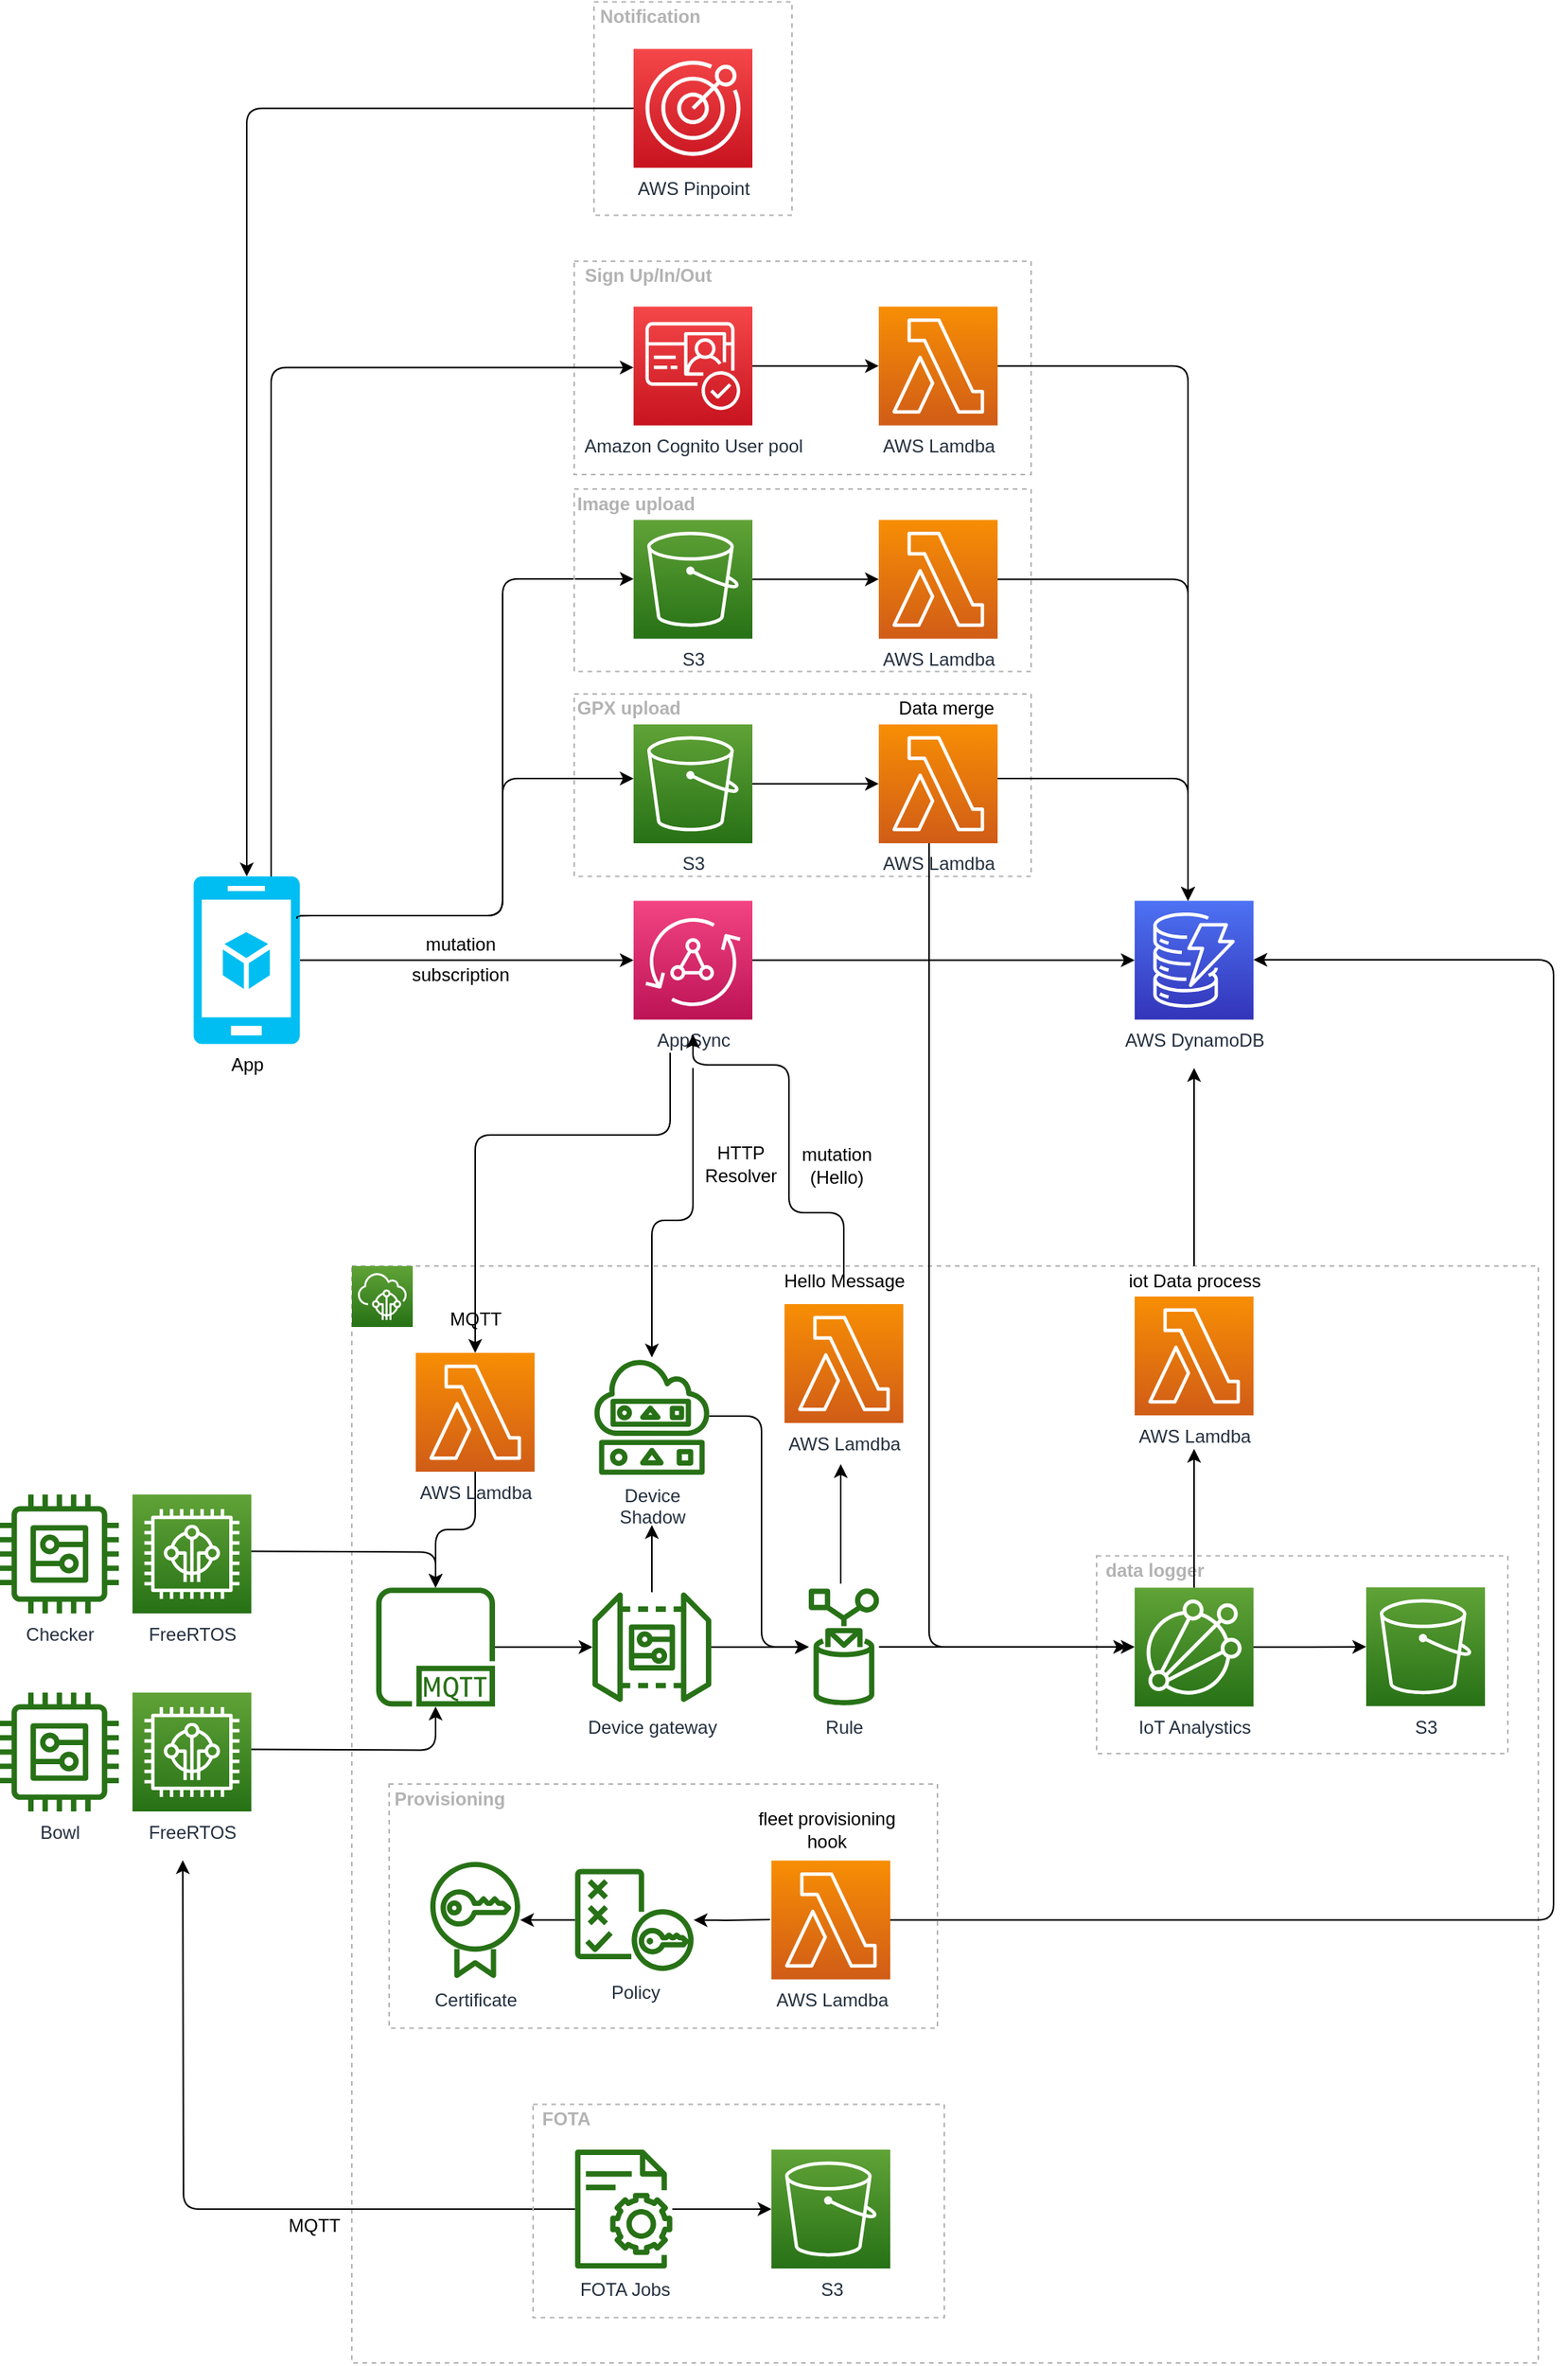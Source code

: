 <mxfile version="14.3.0" type="github" pages="10">
  <diagram id="kI84c9Ne_buLZaDN4V-V" name="AWS architecture">
    <mxGraphModel dx="2500" dy="2045" grid="1" gridSize="10" guides="1" tooltips="1" connect="1" arrows="1" fold="1" page="1" pageScale="1" pageWidth="827" pageHeight="1169" math="0" shadow="0">
      <root>
        <mxCell id="cHVJoLJTV80GJNCRkLCo-0" />
        <mxCell id="cHVJoLJTV80GJNCRkLCo-1" parent="cHVJoLJTV80GJNCRkLCo-0" />
        <mxCell id="zkYQh9Ts-43rfn-zgROu-11" value="&lt;b&gt;&lt;br&gt;&lt;/b&gt;" style="whiteSpace=wrap;html=1;dashed=1;align=left;strokeColor=#B3B3B3;fillColor=none;" parent="cHVJoLJTV80GJNCRkLCo-1" vertex="1">
          <mxGeometry x="-249" y="-220" width="779" height="720" as="geometry" />
        </mxCell>
        <mxCell id="zkYQh9Ts-43rfn-zgROu-0" value="" style="group" parent="cHVJoLJTV80GJNCRkLCo-1" connectable="0" vertex="1">
          <mxGeometry x="240" y="-30" width="270" height="130" as="geometry" />
        </mxCell>
        <mxCell id="zkYQh9Ts-43rfn-zgROu-1" value="&lt;b&gt;&lt;br&gt;&lt;br&gt;&lt;br&gt;&lt;br&gt;&lt;br&gt;&lt;br&gt;&lt;br&gt;&lt;/b&gt;" style="whiteSpace=wrap;html=1;dashed=1;align=left;strokeColor=#B3B3B3;fillColor=none;" parent="zkYQh9Ts-43rfn-zgROu-0" vertex="1">
          <mxGeometry y="0.232" width="270" height="129.768" as="geometry" />
        </mxCell>
        <mxCell id="zkYQh9Ts-43rfn-zgROu-2" value="data logger" style="text;html=1;resizable=0;autosize=1;align=left;verticalAlign=middle;points=[];fillColor=none;strokeColor=none;rounded=0;dashed=1;fontStyle=1;fontColor=#B3B3B3;" parent="zkYQh9Ts-43rfn-zgROu-0" vertex="1">
          <mxGeometry x="4.32" width="80" height="20" as="geometry" />
        </mxCell>
        <mxCell id="zkYQh9Ts-43rfn-zgROu-3" value="&lt;b&gt;&lt;br&gt;&lt;br&gt;&lt;br&gt;&lt;br&gt;&lt;br&gt;&lt;br&gt;&lt;br&gt;&lt;/b&gt;" style="whiteSpace=wrap;html=1;dashed=1;align=left;strokeColor=#B3B3B3;fillColor=none;" parent="cHVJoLJTV80GJNCRkLCo-1" vertex="1">
          <mxGeometry x="-103" y="-595.536" width="300" height="119.786" as="geometry" />
        </mxCell>
        <mxCell id="zkYQh9Ts-43rfn-zgROu-4" value="" style="group" parent="cHVJoLJTV80GJNCRkLCo-1" connectable="0" vertex="1">
          <mxGeometry x="-90" y="-1050" width="130" height="140.25" as="geometry" />
        </mxCell>
        <mxCell id="zkYQh9Ts-43rfn-zgROu-5" value="" style="group" parent="zkYQh9Ts-43rfn-zgROu-4" connectable="0" vertex="1">
          <mxGeometry width="130" height="140.25" as="geometry" />
        </mxCell>
        <mxCell id="zkYQh9Ts-43rfn-zgROu-6" value="Notification" style="text;html=1;resizable=0;autosize=1;align=left;verticalAlign=middle;points=[];fillColor=none;strokeColor=none;rounded=0;dashed=1;fontStyle=1;fontColor=#B3B3B3;" parent="zkYQh9Ts-43rfn-zgROu-5" vertex="1">
          <mxGeometry x="2.08" width="80" height="20" as="geometry" />
        </mxCell>
        <mxCell id="zkYQh9Ts-43rfn-zgROu-7" value="&lt;b&gt;&lt;br&gt;&lt;br&gt;&lt;br&gt;&lt;br&gt;&lt;br&gt;&lt;br&gt;&lt;br&gt;&lt;/b&gt;" style="whiteSpace=wrap;html=1;dashed=1;align=left;strokeColor=#B3B3B3;fillColor=none;" parent="zkYQh9Ts-43rfn-zgROu-5" vertex="1">
          <mxGeometry y="0.25" width="130" height="140" as="geometry" />
        </mxCell>
        <mxCell id="zkYQh9Ts-43rfn-zgROu-8" value="" style="group" parent="cHVJoLJTV80GJNCRkLCo-1" connectable="0" vertex="1">
          <mxGeometry x="-103" y="-879.76" width="300" height="140.25" as="geometry" />
        </mxCell>
        <mxCell id="zkYQh9Ts-43rfn-zgROu-9" value="&lt;b&gt;&lt;br&gt;&lt;br&gt;&lt;br&gt;&lt;br&gt;&lt;br&gt;&lt;br&gt;&lt;br&gt;&lt;/b&gt;" style="whiteSpace=wrap;html=1;dashed=1;align=left;strokeColor=#B3B3B3;fillColor=none;" parent="zkYQh9Ts-43rfn-zgROu-8" vertex="1">
          <mxGeometry y="0.25" width="300" height="140" as="geometry" />
        </mxCell>
        <mxCell id="zkYQh9Ts-43rfn-zgROu-10" value="Sign Up/In/Out" style="text;html=1;resizable=0;autosize=1;align=left;verticalAlign=middle;points=[];fillColor=none;strokeColor=none;rounded=0;dashed=1;fontStyle=1;fontColor=#B3B3B3;" parent="zkYQh9Ts-43rfn-zgROu-8" vertex="1">
          <mxGeometry x="4.8" width="100" height="20" as="geometry" />
        </mxCell>
        <mxCell id="zkYQh9Ts-43rfn-zgROu-12" style="edgeStyle=orthogonalEdgeStyle;orthogonalLoop=1;jettySize=auto;html=1;" parent="cHVJoLJTV80GJNCRkLCo-1" source="zkYQh9Ts-43rfn-zgROu-13" target="zkYQh9Ts-43rfn-zgROu-35" edge="1">
          <mxGeometry relative="1" as="geometry" />
        </mxCell>
        <mxCell id="zkYQh9Ts-43rfn-zgROu-13" value="Amazon Cognito User pool" style="outlineConnect=0;fontColor=#232F3E;gradientColor=#F54749;gradientDirection=north;fillColor=#C7131F;strokeColor=#ffffff;dashed=0;verticalLabelPosition=bottom;verticalAlign=top;align=center;html=1;fontSize=12;fontStyle=0;aspect=fixed;shape=mxgraph.aws4.resourceIcon;resIcon=mxgraph.aws4.cognito;" parent="cHVJoLJTV80GJNCRkLCo-1" vertex="1">
          <mxGeometry x="-64" y="-849.76" width="78" height="78" as="geometry" />
        </mxCell>
        <mxCell id="zkYQh9Ts-43rfn-zgROu-14" style="edgeStyle=orthogonalEdgeStyle;rounded=0;orthogonalLoop=1;jettySize=auto;html=1;fontColor=#B3B3B3;" parent="cHVJoLJTV80GJNCRkLCo-1" source="zkYQh9Ts-43rfn-zgROu-15" target="zkYQh9Ts-43rfn-zgROu-18" edge="1">
          <mxGeometry relative="1" as="geometry" />
        </mxCell>
        <mxCell id="zkYQh9Ts-43rfn-zgROu-15" value="AppSync" style="outlineConnect=0;fontColor=#232F3E;gradientColor=#F34482;gradientDirection=north;fillColor=#BC1356;strokeColor=#ffffff;dashed=0;verticalLabelPosition=bottom;verticalAlign=top;align=center;html=1;fontSize=12;fontStyle=0;aspect=fixed;shape=mxgraph.aws4.resourceIcon;resIcon=mxgraph.aws4.appsync;" parent="cHVJoLJTV80GJNCRkLCo-1" vertex="1">
          <mxGeometry x="-64" y="-459.75" width="78" height="78" as="geometry" />
        </mxCell>
        <mxCell id="zkYQh9Ts-43rfn-zgROu-16" style="edgeStyle=orthogonalEdgeStyle;orthogonalLoop=1;jettySize=auto;html=1;" parent="cHVJoLJTV80GJNCRkLCo-1" source="zkYQh9Ts-43rfn-zgROu-17" target="zkYQh9Ts-43rfn-zgROu-33" edge="1">
          <mxGeometry relative="1" as="geometry" />
        </mxCell>
        <mxCell id="zkYQh9Ts-43rfn-zgROu-17" value="S3" style="outlineConnect=0;fontColor=#232F3E;gradientColor=#60A337;gradientDirection=north;fillColor=#277116;strokeColor=#ffffff;dashed=0;verticalLabelPosition=bottom;verticalAlign=top;align=center;html=1;fontSize=12;fontStyle=0;aspect=fixed;shape=mxgraph.aws4.resourceIcon;resIcon=mxgraph.aws4.s3;" parent="cHVJoLJTV80GJNCRkLCo-1" vertex="1">
          <mxGeometry x="-64" y="-709.76" width="78" height="78" as="geometry" />
        </mxCell>
        <mxCell id="zkYQh9Ts-43rfn-zgROu-18" value="AWS DynamoDB" style="outlineConnect=0;fontColor=#232F3E;gradientColor=#4D72F3;gradientDirection=north;fillColor=#3334B9;strokeColor=#ffffff;dashed=0;verticalLabelPosition=bottom;verticalAlign=top;align=center;html=1;fontSize=12;fontStyle=0;aspect=fixed;shape=mxgraph.aws4.resourceIcon;resIcon=mxgraph.aws4.dynamodb;" parent="cHVJoLJTV80GJNCRkLCo-1" vertex="1">
          <mxGeometry x="265" y="-459.75" width="78" height="78" as="geometry" />
        </mxCell>
        <mxCell id="zkYQh9Ts-43rfn-zgROu-19" style="edgeStyle=orthogonalEdgeStyle;rounded=1;orthogonalLoop=1;jettySize=auto;html=1;" parent="cHVJoLJTV80GJNCRkLCo-1" source="zkYQh9Ts-43rfn-zgROu-20" edge="1">
          <mxGeometry relative="1" as="geometry">
            <mxPoint x="260" y="30.005" as="targetPoint" />
          </mxGeometry>
        </mxCell>
        <mxCell id="zkYQh9Ts-43rfn-zgROu-20" value="Rule" style="outlineConnect=0;fontColor=#232F3E;gradientColor=none;fillColor=#277116;strokeColor=none;dashed=0;verticalLabelPosition=bottom;verticalAlign=top;align=center;html=1;fontSize=12;fontStyle=0;aspect=fixed;pointerEvents=1;shape=mxgraph.aws4.rule;" parent="cHVJoLJTV80GJNCRkLCo-1" vertex="1">
          <mxGeometry x="51" y="-9.12" width="46.15" height="78.25" as="geometry" />
        </mxCell>
        <mxCell id="zkYQh9Ts-43rfn-zgROu-21" style="edgeStyle=orthogonalEdgeStyle;orthogonalLoop=1;jettySize=auto;html=1;" parent="cHVJoLJTV80GJNCRkLCo-1" target="zkYQh9Ts-43rfn-zgROu-24" edge="1">
          <mxGeometry relative="1" as="geometry">
            <mxPoint x="-315.091" y="97.3" as="sourcePoint" />
          </mxGeometry>
        </mxCell>
        <mxCell id="zkYQh9Ts-43rfn-zgROu-22" style="edgeStyle=orthogonalEdgeStyle;orthogonalLoop=1;jettySize=auto;html=1;" parent="cHVJoLJTV80GJNCRkLCo-1" target="zkYQh9Ts-43rfn-zgROu-24" edge="1">
          <mxGeometry relative="1" as="geometry">
            <mxPoint x="-315.091" y="-32.7" as="sourcePoint" />
          </mxGeometry>
        </mxCell>
        <mxCell id="zkYQh9Ts-43rfn-zgROu-23" style="edgeStyle=orthogonalEdgeStyle;orthogonalLoop=1;jettySize=auto;html=1;" parent="cHVJoLJTV80GJNCRkLCo-1" source="zkYQh9Ts-43rfn-zgROu-24" target="zkYQh9Ts-43rfn-zgROu-49" edge="1">
          <mxGeometry relative="1" as="geometry">
            <Array as="points" />
            <mxPoint x="-110" y="27.3" as="targetPoint" />
          </mxGeometry>
        </mxCell>
        <mxCell id="zkYQh9Ts-43rfn-zgROu-24" value="" style="outlineConnect=0;fontColor=#232F3E;gradientColor=none;fillColor=#277116;strokeColor=none;dashed=0;verticalLabelPosition=bottom;verticalAlign=top;align=center;html=1;fontSize=12;fontStyle=0;aspect=fixed;pointerEvents=1;shape=mxgraph.aws4.mqtt_protocol;" parent="cHVJoLJTV80GJNCRkLCo-1" vertex="1">
          <mxGeometry x="-233" y="-8.87" width="78" height="78" as="geometry" />
        </mxCell>
        <mxCell id="zkYQh9Ts-43rfn-zgROu-25" style="edgeStyle=orthogonalEdgeStyle;orthogonalLoop=1;jettySize=auto;html=1;" parent="cHVJoLJTV80GJNCRkLCo-1" source="zkYQh9Ts-43rfn-zgROu-49" target="zkYQh9Ts-43rfn-zgROu-20" edge="1">
          <mxGeometry relative="1" as="geometry">
            <mxPoint x="-32" y="27.3" as="sourcePoint" />
          </mxGeometry>
        </mxCell>
        <mxCell id="zkYQh9Ts-43rfn-zgROu-26" style="edgeStyle=orthogonalEdgeStyle;rounded=0;orthogonalLoop=1;jettySize=auto;html=1;startArrow=none;startFill=0;" parent="cHVJoLJTV80GJNCRkLCo-1" source="zkYQh9Ts-43rfn-zgROu-73" edge="1">
          <mxGeometry relative="1" as="geometry">
            <mxPoint x="304" y="-350" as="targetPoint" />
          </mxGeometry>
        </mxCell>
        <mxCell id="zkYQh9Ts-43rfn-zgROu-27" style="edgeStyle=orthogonalEdgeStyle;orthogonalLoop=1;jettySize=auto;html=1;exitX=1;exitY=0.5;exitDx=0;exitDy=0;exitPerimeter=0;" parent="cHVJoLJTV80GJNCRkLCo-1" source="zkYQh9Ts-43rfn-zgROu-30" target="zkYQh9Ts-43rfn-zgROu-15" edge="1">
          <mxGeometry relative="1" as="geometry" />
        </mxCell>
        <mxCell id="zkYQh9Ts-43rfn-zgROu-28" style="edgeStyle=orthogonalEdgeStyle;orthogonalLoop=1;jettySize=auto;html=1;exitX=0.729;exitY=0.007;exitDx=0;exitDy=0;exitPerimeter=0;" parent="cHVJoLJTV80GJNCRkLCo-1" source="zkYQh9Ts-43rfn-zgROu-30" edge="1">
          <mxGeometry relative="1" as="geometry">
            <mxPoint x="-64" y="-809.76" as="targetPoint" />
            <Array as="points">
              <mxPoint x="-302" y="-810" />
            </Array>
            <mxPoint x="-303" y="-615.76" as="sourcePoint" />
          </mxGeometry>
        </mxCell>
        <mxCell id="zkYQh9Ts-43rfn-zgROu-29" style="edgeStyle=orthogonalEdgeStyle;orthogonalLoop=1;jettySize=auto;html=1;" parent="cHVJoLJTV80GJNCRkLCo-1" source="zkYQh9Ts-43rfn-zgROu-30" target="zkYQh9Ts-43rfn-zgROu-17" edge="1">
          <mxGeometry relative="1" as="geometry">
            <Array as="points">
              <mxPoint x="-150" y="-450" />
              <mxPoint x="-150" y="-671" />
            </Array>
          </mxGeometry>
        </mxCell>
        <mxCell id="zkYQh9Ts-43rfn-zgROu-30" value="App" style="verticalLabelPosition=bottom;html=1;verticalAlign=top;align=center;strokeColor=none;fillColor=#00BEF2;shape=mxgraph.azure.mobile_services;pointerEvents=1;" parent="cHVJoLJTV80GJNCRkLCo-1" vertex="1">
          <mxGeometry x="-353" y="-475.75" width="70" height="110" as="geometry" />
        </mxCell>
        <mxCell id="zkYQh9Ts-43rfn-zgROu-31" style="edgeStyle=orthogonalEdgeStyle;orthogonalLoop=1;jettySize=auto;html=1;entryX=0.5;entryY=0;entryDx=0;entryDy=0;entryPerimeter=0;" parent="cHVJoLJTV80GJNCRkLCo-1" source="zkYQh9Ts-43rfn-zgROu-36" target="zkYQh9Ts-43rfn-zgROu-30" edge="1">
          <mxGeometry relative="1" as="geometry">
            <mxPoint x="-253" y="-981.26" as="sourcePoint" />
            <mxPoint x="-318" y="-615.76" as="targetPoint" />
          </mxGeometry>
        </mxCell>
        <mxCell id="zkYQh9Ts-43rfn-zgROu-32" style="edgeStyle=orthogonalEdgeStyle;orthogonalLoop=1;jettySize=auto;html=1;" parent="cHVJoLJTV80GJNCRkLCo-1" source="zkYQh9Ts-43rfn-zgROu-33" target="zkYQh9Ts-43rfn-zgROu-18" edge="1">
          <mxGeometry relative="1" as="geometry">
            <mxPoint x="307" y="-379.75" as="targetPoint" />
            <Array as="points">
              <mxPoint x="300" y="-671" />
            </Array>
          </mxGeometry>
        </mxCell>
        <mxCell id="zkYQh9Ts-43rfn-zgROu-33" value="AWS Lamdba" style="outlineConnect=0;fontColor=#232F3E;gradientColor=#F78E04;gradientDirection=north;fillColor=#D05C17;strokeColor=#ffffff;dashed=0;verticalLabelPosition=bottom;verticalAlign=top;align=center;html=1;fontSize=12;fontStyle=0;aspect=fixed;shape=mxgraph.aws4.resourceIcon;resIcon=mxgraph.aws4.lambda;" parent="cHVJoLJTV80GJNCRkLCo-1" vertex="1">
          <mxGeometry x="97" y="-709.76" width="78" height="78" as="geometry" />
        </mxCell>
        <mxCell id="zkYQh9Ts-43rfn-zgROu-34" style="edgeStyle=orthogonalEdgeStyle;orthogonalLoop=1;jettySize=auto;html=1;" parent="cHVJoLJTV80GJNCRkLCo-1" source="zkYQh9Ts-43rfn-zgROu-35" target="zkYQh9Ts-43rfn-zgROu-18" edge="1">
          <mxGeometry relative="1" as="geometry">
            <Array as="points">
              <mxPoint x="300" y="-811" />
            </Array>
          </mxGeometry>
        </mxCell>
        <mxCell id="zkYQh9Ts-43rfn-zgROu-35" value="AWS Lamdba" style="outlineConnect=0;fontColor=#232F3E;gradientColor=#F78E04;gradientDirection=north;fillColor=#D05C17;strokeColor=#ffffff;dashed=0;verticalLabelPosition=bottom;verticalAlign=top;align=center;html=1;fontSize=12;fontStyle=0;aspect=fixed;shape=mxgraph.aws4.resourceIcon;resIcon=mxgraph.aws4.lambda;" parent="cHVJoLJTV80GJNCRkLCo-1" vertex="1">
          <mxGeometry x="97" y="-849.76" width="78" height="78" as="geometry" />
        </mxCell>
        <mxCell id="zkYQh9Ts-43rfn-zgROu-36" value="AWS Pinpoint" style="outlineConnect=0;fontColor=#232F3E;gradientColor=#F54749;gradientDirection=north;fillColor=#C7131F;strokeColor=#ffffff;dashed=0;verticalLabelPosition=bottom;verticalAlign=top;align=center;html=1;fontSize=12;fontStyle=0;aspect=fixed;shape=mxgraph.aws4.resourceIcon;resIcon=mxgraph.aws4.pinpoint;rounded=1;" parent="cHVJoLJTV80GJNCRkLCo-1" vertex="1">
          <mxGeometry x="-64" y="-1018.88" width="78" height="78" as="geometry" />
        </mxCell>
        <mxCell id="zkYQh9Ts-43rfn-zgROu-37" value="" style="edgeStyle=orthogonalEdgeStyle;rounded=0;orthogonalLoop=1;jettySize=auto;html=1;" parent="cHVJoLJTV80GJNCRkLCo-1" source="zkYQh9Ts-43rfn-zgROu-38" target="zkYQh9Ts-43rfn-zgROu-68" edge="1">
          <mxGeometry relative="1" as="geometry" />
        </mxCell>
        <mxCell id="zkYQh9Ts-43rfn-zgROu-38" value="IoT Analystics" style="outlineConnect=0;fontColor=#232F3E;gradientColor=#60A337;gradientDirection=north;fillColor=#277116;strokeColor=#ffffff;dashed=0;verticalLabelPosition=bottom;verticalAlign=top;align=center;html=1;fontSize=12;fontStyle=0;aspect=fixed;shape=mxgraph.aws4.resourceIcon;resIcon=mxgraph.aws4.iot_analytics;" parent="cHVJoLJTV80GJNCRkLCo-1" vertex="1">
          <mxGeometry x="265" y="-8.87" width="78" height="78" as="geometry" />
        </mxCell>
        <mxCell id="zkYQh9Ts-43rfn-zgROu-39" value="&lt;b&gt;&lt;br&gt;&lt;/b&gt;" style="whiteSpace=wrap;html=1;dashed=1;align=left;strokeColor=#B3B3B3;fillColor=none;" parent="cHVJoLJTV80GJNCRkLCo-1" vertex="1">
          <mxGeometry x="-224.5" y="120" width="360" height="160.25" as="geometry" />
        </mxCell>
        <mxCell id="zkYQh9Ts-43rfn-zgROu-40" style="edgeStyle=orthogonalEdgeStyle;rounded=0;orthogonalLoop=1;jettySize=auto;html=1;" parent="cHVJoLJTV80GJNCRkLCo-1" source="zkYQh9Ts-43rfn-zgROu-41" target="zkYQh9Ts-43rfn-zgROu-43" edge="1">
          <mxGeometry relative="1" as="geometry" />
        </mxCell>
        <mxCell id="zkYQh9Ts-43rfn-zgROu-41" value="Policy" style="outlineConnect=0;fontColor=#232F3E;gradientColor=none;fillColor=#277116;strokeColor=none;dashed=0;verticalLabelPosition=bottom;verticalAlign=top;align=center;html=1;fontSize=12;fontStyle=0;aspect=fixed;pointerEvents=1;shape=mxgraph.aws4.policy;" parent="cHVJoLJTV80GJNCRkLCo-1" vertex="1">
          <mxGeometry x="-102.5" y="175.75" width="78" height="67" as="geometry" />
        </mxCell>
        <mxCell id="zkYQh9Ts-43rfn-zgROu-42" style="edgeStyle=orthogonalEdgeStyle;orthogonalLoop=1;jettySize=auto;html=1;" parent="cHVJoLJTV80GJNCRkLCo-1" target="zkYQh9Ts-43rfn-zgROu-41" edge="1">
          <mxGeometry relative="1" as="geometry">
            <mxPoint x="25.5" y="209" as="sourcePoint" />
            <mxPoint x="65.5" y="270" as="targetPoint" />
          </mxGeometry>
        </mxCell>
        <mxCell id="zkYQh9Ts-43rfn-zgROu-43" value="Certificate" style="outlineConnect=0;fontColor=#232F3E;gradientColor=none;fillColor=#277116;strokeColor=none;dashed=0;verticalLabelPosition=bottom;verticalAlign=top;align=center;html=1;fontSize=12;fontStyle=0;aspect=fixed;pointerEvents=1;shape=mxgraph.aws4.certificate_manager;" parent="cHVJoLJTV80GJNCRkLCo-1" vertex="1">
          <mxGeometry x="-197.5" y="170.25" width="59" height="78" as="geometry" />
        </mxCell>
        <mxCell id="zkYQh9Ts-43rfn-zgROu-44" value="AWS Lamdba" style="outlineConnect=0;fontColor=#232F3E;gradientColor=#F78E04;gradientDirection=north;fillColor=#D05C17;strokeColor=#ffffff;dashed=0;verticalLabelPosition=bottom;verticalAlign=top;align=center;html=1;fontSize=12;fontStyle=0;aspect=fixed;shape=mxgraph.aws4.resourceIcon;resIcon=mxgraph.aws4.lambda;" parent="cHVJoLJTV80GJNCRkLCo-1" vertex="1">
          <mxGeometry x="26.5" y="170.25" width="78" height="78" as="geometry" />
        </mxCell>
        <mxCell id="zkYQh9Ts-43rfn-zgROu-45" value="Provisioning" style="text;html=1;resizable=0;autosize=1;align=left;verticalAlign=middle;points=[];fillColor=none;strokeColor=none;rounded=0;dashed=1;fontStyle=1;fontColor=#B3B3B3;" parent="cHVJoLJTV80GJNCRkLCo-1" vertex="1">
          <mxGeometry x="-223" y="120" width="90" height="20" as="geometry" />
        </mxCell>
        <mxCell id="zkYQh9Ts-43rfn-zgROu-46" value="fleet provisioning hook" style="text;html=1;strokeColor=none;fillColor=none;align=center;verticalAlign=middle;whiteSpace=wrap;rounded=0;" parent="cHVJoLJTV80GJNCRkLCo-1" vertex="1">
          <mxGeometry x="11.5" y="140" width="102" height="20" as="geometry" />
        </mxCell>
        <mxCell id="zkYQh9Ts-43rfn-zgROu-47" style="edgeStyle=orthogonalEdgeStyle;orthogonalLoop=1;jettySize=auto;html=1;" parent="cHVJoLJTV80GJNCRkLCo-1" source="zkYQh9Ts-43rfn-zgROu-44" target="zkYQh9Ts-43rfn-zgROu-18" edge="1">
          <mxGeometry relative="1" as="geometry">
            <Array as="points">
              <mxPoint x="540" y="209" />
              <mxPoint x="540" y="-421" />
            </Array>
            <mxPoint x="116" y="-167.25" as="sourcePoint" />
            <mxPoint x="260" y="-410" as="targetPoint" />
          </mxGeometry>
        </mxCell>
        <mxCell id="zkYQh9Ts-43rfn-zgROu-48" value="" style="edgeStyle=orthogonalEdgeStyle;rounded=0;orthogonalLoop=1;jettySize=auto;html=1;" parent="cHVJoLJTV80GJNCRkLCo-1" source="zkYQh9Ts-43rfn-zgROu-49" edge="1">
          <mxGeometry relative="1" as="geometry">
            <mxPoint x="-52" y="-50" as="targetPoint" />
          </mxGeometry>
        </mxCell>
        <mxCell id="zkYQh9Ts-43rfn-zgROu-49" value="Device gateway" style="outlineConnect=0;fontColor=#232F3E;gradientColor=none;fillColor=#277116;strokeColor=none;dashed=0;verticalLabelPosition=bottom;verticalAlign=top;align=center;html=1;fontSize=12;fontStyle=0;aspect=fixed;pointerEvents=1;shape=mxgraph.aws4.iot_device_gateway;" parent="cHVJoLJTV80GJNCRkLCo-1" vertex="1">
          <mxGeometry x="-91" y="-8.87" width="78" height="78" as="geometry" />
        </mxCell>
        <mxCell id="zkYQh9Ts-43rfn-zgROu-50" value="" style="outlineConnect=0;fontColor=#232F3E;gradientColor=#60A337;gradientDirection=north;fillColor=#277116;strokeColor=#ffffff;dashed=0;verticalLabelPosition=bottom;verticalAlign=top;align=center;html=1;fontSize=12;fontStyle=0;aspect=fixed;shape=mxgraph.aws4.resourceIcon;resIcon=mxgraph.aws4.iot_core;" parent="cHVJoLJTV80GJNCRkLCo-1" vertex="1">
          <mxGeometry x="-249" y="-220" width="40" height="40" as="geometry" />
        </mxCell>
        <mxCell id="zkYQh9Ts-43rfn-zgROu-51" value="Device&lt;br&gt;Shadow" style="outlineConnect=0;fontColor=#232F3E;gradientColor=none;fillColor=#277116;strokeColor=none;dashed=0;verticalLabelPosition=bottom;verticalAlign=top;align=center;html=1;fontSize=12;fontStyle=0;aspect=fixed;pointerEvents=1;shape=mxgraph.aws4.shadow;" parent="cHVJoLJTV80GJNCRkLCo-1" vertex="1">
          <mxGeometry x="-91" y="-160" width="78" height="77" as="geometry" />
        </mxCell>
        <mxCell id="zkYQh9Ts-43rfn-zgROu-52" style="edgeStyle=orthogonalEdgeStyle;orthogonalLoop=1;jettySize=auto;html=1;" parent="cHVJoLJTV80GJNCRkLCo-1" target="zkYQh9Ts-43rfn-zgROu-51" edge="1">
          <mxGeometry relative="1" as="geometry">
            <Array as="points">
              <mxPoint x="-25" y="-250" />
              <mxPoint x="-52" y="-250" />
            </Array>
            <mxPoint x="-25" y="-350" as="sourcePoint" />
            <mxPoint x="503.5" y="-387.55" as="targetPoint" />
          </mxGeometry>
        </mxCell>
        <mxCell id="zkYQh9Ts-43rfn-zgROu-53" value="mutation" style="text;html=1;resizable=0;autosize=1;align=center;verticalAlign=middle;points=[];fillColor=none;strokeColor=none;" parent="cHVJoLJTV80GJNCRkLCo-1" vertex="1">
          <mxGeometry x="-208" y="-440.75" width="60" height="20" as="geometry" />
        </mxCell>
        <mxCell id="zkYQh9Ts-43rfn-zgROu-54" value="subscription" style="text;html=1;resizable=0;autosize=1;align=center;verticalAlign=middle;points=[];fillColor=none;strokeColor=none;" parent="cHVJoLJTV80GJNCRkLCo-1" vertex="1">
          <mxGeometry x="-218" y="-420.75" width="80" height="20" as="geometry" />
        </mxCell>
        <mxCell id="zkYQh9Ts-43rfn-zgROu-55" value="HTTP&lt;br&gt;Resolver" style="text;html=1;resizable=0;autosize=1;align=center;verticalAlign=middle;points=[];fillColor=none;strokeColor=none;" parent="cHVJoLJTV80GJNCRkLCo-1" vertex="1">
          <mxGeometry x="-24.5" y="-302" width="60" height="30" as="geometry" />
        </mxCell>
        <mxCell id="zkYQh9Ts-43rfn-zgROu-56" value="AWS Lamdba" style="outlineConnect=0;fontColor=#232F3E;gradientColor=#F78E04;gradientDirection=north;fillColor=#D05C17;strokeColor=#ffffff;dashed=0;verticalLabelPosition=bottom;verticalAlign=top;align=center;html=1;fontSize=12;fontStyle=0;aspect=fixed;shape=mxgraph.aws4.resourceIcon;resIcon=mxgraph.aws4.lambda;" parent="cHVJoLJTV80GJNCRkLCo-1" vertex="1">
          <mxGeometry x="265" y="-200" width="78" height="78" as="geometry" />
        </mxCell>
        <mxCell id="zkYQh9Ts-43rfn-zgROu-57" style="edgeStyle=orthogonalEdgeStyle;rounded=0;orthogonalLoop=1;jettySize=auto;html=1;startArrow=none;startFill=0;" parent="cHVJoLJTV80GJNCRkLCo-1" source="zkYQh9Ts-43rfn-zgROu-38" edge="1">
          <mxGeometry relative="1" as="geometry">
            <mxPoint x="304" y="-100" as="targetPoint" />
            <mxPoint x="304.0" y="-11.75" as="sourcePoint" />
          </mxGeometry>
        </mxCell>
        <mxCell id="zkYQh9Ts-43rfn-zgROu-58" value="mutation&lt;br&gt;(Hello)" style="text;html=1;resizable=0;autosize=1;align=center;verticalAlign=middle;points=[];fillColor=none;strokeColor=none;" parent="cHVJoLJTV80GJNCRkLCo-1" vertex="1">
          <mxGeometry x="41.15" y="-302" width="56" height="32" as="geometry" />
        </mxCell>
        <mxCell id="zkYQh9Ts-43rfn-zgROu-59" value="AWS Lamdba" style="outlineConnect=0;fontColor=#232F3E;gradientColor=#F78E04;gradientDirection=north;fillColor=#D05C17;strokeColor=#ffffff;dashed=0;verticalLabelPosition=bottom;verticalAlign=top;align=center;html=1;fontSize=12;fontStyle=0;aspect=fixed;shape=mxgraph.aws4.resourceIcon;resIcon=mxgraph.aws4.lambda;" parent="cHVJoLJTV80GJNCRkLCo-1" vertex="1">
          <mxGeometry x="35.08" y="-195" width="78" height="78" as="geometry" />
        </mxCell>
        <mxCell id="zkYQh9Ts-43rfn-zgROu-60" style="edgeStyle=orthogonalEdgeStyle;orthogonalLoop=1;jettySize=auto;html=1;" parent="cHVJoLJTV80GJNCRkLCo-1" edge="1">
          <mxGeometry relative="1" as="geometry">
            <Array as="points">
              <mxPoint x="74" y="-255" />
              <mxPoint x="38" y="-255" />
              <mxPoint x="38" y="-352" />
              <mxPoint x="-25" y="-352" />
            </Array>
            <mxPoint x="74" y="-211" as="sourcePoint" />
            <mxPoint x="-25" y="-372" as="targetPoint" />
          </mxGeometry>
        </mxCell>
        <mxCell id="zkYQh9Ts-43rfn-zgROu-61" style="edgeStyle=orthogonalEdgeStyle;orthogonalLoop=1;jettySize=auto;html=1;" parent="cHVJoLJTV80GJNCRkLCo-1" edge="1">
          <mxGeometry relative="1" as="geometry">
            <Array as="points">
              <mxPoint x="72" y="-46" />
              <mxPoint x="72" y="-46" />
            </Array>
            <mxPoint x="72" y="-11.45" as="sourcePoint" />
            <mxPoint x="72" y="-90" as="targetPoint" />
          </mxGeometry>
        </mxCell>
        <mxCell id="zkYQh9Ts-43rfn-zgROu-62" value="Hello Message" style="text;html=1;resizable=0;autosize=1;align=center;verticalAlign=middle;points=[];fillColor=none;strokeColor=none;" parent="cHVJoLJTV80GJNCRkLCo-1" vertex="1">
          <mxGeometry x="29.08" y="-220" width="90" height="20" as="geometry" />
        </mxCell>
        <mxCell id="zkYQh9Ts-43rfn-zgROu-63" style="edgeStyle=orthogonalEdgeStyle;orthogonalLoop=1;jettySize=auto;html=1;" parent="cHVJoLJTV80GJNCRkLCo-1" source="zkYQh9Ts-43rfn-zgROu-51" target="zkYQh9Ts-43rfn-zgROu-20" edge="1">
          <mxGeometry relative="1" as="geometry">
            <mxPoint x="-3" y="37.3" as="sourcePoint" />
            <mxPoint x="61" y="37.2" as="targetPoint" />
            <Array as="points">
              <mxPoint x="20" y="-121" />
              <mxPoint x="20" y="30" />
            </Array>
          </mxGeometry>
        </mxCell>
        <mxCell id="zkYQh9Ts-43rfn-zgROu-64" value="Bowl" style="outlineConnect=0;fontColor=#232F3E;gradientColor=none;fillColor=#277116;strokeColor=none;dashed=0;verticalLabelPosition=bottom;verticalAlign=top;align=center;html=1;fontSize=12;fontStyle=0;aspect=fixed;pointerEvents=1;shape=mxgraph.aws4.generic;" parent="cHVJoLJTV80GJNCRkLCo-1" vertex="1">
          <mxGeometry x="-480" y="60" width="78" height="78" as="geometry" />
        </mxCell>
        <mxCell id="zkYQh9Ts-43rfn-zgROu-65" value="Checker" style="outlineConnect=0;fontColor=#232F3E;gradientColor=none;fillColor=#277116;strokeColor=none;dashed=0;verticalLabelPosition=bottom;verticalAlign=top;align=center;html=1;fontSize=12;fontStyle=0;aspect=fixed;pointerEvents=1;shape=mxgraph.aws4.generic;" parent="cHVJoLJTV80GJNCRkLCo-1" vertex="1">
          <mxGeometry x="-480" y="-70" width="78" height="78" as="geometry" />
        </mxCell>
        <mxCell id="zkYQh9Ts-43rfn-zgROu-66" value="FreeRTOS" style="outlineConnect=0;fontColor=#232F3E;gradientColor=#60A337;gradientDirection=north;fillColor=#277116;strokeColor=#ffffff;dashed=0;verticalLabelPosition=bottom;verticalAlign=top;align=center;html=1;fontSize=12;fontStyle=0;aspect=fixed;shape=mxgraph.aws4.resourceIcon;resIcon=mxgraph.aws4.freertos;" parent="cHVJoLJTV80GJNCRkLCo-1" vertex="1">
          <mxGeometry x="-393" y="-70" width="78" height="78" as="geometry" />
        </mxCell>
        <mxCell id="zkYQh9Ts-43rfn-zgROu-67" value="FreeRTOS" style="outlineConnect=0;fontColor=#232F3E;gradientColor=#60A337;gradientDirection=north;fillColor=#277116;strokeColor=#ffffff;dashed=0;verticalLabelPosition=bottom;verticalAlign=top;align=center;html=1;fontSize=12;fontStyle=0;aspect=fixed;shape=mxgraph.aws4.resourceIcon;resIcon=mxgraph.aws4.freertos;" parent="cHVJoLJTV80GJNCRkLCo-1" vertex="1">
          <mxGeometry x="-393" y="60" width="78" height="78" as="geometry" />
        </mxCell>
        <mxCell id="zkYQh9Ts-43rfn-zgROu-68" value="S3" style="outlineConnect=0;fontColor=#232F3E;gradientColor=#60A337;gradientDirection=north;fillColor=#277116;strokeColor=#ffffff;dashed=0;verticalLabelPosition=bottom;verticalAlign=top;align=center;html=1;fontSize=12;fontStyle=0;aspect=fixed;shape=mxgraph.aws4.resourceIcon;resIcon=mxgraph.aws4.s3;" parent="cHVJoLJTV80GJNCRkLCo-1" vertex="1">
          <mxGeometry x="417" y="-9.12" width="78" height="78" as="geometry" />
        </mxCell>
        <mxCell id="zkYQh9Ts-43rfn-zgROu-69" style="edgeStyle=orthogonalEdgeStyle;rounded=1;orthogonalLoop=1;jettySize=auto;html=1;" parent="cHVJoLJTV80GJNCRkLCo-1" source="zkYQh9Ts-43rfn-zgROu-70" target="zkYQh9Ts-43rfn-zgROu-24" edge="1">
          <mxGeometry relative="1" as="geometry" />
        </mxCell>
        <mxCell id="zkYQh9Ts-43rfn-zgROu-70" value="AWS Lamdba" style="outlineConnect=0;fontColor=#232F3E;gradientColor=#F78E04;gradientDirection=north;fillColor=#D05C17;strokeColor=#ffffff;dashed=0;verticalLabelPosition=bottom;verticalAlign=top;align=center;html=1;fontSize=12;fontStyle=0;aspect=fixed;shape=mxgraph.aws4.resourceIcon;resIcon=mxgraph.aws4.lambda;" parent="cHVJoLJTV80GJNCRkLCo-1" vertex="1">
          <mxGeometry x="-207" y="-163" width="78" height="78" as="geometry" />
        </mxCell>
        <mxCell id="zkYQh9Ts-43rfn-zgROu-71" style="edgeStyle=orthogonalEdgeStyle;orthogonalLoop=1;jettySize=auto;html=1;" parent="cHVJoLJTV80GJNCRkLCo-1" target="zkYQh9Ts-43rfn-zgROu-70" edge="1">
          <mxGeometry relative="1" as="geometry">
            <Array as="points">
              <mxPoint x="-40" y="-306" />
            </Array>
            <mxPoint x="-40" y="-360" as="sourcePoint" />
            <mxPoint x="-80" y="-180.004" as="targetPoint" />
          </mxGeometry>
        </mxCell>
        <mxCell id="zkYQh9Ts-43rfn-zgROu-72" value="MQTT" style="text;html=1;resizable=0;autosize=1;align=center;verticalAlign=middle;points=[];fillColor=none;strokeColor=none;" parent="cHVJoLJTV80GJNCRkLCo-1" vertex="1">
          <mxGeometry x="-193" y="-195" width="50" height="20" as="geometry" />
        </mxCell>
        <mxCell id="zkYQh9Ts-43rfn-zgROu-73" value="iot Data process" style="text;html=1;resizable=0;autosize=1;align=center;verticalAlign=middle;points=[];fillColor=none;strokeColor=none;" parent="cHVJoLJTV80GJNCRkLCo-1" vertex="1">
          <mxGeometry x="254" y="-220" width="100" height="20" as="geometry" />
        </mxCell>
        <mxCell id="zkYQh9Ts-43rfn-zgROu-74" value="&lt;b&gt;&lt;br&gt;&lt;br&gt;&lt;br&gt;&lt;br&gt;&lt;br&gt;&lt;br&gt;&lt;br&gt;&lt;/b&gt;" style="whiteSpace=wrap;html=1;dashed=1;align=left;strokeColor=#B3B3B3;fillColor=none;" parent="cHVJoLJTV80GJNCRkLCo-1" vertex="1">
          <mxGeometry x="-103" y="-729.996" width="300" height="119.786" as="geometry" />
        </mxCell>
        <mxCell id="zkYQh9Ts-43rfn-zgROu-75" value="Image upload" style="text;html=1;resizable=0;autosize=1;align=left;verticalAlign=middle;points=[];fillColor=none;strokeColor=none;rounded=0;dashed=1;fontStyle=1;fontColor=#B3B3B3;" parent="cHVJoLJTV80GJNCRkLCo-1" vertex="1">
          <mxGeometry x="-103" y="-730" width="90" height="20" as="geometry" />
        </mxCell>
        <mxCell id="zkYQh9Ts-43rfn-zgROu-76" style="edgeStyle=orthogonalEdgeStyle;orthogonalLoop=1;jettySize=auto;html=1;" parent="cHVJoLJTV80GJNCRkLCo-1" source="zkYQh9Ts-43rfn-zgROu-77" target="zkYQh9Ts-43rfn-zgROu-79" edge="1">
          <mxGeometry relative="1" as="geometry">
            <Array as="points" />
          </mxGeometry>
        </mxCell>
        <mxCell id="zkYQh9Ts-43rfn-zgROu-77" value="S3" style="outlineConnect=0;fontColor=#232F3E;gradientColor=#60A337;gradientDirection=north;fillColor=#277116;strokeColor=#ffffff;dashed=0;verticalLabelPosition=bottom;verticalAlign=top;align=center;html=1;fontSize=12;fontStyle=0;aspect=fixed;shape=mxgraph.aws4.resourceIcon;resIcon=mxgraph.aws4.s3;" parent="cHVJoLJTV80GJNCRkLCo-1" vertex="1">
          <mxGeometry x="-64" y="-575.54" width="78" height="78" as="geometry" />
        </mxCell>
        <mxCell id="zkYQh9Ts-43rfn-zgROu-78" style="edgeStyle=orthogonalEdgeStyle;rounded=1;orthogonalLoop=1;jettySize=auto;html=1;" parent="cHVJoLJTV80GJNCRkLCo-1" source="zkYQh9Ts-43rfn-zgROu-79" target="zkYQh9Ts-43rfn-zgROu-38" edge="1">
          <mxGeometry relative="1" as="geometry">
            <mxPoint x="260" y="30" as="targetPoint" />
            <Array as="points">
              <mxPoint x="130" y="30" />
            </Array>
          </mxGeometry>
        </mxCell>
        <mxCell id="zkYQh9Ts-43rfn-zgROu-79" value="AWS Lamdba" style="outlineConnect=0;fontColor=#232F3E;gradientColor=#F78E04;gradientDirection=north;fillColor=#D05C17;strokeColor=#ffffff;dashed=0;verticalLabelPosition=bottom;verticalAlign=top;align=center;html=1;fontSize=12;fontStyle=0;aspect=fixed;shape=mxgraph.aws4.resourceIcon;resIcon=mxgraph.aws4.lambda;" parent="cHVJoLJTV80GJNCRkLCo-1" vertex="1">
          <mxGeometry x="97" y="-575.54" width="78" height="78" as="geometry" />
        </mxCell>
        <mxCell id="zkYQh9Ts-43rfn-zgROu-80" value="GPX upload" style="text;html=1;resizable=0;autosize=1;align=left;verticalAlign=middle;points=[];fillColor=none;strokeColor=none;rounded=0;dashed=1;fontStyle=1;fontColor=#B3B3B3;" parent="cHVJoLJTV80GJNCRkLCo-1" vertex="1">
          <mxGeometry x="-103" y="-595.54" width="80" height="20" as="geometry" />
        </mxCell>
        <mxCell id="zkYQh9Ts-43rfn-zgROu-81" style="edgeStyle=orthogonalEdgeStyle;orthogonalLoop=1;jettySize=auto;html=1;" parent="cHVJoLJTV80GJNCRkLCo-1" target="zkYQh9Ts-43rfn-zgROu-77" edge="1">
          <mxGeometry relative="1" as="geometry">
            <Array as="points">
              <mxPoint x="-285" y="-450" />
              <mxPoint x="-150" y="-450" />
              <mxPoint x="-150" y="-540" />
            </Array>
            <mxPoint x="-285" y="-448" as="sourcePoint" />
            <mxPoint x="-54" y="-661" as="targetPoint" />
          </mxGeometry>
        </mxCell>
        <mxCell id="zkYQh9Ts-43rfn-zgROu-82" style="edgeStyle=orthogonalEdgeStyle;orthogonalLoop=1;jettySize=auto;html=1;" parent="cHVJoLJTV80GJNCRkLCo-1" source="zkYQh9Ts-43rfn-zgROu-79" target="zkYQh9Ts-43rfn-zgROu-18" edge="1">
          <mxGeometry relative="1" as="geometry">
            <mxPoint x="307" y="-449.75" as="targetPoint" />
            <Array as="points">
              <mxPoint x="300" y="-540" />
            </Array>
            <mxPoint x="185" y="-660.8" as="sourcePoint" />
          </mxGeometry>
        </mxCell>
        <mxCell id="zkYQh9Ts-43rfn-zgROu-83" value="Data merge" style="text;html=1;resizable=0;autosize=1;align=center;verticalAlign=middle;points=[];fillColor=none;strokeColor=none;" parent="cHVJoLJTV80GJNCRkLCo-1" vertex="1">
          <mxGeometry x="100.5" y="-595.54" width="80" height="20" as="geometry" />
        </mxCell>
        <mxCell id="TbsNVDDkg1Cqg74gMj8F-2" value="" style="edgeStyle=orthogonalEdgeStyle;rounded=1;orthogonalLoop=1;jettySize=auto;html=1;" parent="cHVJoLJTV80GJNCRkLCo-1" source="TbsNVDDkg1Cqg74gMj8F-0" target="TbsNVDDkg1Cqg74gMj8F-1" edge="1">
          <mxGeometry relative="1" as="geometry" />
        </mxCell>
        <mxCell id="TbsNVDDkg1Cqg74gMj8F-3" style="edgeStyle=orthogonalEdgeStyle;rounded=1;orthogonalLoop=1;jettySize=auto;html=1;" parent="cHVJoLJTV80GJNCRkLCo-1" source="TbsNVDDkg1Cqg74gMj8F-0" edge="1">
          <mxGeometry relative="1" as="geometry">
            <mxPoint x="-360" y="170" as="targetPoint" />
          </mxGeometry>
        </mxCell>
        <mxCell id="TbsNVDDkg1Cqg74gMj8F-0" value="FOTA Jobs" style="outlineConnect=0;fontColor=#232F3E;gradientColor=none;fillColor=#277116;strokeColor=none;dashed=0;verticalLabelPosition=bottom;verticalAlign=top;align=center;html=1;fontSize=12;fontStyle=0;aspect=fixed;pointerEvents=1;shape=mxgraph.aws4.iot_device_jobs_resource;" parent="cHVJoLJTV80GJNCRkLCo-1" vertex="1">
          <mxGeometry x="-102.5" y="360" width="64" height="78" as="geometry" />
        </mxCell>
        <mxCell id="TbsNVDDkg1Cqg74gMj8F-1" value="S3" style="outlineConnect=0;fontColor=#232F3E;gradientColor=#60A337;gradientDirection=north;fillColor=#277116;strokeColor=#ffffff;dashed=0;verticalLabelPosition=bottom;verticalAlign=top;align=center;html=1;fontSize=12;fontStyle=0;aspect=fixed;shape=mxgraph.aws4.resourceIcon;resIcon=mxgraph.aws4.s3;" parent="cHVJoLJTV80GJNCRkLCo-1" vertex="1">
          <mxGeometry x="26.5" y="360" width="78" height="78" as="geometry" />
        </mxCell>
        <mxCell id="TbsNVDDkg1Cqg74gMj8F-4" value="MQTT" style="text;html=1;resizable=0;autosize=1;align=center;verticalAlign=middle;points=[];fillColor=none;strokeColor=none;" parent="cHVJoLJTV80GJNCRkLCo-1" vertex="1">
          <mxGeometry x="-299" y="400" width="50" height="20" as="geometry" />
        </mxCell>
        <mxCell id="TbsNVDDkg1Cqg74gMj8F-8" value="" style="group" parent="cHVJoLJTV80GJNCRkLCo-1" connectable="0" vertex="1">
          <mxGeometry x="-130" y="330" width="270" height="140.25" as="geometry" />
        </mxCell>
        <mxCell id="TbsNVDDkg1Cqg74gMj8F-9" value="&lt;b&gt;&lt;br&gt;&lt;br&gt;&lt;br&gt;&lt;br&gt;&lt;br&gt;&lt;br&gt;&lt;br&gt;&lt;/b&gt;" style="whiteSpace=wrap;html=1;dashed=1;align=left;strokeColor=#B3B3B3;fillColor=none;" parent="TbsNVDDkg1Cqg74gMj8F-8" vertex="1">
          <mxGeometry y="0.25" width="270" height="140" as="geometry" />
        </mxCell>
        <mxCell id="TbsNVDDkg1Cqg74gMj8F-10" value="FOTA" style="text;html=1;resizable=0;autosize=1;align=left;verticalAlign=middle;points=[];fillColor=none;strokeColor=none;rounded=0;dashed=1;fontStyle=1;fontColor=#B3B3B3;" parent="TbsNVDDkg1Cqg74gMj8F-8" vertex="1">
          <mxGeometry x="4.32" width="50" height="20" as="geometry" />
        </mxCell>
      </root>
    </mxGraphModel>
  </diagram>
  <diagram id="2qSs3ABCRcR-azp0qHjR" name="CDK architecture">
    <mxGraphModel dx="2889" dy="1123" grid="1" gridSize="10" guides="1" tooltips="1" connect="1" arrows="1" fold="1" page="1" pageScale="1" pageWidth="827" pageHeight="1169" math="0" shadow="0">
      <root>
        <mxCell id="0" />
        <mxCell id="1" parent="0" />
        <mxCell id="cEbAJW4yA0XyLvoaFNeY-10" value="" style="edgeStyle=orthogonalEdgeStyle;orthogonalLoop=1;jettySize=auto;html=1;exitX=0.5;exitY=1;exitDx=0;exitDy=0;curved=1;" parent="1" source="cEbAJW4yA0XyLvoaFNeY-1" target="cEbAJW4yA0XyLvoaFNeY-2" edge="1">
          <mxGeometry relative="1" as="geometry" />
        </mxCell>
        <mxCell id="cEbAJW4yA0XyLvoaFNeY-1" value="PetService&lt;br&gt;(APP)" style="rounded=1;whiteSpace=wrap;html=1;arcSize=50;fillColor=#f8cecc;strokeColor=#b85450;" parent="1" vertex="1">
          <mxGeometry x="70" y="80" width="120" height="60" as="geometry" />
        </mxCell>
        <mxCell id="cEbAJW4yA0XyLvoaFNeY-2" value="IoT&lt;br&gt;Stack" style="rounded=1;whiteSpace=wrap;html=1;fillColor=#d5e8d4;strokeColor=#82b366;" parent="1" vertex="1">
          <mxGeometry x="-210" y="230" width="120" height="60" as="geometry" />
        </mxCell>
        <mxCell id="lDaWE6mfW9VjLVIU5mSL-4" style="edgeStyle=orthogonalEdgeStyle;rounded=0;orthogonalLoop=1;jettySize=auto;html=1;entryX=1;entryY=0.5;entryDx=0;entryDy=0;fontColor=#B3B3B3;" parent="1" source="cEbAJW4yA0XyLvoaFNeY-3" target="cEbAJW4yA0XyLvoaFNeY-2" edge="1">
          <mxGeometry relative="1" as="geometry" />
        </mxCell>
        <mxCell id="lDaWE6mfW9VjLVIU5mSL-5" style="edgeStyle=orthogonalEdgeStyle;rounded=0;orthogonalLoop=1;jettySize=auto;html=1;fontColor=#B3B3B3;entryX=0;entryY=0.5;entryDx=0;entryDy=0;" parent="1" source="cEbAJW4yA0XyLvoaFNeY-3" target="cEbAJW4yA0XyLvoaFNeY-4" edge="1">
          <mxGeometry relative="1" as="geometry">
            <mxPoint x="240" y="260" as="targetPoint" />
          </mxGeometry>
        </mxCell>
        <mxCell id="cEbAJW4yA0XyLvoaFNeY-3" value="Pet&lt;br&gt;Stack" style="rounded=1;whiteSpace=wrap;html=1;fillColor=#d5e8d4;strokeColor=#82b366;" parent="1" vertex="1">
          <mxGeometry x="70" y="230" width="120" height="60" as="geometry" />
        </mxCell>
        <mxCell id="cEbAJW4yA0XyLvoaFNeY-4" value="Insight&lt;br&gt;Stack" style="rounded=1;whiteSpace=wrap;html=1;fillColor=#d5e8d4;strokeColor=#82b366;" parent="1" vertex="1">
          <mxGeometry x="360" y="230" width="120" height="60" as="geometry" />
        </mxCell>
        <mxCell id="cEbAJW4yA0XyLvoaFNeY-5" value="Event&lt;br&gt;Construct" style="rounded=1;whiteSpace=wrap;html=1;fillColor=#fff2cc;strokeColor=#d6b656;" parent="1" vertex="1">
          <mxGeometry x="-300" y="390" width="80" height="40" as="geometry" />
        </mxCell>
        <mxCell id="cEbAJW4yA0XyLvoaFNeY-6" value="Routine&lt;br&gt;Construct" style="rounded=1;whiteSpace=wrap;html=1;fillColor=#fff2cc;strokeColor=#d6b656;fontColor=#B3B3B3;" parent="1" vertex="1">
          <mxGeometry x="380" y="360" width="80" height="40" as="geometry" />
        </mxCell>
        <mxCell id="cEbAJW4yA0XyLvoaFNeY-7" value="Push&lt;br&gt;Construct" style="rounded=1;whiteSpace=wrap;html=1;fillColor=#fff2cc;strokeColor=#d6b656;fontColor=#B3B3B3;" parent="1" vertex="1">
          <mxGeometry x="380" y="460" width="80" height="40" as="geometry" />
        </mxCell>
        <mxCell id="cEbAJW4yA0XyLvoaFNeY-11" value="" style="edgeStyle=orthogonalEdgeStyle;orthogonalLoop=1;jettySize=auto;html=1;exitX=0.5;exitY=1;exitDx=0;exitDy=0;curved=1;entryX=0.5;entryY=0;entryDx=0;entryDy=0;" parent="1" source="cEbAJW4yA0XyLvoaFNeY-1" target="cEbAJW4yA0XyLvoaFNeY-4" edge="1">
          <mxGeometry relative="1" as="geometry">
            <mxPoint x="140" y="190" as="sourcePoint" />
            <mxPoint x="-40" y="240" as="targetPoint" />
          </mxGeometry>
        </mxCell>
        <mxCell id="cEbAJW4yA0XyLvoaFNeY-12" value="" style="edgeStyle=orthogonalEdgeStyle;orthogonalLoop=1;jettySize=auto;html=1;exitX=0.5;exitY=1;exitDx=0;exitDy=0;curved=1;entryX=0.5;entryY=0;entryDx=0;entryDy=0;" parent="1" source="cEbAJW4yA0XyLvoaFNeY-1" target="cEbAJW4yA0XyLvoaFNeY-3" edge="1">
          <mxGeometry relative="1" as="geometry">
            <mxPoint x="140" y="190" as="sourcePoint" />
            <mxPoint x="320" y="240" as="targetPoint" />
          </mxGeometry>
        </mxCell>
        <mxCell id="cEbAJW4yA0XyLvoaFNeY-13" value="API&lt;br&gt;Construct" style="rounded=1;whiteSpace=wrap;html=1;fillColor=#fff2cc;strokeColor=#d6b656;" parent="1" vertex="1">
          <mxGeometry x="200" y="360" width="80" height="40" as="geometry" />
        </mxCell>
        <mxCell id="cEbAJW4yA0XyLvoaFNeY-14" value="Pet&lt;br&gt;Construct" style="rounded=1;whiteSpace=wrap;html=1;fillColor=#fff2cc;strokeColor=#d6b656;" parent="1" vertex="1">
          <mxGeometry x="200" y="490" width="80" height="40" as="geometry" />
        </mxCell>
        <mxCell id="cEbAJW4yA0XyLvoaFNeY-15" value="Device&lt;br&gt;Construct" style="rounded=1;whiteSpace=wrap;html=1;fillColor=#fff2cc;strokeColor=#d6b656;" parent="1" vertex="1">
          <mxGeometry x="-180" y="440" width="80" height="40" as="geometry" />
        </mxCell>
        <mxCell id="cEbAJW4yA0XyLvoaFNeY-16" value="" style="edgeStyle=orthogonalEdgeStyle;orthogonalLoop=1;jettySize=auto;html=1;exitX=0.5;exitY=1;exitDx=0;exitDy=0;curved=1;entryX=0.5;entryY=0;entryDx=0;entryDy=0;" parent="1" source="cEbAJW4yA0XyLvoaFNeY-2" target="cEbAJW4yA0XyLvoaFNeY-5" edge="1">
          <mxGeometry relative="1" as="geometry">
            <mxPoint x="-60" y="300" as="sourcePoint" />
            <mxPoint x="-240" y="350" as="targetPoint" />
          </mxGeometry>
        </mxCell>
        <mxCell id="cEbAJW4yA0XyLvoaFNeY-17" value="" style="edgeStyle=orthogonalEdgeStyle;orthogonalLoop=1;jettySize=auto;html=1;exitX=0.5;exitY=1;exitDx=0;exitDy=0;curved=1;entryX=0.5;entryY=0;entryDx=0;entryDy=0;" parent="1" source="cEbAJW4yA0XyLvoaFNeY-2" target="cEbAJW4yA0XyLvoaFNeY-15" edge="1">
          <mxGeometry relative="1" as="geometry">
            <mxPoint x="-40" y="300" as="sourcePoint" />
            <mxPoint x="-110" y="370" as="targetPoint" />
          </mxGeometry>
        </mxCell>
        <mxCell id="cEbAJW4yA0XyLvoaFNeY-20" value="" style="edgeStyle=orthogonalEdgeStyle;orthogonalLoop=1;jettySize=auto;html=1;exitX=0.5;exitY=1;exitDx=0;exitDy=0;curved=1;entryX=0.5;entryY=0;entryDx=0;entryDy=0;" parent="1" source="cEbAJW4yA0XyLvoaFNeY-13" target="cEbAJW4yA0XyLvoaFNeY-14" edge="1">
          <mxGeometry relative="1" as="geometry">
            <mxPoint x="230" y="170" as="sourcePoint" />
            <mxPoint x="410" y="220" as="targetPoint" />
            <Array as="points">
              <mxPoint x="240" y="400" />
              <mxPoint x="240" y="490" />
            </Array>
          </mxGeometry>
        </mxCell>
        <mxCell id="cEbAJW4yA0XyLvoaFNeY-21" value="" style="edgeStyle=orthogonalEdgeStyle;orthogonalLoop=1;jettySize=auto;html=1;exitX=0.5;exitY=1;exitDx=0;exitDy=0;curved=1;entryX=0.5;entryY=0;entryDx=0;entryDy=0;fontColor=#B3B3B3;" parent="1" source="cEbAJW4yA0XyLvoaFNeY-4" target="cEbAJW4yA0XyLvoaFNeY-6" edge="1">
          <mxGeometry relative="1" as="geometry">
            <mxPoint x="140" y="190" as="sourcePoint" />
            <mxPoint x="320" y="240" as="targetPoint" />
          </mxGeometry>
        </mxCell>
        <mxCell id="lDaWE6mfW9VjLVIU5mSL-1" value="Analytics&lt;br&gt;Construct" style="rounded=1;whiteSpace=wrap;html=1;fillColor=#fff2cc;strokeColor=#d6b656;" parent="1" vertex="1">
          <mxGeometry x="-360" y="565" width="80" height="40" as="geometry" />
        </mxCell>
        <mxCell id="lDaWE6mfW9VjLVIU5mSL-2" value="" style="edgeStyle=orthogonalEdgeStyle;orthogonalLoop=1;jettySize=auto;html=1;exitX=0.5;exitY=1;exitDx=0;exitDy=0;curved=1;" parent="1" source="cEbAJW4yA0XyLvoaFNeY-5" target="lDaWE6mfW9VjLVIU5mSL-1" edge="1">
          <mxGeometry relative="1" as="geometry">
            <mxPoint x="-150" y="470" as="sourcePoint" />
            <mxPoint x="-260" y="540" as="targetPoint" />
          </mxGeometry>
        </mxCell>
        <mxCell id="lDaWE6mfW9VjLVIU5mSL-7" value="LifeLog&lt;br&gt;Construct" style="rounded=1;whiteSpace=wrap;html=1;fillColor=#fff2cc;strokeColor=#d6b656;" parent="1" vertex="1">
          <mxGeometry x="140" y="640" width="80" height="40" as="geometry" />
        </mxCell>
        <mxCell id="lDaWE6mfW9VjLVIU5mSL-8" value="Walk&lt;br&gt;Construct" style="rounded=1;whiteSpace=wrap;html=1;fillColor=#fff2cc;strokeColor=#d6b656;" parent="1" vertex="1">
          <mxGeometry x="280" y="640" width="70" height="40" as="geometry" />
        </mxCell>
        <mxCell id="lDaWE6mfW9VjLVIU5mSL-11" value="" style="edgeStyle=orthogonalEdgeStyle;orthogonalLoop=1;jettySize=auto;html=1;exitX=0.5;exitY=1;exitDx=0;exitDy=0;curved=1;fontColor=#B3B3B3;" parent="1" source="cEbAJW4yA0XyLvoaFNeY-6" target="cEbAJW4yA0XyLvoaFNeY-7" edge="1">
          <mxGeometry relative="1" as="geometry">
            <mxPoint x="430" y="300" as="sourcePoint" />
            <mxPoint x="410" y="340" as="targetPoint" />
          </mxGeometry>
        </mxCell>
        <mxCell id="lDaWE6mfW9VjLVIU5mSL-12" value="" style="edgeStyle=orthogonalEdgeStyle;orthogonalLoop=1;jettySize=auto;html=1;exitX=0.5;exitY=1;exitDx=0;exitDy=0;curved=1;fontColor=#B3B3B3;entryX=0.5;entryY=0;entryDx=0;entryDy=0;" parent="1" source="cEbAJW4yA0XyLvoaFNeY-14" target="lDaWE6mfW9VjLVIU5mSL-8" edge="1">
          <mxGeometry relative="1" as="geometry">
            <mxPoint x="511.28" y="381.98" as="sourcePoint" />
            <mxPoint x="530" y="510" as="targetPoint" />
          </mxGeometry>
        </mxCell>
        <mxCell id="lDaWE6mfW9VjLVIU5mSL-13" value="" style="edgeStyle=orthogonalEdgeStyle;orthogonalLoop=1;jettySize=auto;html=1;exitX=0.5;exitY=1;exitDx=0;exitDy=0;curved=1;fontColor=#B3B3B3;" parent="1" source="cEbAJW4yA0XyLvoaFNeY-14" target="lDaWE6mfW9VjLVIU5mSL-7" edge="1">
          <mxGeometry relative="1" as="geometry">
            <mxPoint x="230" y="540" as="sourcePoint" />
            <mxPoint x="320" y="630" as="targetPoint" />
          </mxGeometry>
        </mxCell>
        <mxCell id="lDaWE6mfW9VjLVIU5mSL-14" value="&lt;font color=&quot;#1a1a1a&quot;&gt;Cognito&lt;br&gt;Appsync&lt;br&gt;DynamoDB&lt;br&gt;&lt;/font&gt;" style="text;html=1;strokeColor=none;fillColor=none;align=left;verticalAlign=middle;whiteSpace=wrap;rounded=0;fontColor=#B3B3B3;" parent="1" vertex="1">
          <mxGeometry x="190" y="260" width="60" height="50" as="geometry" />
        </mxCell>
        <mxCell id="lDaWE6mfW9VjLVIU5mSL-15" value="&lt;font color=&quot;#1a1a1a&quot;&gt;IoT Core&lt;br&gt;&lt;/font&gt;" style="text;html=1;strokeColor=none;fillColor=none;align=left;verticalAlign=middle;whiteSpace=wrap;rounded=0;fontColor=#B3B3B3;" parent="1" vertex="1">
          <mxGeometry x="-90" y="270" width="50" height="20" as="geometry" />
        </mxCell>
        <mxCell id="lDaWE6mfW9VjLVIU5mSL-16" value="" style="edgeStyle=orthogonalEdgeStyle;orthogonalLoop=1;jettySize=auto;html=1;exitX=0.5;exitY=1;exitDx=0;exitDy=0;curved=1;entryX=0.5;entryY=0;entryDx=0;entryDy=0;fontColor=#B3B3B3;" parent="1" source="cEbAJW4yA0XyLvoaFNeY-3" target="cEbAJW4yA0XyLvoaFNeY-13" edge="1">
          <mxGeometry relative="1" as="geometry">
            <mxPoint x="110" y="310" as="sourcePoint" />
            <mxPoint x="90" y="350" as="targetPoint" />
          </mxGeometry>
        </mxCell>
        <mxCell id="lDaWE6mfW9VjLVIU5mSL-17" value="DB&lt;br&gt;Construct" style="rounded=1;whiteSpace=wrap;html=1;fillColor=#fff2cc;strokeColor=#d6b656;" parent="1" vertex="1">
          <mxGeometry x="90" y="360" width="80" height="40" as="geometry" />
        </mxCell>
        <mxCell id="lDaWE6mfW9VjLVIU5mSL-18" value="" style="edgeStyle=orthogonalEdgeStyle;orthogonalLoop=1;jettySize=auto;html=1;exitX=0.5;exitY=1;exitDx=0;exitDy=0;curved=1;fontColor=#B3B3B3;" parent="1" source="cEbAJW4yA0XyLvoaFNeY-3" target="lDaWE6mfW9VjLVIU5mSL-17" edge="1">
          <mxGeometry relative="1" as="geometry">
            <mxPoint x="140" y="300" as="sourcePoint" />
            <mxPoint x="230" y="350" as="targetPoint" />
          </mxGeometry>
        </mxCell>
        <mxCell id="lDaWE6mfW9VjLVIU5mSL-19" value="UserPool&lt;br&gt;Construct" style="rounded=1;whiteSpace=wrap;html=1;fillColor=#fff2cc;strokeColor=#d6b656;" parent="1" vertex="1">
          <mxGeometry x="-20" y="360" width="80" height="40" as="geometry" />
        </mxCell>
        <mxCell id="lDaWE6mfW9VjLVIU5mSL-20" value="" style="edgeStyle=orthogonalEdgeStyle;orthogonalLoop=1;jettySize=auto;html=1;exitX=0.5;exitY=1;exitDx=0;exitDy=0;curved=1;fontColor=#B3B3B3;" parent="1" source="cEbAJW4yA0XyLvoaFNeY-3" target="lDaWE6mfW9VjLVIU5mSL-19" edge="1">
          <mxGeometry relative="1" as="geometry">
            <mxPoint x="140" y="300" as="sourcePoint" />
            <mxPoint x="250" y="370" as="targetPoint" />
          </mxGeometry>
        </mxCell>
        <mxCell id="lDaWE6mfW9VjLVIU5mSL-21" value="&lt;font&gt;Props&lt;br&gt;&lt;/font&gt;" style="text;html=1;strokeColor=none;fillColor=none;align=left;verticalAlign=middle;whiteSpace=wrap;rounded=0;fontColor=#B3B3B3;" parent="1" vertex="1">
          <mxGeometry x="-20" y="240" width="30" height="20" as="geometry" />
        </mxCell>
        <mxCell id="lDaWE6mfW9VjLVIU5mSL-22" value="&lt;font&gt;Props&lt;br&gt;&lt;/font&gt;" style="text;html=1;strokeColor=none;fillColor=none;align=left;verticalAlign=middle;whiteSpace=wrap;rounded=0;fontColor=#B3B3B3;" parent="1" vertex="1">
          <mxGeometry x="250" y="240" width="30" height="20" as="geometry" />
        </mxCell>
        <mxCell id="WOzM0zN0MfXwut1d-oT5-1" value="JITR&lt;br&gt;Construct" style="rounded=1;whiteSpace=wrap;html=1;fillColor=#fff2cc;strokeColor=#d6b656;" parent="1" vertex="1">
          <mxGeometry x="-160" y="585" width="80" height="40" as="geometry" />
        </mxCell>
        <mxCell id="WOzM0zN0MfXwut1d-oT5-2" value="" style="edgeStyle=orthogonalEdgeStyle;orthogonalLoop=1;jettySize=auto;html=1;exitX=0.5;exitY=1;exitDx=0;exitDy=0;curved=1;entryX=0.5;entryY=0;entryDx=0;entryDy=0;" parent="1" source="cEbAJW4yA0XyLvoaFNeY-15" target="WOzM0zN0MfXwut1d-oT5-1" edge="1">
          <mxGeometry relative="1" as="geometry">
            <mxPoint x="-250" y="440" as="sourcePoint" />
            <mxPoint x="-150" y="630" as="targetPoint" />
          </mxGeometry>
        </mxCell>
      </root>
    </mxGraphModel>
  </diagram>
  <diagram id="urhagR4Mz2EAsUIp2mXE" name="Register Dev">
    <mxGraphModel dx="2062" dy="1123" grid="1" gridSize="10" guides="1" tooltips="1" connect="1" arrows="1" fold="1" page="1" pageScale="1" pageWidth="827" pageHeight="1169" math="0" shadow="0">
      <root>
        <mxCell id="0RtrhZzfjqJ7Ya9RWRAF-0" />
        <mxCell id="0RtrhZzfjqJ7Ya9RWRAF-1" parent="0RtrhZzfjqJ7Ya9RWRAF-0" />
        <mxCell id="xB2pkz-T26k-O0tFHfZw-0" value="Checker" style="shape=umlLifeline;perimeter=lifelinePerimeter;whiteSpace=wrap;html=1;container=1;collapsible=0;recursiveResize=0;outlineConnect=0;fillColor=#fff2cc;rounded=1;" parent="0RtrhZzfjqJ7Ya9RWRAF-1" vertex="1">
          <mxGeometry x="160" y="110" width="100" height="760" as="geometry" />
        </mxCell>
        <mxCell id="xB2pkz-T26k-O0tFHfZw-23" value="" style="html=1;points=[];perimeter=orthogonalPerimeter;rounded=1;strokeColor=#000000;" parent="xB2pkz-T26k-O0tFHfZw-0" vertex="1">
          <mxGeometry x="40" y="379.5" width="10" height="30" as="geometry" />
        </mxCell>
        <mxCell id="xB2pkz-T26k-O0tFHfZw-1" value="Mobile" style="shape=umlLifeline;perimeter=lifelinePerimeter;whiteSpace=wrap;html=1;container=1;collapsible=0;recursiveResize=0;outlineConnect=0;fillColor=#fff2cc;rounded=1;" parent="0RtrhZzfjqJ7Ya9RWRAF-1" vertex="1">
          <mxGeometry x="390" y="110" width="100" height="760" as="geometry" />
        </mxCell>
        <mxCell id="xB2pkz-T26k-O0tFHfZw-2" value="Server" style="shape=umlLifeline;perimeter=lifelinePerimeter;whiteSpace=wrap;html=1;container=1;collapsible=0;recursiveResize=0;outlineConnect=0;fillColor=#fff2cc;rounded=1;" parent="0RtrhZzfjqJ7Ya9RWRAF-1" vertex="1">
          <mxGeometry x="620" y="110" width="100" height="760" as="geometry" />
        </mxCell>
        <mxCell id="xB2pkz-T26k-O0tFHfZw-6" value="Connectable advertising" style="html=1;verticalAlign=bottom;startArrow=none;startFill=0;endArrow=block;startSize=8;" parent="0RtrhZzfjqJ7Ya9RWRAF-1" edge="1">
          <mxGeometry width="60" relative="1" as="geometry">
            <mxPoint x="210" y="290" as="sourcePoint" />
            <mxPoint x="439.5" y="290" as="targetPoint" />
          </mxGeometry>
        </mxCell>
        <mxCell id="xB2pkz-T26k-O0tFHfZw-7" value="Connectable advertising" style="html=1;verticalAlign=bottom;startArrow=none;startFill=0;endArrow=block;startSize=8;" parent="0RtrhZzfjqJ7Ya9RWRAF-1" edge="1">
          <mxGeometry width="60" relative="1" as="geometry">
            <mxPoint x="210" y="310" as="sourcePoint" />
            <mxPoint x="439.5" y="310" as="targetPoint" />
          </mxGeometry>
        </mxCell>
        <mxCell id="xB2pkz-T26k-O0tFHfZw-9" value="Connect&lt;br&gt;Button pressed" style="rounded=0;whiteSpace=wrap;html=1;fillColor=#f5f5f5;strokeColor=#666666;fontColor=#333333;" parent="0RtrhZzfjqJ7Ya9RWRAF-1" vertex="1">
          <mxGeometry x="80" y="240" width="120" height="40" as="geometry" />
        </mxCell>
        <mxCell id="xB2pkz-T26k-O0tFHfZw-10" value="Add&lt;br&gt;Device" style="rounded=0;whiteSpace=wrap;html=1;fillColor=#f5f5f5;strokeColor=#666666;fontColor=#333333;" parent="0RtrhZzfjqJ7Ya9RWRAF-1" vertex="1">
          <mxGeometry x="450" y="170" width="120" height="40" as="geometry" />
        </mxCell>
        <mxCell id="xB2pkz-T26k-O0tFHfZw-11" value="Connectable advertising" style="html=1;verticalAlign=bottom;startArrow=none;startFill=0;endArrow=block;startSize=8;" parent="0RtrhZzfjqJ7Ya9RWRAF-1" edge="1">
          <mxGeometry width="60" relative="1" as="geometry">
            <mxPoint x="210" y="330" as="sourcePoint" />
            <mxPoint x="439.5" y="330" as="targetPoint" />
          </mxGeometry>
        </mxCell>
        <mxCell id="xB2pkz-T26k-O0tFHfZw-12" value="Connectable advertising" style="html=1;verticalAlign=bottom;startArrow=none;startFill=0;endArrow=block;startSize=8;" parent="0RtrhZzfjqJ7Ya9RWRAF-1" edge="1">
          <mxGeometry width="60" relative="1" as="geometry">
            <mxPoint x="210" y="350" as="sourcePoint" />
            <mxPoint x="439.5" y="350" as="targetPoint" />
          </mxGeometry>
        </mxCell>
        <mxCell id="xB2pkz-T26k-O0tFHfZw-13" value="Select&lt;br&gt;Device" style="rounded=0;whiteSpace=wrap;html=1;fillColor=#f5f5f5;strokeColor=#666666;fontColor=#333333;" parent="0RtrhZzfjqJ7Ya9RWRAF-1" vertex="1">
          <mxGeometry x="450" y="360" width="120" height="40" as="geometry" />
        </mxCell>
        <mxCell id="xB2pkz-T26k-O0tFHfZw-14" value="Connectable advertising" style="html=1;verticalAlign=bottom;startArrow=none;startFill=0;endArrow=block;startSize=8;" parent="0RtrhZzfjqJ7Ya9RWRAF-1" edge="1">
          <mxGeometry width="60" relative="1" as="geometry">
            <mxPoint x="210" y="370" as="sourcePoint" />
            <mxPoint x="439.5" y="370" as="targetPoint" />
          </mxGeometry>
        </mxCell>
        <mxCell id="xB2pkz-T26k-O0tFHfZw-18" value="Try connect" style="html=1;verticalAlign=bottom;startArrow=none;startFill=0;endArrow=block;startSize=8;" parent="0RtrhZzfjqJ7Ya9RWRAF-1" edge="1">
          <mxGeometry x="0.041" width="60" relative="1" as="geometry">
            <mxPoint x="440" y="440" as="sourcePoint" />
            <mxPoint x="209.5" y="440" as="targetPoint" />
            <mxPoint as="offset" />
          </mxGeometry>
        </mxCell>
        <mxCell id="xB2pkz-T26k-O0tFHfZw-19" value="Connected" style="html=1;verticalAlign=bottom;startArrow=none;startFill=0;endArrow=block;startSize=8;" parent="0RtrhZzfjqJ7Ya9RWRAF-1" edge="1">
          <mxGeometry width="60" relative="1" as="geometry">
            <mxPoint x="210" y="459.5" as="sourcePoint" />
            <mxPoint x="439.5" y="459.5" as="targetPoint" />
          </mxGeometry>
        </mxCell>
        <mxCell id="xB2pkz-T26k-O0tFHfZw-21" value="Subscribe for createDevicer" style="html=1;verticalAlign=bottom;startArrow=none;startFill=0;endArrow=block;startSize=8;" parent="0RtrhZzfjqJ7Ya9RWRAF-1" edge="1">
          <mxGeometry width="60" relative="1" as="geometry">
            <mxPoint x="440" y="620" as="sourcePoint" />
            <mxPoint x="669.5" y="620" as="targetPoint" />
          </mxGeometry>
        </mxCell>
        <mxCell id="xB2pkz-T26k-O0tFHfZw-22" value="fleet provisioning" style="html=1;verticalAlign=bottom;startArrow=none;startFill=0;endArrow=block;startSize=8;" parent="0RtrhZzfjqJ7Ya9RWRAF-1" edge="1">
          <mxGeometry width="60" relative="1" as="geometry">
            <mxPoint x="210" y="750" as="sourcePoint" />
            <mxPoint x="669.5" y="750" as="targetPoint" />
          </mxGeometry>
        </mxCell>
        <mxCell id="xB2pkz-T26k-O0tFHfZw-24" value="Read Device information Service" style="html=1;verticalAlign=bottom;endArrow=block;entryX=1;entryY=0;" parent="0RtrhZzfjqJ7Ya9RWRAF-1" target="xB2pkz-T26k-O0tFHfZw-23" edge="1">
          <mxGeometry relative="1" as="geometry">
            <mxPoint x="439.5" y="489.5" as="sourcePoint" />
          </mxGeometry>
        </mxCell>
        <mxCell id="xB2pkz-T26k-O0tFHfZw-25" value="return" style="html=1;verticalAlign=bottom;endArrow=open;dashed=1;endSize=8;exitX=1;exitY=0.95;" parent="0RtrhZzfjqJ7Ya9RWRAF-1" source="xB2pkz-T26k-O0tFHfZw-23" edge="1">
          <mxGeometry relative="1" as="geometry">
            <mxPoint x="439.5" y="518" as="targetPoint" />
          </mxGeometry>
        </mxCell>
        <mxCell id="xB2pkz-T26k-O0tFHfZw-26" value="Write WiFi information, petId, devId" style="html=1;verticalAlign=bottom;startArrow=none;startFill=0;endArrow=block;startSize=8;" parent="0RtrhZzfjqJ7Ya9RWRAF-1" edge="1">
          <mxGeometry x="0.041" width="60" relative="1" as="geometry">
            <mxPoint x="440.5" y="640" as="sourcePoint" />
            <mxPoint x="210" y="640" as="targetPoint" />
            <mxPoint as="offset" />
          </mxGeometry>
        </mxCell>
        <mxCell id="xB2pkz-T26k-O0tFHfZw-27" value="Registered Complete" style="html=1;verticalAlign=bottom;startArrow=none;startFill=0;endArrow=block;startSize=8;" parent="0RtrhZzfjqJ7Ya9RWRAF-1" edge="1">
          <mxGeometry x="0.041" width="60" relative="1" as="geometry">
            <mxPoint x="670.5" y="825.71" as="sourcePoint" />
            <mxPoint x="440" y="825.71" as="targetPoint" />
            <mxPoint as="offset" />
          </mxGeometry>
        </mxCell>
        <mxCell id="xB2pkz-T26k-O0tFHfZw-28" value="switching&lt;br&gt;WiFi&amp;nbsp;" style="rounded=0;whiteSpace=wrap;html=1;fillColor=#f5f5f5;strokeColor=#666666;fontColor=#333333;" parent="0RtrhZzfjqJ7Ya9RWRAF-1" vertex="1">
          <mxGeometry x="80" y="650" width="120" height="40" as="geometry" />
        </mxCell>
        <mxCell id="xB2pkz-T26k-O0tFHfZw-32" value="Try connect&lt;br&gt;to AP" style="rounded=0;whiteSpace=wrap;html=1;fillColor=#f5f5f5;strokeColor=#666666;fontColor=#333333;" parent="0RtrhZzfjqJ7Ya9RWRAF-1" vertex="1">
          <mxGeometry x="80" y="700" width="120" height="40" as="geometry" />
        </mxCell>
        <mxCell id="X9int7HfkZ8a3cqS36f_-0" value="Hello message" style="html=1;verticalAlign=bottom;startArrow=none;startFill=0;endArrow=block;startSize=8;" parent="0RtrhZzfjqJ7Ya9RWRAF-1" edge="1">
          <mxGeometry width="60" relative="1" as="geometry">
            <mxPoint x="210.25" y="800" as="sourcePoint" />
            <mxPoint x="669.75" y="800" as="targetPoint" />
          </mxGeometry>
        </mxCell>
        <mxCell id="cRKCtgGZvkHYSr-CXIoN-1" value="" style="html=1;points=[];perimeter=orthogonalPerimeter;rounded=1;strokeColor=#000000;" parent="0RtrhZzfjqJ7Ya9RWRAF-1" vertex="1">
          <mxGeometry x="200" y="550" width="10" height="30" as="geometry" />
        </mxCell>
        <mxCell id="cRKCtgGZvkHYSr-CXIoN-2" value="WiFi Connection Service" style="html=1;verticalAlign=bottom;endArrow=block;entryX=1;entryY=0;" parent="0RtrhZzfjqJ7Ya9RWRAF-1" target="cRKCtgGZvkHYSr-CXIoN-1" edge="1">
          <mxGeometry relative="1" as="geometry">
            <mxPoint x="439.5" y="550" as="sourcePoint" />
          </mxGeometry>
        </mxCell>
        <mxCell id="cRKCtgGZvkHYSr-CXIoN-3" value="return" style="html=1;verticalAlign=bottom;endArrow=open;dashed=1;endSize=8;exitX=1;exitY=0.95;" parent="0RtrhZzfjqJ7Ya9RWRAF-1" source="cRKCtgGZvkHYSr-CXIoN-1" edge="1">
          <mxGeometry relative="1" as="geometry">
            <mxPoint x="439.5" y="578.5" as="targetPoint" />
          </mxGeometry>
        </mxCell>
        <mxCell id="Z7flRlm_s270BkS8Yg-W-0" value="createdThing &amp;amp; Cert&lt;br&gt;in IoT core" style="rounded=0;whiteSpace=wrap;html=1;fillColor=#f5f5f5;strokeColor=#666666;fontColor=#333333;" parent="0RtrhZzfjqJ7Ya9RWRAF-1" vertex="1">
          <mxGeometry x="680" y="720" width="120" height="40" as="geometry" />
        </mxCell>
        <mxCell id="Z7flRlm_s270BkS8Yg-W-1" value="createdDevice&lt;br&gt;in AppSync" style="rounded=0;whiteSpace=wrap;html=1;fillColor=#f5f5f5;strokeColor=#666666;fontColor=#333333;" parent="0RtrhZzfjqJ7Ya9RWRAF-1" vertex="1">
          <mxGeometry x="680" y="800" width="120" height="40" as="geometry" />
        </mxCell>
        <mxCell id="C-0uGFcbt6YsgrK5G-Bb-0" value="generate devId : 128bit UUID" style="rounded=0;whiteSpace=wrap;html=1;fillColor=#f5f5f5;strokeColor=#666666;fontColor=#333333;" parent="0RtrhZzfjqJ7Ya9RWRAF-1" vertex="1">
          <mxGeometry x="450" y="545" width="120" height="40" as="geometry" />
        </mxCell>
        <mxCell id="HzE2CwApqVh-O_OXmwB3-1" value="onCreate Subscription" style="text;html=1;strokeColor=none;fillColor=none;align=center;verticalAlign=middle;whiteSpace=wrap;rounded=0;" parent="0RtrhZzfjqJ7Ya9RWRAF-1" vertex="1">
          <mxGeometry x="530" y="830" width="50" height="20" as="geometry" />
        </mxCell>
        <mxCell id="lEg_mw8TLHrZvb7tm8gX-0" value="" style="html=1;verticalAlign=bottom;startArrow=block;startFill=1;endArrow=none;startSize=8;endFill=0;" parent="0RtrhZzfjqJ7Ya9RWRAF-1" edge="1">
          <mxGeometry width="60" relative="1" as="geometry">
            <mxPoint x="210" y="760" as="sourcePoint" />
            <mxPoint x="669.5" y="760" as="targetPoint" />
          </mxGeometry>
        </mxCell>
        <mxCell id="lEg_mw8TLHrZvb7tm8gX-1" value="save Client Keys" style="rounded=0;whiteSpace=wrap;html=1;fillColor=#f5f5f5;strokeColor=#666666;fontColor=#333333;" parent="0RtrhZzfjqJ7Ya9RWRAF-1" vertex="1">
          <mxGeometry x="80" y="760" width="120" height="40" as="geometry" />
        </mxCell>
      </root>
    </mxGraphModel>
  </diagram>
  <diagram id="OcHEU4iE_A89n6C1LT4B" name="연결flow">
    <mxGraphModel dx="2062" dy="1123" grid="1" gridSize="10" guides="1" tooltips="1" connect="1" arrows="1" fold="1" page="1" pageScale="1" pageWidth="1200" pageHeight="1920" math="0" shadow="0">
      <root>
        <mxCell id="j5lbtWY_CVDqfyDg-Ocu-0" />
        <mxCell id="j5lbtWY_CVDqfyDg-Ocu-1" parent="j5lbtWY_CVDqfyDg-Ocu-0" />
        <mxCell id="j5lbtWY_CVDqfyDg-Ocu-3" value="App에서 기기추가 메뉴 선택&amp;nbsp;" style="rounded=1;whiteSpace=wrap;html=1;fillColor=#fff2cc;strokeColor=#d6b656;" parent="j5lbtWY_CVDqfyDg-Ocu-1" vertex="1">
          <mxGeometry x="280" y="80" width="120" height="40" as="geometry" />
        </mxCell>
        <mxCell id="j5lbtWY_CVDqfyDg-Ocu-4" value="Mobile은 BLE Scan mode" style="rounded=0;whiteSpace=wrap;html=1;fillColor=#f5f5f5;strokeColor=#666666;fontColor=#333333;" parent="j5lbtWY_CVDqfyDg-Ocu-1" vertex="1">
          <mxGeometry x="280" y="160" width="120" height="40" as="geometry" />
        </mxCell>
        <mxCell id="j5lbtWY_CVDqfyDg-Ocu-6" value="BLE Scan" style="rounded=0;whiteSpace=wrap;html=1;fillColor=#f5f5f5;strokeColor=#666666;fontColor=#333333;" parent="j5lbtWY_CVDqfyDg-Ocu-1" vertex="1">
          <mxGeometry x="280" y="240" width="120" height="40" as="geometry" />
        </mxCell>
        <mxCell id="j5lbtWY_CVDqfyDg-Ocu-9" value="&lt;span style=&quot;color: rgb(0 , 0 , 0) ; font-family: &amp;#34;helvetica&amp;#34; ; font-size: 12px ; font-style: normal ; font-weight: 400 ; letter-spacing: normal ; text-align: center ; text-indent: 0px ; text-transform: none ; word-spacing: 0px ; background-color: rgb(248 , 249 , 250) ; display: inline ; float: none&quot;&gt;Scan list 특정 pet 관련 프로파일 존재?&lt;/span&gt;" style="rhombus;whiteSpace=wrap;html=1;fillColor=#f5f5f5;strokeColor=#666666;fontColor=#333333;" parent="j5lbtWY_CVDqfyDg-Ocu-1" vertex="1">
          <mxGeometry x="280" y="320" width="120" height="80" as="geometry" />
        </mxCell>
        <mxCell id="j5lbtWY_CVDqfyDg-Ocu-11" value="Pet기기 scan list 출력" style="rounded=0;whiteSpace=wrap;html=1;fillColor=#f5f5f5;strokeColor=#666666;fontColor=#333333;" parent="j5lbtWY_CVDqfyDg-Ocu-1" vertex="1">
          <mxGeometry x="280" y="440" width="120" height="40" as="geometry" />
        </mxCell>
        <mxCell id="HBYaWVBXITILvSHxqXpn-0" value="" style="endArrow=classic;html=1;exitX=0.5;exitY=1;exitDx=0;exitDy=0;entryX=0.5;entryY=0;entryDx=0;entryDy=0;fillColor=#f5f5f5;strokeColor=#666666;" parent="j5lbtWY_CVDqfyDg-Ocu-1" source="j5lbtWY_CVDqfyDg-Ocu-9" edge="1">
          <mxGeometry width="50" height="50" relative="1" as="geometry">
            <mxPoint x="530" y="480" as="sourcePoint" />
            <mxPoint x="340" y="440" as="targetPoint" />
          </mxGeometry>
        </mxCell>
        <mxCell id="HBYaWVBXITILvSHxqXpn-1" value="" style="endArrow=classic;html=1;exitX=0;exitY=0.5;exitDx=0;exitDy=0;entryX=0;entryY=0.75;entryDx=0;entryDy=0;fillColor=#f5f5f5;strokeColor=#666666;" parent="j5lbtWY_CVDqfyDg-Ocu-1" source="j5lbtWY_CVDqfyDg-Ocu-9" target="j5lbtWY_CVDqfyDg-Ocu-6" edge="1">
          <mxGeometry width="50" height="50" relative="1" as="geometry">
            <mxPoint x="530" y="480" as="sourcePoint" />
            <mxPoint x="580" y="430" as="targetPoint" />
            <Array as="points">
              <mxPoint x="240" y="360" />
              <mxPoint x="240" y="300" />
              <mxPoint x="240" y="270" />
            </Array>
          </mxGeometry>
        </mxCell>
        <mxCell id="HBYaWVBXITILvSHxqXpn-2" value="Yes" style="text;html=1;strokeColor=#666666;fillColor=#f5f5f5;align=center;verticalAlign=middle;whiteSpace=wrap;rounded=0;fontColor=#333333;" parent="j5lbtWY_CVDqfyDg-Ocu-1" vertex="1">
          <mxGeometry x="350" y="410" width="40" height="20" as="geometry" />
        </mxCell>
        <mxCell id="HBYaWVBXITILvSHxqXpn-3" value="No" style="text;html=1;align=center;verticalAlign=middle;whiteSpace=wrap;rounded=0;" parent="j5lbtWY_CVDqfyDg-Ocu-1" vertex="1">
          <mxGeometry x="240" y="330" width="40" height="20" as="geometry" />
        </mxCell>
        <mxCell id="HBYaWVBXITILvSHxqXpn-4" value="선택한 디바이스의 MAC 자동 입력" style="rounded=0;whiteSpace=wrap;html=1;fillColor=#f5f5f5;strokeColor=#666666;fontColor=#333333;" parent="j5lbtWY_CVDqfyDg-Ocu-1" vertex="1">
          <mxGeometry x="280" y="520" width="120" height="40" as="geometry" />
        </mxCell>
        <mxCell id="HBYaWVBXITILvSHxqXpn-10" style="edgeStyle=orthogonalEdgeStyle;rounded=0;orthogonalLoop=1;jettySize=auto;html=1;exitX=0.5;exitY=1;exitDx=0;exitDy=0;fillColor=#f5f5f5;strokeColor=#666666;" parent="j5lbtWY_CVDqfyDg-Ocu-1" source="HBYaWVBXITILvSHxqXpn-7" edge="1">
          <mxGeometry relative="1" as="geometry">
            <mxPoint x="340" y="800" as="targetPoint" />
          </mxGeometry>
        </mxCell>
        <mxCell id="HBYaWVBXITILvSHxqXpn-7" value="&lt;font face=&quot;helvetica&quot;&gt;연결 성공?&lt;/font&gt;" style="rhombus;whiteSpace=wrap;html=1;fillColor=#f5f5f5;strokeColor=#666666;fontColor=#333333;" parent="j5lbtWY_CVDqfyDg-Ocu-1" vertex="1">
          <mxGeometry x="280" y="680" width="120" height="80" as="geometry" />
        </mxCell>
        <mxCell id="HBYaWVBXITILvSHxqXpn-9" value="" style="endArrow=classic;html=1;exitX=0;exitY=0.5;exitDx=0;exitDy=0;entryX=0;entryY=0.5;entryDx=0;entryDy=0;fillColor=#f5f5f5;strokeColor=#666666;" parent="j5lbtWY_CVDqfyDg-Ocu-1" source="HBYaWVBXITILvSHxqXpn-7" target="j5lbtWY_CVDqfyDg-Ocu-6" edge="1">
          <mxGeometry width="50" height="50" relative="1" as="geometry">
            <mxPoint x="270" y="720" as="sourcePoint" />
            <mxPoint x="230" y="570" as="targetPoint" />
            <Array as="points">
              <mxPoint x="220" y="720" />
              <mxPoint x="220" y="480" />
              <mxPoint x="220" y="260" />
            </Array>
          </mxGeometry>
        </mxCell>
        <mxCell id="HBYaWVBXITILvSHxqXpn-11" value="No" style="text;html=1;align=center;verticalAlign=middle;whiteSpace=wrap;rounded=0;" parent="j5lbtWY_CVDqfyDg-Ocu-1" vertex="1">
          <mxGeometry x="230" y="700" width="40" height="20" as="geometry" />
        </mxCell>
        <mxCell id="HBYaWVBXITILvSHxqXpn-12" value="Yes" style="text;html=1;align=center;verticalAlign=middle;whiteSpace=wrap;rounded=0;fontColor=#333333;" parent="j5lbtWY_CVDqfyDg-Ocu-1" vertex="1">
          <mxGeometry x="340" y="770" width="40" height="20" as="geometry" />
        </mxCell>
        <mxCell id="HBYaWVBXITILvSHxqXpn-13" value="디바이스 정보 요청" style="rounded=0;whiteSpace=wrap;html=1;fillColor=#f5f5f5;strokeColor=#666666;fontColor=#333333;" parent="j5lbtWY_CVDqfyDg-Ocu-1" vertex="1">
          <mxGeometry x="280" y="800" width="120" height="40" as="geometry" />
        </mxCell>
        <mxCell id="HBYaWVBXITILvSHxqXpn-14" value="디바이스 정보 수신" style="rounded=0;whiteSpace=wrap;html=1;fillColor=#f5f5f5;strokeColor=#666666;fontColor=#333333;" parent="j5lbtWY_CVDqfyDg-Ocu-1" vertex="1">
          <mxGeometry x="280" y="880" width="120" height="40" as="geometry" />
        </mxCell>
        <mxCell id="HBYaWVBXITILvSHxqXpn-15" value="WiFI 정보 사용자 &lt;br&gt;입력" style="rounded=0;whiteSpace=wrap;html=1;fillColor=#f5f5f5;strokeColor=#666666;fontColor=#333333;" parent="j5lbtWY_CVDqfyDg-Ocu-1" vertex="1">
          <mxGeometry x="280" y="960" width="120" height="40" as="geometry" />
        </mxCell>
        <mxCell id="HBYaWVBXITILvSHxqXpn-16" value="WiFI 정보 및 디바이스 ID/type 정보&lt;br&gt;BLE로 전달" style="rounded=0;whiteSpace=wrap;html=1;fillColor=#f5f5f5;strokeColor=#666666;fontColor=#333333;" parent="j5lbtWY_CVDqfyDg-Ocu-1" vertex="1">
          <mxGeometry x="280" y="1040" width="120" height="40" as="geometry" />
        </mxCell>
        <mxCell id="HBYaWVBXITILvSHxqXpn-17" value="Timer start" style="rounded=0;whiteSpace=wrap;html=1;fillColor=#f5f5f5;strokeColor=#666666;fontColor=#333333;" parent="j5lbtWY_CVDqfyDg-Ocu-1" vertex="1">
          <mxGeometry x="280" y="1120" width="120" height="40" as="geometry" />
        </mxCell>
        <mxCell id="HBYaWVBXITILvSHxqXpn-18" value="Device connect 버튼 클릭" style="rounded=1;whiteSpace=wrap;html=1;fillColor=#fff2cc;strokeColor=#d6b656;" parent="j5lbtWY_CVDqfyDg-Ocu-1" vertex="1">
          <mxGeometry x="640" y="80" width="120" height="40" as="geometry" />
        </mxCell>
        <mxCell id="HBYaWVBXITILvSHxqXpn-19" value="Connectable advertising" style="rounded=0;whiteSpace=wrap;html=1;fillColor=#f5f5f5;strokeColor=#666666;fontColor=#333333;" parent="j5lbtWY_CVDqfyDg-Ocu-1" vertex="1">
          <mxGeometry x="640" y="240" width="120" height="40" as="geometry" />
        </mxCell>
        <mxCell id="HBYaWVBXITILvSHxqXpn-20" value="" style="endArrow=none;dashed=1;html=1;exitX=1;exitY=0.5;exitDx=0;exitDy=0;startArrow=classicThin;startFill=1;entryX=0;entryY=0.5;entryDx=0;entryDy=0;fillColor=#f5f5f5;strokeColor=#666666;" parent="j5lbtWY_CVDqfyDg-Ocu-1" source="j5lbtWY_CVDqfyDg-Ocu-6" target="HBYaWVBXITILvSHxqXpn-19" edge="1">
          <mxGeometry width="50" height="50" relative="1" as="geometry">
            <mxPoint x="630" y="250" as="sourcePoint" />
            <mxPoint x="590" y="320" as="targetPoint" />
          </mxGeometry>
        </mxCell>
        <mxCell id="HBYaWVBXITILvSHxqXpn-21" value="BLE 연결시도" style="rounded=0;whiteSpace=wrap;html=1;fillColor=#f5f5f5;strokeColor=#666666;fontColor=#333333;" parent="j5lbtWY_CVDqfyDg-Ocu-1" vertex="1">
          <mxGeometry x="280" y="600" width="120" height="40" as="geometry" />
        </mxCell>
        <mxCell id="HBYaWVBXITILvSHxqXpn-22" value="BLE연결" style="rounded=0;whiteSpace=wrap;html=1;fillColor=#f5f5f5;strokeColor=#666666;fontColor=#333333;" parent="j5lbtWY_CVDqfyDg-Ocu-1" vertex="1">
          <mxGeometry x="640" y="600" width="120" height="40" as="geometry" />
        </mxCell>
        <mxCell id="HBYaWVBXITILvSHxqXpn-23" value="" style="endArrow=none;dashed=1;html=1;exitX=0;exitY=0.5;exitDx=0;exitDy=0;startArrow=classicThin;startFill=1;entryX=1;entryY=0.5;entryDx=0;entryDy=0;fillColor=#f5f5f5;strokeColor=#666666;" parent="j5lbtWY_CVDqfyDg-Ocu-1" source="HBYaWVBXITILvSHxqXpn-22" target="HBYaWVBXITILvSHxqXpn-21" edge="1">
          <mxGeometry width="50" height="50" relative="1" as="geometry">
            <mxPoint x="400" y="560" as="sourcePoint" />
            <mxPoint x="640" y="560" as="targetPoint" />
          </mxGeometry>
        </mxCell>
        <mxCell id="HBYaWVBXITILvSHxqXpn-24" value="" style="endArrow=none;dashed=1;html=1;exitX=1;exitY=0.5;exitDx=0;exitDy=0;startArrow=classicThin;startFill=1;entryX=0;entryY=0.75;entryDx=0;entryDy=0;fillColor=#f5f5f5;strokeColor=#666666;" parent="j5lbtWY_CVDqfyDg-Ocu-1" source="HBYaWVBXITILvSHxqXpn-7" target="HBYaWVBXITILvSHxqXpn-22" edge="1">
          <mxGeometry width="50" height="50" relative="1" as="geometry">
            <mxPoint x="650" y="630" as="sourcePoint" />
            <mxPoint x="600" y="650" as="targetPoint" />
          </mxGeometry>
        </mxCell>
        <mxCell id="HBYaWVBXITILvSHxqXpn-25" value="디바이스 정보 전달" style="rounded=0;whiteSpace=wrap;html=1;fillColor=#f5f5f5;strokeColor=#666666;fontColor=#333333;" parent="j5lbtWY_CVDqfyDg-Ocu-1" vertex="1">
          <mxGeometry x="640" y="800" width="120" height="40" as="geometry" />
        </mxCell>
        <mxCell id="HBYaWVBXITILvSHxqXpn-26" value="" style="endArrow=none;dashed=1;html=1;exitX=0;exitY=0.5;exitDx=0;exitDy=0;startArrow=classicThin;startFill=1;entryX=1;entryY=0.5;entryDx=0;entryDy=0;fillColor=#f5f5f5;strokeColor=#666666;" parent="j5lbtWY_CVDqfyDg-Ocu-1" source="HBYaWVBXITILvSHxqXpn-25" target="HBYaWVBXITILvSHxqXpn-13" edge="1">
          <mxGeometry width="50" height="50" relative="1" as="geometry">
            <mxPoint x="660" y="790" as="sourcePoint" />
            <mxPoint x="420" y="790" as="targetPoint" />
          </mxGeometry>
        </mxCell>
        <mxCell id="HBYaWVBXITILvSHxqXpn-27" value="" style="endArrow=none;dashed=1;html=1;exitX=1;exitY=0.5;exitDx=0;exitDy=0;startArrow=classicThin;startFill=1;entryX=0;entryY=0.75;entryDx=0;entryDy=0;fillColor=#f5f5f5;strokeColor=#666666;" parent="j5lbtWY_CVDqfyDg-Ocu-1" source="HBYaWVBXITILvSHxqXpn-14" target="HBYaWVBXITILvSHxqXpn-25" edge="1">
          <mxGeometry width="50" height="50" relative="1" as="geometry">
            <mxPoint x="400" y="920" as="sourcePoint" />
            <mxPoint x="640" y="830" as="targetPoint" />
          </mxGeometry>
        </mxCell>
        <mxCell id="HBYaWVBXITILvSHxqXpn-28" value="WiFi로 switching" style="rounded=0;whiteSpace=wrap;html=1;fillColor=#f5f5f5;strokeColor=#666666;fontColor=#333333;" parent="j5lbtWY_CVDqfyDg-Ocu-1" vertex="1">
          <mxGeometry x="640" y="1040" width="120" height="40" as="geometry" />
        </mxCell>
        <mxCell id="HBYaWVBXITILvSHxqXpn-29" value="AP 연결시도" style="rounded=0;whiteSpace=wrap;html=1;fillColor=#f5f5f5;strokeColor=#666666;fontColor=#333333;" parent="j5lbtWY_CVDqfyDg-Ocu-1" vertex="1">
          <mxGeometry x="640" y="1120" width="120" height="40" as="geometry" />
        </mxCell>
        <mxCell id="HBYaWVBXITILvSHxqXpn-30" value="" style="endArrow=none;dashed=1;html=1;exitX=0;exitY=0.5;exitDx=0;exitDy=0;startArrow=classicThin;startFill=1;entryX=1;entryY=0.5;entryDx=0;entryDy=0;fillColor=#f5f5f5;strokeColor=#666666;" parent="j5lbtWY_CVDqfyDg-Ocu-1" source="HBYaWVBXITILvSHxqXpn-28" target="HBYaWVBXITILvSHxqXpn-16" edge="1">
          <mxGeometry width="50" height="50" relative="1" as="geometry">
            <mxPoint x="650" y="1030" as="sourcePoint" />
            <mxPoint x="410" y="1030" as="targetPoint" />
          </mxGeometry>
        </mxCell>
        <mxCell id="HBYaWVBXITILvSHxqXpn-32" value="&lt;font face=&quot;helvetica&quot;&gt;연결 성공?&lt;/font&gt;" style="rhombus;whiteSpace=wrap;html=1;fillColor=#f5f5f5;strokeColor=#666666;fontColor=#333333;" parent="j5lbtWY_CVDqfyDg-Ocu-1" vertex="1">
          <mxGeometry x="640" y="1200" width="120" height="80" as="geometry" />
        </mxCell>
        <mxCell id="HBYaWVBXITILvSHxqXpn-33" value="전달 받은 WiFi정보 저장(passphrase)" style="rounded=0;whiteSpace=wrap;html=1;fillColor=#f5f5f5;strokeColor=#666666;fontColor=#333333;" parent="j5lbtWY_CVDqfyDg-Ocu-1" vertex="1">
          <mxGeometry x="640" y="1320" width="120" height="40" as="geometry" />
        </mxCell>
        <mxCell id="HBYaWVBXITILvSHxqXpn-34" value="app timer stop시까지 대기" style="rounded=0;whiteSpace=wrap;html=1;fillColor=#f5f5f5;strokeColor=#666666;fontColor=#333333;" parent="j5lbtWY_CVDqfyDg-Ocu-1" vertex="1">
          <mxGeometry x="800" y="1220" width="120" height="40" as="geometry" />
        </mxCell>
        <mxCell id="HBYaWVBXITILvSHxqXpn-36" value="" style="endArrow=classic;html=1;exitX=0.5;exitY=1;exitDx=0;exitDy=0;fillColor=#f5f5f5;strokeColor=#666666;" parent="j5lbtWY_CVDqfyDg-Ocu-1" source="HBYaWVBXITILvSHxqXpn-32" target="HBYaWVBXITILvSHxqXpn-33" edge="1">
          <mxGeometry width="50" height="50" relative="1" as="geometry">
            <mxPoint x="630" y="1110" as="sourcePoint" />
            <mxPoint x="680" y="1060" as="targetPoint" />
          </mxGeometry>
        </mxCell>
        <mxCell id="HBYaWVBXITILvSHxqXpn-37" value="" style="endArrow=classic;html=1;exitX=1;exitY=0.5;exitDx=0;exitDy=0;entryX=0;entryY=0.5;entryDx=0;entryDy=0;fillColor=#f5f5f5;strokeColor=#666666;" parent="j5lbtWY_CVDqfyDg-Ocu-1" source="HBYaWVBXITILvSHxqXpn-32" target="HBYaWVBXITILvSHxqXpn-34" edge="1">
          <mxGeometry width="50" height="50" relative="1" as="geometry">
            <mxPoint x="710" y="1290" as="sourcePoint" />
            <mxPoint x="710" y="1330" as="targetPoint" />
          </mxGeometry>
        </mxCell>
        <mxCell id="HBYaWVBXITILvSHxqXpn-38" value="Yes" style="text;html=1;align=center;verticalAlign=middle;whiteSpace=wrap;rounded=0;" parent="j5lbtWY_CVDqfyDg-Ocu-1" vertex="1">
          <mxGeometry x="710" y="1290" width="40" height="20" as="geometry" />
        </mxCell>
        <mxCell id="HBYaWVBXITILvSHxqXpn-39" value="No" style="text;html=1;align=center;verticalAlign=middle;whiteSpace=wrap;rounded=0;" parent="j5lbtWY_CVDqfyDg-Ocu-1" vertex="1">
          <mxGeometry x="760" y="1250" width="40" height="20" as="geometry" />
        </mxCell>
        <mxCell id="DxxelCMbothS1nbYSK7c-7" value="" style="edgeStyle=orthogonalEdgeStyle;rounded=0;orthogonalLoop=1;jettySize=auto;html=1;" parent="j5lbtWY_CVDqfyDg-Ocu-1" source="HBYaWVBXITILvSHxqXpn-40" target="DxxelCMbothS1nbYSK7c-0" edge="1">
          <mxGeometry relative="1" as="geometry" />
        </mxCell>
        <mxCell id="HBYaWVBXITILvSHxqXpn-40" value="WiFi로 서버에 기기 정보 전달 및 등록" style="rounded=0;whiteSpace=wrap;html=1;fillColor=#f5f5f5;strokeColor=#666666;fontColor=#333333;" parent="j5lbtWY_CVDqfyDg-Ocu-1" vertex="1">
          <mxGeometry x="640" y="1400" width="120" height="40" as="geometry" />
        </mxCell>
        <mxCell id="HBYaWVBXITILvSHxqXpn-41" value="Fleet Provisioning&lt;br&gt;실행" style="rounded=0;whiteSpace=wrap;html=1;fillColor=#f5f5f5;strokeColor=#666666;fontColor=#333333;" parent="j5lbtWY_CVDqfyDg-Ocu-1" vertex="1">
          <mxGeometry x="640" y="1600" width="120" height="40" as="geometry" />
        </mxCell>
        <mxCell id="HBYaWVBXITILvSHxqXpn-42" value="내 인증서 저장" style="rounded=0;whiteSpace=wrap;html=1;fillColor=#f5f5f5;strokeColor=#666666;fontColor=#333333;" parent="j5lbtWY_CVDqfyDg-Ocu-1" vertex="1">
          <mxGeometry x="640" y="1680" width="120" height="40" as="geometry" />
        </mxCell>
        <mxCell id="HBYaWVBXITILvSHxqXpn-43" value="기기등록 종료" style="rounded=1;whiteSpace=wrap;html=1;fillColor=#fff2cc;strokeColor=#d6b656;" parent="j5lbtWY_CVDqfyDg-Ocu-1" vertex="1">
          <mxGeometry x="640" y="1840" width="120" height="40" as="geometry" />
        </mxCell>
        <mxCell id="HBYaWVBXITILvSHxqXpn-44" value="&lt;font face=&quot;helvetica&quot;&gt;서버로부터 기기등록 성공 메시지 수신?&lt;/font&gt;" style="rhombus;whiteSpace=wrap;html=1;fillColor=#f5f5f5;strokeColor=#666666;fontColor=#333333;" parent="j5lbtWY_CVDqfyDg-Ocu-1" vertex="1">
          <mxGeometry x="280" y="1560" width="120" height="80" as="geometry" />
        </mxCell>
        <mxCell id="HBYaWVBXITILvSHxqXpn-45" value="Timer stop" style="rounded=0;whiteSpace=wrap;html=1;fillColor=#f5f5f5;strokeColor=#666666;fontColor=#333333;" parent="j5lbtWY_CVDqfyDg-Ocu-1" vertex="1">
          <mxGeometry x="280" y="1680" width="120" height="40" as="geometry" />
        </mxCell>
        <mxCell id="HBYaWVBXITILvSHxqXpn-46" value="Yes" style="text;html=1;align=center;verticalAlign=middle;whiteSpace=wrap;rounded=0;" parent="j5lbtWY_CVDqfyDg-Ocu-1" vertex="1">
          <mxGeometry x="360" y="1650" width="40" height="20" as="geometry" />
        </mxCell>
        <mxCell id="HBYaWVBXITILvSHxqXpn-47" value="No" style="text;html=1;align=center;verticalAlign=middle;whiteSpace=wrap;rounded=0;" parent="j5lbtWY_CVDqfyDg-Ocu-1" vertex="1">
          <mxGeometry x="240" y="1610" width="40" height="20" as="geometry" />
        </mxCell>
        <mxCell id="HBYaWVBXITILvSHxqXpn-48" value="" style="endArrow=classic;html=1;exitX=0.5;exitY=1;exitDx=0;exitDy=0;fillColor=#f5f5f5;strokeColor=#666666;" parent="j5lbtWY_CVDqfyDg-Ocu-1" source="HBYaWVBXITILvSHxqXpn-44" target="HBYaWVBXITILvSHxqXpn-45" edge="1">
          <mxGeometry width="50" height="50" relative="1" as="geometry">
            <mxPoint x="710" y="1490" as="sourcePoint" />
            <mxPoint x="710" y="1530" as="targetPoint" />
          </mxGeometry>
        </mxCell>
        <mxCell id="HBYaWVBXITILvSHxqXpn-49" value="" style="endArrow=classic;html=1;entryX=0;entryY=0.25;entryDx=0;entryDy=0;" parent="j5lbtWY_CVDqfyDg-Ocu-1" target="j5lbtWY_CVDqfyDg-Ocu-6" edge="1">
          <mxGeometry width="50" height="50" relative="1" as="geometry">
            <mxPoint x="280" y="1600" as="sourcePoint" />
            <mxPoint x="200" y="250" as="targetPoint" />
            <Array as="points">
              <mxPoint x="150" y="1600" />
              <mxPoint x="150" y="790" />
              <mxPoint x="150" y="250" />
            </Array>
          </mxGeometry>
        </mxCell>
        <mxCell id="HBYaWVBXITILvSHxqXpn-50" value="기기등록 종료" style="rounded=1;whiteSpace=wrap;html=1;fillColor=#fff2cc;strokeColor=#d6b656;" parent="j5lbtWY_CVDqfyDg-Ocu-1" vertex="1">
          <mxGeometry x="280" y="1840" width="120" height="40" as="geometry" />
        </mxCell>
        <mxCell id="HBYaWVBXITILvSHxqXpn-51" value="App" style="text;strokeColor=none;fillColor=none;html=1;fontSize=24;fontStyle=1;verticalAlign=middle;align=center;" parent="j5lbtWY_CVDqfyDg-Ocu-1" vertex="1">
          <mxGeometry x="290" y="20" width="100" height="40" as="geometry" />
        </mxCell>
        <mxCell id="HBYaWVBXITILvSHxqXpn-52" value="Device" style="text;strokeColor=none;fillColor=none;html=1;fontSize=24;fontStyle=1;verticalAlign=middle;align=center;" parent="j5lbtWY_CVDqfyDg-Ocu-1" vertex="1">
          <mxGeometry x="650" y="20" width="100" height="40" as="geometry" />
        </mxCell>
        <mxCell id="HBYaWVBXITILvSHxqXpn-53" value="BLE로 switching" style="rounded=0;whiteSpace=wrap;html=1;fillColor=#f5f5f5;strokeColor=#666666;fontColor=#333333;" parent="j5lbtWY_CVDqfyDg-Ocu-1" vertex="1">
          <mxGeometry x="800" y="920" width="120" height="40" as="geometry" />
        </mxCell>
        <mxCell id="HBYaWVBXITILvSHxqXpn-54" value="" style="endArrow=classic;html=1;exitX=0.5;exitY=0;exitDx=0;exitDy=0;entryX=0.5;entryY=1;entryDx=0;entryDy=0;fillColor=#f5f5f5;strokeColor=#666666;" parent="j5lbtWY_CVDqfyDg-Ocu-1" source="HBYaWVBXITILvSHxqXpn-34" target="HBYaWVBXITILvSHxqXpn-53" edge="1">
          <mxGeometry width="50" height="50" relative="1" as="geometry">
            <mxPoint x="630" y="990" as="sourcePoint" />
            <mxPoint x="680" y="940" as="targetPoint" />
          </mxGeometry>
        </mxCell>
        <mxCell id="HBYaWVBXITILvSHxqXpn-56" value="" style="edgeStyle=segmentEdgeStyle;endArrow=classic;html=1;exitX=0.5;exitY=0;exitDx=0;exitDy=0;entryX=1;entryY=0.5;entryDx=0;entryDy=0;fillColor=#f5f5f5;strokeColor=#666666;" parent="j5lbtWY_CVDqfyDg-Ocu-1" source="HBYaWVBXITILvSHxqXpn-53" target="HBYaWVBXITILvSHxqXpn-19" edge="1">
          <mxGeometry width="50" height="50" relative="1" as="geometry">
            <mxPoint x="630" y="690" as="sourcePoint" />
            <mxPoint x="960" y="520" as="targetPoint" />
            <Array as="points">
              <mxPoint x="860" y="260" />
            </Array>
          </mxGeometry>
        </mxCell>
        <mxCell id="HBYaWVBXITILvSHxqXpn-57" value="" style="endArrow=classic;html=1;exitX=0.5;exitY=1;exitDx=0;exitDy=0;entryX=0.5;entryY=0;entryDx=0;entryDy=0;fillColor=#f5f5f5;strokeColor=#666666;" parent="j5lbtWY_CVDqfyDg-Ocu-1" source="HBYaWVBXITILvSHxqXpn-18" target="HBYaWVBXITILvSHxqXpn-19" edge="1">
          <mxGeometry width="50" height="50" relative="1" as="geometry">
            <mxPoint x="630" y="390" as="sourcePoint" />
            <mxPoint x="680" y="340" as="targetPoint" />
          </mxGeometry>
        </mxCell>
        <mxCell id="HBYaWVBXITILvSHxqXpn-58" value="" style="endArrow=classic;html=1;exitX=0.5;exitY=1;exitDx=0;exitDy=0;entryX=0.5;entryY=0;entryDx=0;entryDy=0;fillColor=#f5f5f5;strokeColor=#666666;" parent="j5lbtWY_CVDqfyDg-Ocu-1" source="HBYaWVBXITILvSHxqXpn-19" target="HBYaWVBXITILvSHxqXpn-22" edge="1">
          <mxGeometry width="50" height="50" relative="1" as="geometry">
            <mxPoint x="710" y="130" as="sourcePoint" />
            <mxPoint x="710" y="250" as="targetPoint" />
          </mxGeometry>
        </mxCell>
        <mxCell id="HBYaWVBXITILvSHxqXpn-59" value="" style="endArrow=classic;html=1;exitX=0.5;exitY=1;exitDx=0;exitDy=0;entryX=0.5;entryY=0;entryDx=0;entryDy=0;fillColor=#f5f5f5;strokeColor=#666666;" parent="j5lbtWY_CVDqfyDg-Ocu-1" source="HBYaWVBXITILvSHxqXpn-22" target="HBYaWVBXITILvSHxqXpn-25" edge="1">
          <mxGeometry width="50" height="50" relative="1" as="geometry">
            <mxPoint x="710" y="290" as="sourcePoint" />
            <mxPoint x="710" y="610" as="targetPoint" />
          </mxGeometry>
        </mxCell>
        <mxCell id="HBYaWVBXITILvSHxqXpn-60" value="" style="endArrow=classic;html=1;entryX=0.5;entryY=0;entryDx=0;entryDy=0;fillColor=#f5f5f5;strokeColor=#666666;" parent="j5lbtWY_CVDqfyDg-Ocu-1" target="HBYaWVBXITILvSHxqXpn-28" edge="1">
          <mxGeometry width="50" height="50" relative="1" as="geometry">
            <mxPoint x="700" y="840" as="sourcePoint" />
            <mxPoint x="699.5" y="1000" as="targetPoint" />
          </mxGeometry>
        </mxCell>
        <mxCell id="HBYaWVBXITILvSHxqXpn-62" value="" style="endArrow=classic;html=1;entryX=0.5;entryY=0;entryDx=0;entryDy=0;exitX=0.5;exitY=1;exitDx=0;exitDy=0;fillColor=#f5f5f5;strokeColor=#666666;" parent="j5lbtWY_CVDqfyDg-Ocu-1" source="HBYaWVBXITILvSHxqXpn-28" target="HBYaWVBXITILvSHxqXpn-29" edge="1">
          <mxGeometry width="50" height="50" relative="1" as="geometry">
            <mxPoint x="710" y="850" as="sourcePoint" />
            <mxPoint x="710" y="1050" as="targetPoint" />
          </mxGeometry>
        </mxCell>
        <mxCell id="HBYaWVBXITILvSHxqXpn-63" value="" style="endArrow=classic;html=1;entryX=0.5;entryY=0;entryDx=0;entryDy=0;fillColor=#f5f5f5;strokeColor=#666666;" parent="j5lbtWY_CVDqfyDg-Ocu-1" target="HBYaWVBXITILvSHxqXpn-32" edge="1">
          <mxGeometry width="50" height="50" relative="1" as="geometry">
            <mxPoint x="700" y="1160" as="sourcePoint" />
            <mxPoint x="710" y="1130" as="targetPoint" />
          </mxGeometry>
        </mxCell>
        <mxCell id="HBYaWVBXITILvSHxqXpn-64" value="" style="endArrow=classic;html=1;exitX=0.5;exitY=1;exitDx=0;exitDy=0;fillColor=#f5f5f5;strokeColor=#666666;" parent="j5lbtWY_CVDqfyDg-Ocu-1" source="HBYaWVBXITILvSHxqXpn-33" target="HBYaWVBXITILvSHxqXpn-40" edge="1">
          <mxGeometry width="50" height="50" relative="1" as="geometry">
            <mxPoint x="710" y="1170" as="sourcePoint" />
            <mxPoint x="710" y="1210" as="targetPoint" />
          </mxGeometry>
        </mxCell>
        <mxCell id="HBYaWVBXITILvSHxqXpn-66" value="" style="endArrow=classic;html=1;exitX=0.5;exitY=1;exitDx=0;exitDy=0;entryX=0.5;entryY=0;entryDx=0;entryDy=0;fillColor=#f5f5f5;strokeColor=#666666;" parent="j5lbtWY_CVDqfyDg-Ocu-1" source="HBYaWVBXITILvSHxqXpn-41" target="HBYaWVBXITILvSHxqXpn-42" edge="1">
          <mxGeometry width="50" height="50" relative="1" as="geometry">
            <mxPoint x="710" y="1570" as="sourcePoint" />
            <mxPoint x="710" y="1610" as="targetPoint" />
          </mxGeometry>
        </mxCell>
        <mxCell id="HBYaWVBXITILvSHxqXpn-70" value="" style="endArrow=classic;html=1;exitX=0.5;exitY=1;exitDx=0;exitDy=0;fillColor=#f5f5f5;strokeColor=#666666;" parent="j5lbtWY_CVDqfyDg-Ocu-1" source="HBYaWVBXITILvSHxqXpn-42" target="DxxelCMbothS1nbYSK7c-1" edge="1">
          <mxGeometry width="50" height="50" relative="1" as="geometry">
            <mxPoint x="710" y="1650" as="sourcePoint" />
            <mxPoint x="710" y="1690" as="targetPoint" />
          </mxGeometry>
        </mxCell>
        <mxCell id="HBYaWVBXITILvSHxqXpn-71" value="" style="endArrow=classic;html=1;exitX=0.5;exitY=1;exitDx=0;exitDy=0;fillColor=#f5f5f5;strokeColor=#666666;" parent="j5lbtWY_CVDqfyDg-Ocu-1" source="HBYaWVBXITILvSHxqXpn-45" target="HBYaWVBXITILvSHxqXpn-50" edge="1">
          <mxGeometry width="50" height="50" relative="1" as="geometry">
            <mxPoint x="490" y="1790" as="sourcePoint" />
            <mxPoint x="710" y="1850" as="targetPoint" />
          </mxGeometry>
        </mxCell>
        <mxCell id="HBYaWVBXITILvSHxqXpn-72" value="" style="endArrow=classic;html=1;exitX=0.5;exitY=1;exitDx=0;exitDy=0;entryX=0.5;entryY=0;entryDx=0;entryDy=0;fillColor=#f5f5f5;strokeColor=#666666;" parent="j5lbtWY_CVDqfyDg-Ocu-1" source="j5lbtWY_CVDqfyDg-Ocu-3" target="j5lbtWY_CVDqfyDg-Ocu-4" edge="1">
          <mxGeometry width="50" height="50" relative="1" as="geometry">
            <mxPoint x="710" y="130" as="sourcePoint" />
            <mxPoint x="710" y="250" as="targetPoint" />
          </mxGeometry>
        </mxCell>
        <mxCell id="HBYaWVBXITILvSHxqXpn-73" value="" style="endArrow=classic;html=1;exitX=0.5;exitY=1;exitDx=0;exitDy=0;entryX=0.5;entryY=0;entryDx=0;entryDy=0;fillColor=#f5f5f5;strokeColor=#666666;" parent="j5lbtWY_CVDqfyDg-Ocu-1" source="j5lbtWY_CVDqfyDg-Ocu-4" target="j5lbtWY_CVDqfyDg-Ocu-6" edge="1">
          <mxGeometry width="50" height="50" relative="1" as="geometry">
            <mxPoint x="350" y="130" as="sourcePoint" />
            <mxPoint x="350" y="170" as="targetPoint" />
          </mxGeometry>
        </mxCell>
        <mxCell id="HBYaWVBXITILvSHxqXpn-74" value="" style="endArrow=classic;html=1;exitX=0.5;exitY=1;exitDx=0;exitDy=0;entryX=0.5;entryY=0;entryDx=0;entryDy=0;fillColor=#f5f5f5;strokeColor=#666666;" parent="j5lbtWY_CVDqfyDg-Ocu-1" source="j5lbtWY_CVDqfyDg-Ocu-6" target="j5lbtWY_CVDqfyDg-Ocu-9" edge="1">
          <mxGeometry width="50" height="50" relative="1" as="geometry">
            <mxPoint x="350" y="210" as="sourcePoint" />
            <mxPoint x="350" y="250" as="targetPoint" />
          </mxGeometry>
        </mxCell>
        <mxCell id="HBYaWVBXITILvSHxqXpn-75" value="" style="endArrow=classic;html=1;exitX=0.5;exitY=1;exitDx=0;exitDy=0;entryX=0.5;entryY=0;entryDx=0;entryDy=0;fillColor=#f5f5f5;strokeColor=#666666;" parent="j5lbtWY_CVDqfyDg-Ocu-1" source="j5lbtWY_CVDqfyDg-Ocu-11" target="HBYaWVBXITILvSHxqXpn-4" edge="1">
          <mxGeometry width="50" height="50" relative="1" as="geometry">
            <mxPoint x="350" y="290" as="sourcePoint" />
            <mxPoint x="350" y="330" as="targetPoint" />
          </mxGeometry>
        </mxCell>
        <mxCell id="HBYaWVBXITILvSHxqXpn-76" value="" style="endArrow=classic;html=1;exitX=0.5;exitY=1;exitDx=0;exitDy=0;entryX=0.5;entryY=0;entryDx=0;entryDy=0;fillColor=#f5f5f5;strokeColor=#666666;" parent="j5lbtWY_CVDqfyDg-Ocu-1" source="HBYaWVBXITILvSHxqXpn-4" target="HBYaWVBXITILvSHxqXpn-21" edge="1">
          <mxGeometry width="50" height="50" relative="1" as="geometry">
            <mxPoint x="350" y="490" as="sourcePoint" />
            <mxPoint x="350" y="530" as="targetPoint" />
          </mxGeometry>
        </mxCell>
        <mxCell id="HBYaWVBXITILvSHxqXpn-77" value="" style="endArrow=classic;html=1;exitX=0.5;exitY=1;exitDx=0;exitDy=0;fillColor=#f5f5f5;strokeColor=#666666;" parent="j5lbtWY_CVDqfyDg-Ocu-1" source="HBYaWVBXITILvSHxqXpn-21" target="HBYaWVBXITILvSHxqXpn-7" edge="1">
          <mxGeometry width="50" height="50" relative="1" as="geometry">
            <mxPoint x="350" y="570" as="sourcePoint" />
            <mxPoint x="350" y="610" as="targetPoint" />
          </mxGeometry>
        </mxCell>
        <mxCell id="HBYaWVBXITILvSHxqXpn-78" value="" style="endArrow=classic;html=1;exitX=0.5;exitY=1;exitDx=0;exitDy=0;entryX=0.5;entryY=0;entryDx=0;entryDy=0;fillColor=#f5f5f5;strokeColor=#666666;" parent="j5lbtWY_CVDqfyDg-Ocu-1" source="HBYaWVBXITILvSHxqXpn-13" target="HBYaWVBXITILvSHxqXpn-14" edge="1">
          <mxGeometry width="50" height="50" relative="1" as="geometry">
            <mxPoint x="350" y="650" as="sourcePoint" />
            <mxPoint x="350" y="690" as="targetPoint" />
          </mxGeometry>
        </mxCell>
        <mxCell id="HBYaWVBXITILvSHxqXpn-79" value="" style="endArrow=classic;html=1;exitX=0.5;exitY=1;exitDx=0;exitDy=0;entryX=0.5;entryY=0;entryDx=0;entryDy=0;fillColor=#f5f5f5;strokeColor=#666666;" parent="j5lbtWY_CVDqfyDg-Ocu-1" source="HBYaWVBXITILvSHxqXpn-14" target="HBYaWVBXITILvSHxqXpn-15" edge="1">
          <mxGeometry width="50" height="50" relative="1" as="geometry">
            <mxPoint x="350" y="850" as="sourcePoint" />
            <mxPoint x="350" y="890" as="targetPoint" />
          </mxGeometry>
        </mxCell>
        <mxCell id="HBYaWVBXITILvSHxqXpn-80" value="" style="endArrow=classic;html=1;exitX=0.5;exitY=1;exitDx=0;exitDy=0;entryX=0.5;entryY=0;entryDx=0;entryDy=0;fillColor=#f5f5f5;strokeColor=#666666;" parent="j5lbtWY_CVDqfyDg-Ocu-1" source="HBYaWVBXITILvSHxqXpn-15" target="HBYaWVBXITILvSHxqXpn-16" edge="1">
          <mxGeometry width="50" height="50" relative="1" as="geometry">
            <mxPoint x="350" y="930" as="sourcePoint" />
            <mxPoint x="350" y="970" as="targetPoint" />
          </mxGeometry>
        </mxCell>
        <mxCell id="HBYaWVBXITILvSHxqXpn-81" value="" style="endArrow=classic;html=1;exitX=0.5;exitY=1;exitDx=0;exitDy=0;entryX=0.5;entryY=0;entryDx=0;entryDy=0;fillColor=#f5f5f5;strokeColor=#666666;" parent="j5lbtWY_CVDqfyDg-Ocu-1" source="HBYaWVBXITILvSHxqXpn-16" target="HBYaWVBXITILvSHxqXpn-17" edge="1">
          <mxGeometry width="50" height="50" relative="1" as="geometry">
            <mxPoint x="350" y="1010" as="sourcePoint" />
            <mxPoint x="350" y="1050" as="targetPoint" />
          </mxGeometry>
        </mxCell>
        <mxCell id="HBYaWVBXITILvSHxqXpn-82" value="" style="endArrow=classic;html=1;exitX=0.5;exitY=1;exitDx=0;exitDy=0;entryX=0.5;entryY=0;entryDx=0;entryDy=0;fillColor=#f5f5f5;strokeColor=#666666;" parent="j5lbtWY_CVDqfyDg-Ocu-1" source="HBYaWVBXITILvSHxqXpn-17" target="HBYaWVBXITILvSHxqXpn-44" edge="1">
          <mxGeometry width="50" height="50" relative="1" as="geometry">
            <mxPoint x="350" y="1090" as="sourcePoint" />
            <mxPoint x="350" y="1130" as="targetPoint" />
          </mxGeometry>
        </mxCell>
        <mxCell id="HBYaWVBXITILvSHxqXpn-84" value="" style="line;strokeWidth=2;direction=south;html=1;" parent="j5lbtWY_CVDqfyDg-Ocu-1" vertex="1">
          <mxGeometry x="520" y="40" width="10" height="1860" as="geometry" />
        </mxCell>
        <mxCell id="DxxelCMbothS1nbYSK7c-2" value="" style="edgeStyle=orthogonalEdgeStyle;rounded=0;orthogonalLoop=1;jettySize=auto;html=1;" parent="j5lbtWY_CVDqfyDg-Ocu-1" source="DxxelCMbothS1nbYSK7c-0" target="HBYaWVBXITILvSHxqXpn-41" edge="1">
          <mxGeometry relative="1" as="geometry" />
        </mxCell>
        <mxCell id="DxxelCMbothS1nbYSK7c-0" value="&lt;font face=&quot;helvetica&quot;&gt;서버에서&lt;br&gt;받은 인증서가&lt;br&gt;존재?&lt;br&gt;&lt;/font&gt;" style="rhombus;whiteSpace=wrap;html=1;fillColor=#f5f5f5;strokeColor=#666666;fontColor=#333333;" parent="j5lbtWY_CVDqfyDg-Ocu-1" vertex="1">
          <mxGeometry x="640" y="1480" width="120" height="80" as="geometry" />
        </mxCell>
        <mxCell id="DxxelCMbothS1nbYSK7c-3" value="" style="edgeStyle=orthogonalEdgeStyle;rounded=0;orthogonalLoop=1;jettySize=auto;html=1;" parent="j5lbtWY_CVDqfyDg-Ocu-1" source="DxxelCMbothS1nbYSK7c-1" target="HBYaWVBXITILvSHxqXpn-43" edge="1">
          <mxGeometry relative="1" as="geometry" />
        </mxCell>
        <mxCell id="DxxelCMbothS1nbYSK7c-1" value="Hello 메시지 전송" style="rounded=0;whiteSpace=wrap;html=1;fillColor=#f5f5f5;strokeColor=#666666;fontColor=#333333;" parent="j5lbtWY_CVDqfyDg-Ocu-1" vertex="1">
          <mxGeometry x="640" y="1760" width="120" height="40" as="geometry" />
        </mxCell>
        <mxCell id="DxxelCMbothS1nbYSK7c-4" value="No" style="text;html=1;align=center;verticalAlign=middle;whiteSpace=wrap;rounded=0;" parent="j5lbtWY_CVDqfyDg-Ocu-1" vertex="1">
          <mxGeometry x="660" y="1560" width="40" height="20" as="geometry" />
        </mxCell>
        <mxCell id="DxxelCMbothS1nbYSK7c-5" value="" style="endArrow=classic;html=1;exitX=1;exitY=0.5;exitDx=0;exitDy=0;fillColor=#f5f5f5;strokeColor=#666666;entryX=1;entryY=0.5;entryDx=0;entryDy=0;" parent="j5lbtWY_CVDqfyDg-Ocu-1" source="DxxelCMbothS1nbYSK7c-0" target="DxxelCMbothS1nbYSK7c-1" edge="1">
          <mxGeometry width="50" height="50" relative="1" as="geometry">
            <mxPoint x="920" y="1540" as="sourcePoint" />
            <mxPoint x="900" y="1700" as="targetPoint" />
            <Array as="points">
              <mxPoint x="840" y="1520" />
              <mxPoint x="840" y="1780" />
            </Array>
          </mxGeometry>
        </mxCell>
        <mxCell id="DxxelCMbothS1nbYSK7c-6" value="Yes" style="text;html=1;align=center;verticalAlign=middle;whiteSpace=wrap;rounded=0;" parent="j5lbtWY_CVDqfyDg-Ocu-1" vertex="1">
          <mxGeometry x="770" y="1500" width="40" height="20" as="geometry" />
        </mxCell>
      </root>
    </mxGraphModel>
  </diagram>
  <diagram id="ell-NQsQsn6KH79OYZ6-" name="upload sensor data">
    <mxGraphModel dx="2062" dy="1123" grid="1" gridSize="10" guides="1" tooltips="1" connect="1" arrows="1" fold="1" page="1" pageScale="1" pageWidth="827" pageHeight="1169" math="0" shadow="0">
      <root>
        <mxCell id="drPZ285F0mqxZkz1HPR6-0" />
        <mxCell id="drPZ285F0mqxZkz1HPR6-1" parent="drPZ285F0mqxZkz1HPR6-0" />
        <mxCell id="drPZ285F0mqxZkz1HPR6-2" value="Checker" style="shape=umlLifeline;perimeter=lifelinePerimeter;whiteSpace=wrap;html=1;container=1;collapsible=0;recursiveResize=0;outlineConnect=0;fillColor=#fff2cc;rounded=1;" parent="drPZ285F0mqxZkz1HPR6-1" vertex="1">
          <mxGeometry x="160" y="110" width="100" height="710" as="geometry" />
        </mxCell>
        <mxCell id="E1-3YLunPOEhihwWKST6-19" value="Non-connectable advertising" style="html=1;verticalAlign=bottom;startArrow=none;startFill=0;endArrow=block;startSize=8;" parent="drPZ285F0mqxZkz1HPR6-2" edge="1">
          <mxGeometry width="60" relative="1" as="geometry">
            <mxPoint x="50" y="550" as="sourcePoint" />
            <mxPoint x="250" y="550" as="targetPoint" />
          </mxGeometry>
        </mxCell>
        <mxCell id="E1-3YLunPOEhihwWKST6-20" value="Non-connectable advertising" style="html=1;verticalAlign=bottom;startArrow=none;startFill=0;endArrow=block;startSize=8;" parent="drPZ285F0mqxZkz1HPR6-2" edge="1">
          <mxGeometry width="60" relative="1" as="geometry">
            <mxPoint x="50" y="570" as="sourcePoint" />
            <mxPoint x="250" y="570" as="targetPoint" />
          </mxGeometry>
        </mxCell>
        <mxCell id="E1-3YLunPOEhihwWKST6-21" value="Non-connectable advertising" style="html=1;verticalAlign=bottom;startArrow=none;startFill=0;endArrow=block;startSize=8;" parent="drPZ285F0mqxZkz1HPR6-2" edge="1">
          <mxGeometry width="60" relative="1" as="geometry">
            <mxPoint x="50" y="590" as="sourcePoint" />
            <mxPoint x="250" y="590" as="targetPoint" />
          </mxGeometry>
        </mxCell>
        <mxCell id="drPZ285F0mqxZkz1HPR6-4" value="Bowl" style="shape=umlLifeline;perimeter=lifelinePerimeter;whiteSpace=wrap;html=1;container=1;collapsible=0;recursiveResize=0;outlineConnect=0;fillColor=#fff2cc;rounded=1;" parent="drPZ285F0mqxZkz1HPR6-1" vertex="1">
          <mxGeometry x="390" y="110" width="100" height="710" as="geometry" />
        </mxCell>
        <mxCell id="drPZ285F0mqxZkz1HPR6-5" value="Server" style="shape=umlLifeline;perimeter=lifelinePerimeter;whiteSpace=wrap;html=1;container=1;collapsible=0;recursiveResize=0;outlineConnect=0;fillColor=#fff2cc;rounded=1;" parent="drPZ285F0mqxZkz1HPR6-1" vertex="1">
          <mxGeometry x="620" y="110" width="100" height="710" as="geometry" />
        </mxCell>
        <mxCell id="aY6tJNGJHmznRDYJw9zP-0" value="switching&lt;br&gt;BLE (Peripheral)" style="rounded=0;whiteSpace=wrap;html=1;fillColor=#f5f5f5;strokeColor=#666666;fontColor=#333333;" parent="drPZ285F0mqxZkz1HPR6-1" vertex="1">
          <mxGeometry x="80" y="190" width="120" height="40" as="geometry" />
        </mxCell>
        <mxCell id="aY6tJNGJHmznRDYJw9zP-1" value="Non-connectable advertising" style="html=1;verticalAlign=bottom;startArrow=none;startFill=0;endArrow=block;startSize=8;" parent="drPZ285F0mqxZkz1HPR6-1" edge="1">
          <mxGeometry width="60" relative="1" as="geometry">
            <mxPoint x="210" y="240" as="sourcePoint" />
            <mxPoint x="410" y="240" as="targetPoint" />
          </mxGeometry>
        </mxCell>
        <mxCell id="aY6tJNGJHmznRDYJw9zP-2" value="Non-connectable advertising" style="html=1;verticalAlign=bottom;startArrow=none;startFill=0;endArrow=block;startSize=8;" parent="drPZ285F0mqxZkz1HPR6-1" edge="1">
          <mxGeometry width="60" relative="1" as="geometry">
            <mxPoint x="210" y="260" as="sourcePoint" />
            <mxPoint x="410" y="260" as="targetPoint" />
          </mxGeometry>
        </mxCell>
        <mxCell id="aY6tJNGJHmznRDYJw9zP-3" value="Non-connectable advertising" style="html=1;verticalAlign=bottom;startArrow=none;startFill=0;endArrow=block;startSize=8;" parent="drPZ285F0mqxZkz1HPR6-1" edge="1">
          <mxGeometry width="60" relative="1" as="geometry">
            <mxPoint x="210" y="280" as="sourcePoint" />
            <mxPoint x="410" y="280" as="targetPoint" />
          </mxGeometry>
        </mxCell>
        <mxCell id="-EElx1OCPJ8xJDCoJX9K-0" value="switching&lt;br&gt;WiFi&amp;nbsp;" style="rounded=0;whiteSpace=wrap;html=1;fillColor=#f5f5f5;strokeColor=#666666;fontColor=#333333;" parent="drPZ285F0mqxZkz1HPR6-1" vertex="1">
          <mxGeometry x="80" y="300" width="120" height="40" as="geometry" />
        </mxCell>
        <mxCell id="-EElx1OCPJ8xJDCoJX9K-1" value="Non-connectable advertising" style="html=1;verticalAlign=bottom;startArrow=none;startFill=0;endArrow=block;startSize=8;" parent="drPZ285F0mqxZkz1HPR6-1" edge="1">
          <mxGeometry width="60" relative="1" as="geometry">
            <mxPoint x="210" y="299.5" as="sourcePoint" />
            <mxPoint x="410" y="299.5" as="targetPoint" />
          </mxGeometry>
        </mxCell>
        <mxCell id="-EElx1OCPJ8xJDCoJX9K-2" value="Non-connectable advertising" style="html=1;verticalAlign=bottom;startArrow=none;startFill=0;endArrow=block;startSize=8;" parent="drPZ285F0mqxZkz1HPR6-1" edge="1">
          <mxGeometry width="60" relative="1" as="geometry">
            <mxPoint x="210" y="319.5" as="sourcePoint" />
            <mxPoint x="410" y="319.5" as="targetPoint" />
          </mxGeometry>
        </mxCell>
        <mxCell id="E1-3YLunPOEhihwWKST6-0" value="Upload sensor data" style="html=1;verticalAlign=bottom;startArrow=oval;startFill=1;endArrow=block;startSize=8;" parent="drPZ285F0mqxZkz1HPR6-1" edge="1">
          <mxGeometry width="60" relative="1" as="geometry">
            <mxPoint x="210.25" y="350" as="sourcePoint" />
            <mxPoint x="669.75" y="350" as="targetPoint" />
          </mxGeometry>
        </mxCell>
        <mxCell id="E1-3YLunPOEhihwWKST6-1" value="Move closer&amp;nbsp;&lt;br&gt;to the bowl" style="rounded=0;whiteSpace=wrap;html=1;fillColor=#f5f5f5;strokeColor=#666666;fontColor=#333333;" parent="drPZ285F0mqxZkz1HPR6-1" vertex="1">
          <mxGeometry x="80" y="510" width="120" height="40" as="geometry" />
        </mxCell>
        <mxCell id="E1-3YLunPOEhihwWKST6-2" value="NTP Time Sync&lt;br&gt;(NOT every time)" style="rounded=0;whiteSpace=wrap;html=1;fillColor=#f5f5f5;strokeColor=#666666;fontColor=#333333;" parent="drPZ285F0mqxZkz1HPR6-1" vertex="1">
          <mxGeometry x="220" y="360" width="120" height="40" as="geometry" />
        </mxCell>
        <mxCell id="E1-3YLunPOEhihwWKST6-3" value="switching&lt;br&gt;BLE (Peripheral)" style="rounded=0;whiteSpace=wrap;html=1;fillColor=#f5f5f5;strokeColor=#666666;fontColor=#333333;" parent="drPZ285F0mqxZkz1HPR6-1" vertex="1">
          <mxGeometry x="80" y="410" width="120" height="40" as="geometry" />
        </mxCell>
        <mxCell id="E1-3YLunPOEhihwWKST6-4" value="Non-connectable advertising" style="html=1;verticalAlign=bottom;startArrow=none;startFill=0;endArrow=block;startSize=8;" parent="drPZ285F0mqxZkz1HPR6-1" edge="1">
          <mxGeometry width="60" relative="1" as="geometry">
            <mxPoint x="210" y="430" as="sourcePoint" />
            <mxPoint x="410" y="430" as="targetPoint" />
          </mxGeometry>
        </mxCell>
        <mxCell id="E1-3YLunPOEhihwWKST6-5" value="Non-connectable advertising" style="html=1;verticalAlign=bottom;startArrow=none;startFill=0;endArrow=block;startSize=8;" parent="drPZ285F0mqxZkz1HPR6-1" edge="1">
          <mxGeometry width="60" relative="1" as="geometry">
            <mxPoint x="210" y="450" as="sourcePoint" />
            <mxPoint x="410" y="450" as="targetPoint" />
          </mxGeometry>
        </mxCell>
        <mxCell id="E1-3YLunPOEhihwWKST6-6" value="Non-connectable advertising" style="html=1;verticalAlign=bottom;startArrow=none;startFill=0;endArrow=block;startSize=8;" parent="drPZ285F0mqxZkz1HPR6-1" edge="1">
          <mxGeometry width="60" relative="1" as="geometry">
            <mxPoint x="210" y="470" as="sourcePoint" />
            <mxPoint x="410" y="470" as="targetPoint" />
          </mxGeometry>
        </mxCell>
        <mxCell id="E1-3YLunPOEhihwWKST6-9" value="Non-connectable advertising" style="html=1;verticalAlign=bottom;startArrow=none;startFill=0;endArrow=block;startSize=8;" parent="drPZ285F0mqxZkz1HPR6-1" edge="1">
          <mxGeometry width="60" relative="1" as="geometry">
            <mxPoint x="210" y="490" as="sourcePoint" />
            <mxPoint x="410" y="490" as="targetPoint" />
          </mxGeometry>
        </mxCell>
        <mxCell id="E1-3YLunPOEhihwWKST6-10" value="Non-connectable advertising" style="html=1;verticalAlign=bottom;startArrow=none;startFill=0;endArrow=block;startSize=8;" parent="drPZ285F0mqxZkz1HPR6-1" edge="1">
          <mxGeometry width="60" relative="1" as="geometry">
            <mxPoint x="210" y="510" as="sourcePoint" />
            <mxPoint x="410" y="510" as="targetPoint" />
          </mxGeometry>
        </mxCell>
        <mxCell id="E1-3YLunPOEhihwWKST6-11" value="Non-connectable advertising" style="html=1;verticalAlign=bottom;startArrow=none;startFill=0;endArrow=block;startSize=8;" parent="drPZ285F0mqxZkz1HPR6-1" target="drPZ285F0mqxZkz1HPR6-4" edge="1">
          <mxGeometry width="60" relative="1" as="geometry">
            <mxPoint x="210" y="530" as="sourcePoint" />
            <mxPoint x="410" y="530" as="targetPoint" />
          </mxGeometry>
        </mxCell>
        <mxCell id="E1-3YLunPOEhihwWKST6-12" value="Non-connectable advertising" style="html=1;verticalAlign=bottom;startArrow=none;startFill=0;endArrow=block;startSize=8;" parent="drPZ285F0mqxZkz1HPR6-1" edge="1">
          <mxGeometry width="60" relative="1" as="geometry">
            <mxPoint x="210" y="550" as="sourcePoint" />
            <mxPoint x="439.5" y="550" as="targetPoint" />
          </mxGeometry>
        </mxCell>
        <mxCell id="E1-3YLunPOEhihwWKST6-14" value="Non-connectable advertising" style="html=1;verticalAlign=bottom;startArrow=none;startFill=0;endArrow=block;startSize=8;" parent="drPZ285F0mqxZkz1HPR6-1" edge="1">
          <mxGeometry width="60" relative="1" as="geometry">
            <mxPoint x="210" y="574" as="sourcePoint" />
            <mxPoint x="439.5" y="574" as="targetPoint" />
          </mxGeometry>
        </mxCell>
        <mxCell id="E1-3YLunPOEhihwWKST6-15" value="Non-connectable advertising" style="html=1;verticalAlign=bottom;startArrow=none;startFill=0;endArrow=block;startSize=8;" parent="drPZ285F0mqxZkz1HPR6-1" edge="1">
          <mxGeometry width="60" relative="1" as="geometry">
            <mxPoint x="210" y="594" as="sourcePoint" />
            <mxPoint x="439.5" y="594" as="targetPoint" />
          </mxGeometry>
        </mxCell>
        <mxCell id="E1-3YLunPOEhihwWKST6-16" value="Non-connectable advertising" style="html=1;verticalAlign=bottom;startArrow=none;startFill=0;endArrow=block;startSize=8;" parent="drPZ285F0mqxZkz1HPR6-1" edge="1">
          <mxGeometry width="60" relative="1" as="geometry">
            <mxPoint x="209" y="614" as="sourcePoint" />
            <mxPoint x="438.5" y="614" as="targetPoint" />
          </mxGeometry>
        </mxCell>
        <mxCell id="E1-3YLunPOEhihwWKST6-17" value="Non-connectable advertising" style="html=1;verticalAlign=bottom;startArrow=none;startFill=0;endArrow=block;startSize=8;" parent="drPZ285F0mqxZkz1HPR6-1" edge="1">
          <mxGeometry width="60" relative="1" as="geometry">
            <mxPoint x="209" y="634" as="sourcePoint" />
            <mxPoint x="438.5" y="634" as="targetPoint" />
          </mxGeometry>
        </mxCell>
        <mxCell id="E1-3YLunPOEhihwWKST6-18" value="Upload sensor data" style="html=1;verticalAlign=bottom;startArrow=oval;startFill=1;endArrow=block;startSize=8;" parent="drPZ285F0mqxZkz1HPR6-1" edge="1">
          <mxGeometry width="60" relative="1" as="geometry">
            <mxPoint x="440.25" y="670" as="sourcePoint" />
            <mxPoint x="670" y="670" as="targetPoint" />
          </mxGeometry>
        </mxCell>
        <mxCell id="E1-3YLunPOEhihwWKST6-22" value="Move away&lt;br&gt;from the bowl" style="rounded=0;whiteSpace=wrap;html=1;fillColor=#f5f5f5;strokeColor=#666666;fontColor=#333333;" parent="drPZ285F0mqxZkz1HPR6-1" vertex="1">
          <mxGeometry x="80" y="640" width="120" height="40" as="geometry" />
        </mxCell>
        <mxCell id="E1-3YLunPOEhihwWKST6-23" value="switching&lt;br&gt;WiFi&amp;nbsp;" style="rounded=0;whiteSpace=wrap;html=1;fillColor=#f5f5f5;strokeColor=#666666;fontColor=#333333;" parent="drPZ285F0mqxZkz1HPR6-1" vertex="1">
          <mxGeometry x="80" y="720" width="120" height="40" as="geometry" />
        </mxCell>
        <mxCell id="E1-3YLunPOEhihwWKST6-24" value="Upload sensor data" style="html=1;verticalAlign=bottom;startArrow=none;startFill=0;endArrow=block;startSize=8;" parent="drPZ285F0mqxZkz1HPR6-1" edge="1">
          <mxGeometry width="60" relative="1" as="geometry">
            <mxPoint x="210.25" y="770" as="sourcePoint" />
            <mxPoint x="669.75" y="770" as="targetPoint" />
          </mxGeometry>
        </mxCell>
        <mxCell id="E1-3YLunPOEhihwWKST6-25" value="Non-connectable advertising" style="html=1;verticalAlign=bottom;startArrow=none;startFill=0;endArrow=block;startSize=8;" parent="drPZ285F0mqxZkz1HPR6-1" edge="1">
          <mxGeometry width="60" relative="1" as="geometry">
            <mxPoint x="210" y="719" as="sourcePoint" />
            <mxPoint x="410" y="719" as="targetPoint" />
          </mxGeometry>
        </mxCell>
        <mxCell id="E1-3YLunPOEhihwWKST6-26" value="Non-connectable advertising" style="html=1;verticalAlign=bottom;startArrow=none;startFill=0;endArrow=block;startSize=8;" parent="drPZ285F0mqxZkz1HPR6-1" edge="1">
          <mxGeometry width="60" relative="1" as="geometry">
            <mxPoint x="210" y="739" as="sourcePoint" />
            <mxPoint x="410" y="739" as="targetPoint" />
          </mxGeometry>
        </mxCell>
        <mxCell id="E1-3YLunPOEhihwWKST6-27" value="switching&lt;br&gt;BLE (Central)" style="rounded=0;whiteSpace=wrap;html=1;fillColor=#f5f5f5;strokeColor=#666666;fontColor=#333333;" parent="drPZ285F0mqxZkz1HPR6-1" vertex="1">
          <mxGeometry x="450" y="190" width="120" height="40" as="geometry" />
        </mxCell>
        <mxCell id="E1-3YLunPOEhihwWKST6-29" value="switching&lt;br&gt;WiFi&amp;nbsp;" style="rounded=0;whiteSpace=wrap;html=1;fillColor=#f5f5f5;strokeColor=#666666;fontColor=#333333;" parent="drPZ285F0mqxZkz1HPR6-1" vertex="1">
          <mxGeometry x="450" y="610" width="120" height="40" as="geometry" />
        </mxCell>
        <mxCell id="E1-3YLunPOEhihwWKST6-30" value=": beacon scanner" style="text;html=1;strokeColor=none;fillColor=none;align=center;verticalAlign=middle;whiteSpace=wrap;rounded=0;" parent="drPZ285F0mqxZkz1HPR6-1" vertex="1">
          <mxGeometry x="470" y="230" width="110" height="20" as="geometry" />
        </mxCell>
        <mxCell id="6BhQ313PiMcoT8-T44Kl-0" value="&lt;h1 style=&quot;font-size: 19px&quot;&gt;&lt;font style=&quot;font-size: 19px&quot;&gt;식기에서 Beacon 스캐닝을 하는 시기&lt;/font&gt;&lt;/h1&gt;&lt;p style=&quot;font-size: 19px&quot;&gt;1. 식기의 무게의 변경이 있을 때&lt;br&gt;&amp;nbsp; &amp;nbsp; - 사료(물)를 보충 때&lt;br&gt;&amp;nbsp; &amp;nbsp; - Pet이 사료(물)를 먹을 때&lt;/p&gt;" style="text;html=1;strokeColor=none;fillColor=none;spacing=5;spacingTop=-20;whiteSpace=wrap;overflow=hidden;rounded=0;" parent="drPZ285F0mqxZkz1HPR6-1" vertex="1">
          <mxGeometry x="770" y="260" width="330" height="120" as="geometry" />
        </mxCell>
      </root>
    </mxGraphModel>
  </diagram>
  <diagram id="9rwZBwarkveoyutjNHNz" name="Pet Schema">
    <mxGraphModel dx="4169" dy="3011" grid="1" gridSize="10" guides="1" tooltips="1" connect="1" arrows="1" fold="1" page="1" pageScale="1" pageWidth="827" pageHeight="1169" math="0" shadow="0">
      <root>
        <mxCell id="lRxQcqwQzCrdxf21fRnw-0" />
        <mxCell id="lRxQcqwQzCrdxf21fRnw-1" parent="lRxQcqwQzCrdxf21fRnw-0" />
        <mxCell id="AgIgylYJdQqGcv1YdMd6-0" value="Pet" style="swimlane;html=1;fontStyle=1;align=center;verticalAlign=top;childLayout=stackLayout;horizontal=1;startSize=26;horizontalStack=0;resizeParent=1;resizeLast=0;collapsible=1;marginBottom=0;swimlaneFillColor=#ffffff;rounded=0;shadow=0;comic=0;labelBackgroundColor=none;strokeWidth=1;fillColor=#dae8fc;fontFamily=Verdana;fontSize=12;arcSize=15;strokeColor=#6c8ebf;" parent="lRxQcqwQzCrdxf21fRnw-1" vertex="1">
          <mxGeometry x="350" y="-308" width="260" height="908" as="geometry">
            <mxRectangle x="90" y="-20" width="50" height="26" as="alternateBounds" />
          </mxGeometry>
        </mxCell>
        <mxCell id="AgIgylYJdQqGcv1YdMd6-1" value="+ id: ID!" style="text;html=1;strokeColor=none;fillColor=none;align=left;verticalAlign=top;spacingLeft=4;spacingRight=4;whiteSpace=wrap;overflow=hidden;rotatable=0;points=[[0,0.5],[1,0.5]];portConstraint=eastwest;" parent="AgIgylYJdQqGcv1YdMd6-0" vertex="1">
          <mxGeometry y="26" width="260" height="26" as="geometry" />
        </mxCell>
        <mxCell id="AgIgylYJdQqGcv1YdMd6-2" value="+ ownerId: ID!" style="text;html=1;strokeColor=none;fillColor=none;align=left;verticalAlign=top;spacingLeft=4;spacingRight=4;whiteSpace=wrap;overflow=hidden;rotatable=0;points=[[0,0.5],[1,0.5]];portConstraint=eastwest;" parent="AgIgylYJdQqGcv1YdMd6-0" vertex="1">
          <mxGeometry y="52" width="260" height="26" as="geometry" />
        </mxCell>
        <mxCell id="AgIgylYJdQqGcv1YdMd6-4" value="+ createdAt: AWSDateTime" style="text;html=1;strokeColor=none;fillColor=none;align=left;verticalAlign=top;spacingLeft=4;spacingRight=4;whiteSpace=wrap;overflow=hidden;rotatable=0;points=[[0,0.5],[1,0.5]];portConstraint=eastwest;" parent="AgIgylYJdQqGcv1YdMd6-0" vertex="1">
          <mxGeometry y="78" width="260" height="26" as="geometry" />
        </mxCell>
        <mxCell id="AgIgylYJdQqGcv1YdMd6-5" value="+ updatedAt: AWSDateTime" style="text;html=1;strokeColor=none;fillColor=none;align=left;verticalAlign=top;spacingLeft=4;spacingRight=4;whiteSpace=wrap;overflow=hidden;rotatable=0;points=[[0,0.5],[1,0.5]];portConstraint=eastwest;" parent="AgIgylYJdQqGcv1YdMd6-0" vertex="1">
          <mxGeometry y="104" width="260" height="26" as="geometry" />
        </mxCell>
        <mxCell id="VBeyfQEN7UmBytTmNqKS-18" value="" style="line;html=1;strokeWidth=1;fillColor=none;align=left;verticalAlign=middle;spacingTop=-1;spacingLeft=3;spacingRight=3;rotatable=0;labelPosition=right;points=[];portConstraint=eastwest;sketch=0;dashed=1;" parent="AgIgylYJdQqGcv1YdMd6-0" vertex="1">
          <mxGeometry y="130" width="260" height="8" as="geometry" />
        </mxCell>
        <mxCell id="AgIgylYJdQqGcv1YdMd6-3" value="+ devices: [Device]" style="text;html=1;strokeColor=none;fillColor=none;align=left;verticalAlign=top;spacingLeft=4;spacingRight=4;whiteSpace=wrap;overflow=hidden;rotatable=0;points=[[0,0.5],[1,0.5]];portConstraint=eastwest;" parent="AgIgylYJdQqGcv1YdMd6-0" vertex="1">
          <mxGeometry y="138" width="260" height="26" as="geometry" />
        </mxCell>
        <mxCell id="vk3TMvJnHGtMccUGvt5z-0" value="+&amp;nbsp;&lt;span style=&quot;font-family: &amp;#34;helvetica&amp;#34;&quot;&gt;breed: [DogBreed] @PIPELINE&lt;/span&gt;" style="text;html=1;strokeColor=none;fillColor=none;align=left;verticalAlign=top;spacingLeft=4;spacingRight=4;whiteSpace=wrap;overflow=hidden;rotatable=0;points=[[0,0.5],[1,0.5]];portConstraint=eastwest;" parent="AgIgylYJdQqGcv1YdMd6-0" vertex="1">
          <mxGeometry y="164" width="260" height="26" as="geometry" />
        </mxCell>
        <mxCell id="AgIgylYJdQqGcv1YdMd6-16" value="+ diseases : [Disease]&amp;nbsp;&lt;span style=&quot;font-family: &amp;#34;helvetica&amp;#34;&quot;&gt;&amp;nbsp;@PIPELINE&lt;/span&gt;" style="text;html=1;strokeColor=none;fillColor=none;align=left;verticalAlign=top;spacingLeft=4;spacingRight=4;whiteSpace=wrap;overflow=hidden;rotatable=0;points=[[0,0.5],[1,0.5]];portConstraint=eastwest;" parent="AgIgylYJdQqGcv1YdMd6-0" vertex="1">
          <mxGeometry y="190" width="260" height="26" as="geometry" />
        </mxCell>
        <mxCell id="AgIgylYJdQqGcv1YdMd6-17" value="+ foods : [Food]&amp;nbsp;&lt;span style=&quot;font-family: &amp;#34;helvetica&amp;#34;&quot;&gt;&amp;nbsp;@PIPELINE&lt;/span&gt;" style="text;html=1;strokeColor=none;fillColor=none;align=left;verticalAlign=top;spacingLeft=4;spacingRight=4;whiteSpace=wrap;overflow=hidden;rotatable=0;points=[[0,0.5],[1,0.5]];portConstraint=eastwest;" parent="AgIgylYJdQqGcv1YdMd6-0" vertex="1">
          <mxGeometry y="216" width="260" height="26" as="geometry" />
        </mxCell>
        <mxCell id="AgIgylYJdQqGcv1YdMd6-19" value="+ routine : [Routine]" style="text;html=1;strokeColor=none;fillColor=none;align=left;verticalAlign=top;spacingLeft=4;spacingRight=4;whiteSpace=wrap;overflow=hidden;rotatable=0;points=[[0,0.5],[1,0.5]];portConstraint=eastwest;" parent="AgIgylYJdQqGcv1YdMd6-0" vertex="1">
          <mxGeometry y="242" width="260" height="26" as="geometry" />
        </mxCell>
        <mxCell id="VBeyfQEN7UmBytTmNqKS-19" value="" style="line;html=1;strokeWidth=1;fillColor=none;align=left;verticalAlign=middle;spacingTop=-1;spacingLeft=3;spacingRight=3;rotatable=0;labelPosition=right;points=[];portConstraint=eastwest;sketch=0;dashed=1;" parent="AgIgylYJdQqGcv1YdMd6-0" vertex="1">
          <mxGeometry y="268" width="260" height="8" as="geometry" />
        </mxCell>
        <mxCell id="AgIgylYJdQqGcv1YdMd6-7" value="+&amp;nbsp;&lt;span style=&quot;font-family: &amp;#34;helvetica&amp;#34;&quot;&gt;name : String!&lt;/span&gt;" style="text;html=1;strokeColor=none;fillColor=none;align=left;verticalAlign=top;spacingLeft=4;spacingRight=4;whiteSpace=wrap;overflow=hidden;rotatable=0;points=[[0,0.5],[1,0.5]];portConstraint=eastwest;" parent="AgIgylYJdQqGcv1YdMd6-0" vertex="1">
          <mxGeometry y="276" width="260" height="26" as="geometry" />
        </mxCell>
        <mxCell id="AgIgylYJdQqGcv1YdMd6-6" value="+&amp;nbsp;&lt;span style=&quot;font-family: &amp;#34;helvetica&amp;#34;&quot;&gt;type : PetType!&lt;/span&gt;" style="text;html=1;strokeColor=none;fillColor=none;align=left;verticalAlign=top;spacingLeft=4;spacingRight=4;whiteSpace=wrap;overflow=hidden;rotatable=0;points=[[0,0.5],[1,0.5]];portConstraint=eastwest;" parent="AgIgylYJdQqGcv1YdMd6-0" vertex="1">
          <mxGeometry y="302" width="260" height="26" as="geometry" />
        </mxCell>
        <mxCell id="AgIgylYJdQqGcv1YdMd6-8" value="+&amp;nbsp;&lt;span style=&quot;font-family: &amp;#34;helvetica&amp;#34;&quot;&gt;gender: PetGender!&lt;/span&gt;" style="text;html=1;strokeColor=none;fillColor=none;align=left;verticalAlign=top;spacingLeft=4;spacingRight=4;whiteSpace=wrap;overflow=hidden;rotatable=0;points=[[0,0.5],[1,0.5]];portConstraint=eastwest;" parent="AgIgylYJdQqGcv1YdMd6-0" vertex="1">
          <mxGeometry y="328" width="260" height="26" as="geometry" />
        </mxCell>
        <mxCell id="AgIgylYJdQqGcv1YdMd6-9" value="+ birth : AWSDate" style="text;html=1;strokeColor=none;fillColor=none;align=left;verticalAlign=top;spacingLeft=4;spacingRight=4;whiteSpace=wrap;overflow=hidden;rotatable=0;points=[[0,0.5],[1,0.5]];portConstraint=eastwest;" parent="AgIgylYJdQqGcv1YdMd6-0" vertex="1">
          <mxGeometry y="354" width="260" height="26" as="geometry" />
        </mxCell>
        <mxCell id="KDT874QT44Kv5oJrpmJc-35" value="+&amp;nbsp;&lt;span style=&quot;font-family: &amp;#34;helvetica&amp;#34;&quot;&gt;animalRecord : String&lt;br&gt;&lt;br&gt;&lt;/span&gt;" style="text;html=1;strokeColor=none;fillColor=none;align=left;verticalAlign=top;spacingLeft=4;spacingRight=4;whiteSpace=wrap;overflow=hidden;rotatable=0;points=[[0,0.5],[1,0.5]];portConstraint=eastwest;" parent="AgIgylYJdQqGcv1YdMd6-0" vertex="1">
          <mxGeometry y="380" width="260" height="26" as="geometry" />
        </mxCell>
        <mxCell id="AgIgylYJdQqGcv1YdMd6-10" value="+&amp;nbsp;&lt;span style=&quot;font-family: &amp;#34;helvetica&amp;#34;&quot;&gt;photo : String!&lt;/span&gt;" style="text;html=1;strokeColor=none;fillColor=none;align=left;verticalAlign=top;spacingLeft=4;spacingRight=4;whiteSpace=wrap;overflow=hidden;rotatable=0;points=[[0,0.5],[1,0.5]];portConstraint=eastwest;" parent="AgIgylYJdQqGcv1YdMd6-0" vertex="1">
          <mxGeometry y="406" width="260" height="26" as="geometry" />
        </mxCell>
        <mxCell id="AgIgylYJdQqGcv1YdMd6-11" value="+ neutering : Boolean" style="text;html=1;strokeColor=none;fillColor=none;align=left;verticalAlign=top;spacingLeft=4;spacingRight=4;whiteSpace=wrap;overflow=hidden;rotatable=0;points=[[0,0.5],[1,0.5]];portConstraint=eastwest;" parent="AgIgylYJdQqGcv1YdMd6-0" vertex="1">
          <mxGeometry y="432" width="260" height="26" as="geometry" />
        </mxCell>
        <mxCell id="AgIgylYJdQqGcv1YdMd6-12" value="+ weight: Float" style="text;html=1;strokeColor=none;fillColor=none;align=left;verticalAlign=top;spacingLeft=4;spacingRight=4;whiteSpace=wrap;overflow=hidden;rotatable=0;points=[[0,0.5],[1,0.5]];portConstraint=eastwest;" parent="AgIgylYJdQqGcv1YdMd6-0" vertex="1">
          <mxGeometry y="458" width="260" height="26" as="geometry" />
        </mxCell>
        <mxCell id="AgIgylYJdQqGcv1YdMd6-13" value="+ bodytype : BodyType" style="text;html=1;strokeColor=none;fillColor=none;align=left;verticalAlign=top;spacingLeft=4;spacingRight=4;whiteSpace=wrap;overflow=hidden;rotatable=0;points=[[0,0.5],[1,0.5]];portConstraint=eastwest;" parent="AgIgylYJdQqGcv1YdMd6-0" vertex="1">
          <mxGeometry y="484" width="260" height="26" as="geometry" />
        </mxCell>
        <mxCell id="AgIgylYJdQqGcv1YdMd6-14" value="+ energetic : EnergeticType" style="text;html=1;strokeColor=none;fillColor=none;align=left;verticalAlign=top;spacingLeft=4;spacingRight=4;whiteSpace=wrap;overflow=hidden;rotatable=0;points=[[0,0.5],[1,0.5]];portConstraint=eastwest;" parent="AgIgylYJdQqGcv1YdMd6-0" vertex="1">
          <mxGeometry y="510" width="260" height="26" as="geometry" />
        </mxCell>
        <mxCell id="AgIgylYJdQqGcv1YdMd6-15" value="+ pregnancy : Boolean" style="text;html=1;strokeColor=none;fillColor=none;align=left;verticalAlign=top;spacingLeft=4;spacingRight=4;whiteSpace=wrap;overflow=hidden;rotatable=0;points=[[0,0.5],[1,0.5]];portConstraint=eastwest;" parent="AgIgylYJdQqGcv1YdMd6-0" vertex="1">
          <mxGeometry y="536" width="260" height="26" as="geometry" />
        </mxCell>
        <mxCell id="AgIgylYJdQqGcv1YdMd6-178" value="" style="line;html=1;strokeWidth=1;fillColor=none;align=left;verticalAlign=middle;spacingTop=-1;spacingLeft=3;spacingRight=3;rotatable=0;labelPosition=right;points=[];portConstraint=eastwest;sketch=0;dashed=1;" parent="AgIgylYJdQqGcv1YdMd6-0" vertex="1">
          <mxGeometry y="562" width="260" height="8" as="geometry" />
        </mxCell>
        <mxCell id="AgIgylYJdQqGcv1YdMd6-24" value="" style="line;html=1;strokeWidth=1;fillColor=none;align=left;verticalAlign=middle;spacingTop=-1;spacingLeft=3;spacingRight=3;rotatable=0;labelPosition=right;points=[];portConstraint=eastwest;" parent="AgIgylYJdQqGcv1YdMd6-0" vertex="1">
          <mxGeometry y="570" width="260" height="8" as="geometry" />
        </mxCell>
        <mxCell id="AgIgylYJdQqGcv1YdMd6-25" value="+ createPet(input: CreatePetInput!): Pet" style="text;html=1;strokeColor=none;fillColor=none;align=left;verticalAlign=top;spacingLeft=4;spacingRight=4;whiteSpace=wrap;overflow=hidden;rotatable=0;points=[[0,0.5],[1,0.5]];portConstraint=eastwest;" parent="AgIgylYJdQqGcv1YdMd6-0" vertex="1">
          <mxGeometry y="578" width="260" height="26" as="geometry" />
        </mxCell>
        <mxCell id="AgIgylYJdQqGcv1YdMd6-26" value="+ updatePet(input: UpdatePetInput!): Pet" style="text;html=1;strokeColor=none;fillColor=none;align=left;verticalAlign=top;spacingLeft=4;spacingRight=4;whiteSpace=wrap;overflow=hidden;rotatable=0;points=[[0,0.5],[1,0.5]];portConstraint=eastwest;" parent="AgIgylYJdQqGcv1YdMd6-0" vertex="1">
          <mxGeometry y="604" width="260" height="28" as="geometry" />
        </mxCell>
        <mxCell id="AgIgylYJdQqGcv1YdMd6-27" value="+ deletePet(input: DeletePetInput!): Pet" style="text;html=1;strokeColor=none;fillColor=none;align=left;verticalAlign=top;spacingLeft=4;spacingRight=4;whiteSpace=wrap;overflow=hidden;rotatable=0;points=[[0,0.5],[1,0.5]];portConstraint=eastwest;" parent="AgIgylYJdQqGcv1YdMd6-0" vertex="1">
          <mxGeometry y="632" width="260" height="28" as="geometry" />
        </mxCell>
        <mxCell id="KDT874QT44Kv5oJrpmJc-37" value="+ addBreedConn(petId: ID!, breedId: ID!)" style="text;html=1;strokeColor=none;fillColor=none;align=left;verticalAlign=top;spacingLeft=4;spacingRight=4;whiteSpace=wrap;overflow=hidden;rotatable=0;points=[[0,0.5],[1,0.5]];portConstraint=eastwest;" parent="AgIgylYJdQqGcv1YdMd6-0" vertex="1">
          <mxGeometry y="660" width="260" height="26" as="geometry" />
        </mxCell>
        <mxCell id="KDT874QT44Kv5oJrpmJc-38" value="+ deleteBreedConn(petId: ID!, breedId: ID!)" style="text;html=1;strokeColor=none;fillColor=none;align=left;verticalAlign=top;spacingLeft=4;spacingRight=4;whiteSpace=wrap;overflow=hidden;rotatable=0;points=[[0,0.5],[1,0.5]];portConstraint=eastwest;" parent="AgIgylYJdQqGcv1YdMd6-0" vertex="1">
          <mxGeometry y="686" width="260" height="30" as="geometry" />
        </mxCell>
        <mxCell id="VBeyfQEN7UmBytTmNqKS-21" value="+ addFoodConn(petId: ID!, foodId: ID, customFood: CustomFoodInput)" style="text;html=1;strokeColor=none;fillColor=none;align=left;verticalAlign=top;spacingLeft=4;spacingRight=4;whiteSpace=wrap;overflow=hidden;rotatable=0;points=[[0,0.5],[1,0.5]];portConstraint=eastwest;" parent="AgIgylYJdQqGcv1YdMd6-0" vertex="1">
          <mxGeometry y="716" width="260" height="40" as="geometry" />
        </mxCell>
        <mxCell id="VBeyfQEN7UmBytTmNqKS-22" value="+ deleteFoodConn(petId: ID!, foodId: ID!)" style="text;html=1;strokeColor=none;fillColor=none;align=left;verticalAlign=top;spacingLeft=4;spacingRight=4;whiteSpace=wrap;overflow=hidden;rotatable=0;points=[[0,0.5],[1,0.5]];portConstraint=eastwest;" parent="AgIgylYJdQqGcv1YdMd6-0" vertex="1">
          <mxGeometry y="756" width="260" height="30" as="geometry" />
        </mxCell>
        <mxCell id="VBeyfQEN7UmBytTmNqKS-23" value="+ addDiseaseConn(petId: ID!, diseaseId: ID!)" style="text;html=1;strokeColor=none;fillColor=none;align=left;verticalAlign=top;spacingLeft=4;spacingRight=4;whiteSpace=wrap;overflow=hidden;rotatable=0;points=[[0,0.5],[1,0.5]];portConstraint=eastwest;" parent="AgIgylYJdQqGcv1YdMd6-0" vertex="1">
          <mxGeometry y="786" width="260" height="26" as="geometry" />
        </mxCell>
        <mxCell id="VBeyfQEN7UmBytTmNqKS-24" value="+&amp;nbsp;delDiseaseConn(petId: ID!, diseaseId: ID!)" style="text;html=1;strokeColor=none;fillColor=none;align=left;verticalAlign=top;spacingLeft=4;spacingRight=4;whiteSpace=wrap;overflow=hidden;rotatable=0;points=[[0,0.5],[1,0.5]];portConstraint=eastwest;" parent="AgIgylYJdQqGcv1YdMd6-0" vertex="1">
          <mxGeometry y="812" width="260" height="30" as="geometry" />
        </mxCell>
        <mxCell id="AgIgylYJdQqGcv1YdMd6-177" value="" style="line;html=1;strokeWidth=1;fillColor=none;align=left;verticalAlign=middle;spacingTop=-1;spacingLeft=3;spacingRight=3;rotatable=0;labelPosition=right;points=[];portConstraint=eastwest;sketch=0;dashed=1;" parent="AgIgylYJdQqGcv1YdMd6-0" vertex="1">
          <mxGeometry y="842" width="260" height="8" as="geometry" />
        </mxCell>
        <mxCell id="AgIgylYJdQqGcv1YdMd6-28" value="+ getPet(id: ID!): Pet" style="text;html=1;strokeColor=none;fillColor=none;align=left;verticalAlign=top;spacingLeft=4;spacingRight=4;whiteSpace=wrap;overflow=hidden;rotatable=0;points=[[0,0.5],[1,0.5]];portConstraint=eastwest;" parent="AgIgylYJdQqGcv1YdMd6-0" vertex="1">
          <mxGeometry y="850" width="260" height="28" as="geometry" />
        </mxCell>
        <mxCell id="AgIgylYJdQqGcv1YdMd6-29" value="+ listPets(limit: Int): PetConnection" style="text;html=1;strokeColor=none;fillColor=none;align=left;verticalAlign=top;spacingLeft=4;spacingRight=4;whiteSpace=wrap;overflow=hidden;rotatable=0;points=[[0,0.5],[1,0.5]];portConstraint=eastwest;" parent="AgIgylYJdQqGcv1YdMd6-0" vertex="1">
          <mxGeometry y="878" width="260" height="28" as="geometry" />
        </mxCell>
        <mxCell id="AgIgylYJdQqGcv1YdMd6-56" style="edgeStyle=elbowEdgeStyle;html=1;labelBackgroundColor=none;startFill=0;startSize=8;endArrow=diamondThin;endFill=0;endSize=16;fontFamily=Verdana;fontSize=12;elbow=vertical;" parent="lRxQcqwQzCrdxf21fRnw-1" source="AgIgylYJdQqGcv1YdMd6-0" target="AgIgylYJdQqGcv1YdMd6-30" edge="1">
          <mxGeometry relative="1" as="geometry">
            <mxPoint x="250" y="259.882" as="sourcePoint" />
          </mxGeometry>
        </mxCell>
        <mxCell id="AgIgylYJdQqGcv1YdMd6-57" value="enum PetType" style="swimlane;fontStyle=1;childLayout=stackLayout;horizontal=1;startSize=26;fillColor=none;horizontalStack=0;resizeParent=1;resizeParentMax=0;resizeLast=0;collapsible=1;marginBottom=0;" parent="lRxQcqwQzCrdxf21fRnw-1" vertex="1">
          <mxGeometry x="160" y="-220" width="140" height="78" as="geometry" />
        </mxCell>
        <mxCell id="AgIgylYJdQqGcv1YdMd6-58" value="+ CAT" style="text;strokeColor=none;fillColor=none;align=left;verticalAlign=top;spacingLeft=4;spacingRight=4;overflow=hidden;rotatable=0;points=[[0,0.5],[1,0.5]];portConstraint=eastwest;" parent="AgIgylYJdQqGcv1YdMd6-57" vertex="1">
          <mxGeometry y="26" width="140" height="26" as="geometry" />
        </mxCell>
        <mxCell id="AgIgylYJdQqGcv1YdMd6-59" value="+ DOG" style="text;strokeColor=none;fillColor=none;align=left;verticalAlign=top;spacingLeft=4;spacingRight=4;overflow=hidden;rotatable=0;points=[[0,0.5],[1,0.5]];portConstraint=eastwest;" parent="AgIgylYJdQqGcv1YdMd6-57" vertex="1">
          <mxGeometry y="52" width="140" height="26" as="geometry" />
        </mxCell>
        <mxCell id="AgIgylYJdQqGcv1YdMd6-60" value="enum PetGender" style="swimlane;fontStyle=1;childLayout=stackLayout;horizontal=1;startSize=26;fillColor=none;horizontalStack=0;resizeParent=1;resizeParentMax=0;resizeLast=0;collapsible=1;marginBottom=0;" parent="lRxQcqwQzCrdxf21fRnw-1" vertex="1">
          <mxGeometry x="160" y="-128" width="140" height="78" as="geometry" />
        </mxCell>
        <mxCell id="AgIgylYJdQqGcv1YdMd6-61" value="+ FEMALE" style="text;strokeColor=none;fillColor=none;align=left;verticalAlign=top;spacingLeft=4;spacingRight=4;overflow=hidden;rotatable=0;points=[[0,0.5],[1,0.5]];portConstraint=eastwest;" parent="AgIgylYJdQqGcv1YdMd6-60" vertex="1">
          <mxGeometry y="26" width="140" height="26" as="geometry" />
        </mxCell>
        <mxCell id="AgIgylYJdQqGcv1YdMd6-62" value="+ MALE" style="text;strokeColor=none;fillColor=none;align=left;verticalAlign=top;spacingLeft=4;spacingRight=4;overflow=hidden;rotatable=0;points=[[0,0.5],[1,0.5]];portConstraint=eastwest;" parent="AgIgylYJdQqGcv1YdMd6-60" vertex="1">
          <mxGeometry y="52" width="140" height="26" as="geometry" />
        </mxCell>
        <mxCell id="AgIgylYJdQqGcv1YdMd6-63" value="enum DeviceType" style="swimlane;fontStyle=1;childLayout=stackLayout;horizontal=1;startSize=26;fillColor=none;horizontalStack=0;resizeParent=1;resizeParentMax=0;resizeLast=0;collapsible=1;marginBottom=0;" parent="lRxQcqwQzCrdxf21fRnw-1" vertex="1">
          <mxGeometry x="1020" y="-50" width="140" height="104" as="geometry" />
        </mxCell>
        <mxCell id="AgIgylYJdQqGcv1YdMd6-64" value="+ CHECKER" style="text;strokeColor=none;fillColor=none;align=left;verticalAlign=top;spacingLeft=4;spacingRight=4;overflow=hidden;rotatable=0;points=[[0,0.5],[1,0.5]];portConstraint=eastwest;" parent="AgIgylYJdQqGcv1YdMd6-63" vertex="1">
          <mxGeometry y="26" width="140" height="26" as="geometry" />
        </mxCell>
        <mxCell id="AgIgylYJdQqGcv1YdMd6-65" value="+ FOOD_BOWL" style="text;strokeColor=none;fillColor=none;align=left;verticalAlign=top;spacingLeft=4;spacingRight=4;overflow=hidden;rotatable=0;points=[[0,0.5],[1,0.5]];portConstraint=eastwest;" parent="AgIgylYJdQqGcv1YdMd6-63" vertex="1">
          <mxGeometry y="52" width="140" height="26" as="geometry" />
        </mxCell>
        <mxCell id="AgIgylYJdQqGcv1YdMd6-66" value="+ WATER_BOWL" style="text;strokeColor=none;fillColor=none;align=left;verticalAlign=top;spacingLeft=4;spacingRight=4;overflow=hidden;rotatable=0;points=[[0,0.5],[1,0.5]];portConstraint=eastwest;" parent="AgIgylYJdQqGcv1YdMd6-63" vertex="1">
          <mxGeometry y="78" width="140" height="26" as="geometry" />
        </mxCell>
        <mxCell id="AgIgylYJdQqGcv1YdMd6-72" value="RoutineNoti" style="swimlane;fontStyle=1;align=center;verticalAlign=top;childLayout=stackLayout;horizontal=1;startSize=26;horizontalStack=0;resizeParent=1;resizeParentMax=0;resizeLast=0;collapsible=1;marginBottom=0;fillColor=#dae8fc;strokeColor=#6c8ebf;fontFamily=Verdana;" parent="lRxQcqwQzCrdxf21fRnw-1" vertex="1">
          <mxGeometry x="1325" y="1390" width="185" height="216" as="geometry" />
        </mxCell>
        <mxCell id="AgIgylYJdQqGcv1YdMd6-74" value="+ petId: ID!" style="text;html=1;strokeColor=none;fillColor=none;align=left;verticalAlign=top;spacingLeft=4;spacingRight=4;whiteSpace=wrap;overflow=hidden;rotatable=0;points=[[0,0.5],[1,0.5]];portConstraint=eastwest;" parent="AgIgylYJdQqGcv1YdMd6-72" vertex="1">
          <mxGeometry y="26" width="185" height="26" as="geometry" />
        </mxCell>
        <mxCell id="c42AxYzJ4cAyrCE3yL9z-1" value="+ createdAt: AWSDateTime!" style="text;html=1;strokeColor=none;fillColor=none;align=left;verticalAlign=top;spacingLeft=4;spacingRight=4;whiteSpace=wrap;overflow=hidden;rotatable=0;points=[[0,0.5],[1,0.5]];portConstraint=eastwest;" parent="AgIgylYJdQqGcv1YdMd6-72" vertex="1">
          <mxGeometry y="52" width="185" height="26" as="geometry" />
        </mxCell>
        <mxCell id="c42AxYzJ4cAyrCE3yL9z-2" value="+ updatedAt: AWSDateTime" style="text;html=1;strokeColor=none;fillColor=none;align=left;verticalAlign=top;spacingLeft=4;spacingRight=4;whiteSpace=wrap;overflow=hidden;rotatable=0;points=[[0,0.5],[1,0.5]];portConstraint=eastwest;" parent="AgIgylYJdQqGcv1YdMd6-72" vertex="1">
          <mxGeometry y="78" width="185" height="26" as="geometry" />
        </mxCell>
        <mxCell id="AgIgylYJdQqGcv1YdMd6-75" value="+ type: NotiType!" style="text;strokeColor=none;fillColor=none;align=left;verticalAlign=top;spacingLeft=4;spacingRight=4;overflow=hidden;rotatable=0;points=[[0,0.5],[1,0.5]];portConstraint=eastwest;" parent="AgIgylYJdQqGcv1YdMd6-72" vertex="1">
          <mxGeometry y="104" width="185" height="26" as="geometry" />
        </mxCell>
        <mxCell id="Y0gPpafoVBACW5sX8K9F-23" value="+ read: Boolean" style="text;strokeColor=none;fillColor=none;align=left;verticalAlign=top;spacingLeft=4;spacingRight=4;overflow=hidden;rotatable=0;points=[[0,0.5],[1,0.5]];portConstraint=eastwest;" parent="AgIgylYJdQqGcv1YdMd6-72" vertex="1">
          <mxGeometry y="130" width="185" height="26" as="geometry" />
        </mxCell>
        <mxCell id="AgIgylYJdQqGcv1YdMd6-76" value="+ data: JsonString!" style="text;strokeColor=none;fillColor=none;align=left;verticalAlign=top;spacingLeft=4;spacingRight=4;overflow=hidden;rotatable=0;points=[[0,0.5],[1,0.5]];portConstraint=eastwest;" parent="AgIgylYJdQqGcv1YdMd6-72" vertex="1">
          <mxGeometry y="156" width="185" height="26" as="geometry" />
        </mxCell>
        <mxCell id="AgIgylYJdQqGcv1YdMd6-77" value="" style="line;strokeWidth=1;fillColor=none;align=left;verticalAlign=middle;spacingTop=-1;spacingLeft=3;spacingRight=3;rotatable=0;labelPosition=right;points=[];portConstraint=eastwest;" parent="AgIgylYJdQqGcv1YdMd6-72" vertex="1">
          <mxGeometry y="182" width="185" height="8" as="geometry" />
        </mxCell>
        <mxCell id="AgIgylYJdQqGcv1YdMd6-200" value="+ create" style="text;html=1;strokeColor=#82b366;fillColor=#d5e8d4;align=left;verticalAlign=top;spacingLeft=4;spacingRight=4;whiteSpace=wrap;overflow=hidden;rotatable=0;points=[[0,0.5],[1,0.5]];portConstraint=eastwest;" parent="AgIgylYJdQqGcv1YdMd6-72" vertex="1">
          <mxGeometry y="190" width="185" height="26" as="geometry" />
        </mxCell>
        <mxCell id="AgIgylYJdQqGcv1YdMd6-79" value="enum NotiType" style="swimlane;fontStyle=1;childLayout=stackLayout;horizontal=1;startSize=26;fillColor=none;horizontalStack=0;resizeParent=1;resizeParentMax=0;resizeLast=0;collapsible=1;marginBottom=0;" parent="lRxQcqwQzCrdxf21fRnw-1" vertex="1">
          <mxGeometry x="1130" y="1480" width="140" height="104" as="geometry" />
        </mxCell>
        <mxCell id="AgIgylYJdQqGcv1YdMd6-80" value="+ ROUTINE" style="text;strokeColor=none;fillColor=none;align=left;verticalAlign=top;spacingLeft=4;spacingRight=4;overflow=hidden;rotatable=0;points=[[0,0.5],[1,0.5]];portConstraint=eastwest;" parent="AgIgylYJdQqGcv1YdMd6-79" vertex="1">
          <mxGeometry y="26" width="140" height="26" as="geometry" />
        </mxCell>
        <mxCell id="AgIgylYJdQqGcv1YdMd6-81" value="+ INSIGHT" style="text;strokeColor=none;fillColor=none;align=left;verticalAlign=top;spacingLeft=4;spacingRight=4;overflow=hidden;rotatable=0;points=[[0,0.5],[1,0.5]];portConstraint=eastwest;" parent="AgIgylYJdQqGcv1YdMd6-79" vertex="1">
          <mxGeometry y="52" width="140" height="26" as="geometry" />
        </mxCell>
        <mxCell id="AgIgylYJdQqGcv1YdMd6-82" value="+ BADGE" style="text;strokeColor=none;fillColor=none;align=left;verticalAlign=top;spacingLeft=4;spacingRight=4;overflow=hidden;rotatable=0;points=[[0,0.5],[1,0.5]];portConstraint=eastwest;" parent="AgIgylYJdQqGcv1YdMd6-79" vertex="1">
          <mxGeometry y="78" width="140" height="26" as="geometry" />
        </mxCell>
        <mxCell id="AgIgylYJdQqGcv1YdMd6-88" value="enum BodyType" style="swimlane;fontStyle=1;childLayout=stackLayout;horizontal=1;startSize=26;fillColor=none;horizontalStack=0;resizeParent=1;resizeParentMax=0;resizeLast=0;collapsible=1;marginBottom=0;" parent="lRxQcqwQzCrdxf21fRnw-1" vertex="1">
          <mxGeometry x="160" y="-40" width="140" height="156" as="geometry" />
        </mxCell>
        <mxCell id="AgIgylYJdQqGcv1YdMd6-89" value="+ UNDERWEIGHT" style="text;strokeColor=none;fillColor=none;align=left;verticalAlign=top;spacingLeft=4;spacingRight=4;overflow=hidden;rotatable=0;points=[[0,0.5],[1,0.5]];portConstraint=eastwest;" parent="AgIgylYJdQqGcv1YdMd6-88" vertex="1">
          <mxGeometry y="26" width="140" height="26" as="geometry" />
        </mxCell>
        <mxCell id="AgIgylYJdQqGcv1YdMd6-90" value="+ SKINNY" style="text;strokeColor=none;fillColor=none;align=left;verticalAlign=top;spacingLeft=4;spacingRight=4;overflow=hidden;rotatable=0;points=[[0,0.5],[1,0.5]];portConstraint=eastwest;" parent="AgIgylYJdQqGcv1YdMd6-88" vertex="1">
          <mxGeometry y="52" width="140" height="26" as="geometry" />
        </mxCell>
        <mxCell id="AgIgylYJdQqGcv1YdMd6-91" value="+ NORMAL" style="text;strokeColor=none;fillColor=none;align=left;verticalAlign=top;spacingLeft=4;spacingRight=4;overflow=hidden;rotatable=0;points=[[0,0.5],[1,0.5]];portConstraint=eastwest;" parent="AgIgylYJdQqGcv1YdMd6-88" vertex="1">
          <mxGeometry y="78" width="140" height="26" as="geometry" />
        </mxCell>
        <mxCell id="AgIgylYJdQqGcv1YdMd6-92" value="+ OVERWEIGHT" style="text;strokeColor=none;fillColor=none;align=left;verticalAlign=top;spacingLeft=4;spacingRight=4;overflow=hidden;rotatable=0;points=[[0,0.5],[1,0.5]];portConstraint=eastwest;" parent="AgIgylYJdQqGcv1YdMd6-88" vertex="1">
          <mxGeometry y="104" width="140" height="26" as="geometry" />
        </mxCell>
        <mxCell id="AgIgylYJdQqGcv1YdMd6-93" value="+ OBESE" style="text;strokeColor=none;fillColor=none;align=left;verticalAlign=top;spacingLeft=4;spacingRight=4;overflow=hidden;rotatable=0;points=[[0,0.5],[1,0.5]];portConstraint=eastwest;" parent="AgIgylYJdQqGcv1YdMd6-88" vertex="1">
          <mxGeometry y="130" width="140" height="26" as="geometry" />
        </mxCell>
        <mxCell id="AgIgylYJdQqGcv1YdMd6-94" value="enum EnergeticType" style="swimlane;fontStyle=1;childLayout=stackLayout;horizontal=1;startSize=26;fillColor=none;horizontalStack=0;resizeParent=1;resizeParentMax=0;resizeLast=0;collapsible=1;marginBottom=0;" parent="lRxQcqwQzCrdxf21fRnw-1" vertex="1">
          <mxGeometry x="160" y="130" width="140" height="156" as="geometry" />
        </mxCell>
        <mxCell id="AgIgylYJdQqGcv1YdMd6-95" value="+ VERY_ACTIVE" style="text;strokeColor=none;fillColor=none;align=left;verticalAlign=top;spacingLeft=4;spacingRight=4;overflow=hidden;rotatable=0;points=[[0,0.5],[1,0.5]];portConstraint=eastwest;" parent="AgIgylYJdQqGcv1YdMd6-94" vertex="1">
          <mxGeometry y="26" width="140" height="26" as="geometry" />
        </mxCell>
        <mxCell id="AgIgylYJdQqGcv1YdMd6-96" value="+ ACTIVE" style="text;strokeColor=none;fillColor=none;align=left;verticalAlign=top;spacingLeft=4;spacingRight=4;overflow=hidden;rotatable=0;points=[[0,0.5],[1,0.5]];portConstraint=eastwest;" parent="AgIgylYJdQqGcv1YdMd6-94" vertex="1">
          <mxGeometry y="52" width="140" height="26" as="geometry" />
        </mxCell>
        <mxCell id="AgIgylYJdQqGcv1YdMd6-97" value="+ NORMAL" style="text;strokeColor=none;fillColor=none;align=left;verticalAlign=top;spacingLeft=4;spacingRight=4;overflow=hidden;rotatable=0;points=[[0,0.5],[1,0.5]];portConstraint=eastwest;" parent="AgIgylYJdQqGcv1YdMd6-94" vertex="1">
          <mxGeometry y="78" width="140" height="26" as="geometry" />
        </mxCell>
        <mxCell id="AgIgylYJdQqGcv1YdMd6-98" value="+ INACTIVE" style="text;strokeColor=none;fillColor=none;align=left;verticalAlign=top;spacingLeft=4;spacingRight=4;overflow=hidden;rotatable=0;points=[[0,0.5],[1,0.5]];portConstraint=eastwest;" parent="AgIgylYJdQqGcv1YdMd6-94" vertex="1">
          <mxGeometry y="104" width="140" height="26" as="geometry" />
        </mxCell>
        <mxCell id="AgIgylYJdQqGcv1YdMd6-99" value="+ VERY_INACTIVE" style="text;strokeColor=none;fillColor=none;align=left;verticalAlign=top;spacingLeft=4;spacingRight=4;overflow=hidden;rotatable=0;points=[[0,0.5],[1,0.5]];portConstraint=eastwest;" parent="AgIgylYJdQqGcv1YdMd6-94" vertex="1">
          <mxGeometry y="130" width="140" height="26" as="geometry" />
        </mxCell>
        <mxCell id="AgIgylYJdQqGcv1YdMd6-100" value="" style="endArrow=block;dashed=1;endFill=0;endSize=12;html=1;exitX=-0.019;exitY=0.173;exitDx=0;exitDy=0;exitPerimeter=0;entryX=1;entryY=0.5;entryDx=0;entryDy=0;" parent="lRxQcqwQzCrdxf21fRnw-1" source="AgIgylYJdQqGcv1YdMd6-63" target="AgIgylYJdQqGcv1YdMd6-35" edge="1">
          <mxGeometry width="160" relative="1" as="geometry">
            <mxPoint x="900" y="210" as="sourcePoint" />
            <mxPoint x="1060" y="210" as="targetPoint" />
          </mxGeometry>
        </mxCell>
        <mxCell id="AgIgylYJdQqGcv1YdMd6-102" value="" style="endArrow=block;dashed=1;endFill=0;endSize=12;html=1;exitX=1;exitY=0.5;exitDx=0;exitDy=0;entryX=0;entryY=0.5;entryDx=0;entryDy=0;" parent="lRxQcqwQzCrdxf21fRnw-1" source="AgIgylYJdQqGcv1YdMd6-58" target="AgIgylYJdQqGcv1YdMd6-6" edge="1">
          <mxGeometry width="160" relative="1" as="geometry">
            <mxPoint x="300" y="-170" as="sourcePoint" />
            <mxPoint x="460" y="-170" as="targetPoint" />
          </mxGeometry>
        </mxCell>
        <mxCell id="AgIgylYJdQqGcv1YdMd6-104" value="" style="endArrow=block;dashed=1;endFill=0;endSize=12;html=1;exitX=1.005;exitY=0;exitDx=0;exitDy=0;exitPerimeter=0;entryX=0;entryY=0.5;entryDx=0;entryDy=0;" parent="lRxQcqwQzCrdxf21fRnw-1" source="AgIgylYJdQqGcv1YdMd6-97" target="AgIgylYJdQqGcv1YdMd6-14" edge="1">
          <mxGeometry width="160" relative="1" as="geometry">
            <mxPoint x="900" y="210" as="sourcePoint" />
            <mxPoint x="320" y="150" as="targetPoint" />
          </mxGeometry>
        </mxCell>
        <mxCell id="AgIgylYJdQqGcv1YdMd6-105" value="" style="endArrow=block;dashed=1;endFill=0;endSize=12;html=1;exitX=1;exitY=0.5;exitDx=0;exitDy=0;entryX=0;entryY=0.5;entryDx=0;entryDy=0;" parent="lRxQcqwQzCrdxf21fRnw-1" source="AgIgylYJdQqGcv1YdMd6-90" target="AgIgylYJdQqGcv1YdMd6-13" edge="1">
          <mxGeometry width="160" relative="1" as="geometry">
            <mxPoint x="900" y="210" as="sourcePoint" />
            <mxPoint x="1060" y="210" as="targetPoint" />
          </mxGeometry>
        </mxCell>
        <mxCell id="AgIgylYJdQqGcv1YdMd6-106" value="" style="endArrow=block;dashed=1;endFill=0;endSize=12;html=1;exitX=1.014;exitY=0.846;exitDx=0;exitDy=0;exitPerimeter=0;entryX=0;entryY=0.5;entryDx=0;entryDy=0;" parent="lRxQcqwQzCrdxf21fRnw-1" source="AgIgylYJdQqGcv1YdMd6-61" target="AgIgylYJdQqGcv1YdMd6-8" edge="1">
          <mxGeometry width="160" relative="1" as="geometry">
            <mxPoint x="310" y="-77.5" as="sourcePoint" />
            <mxPoint x="470" y="-77.5" as="targetPoint" />
          </mxGeometry>
        </mxCell>
        <mxCell id="AgIgylYJdQqGcv1YdMd6-111" value="Report_Daily" style="swimlane;html=1;fontStyle=1;align=center;verticalAlign=top;childLayout=stackLayout;horizontal=1;startSize=26;horizontalStack=0;resizeParent=1;resizeLast=0;collapsible=1;marginBottom=0;swimlaneFillColor=#ffffff;rounded=0;shadow=0;comic=0;labelBackgroundColor=none;strokeWidth=1;fillColor=#dae8fc;fontFamily=Verdana;fontSize=12;strokeColor=#6c8ebf;" parent="lRxQcqwQzCrdxf21fRnw-1" vertex="1">
          <mxGeometry x="165" y="752" width="185" height="488" as="geometry" />
        </mxCell>
        <mxCell id="AgIgylYJdQqGcv1YdMd6-159" value="+ petId: ID!" style="text;html=1;strokeColor=#b85450;fillColor=#f8cecc;align=left;verticalAlign=top;spacingLeft=4;spacingRight=4;whiteSpace=wrap;overflow=hidden;rotatable=0;points=[[0,0.5],[1,0.5]];portConstraint=eastwest;" parent="AgIgylYJdQqGcv1YdMd6-111" vertex="1">
          <mxGeometry y="26" width="185" height="26" as="geometry" />
        </mxCell>
        <mxCell id="AgIgylYJdQqGcv1YdMd6-114" value="+ date: AWSDate!" style="text;html=1;strokeColor=#d79b00;fillColor=#ffe6cc;align=left;verticalAlign=top;spacingLeft=4;spacingRight=4;whiteSpace=wrap;overflow=hidden;rotatable=0;points=[[0,0.5],[1,0.5]];portConstraint=eastwest;" parent="AgIgylYJdQqGcv1YdMd6-111" vertex="1">
          <mxGeometry y="52" width="185" height="26" as="geometry" />
        </mxCell>
        <mxCell id="AgIgylYJdQqGcv1YdMd6-115" value="+ activities: Activity" style="text;html=1;strokeColor=none;fillColor=none;align=left;verticalAlign=top;spacingLeft=4;spacingRight=4;whiteSpace=wrap;overflow=hidden;rotatable=0;points=[[0,0.5],[1,0.5]];portConstraint=eastwest;" parent="AgIgylYJdQqGcv1YdMd6-111" vertex="1">
          <mxGeometry y="78" width="185" height="26" as="geometry" />
        </mxCell>
        <mxCell id="OmtfYpk_8qg8URAygXGr-0" value="+ rest: Rest" style="text;html=1;strokeColor=none;fillColor=none;align=left;verticalAlign=top;spacingLeft=4;spacingRight=4;whiteSpace=wrap;overflow=hidden;rotatable=0;points=[[0,0.5],[1,0.5]];portConstraint=eastwest;" parent="AgIgylYJdQqGcv1YdMd6-111" vertex="1">
          <mxGeometry y="104" width="185" height="26" as="geometry" />
        </mxCell>
        <mxCell id="nQxx70vJCMNh47ihLn_w-0" value="+ feeder: Feeder" style="text;html=1;strokeColor=none;fillColor=none;align=left;verticalAlign=top;spacingLeft=4;spacingRight=4;whiteSpace=wrap;overflow=hidden;rotatable=0;points=[[0,0.5],[1,0.5]];portConstraint=eastwest;" parent="AgIgylYJdQqGcv1YdMd6-111" vertex="1">
          <mxGeometry y="130" width="185" height="26" as="geometry" />
        </mxCell>
        <mxCell id="nQxx70vJCMNh47ihLn_w-1" value="+ water: Water" style="text;html=1;strokeColor=none;fillColor=none;align=left;verticalAlign=top;spacingLeft=4;spacingRight=4;whiteSpace=wrap;overflow=hidden;rotatable=0;points=[[0,0.5],[1,0.5]];portConstraint=eastwest;" parent="AgIgylYJdQqGcv1YdMd6-111" vertex="1">
          <mxGeometry y="156" width="185" height="26" as="geometry" />
        </mxCell>
        <mxCell id="OmtfYpk_8qg8URAygXGr-1" value="+ walk: Walk" style="text;html=1;strokeColor=none;fillColor=none;align=left;verticalAlign=top;spacingLeft=4;spacingRight=4;whiteSpace=wrap;overflow=hidden;rotatable=0;points=[[0,0.5],[1,0.5]];portConstraint=eastwest;" parent="AgIgylYJdQqGcv1YdMd6-111" vertex="1">
          <mxGeometry y="182" width="185" height="26" as="geometry" />
        </mxCell>
        <mxCell id="OmtfYpk_8qg8URAygXGr-2" value="+ insights: [Insight]" style="text;html=1;strokeColor=none;fillColor=none;align=left;verticalAlign=top;spacingLeft=4;spacingRight=4;whiteSpace=wrap;overflow=hidden;rotatable=0;points=[[0,0.5],[1,0.5]];portConstraint=eastwest;" parent="AgIgylYJdQqGcv1YdMd6-111" vertex="1">
          <mxGeometry y="208" width="185" height="26" as="geometry" />
        </mxCell>
        <mxCell id="OmtfYpk_8qg8URAygXGr-3" value="+ todo: [Todo]" style="text;html=1;strokeColor=none;fillColor=none;align=left;verticalAlign=top;spacingLeft=4;spacingRight=4;whiteSpace=wrap;overflow=hidden;rotatable=0;points=[[0,0.5],[1,0.5]];portConstraint=eastwest;" parent="AgIgylYJdQqGcv1YdMd6-111" vertex="1">
          <mxGeometry y="234" width="185" height="26" as="geometry" />
        </mxCell>
        <mxCell id="OmtfYpk_8qg8URAygXGr-4" value="+ weight: Weight" style="text;html=1;strokeColor=none;fillColor=none;align=left;verticalAlign=top;spacingLeft=4;spacingRight=4;whiteSpace=wrap;overflow=hidden;rotatable=0;points=[[0,0.5],[1,0.5]];portConstraint=eastwest;" parent="AgIgylYJdQqGcv1YdMd6-111" vertex="1">
          <mxGeometry y="260" width="185" height="26" as="geometry" />
        </mxCell>
        <mxCell id="OmtfYpk_8qg8URAygXGr-5" value="+ note: [Note]" style="text;html=1;strokeColor=none;fillColor=none;align=left;verticalAlign=top;spacingLeft=4;spacingRight=4;whiteSpace=wrap;overflow=hidden;rotatable=0;points=[[0,0.5],[1,0.5]];portConstraint=eastwest;" parent="AgIgylYJdQqGcv1YdMd6-111" vertex="1">
          <mxGeometry y="286" width="185" height="26" as="geometry" />
        </mxCell>
        <mxCell id="OmtfYpk_8qg8URAygXGr-6" value="+ events: [Event]" style="text;html=1;strokeColor=none;fillColor=none;align=left;verticalAlign=top;spacingLeft=4;spacingRight=4;whiteSpace=wrap;overflow=hidden;rotatable=0;points=[[0,0.5],[1,0.5]];portConstraint=eastwest;" parent="AgIgylYJdQqGcv1YdMd6-111" vertex="1">
          <mxGeometry y="312" width="185" height="26" as="geometry" />
        </mxCell>
        <mxCell id="AgIgylYJdQqGcv1YdMd6-116" value="" style="line;html=1;strokeWidth=1;fillColor=none;align=left;verticalAlign=middle;spacingTop=-1;spacingLeft=3;spacingRight=3;rotatable=0;labelPosition=right;points=[];portConstraint=eastwest;" parent="AgIgylYJdQqGcv1YdMd6-111" vertex="1">
          <mxGeometry y="338" width="185" height="8" as="geometry" />
        </mxCell>
        <mxCell id="AgIgylYJdQqGcv1YdMd6-228" value="+ create" style="text;html=1;strokeColor=none;fillColor=none;align=left;verticalAlign=top;spacingLeft=4;spacingRight=4;whiteSpace=wrap;overflow=hidden;rotatable=0;points=[[0,0.5],[1,0.5]];portConstraint=eastwest;" parent="AgIgylYJdQqGcv1YdMd6-111" vertex="1">
          <mxGeometry y="346" width="185" height="26" as="geometry" />
        </mxCell>
        <mxCell id="AgIgylYJdQqGcv1YdMd6-229" value="+ update" style="text;html=1;strokeColor=none;fillColor=none;align=left;verticalAlign=top;spacingLeft=4;spacingRight=4;whiteSpace=wrap;overflow=hidden;rotatable=0;points=[[0,0.5],[1,0.5]];portConstraint=eastwest;" parent="AgIgylYJdQqGcv1YdMd6-111" vertex="1">
          <mxGeometry y="372" width="185" height="26" as="geometry" />
        </mxCell>
        <mxCell id="AgIgylYJdQqGcv1YdMd6-230" value="+ delete" style="text;html=1;strokeColor=none;fillColor=none;align=left;verticalAlign=top;spacingLeft=4;spacingRight=4;whiteSpace=wrap;overflow=hidden;rotatable=0;points=[[0,0.5],[1,0.5]];portConstraint=eastwest;" parent="AgIgylYJdQqGcv1YdMd6-111" vertex="1">
          <mxGeometry y="398" width="185" height="26" as="geometry" />
        </mxCell>
        <mxCell id="AgIgylYJdQqGcv1YdMd6-231" value="" style="line;html=1;strokeWidth=1;fillColor=none;align=left;verticalAlign=middle;spacingTop=-1;spacingLeft=3;spacingRight=3;rotatable=0;labelPosition=right;points=[];portConstraint=eastwest;sketch=0;dashed=1;" parent="AgIgylYJdQqGcv1YdMd6-111" vertex="1">
          <mxGeometry y="424" width="185" height="8" as="geometry" />
        </mxCell>
        <mxCell id="AgIgylYJdQqGcv1YdMd6-232" value="+ get" style="text;html=1;strokeColor=none;fillColor=none;align=left;verticalAlign=top;spacingLeft=4;spacingRight=4;whiteSpace=wrap;overflow=hidden;rotatable=0;points=[[0,0.5],[1,0.5]];portConstraint=eastwest;" parent="AgIgylYJdQqGcv1YdMd6-111" vertex="1">
          <mxGeometry y="432" width="185" height="28" as="geometry" />
        </mxCell>
        <mxCell id="AgIgylYJdQqGcv1YdMd6-233" value="+ list" style="text;html=1;strokeColor=none;fillColor=none;align=left;verticalAlign=top;spacingLeft=4;spacingRight=4;whiteSpace=wrap;overflow=hidden;rotatable=0;points=[[0,0.5],[1,0.5]];portConstraint=eastwest;" parent="AgIgylYJdQqGcv1YdMd6-111" vertex="1">
          <mxGeometry y="460" width="185" height="28" as="geometry" />
        </mxCell>
        <mxCell id="AgIgylYJdQqGcv1YdMd6-118" value="Report_Weekly" style="swimlane;html=1;fontStyle=1;align=center;verticalAlign=top;childLayout=stackLayout;horizontal=1;startSize=26;horizontalStack=0;resizeParent=1;resizeLast=0;collapsible=1;marginBottom=0;swimlaneFillColor=#ffffff;rounded=0;shadow=0;comic=0;labelBackgroundColor=none;strokeWidth=1;fillColor=#dae8fc;fontFamily=Verdana;fontSize=12;strokeColor=#6c8ebf;" parent="lRxQcqwQzCrdxf21fRnw-1" vertex="1">
          <mxGeometry x="-50" y="2010" width="190" height="306" as="geometry" />
        </mxCell>
        <mxCell id="AgIgylYJdQqGcv1YdMd6-119" value="+ id: ID!" style="text;html=1;strokeColor=none;fillColor=none;align=left;verticalAlign=top;spacingLeft=4;spacingRight=4;whiteSpace=wrap;overflow=hidden;rotatable=0;points=[[0,0.5],[1,0.5]];portConstraint=eastwest;" parent="AgIgylYJdQqGcv1YdMd6-118" vertex="1">
          <mxGeometry y="26" width="190" height="26" as="geometry" />
        </mxCell>
        <mxCell id="AgIgylYJdQqGcv1YdMd6-160" value="+ petId: ID!" style="text;html=1;strokeColor=none;fillColor=none;align=left;verticalAlign=top;spacingLeft=4;spacingRight=4;whiteSpace=wrap;overflow=hidden;rotatable=0;points=[[0,0.5],[1,0.5]];portConstraint=eastwest;" parent="AgIgylYJdQqGcv1YdMd6-118" vertex="1">
          <mxGeometry y="52" width="190" height="26" as="geometry" />
        </mxCell>
        <mxCell id="AgIgylYJdQqGcv1YdMd6-120" value="+ type: ReportType!" style="text;html=1;strokeColor=none;fillColor=none;align=left;verticalAlign=top;spacingLeft=4;spacingRight=4;whiteSpace=wrap;overflow=hidden;rotatable=0;points=[[0,0.5],[1,0.5]];portConstraint=eastwest;" parent="AgIgylYJdQqGcv1YdMd6-118" vertex="1">
          <mxGeometry y="78" width="190" height="26" as="geometry" />
        </mxCell>
        <mxCell id="AgIgylYJdQqGcv1YdMd6-121" value="+ date: AWSDateTime!" style="text;html=1;strokeColor=none;fillColor=none;align=left;verticalAlign=top;spacingLeft=4;spacingRight=4;whiteSpace=wrap;overflow=hidden;rotatable=0;points=[[0,0.5],[1,0.5]];portConstraint=eastwest;" parent="AgIgylYJdQqGcv1YdMd6-118" vertex="1">
          <mxGeometry y="104" width="190" height="26" as="geometry" />
        </mxCell>
        <mxCell id="AgIgylYJdQqGcv1YdMd6-122" value="+ data: JsonString!" style="text;html=1;strokeColor=none;fillColor=none;align=left;verticalAlign=top;spacingLeft=4;spacingRight=4;whiteSpace=wrap;overflow=hidden;rotatable=0;points=[[0,0.5],[1,0.5]];portConstraint=eastwest;" parent="AgIgylYJdQqGcv1YdMd6-118" vertex="1">
          <mxGeometry y="130" width="190" height="26" as="geometry" />
        </mxCell>
        <mxCell id="AgIgylYJdQqGcv1YdMd6-123" value="" style="line;html=1;strokeWidth=1;fillColor=none;align=left;verticalAlign=middle;spacingTop=-1;spacingLeft=3;spacingRight=3;rotatable=0;labelPosition=right;points=[];portConstraint=eastwest;" parent="AgIgylYJdQqGcv1YdMd6-118" vertex="1">
          <mxGeometry y="156" width="190" height="8" as="geometry" />
        </mxCell>
        <mxCell id="AgIgylYJdQqGcv1YdMd6-235" value="+ create" style="text;html=1;strokeColor=none;fillColor=none;align=left;verticalAlign=top;spacingLeft=4;spacingRight=4;whiteSpace=wrap;overflow=hidden;rotatable=0;points=[[0,0.5],[1,0.5]];portConstraint=eastwest;" parent="AgIgylYJdQqGcv1YdMd6-118" vertex="1">
          <mxGeometry y="164" width="190" height="26" as="geometry" />
        </mxCell>
        <mxCell id="AgIgylYJdQqGcv1YdMd6-236" value="+ update" style="text;html=1;strokeColor=none;fillColor=none;align=left;verticalAlign=top;spacingLeft=4;spacingRight=4;whiteSpace=wrap;overflow=hidden;rotatable=0;points=[[0,0.5],[1,0.5]];portConstraint=eastwest;" parent="AgIgylYJdQqGcv1YdMd6-118" vertex="1">
          <mxGeometry y="190" width="190" height="26" as="geometry" />
        </mxCell>
        <mxCell id="AgIgylYJdQqGcv1YdMd6-237" value="+ delete" style="text;html=1;strokeColor=none;fillColor=none;align=left;verticalAlign=top;spacingLeft=4;spacingRight=4;whiteSpace=wrap;overflow=hidden;rotatable=0;points=[[0,0.5],[1,0.5]];portConstraint=eastwest;" parent="AgIgylYJdQqGcv1YdMd6-118" vertex="1">
          <mxGeometry y="216" width="190" height="26" as="geometry" />
        </mxCell>
        <mxCell id="AgIgylYJdQqGcv1YdMd6-238" value="" style="line;html=1;strokeWidth=1;fillColor=none;align=left;verticalAlign=middle;spacingTop=-1;spacingLeft=3;spacingRight=3;rotatable=0;labelPosition=right;points=[];portConstraint=eastwest;sketch=0;dashed=1;" parent="AgIgylYJdQqGcv1YdMd6-118" vertex="1">
          <mxGeometry y="242" width="190" height="8" as="geometry" />
        </mxCell>
        <mxCell id="AgIgylYJdQqGcv1YdMd6-239" value="+ get" style="text;html=1;strokeColor=none;fillColor=none;align=left;verticalAlign=top;spacingLeft=4;spacingRight=4;whiteSpace=wrap;overflow=hidden;rotatable=0;points=[[0,0.5],[1,0.5]];portConstraint=eastwest;" parent="AgIgylYJdQqGcv1YdMd6-118" vertex="1">
          <mxGeometry y="250" width="190" height="28" as="geometry" />
        </mxCell>
        <mxCell id="AgIgylYJdQqGcv1YdMd6-240" value="+ list" style="text;html=1;strokeColor=none;fillColor=none;align=left;verticalAlign=top;spacingLeft=4;spacingRight=4;whiteSpace=wrap;overflow=hidden;rotatable=0;points=[[0,0.5],[1,0.5]];portConstraint=eastwest;" parent="AgIgylYJdQqGcv1YdMd6-118" vertex="1">
          <mxGeometry y="278" width="190" height="28" as="geometry" />
        </mxCell>
        <mxCell id="AgIgylYJdQqGcv1YdMd6-125" value="Report_Monthly" style="swimlane;html=1;fontStyle=1;align=center;verticalAlign=top;childLayout=stackLayout;horizontal=1;startSize=26;horizontalStack=0;resizeParent=1;resizeLast=0;collapsible=1;marginBottom=0;swimlaneFillColor=#ffffff;rounded=0;shadow=0;comic=0;labelBackgroundColor=none;strokeWidth=1;fillColor=#dae8fc;fontFamily=Verdana;fontSize=12;strokeColor=#6c8ebf;" parent="lRxQcqwQzCrdxf21fRnw-1" vertex="1">
          <mxGeometry x="180" y="2010" width="190" height="306" as="geometry" />
        </mxCell>
        <mxCell id="AgIgylYJdQqGcv1YdMd6-126" value="+ id: ID!" style="text;html=1;strokeColor=none;fillColor=none;align=left;verticalAlign=top;spacingLeft=4;spacingRight=4;whiteSpace=wrap;overflow=hidden;rotatable=0;points=[[0,0.5],[1,0.5]];portConstraint=eastwest;" parent="AgIgylYJdQqGcv1YdMd6-125" vertex="1">
          <mxGeometry y="26" width="190" height="26" as="geometry" />
        </mxCell>
        <mxCell id="AgIgylYJdQqGcv1YdMd6-161" value="+ petId: ID!" style="text;html=1;strokeColor=none;fillColor=none;align=left;verticalAlign=top;spacingLeft=4;spacingRight=4;whiteSpace=wrap;overflow=hidden;rotatable=0;points=[[0,0.5],[1,0.5]];portConstraint=eastwest;" parent="AgIgylYJdQqGcv1YdMd6-125" vertex="1">
          <mxGeometry y="52" width="190" height="26" as="geometry" />
        </mxCell>
        <mxCell id="AgIgylYJdQqGcv1YdMd6-127" value="+ type: ReportType!" style="text;html=1;strokeColor=none;fillColor=none;align=left;verticalAlign=top;spacingLeft=4;spacingRight=4;whiteSpace=wrap;overflow=hidden;rotatable=0;points=[[0,0.5],[1,0.5]];portConstraint=eastwest;" parent="AgIgylYJdQqGcv1YdMd6-125" vertex="1">
          <mxGeometry y="78" width="190" height="26" as="geometry" />
        </mxCell>
        <mxCell id="AgIgylYJdQqGcv1YdMd6-128" value="+ date: AWSDateTime!" style="text;html=1;strokeColor=none;fillColor=none;align=left;verticalAlign=top;spacingLeft=4;spacingRight=4;whiteSpace=wrap;overflow=hidden;rotatable=0;points=[[0,0.5],[1,0.5]];portConstraint=eastwest;" parent="AgIgylYJdQqGcv1YdMd6-125" vertex="1">
          <mxGeometry y="104" width="190" height="26" as="geometry" />
        </mxCell>
        <mxCell id="AgIgylYJdQqGcv1YdMd6-129" value="+ data: JsonString!" style="text;html=1;strokeColor=none;fillColor=none;align=left;verticalAlign=top;spacingLeft=4;spacingRight=4;whiteSpace=wrap;overflow=hidden;rotatable=0;points=[[0,0.5],[1,0.5]];portConstraint=eastwest;" parent="AgIgylYJdQqGcv1YdMd6-125" vertex="1">
          <mxGeometry y="130" width="190" height="26" as="geometry" />
        </mxCell>
        <mxCell id="AgIgylYJdQqGcv1YdMd6-130" value="" style="line;html=1;strokeWidth=1;fillColor=none;align=left;verticalAlign=middle;spacingTop=-1;spacingLeft=3;spacingRight=3;rotatable=0;labelPosition=right;points=[];portConstraint=eastwest;" parent="AgIgylYJdQqGcv1YdMd6-125" vertex="1">
          <mxGeometry y="156" width="190" height="8" as="geometry" />
        </mxCell>
        <mxCell id="AgIgylYJdQqGcv1YdMd6-242" value="+ create" style="text;html=1;strokeColor=none;fillColor=none;align=left;verticalAlign=top;spacingLeft=4;spacingRight=4;whiteSpace=wrap;overflow=hidden;rotatable=0;points=[[0,0.5],[1,0.5]];portConstraint=eastwest;" parent="AgIgylYJdQqGcv1YdMd6-125" vertex="1">
          <mxGeometry y="164" width="190" height="26" as="geometry" />
        </mxCell>
        <mxCell id="AgIgylYJdQqGcv1YdMd6-243" value="+ update" style="text;html=1;strokeColor=none;fillColor=none;align=left;verticalAlign=top;spacingLeft=4;spacingRight=4;whiteSpace=wrap;overflow=hidden;rotatable=0;points=[[0,0.5],[1,0.5]];portConstraint=eastwest;" parent="AgIgylYJdQqGcv1YdMd6-125" vertex="1">
          <mxGeometry y="190" width="190" height="26" as="geometry" />
        </mxCell>
        <mxCell id="AgIgylYJdQqGcv1YdMd6-244" value="+ delete" style="text;html=1;strokeColor=none;fillColor=none;align=left;verticalAlign=top;spacingLeft=4;spacingRight=4;whiteSpace=wrap;overflow=hidden;rotatable=0;points=[[0,0.5],[1,0.5]];portConstraint=eastwest;" parent="AgIgylYJdQqGcv1YdMd6-125" vertex="1">
          <mxGeometry y="216" width="190" height="26" as="geometry" />
        </mxCell>
        <mxCell id="AgIgylYJdQqGcv1YdMd6-245" value="" style="line;html=1;strokeWidth=1;fillColor=none;align=left;verticalAlign=middle;spacingTop=-1;spacingLeft=3;spacingRight=3;rotatable=0;labelPosition=right;points=[];portConstraint=eastwest;sketch=0;dashed=1;" parent="AgIgylYJdQqGcv1YdMd6-125" vertex="1">
          <mxGeometry y="242" width="190" height="8" as="geometry" />
        </mxCell>
        <mxCell id="AgIgylYJdQqGcv1YdMd6-246" value="+ get" style="text;html=1;strokeColor=none;fillColor=none;align=left;verticalAlign=top;spacingLeft=4;spacingRight=4;whiteSpace=wrap;overflow=hidden;rotatable=0;points=[[0,0.5],[1,0.5]];portConstraint=eastwest;" parent="AgIgylYJdQqGcv1YdMd6-125" vertex="1">
          <mxGeometry y="250" width="190" height="28" as="geometry" />
        </mxCell>
        <mxCell id="AgIgylYJdQqGcv1YdMd6-247" value="+ list" style="text;html=1;strokeColor=none;fillColor=none;align=left;verticalAlign=top;spacingLeft=4;spacingRight=4;whiteSpace=wrap;overflow=hidden;rotatable=0;points=[[0,0.5],[1,0.5]];portConstraint=eastwest;" parent="AgIgylYJdQqGcv1YdMd6-125" vertex="1">
          <mxGeometry y="278" width="190" height="28" as="geometry" />
        </mxCell>
        <mxCell id="AgIgylYJdQqGcv1YdMd6-132" value="Event" style="swimlane;html=1;fontStyle=1;align=center;verticalAlign=top;childLayout=stackLayout;horizontal=1;startSize=26;horizontalStack=0;resizeParent=1;resizeLast=0;collapsible=1;marginBottom=0;swimlaneFillColor=#ffffff;rounded=0;shadow=0;comic=0;labelBackgroundColor=none;strokeWidth=1;fillColor=#dae8fc;fontFamily=Verdana;fontSize=12;strokeColor=#6c8ebf;" parent="lRxQcqwQzCrdxf21fRnw-1" vertex="1">
          <mxGeometry x="720" y="2224" width="190" height="404" as="geometry" />
        </mxCell>
        <mxCell id="OmtfYpk_8qg8URAygXGr-11" value="+ petId: ID!" style="text;html=1;strokeColor=#d79b00;fillColor=#ffe6cc;align=left;verticalAlign=top;spacingLeft=4;spacingRight=4;whiteSpace=wrap;overflow=hidden;rotatable=0;points=[[0,0.5],[1,0.5]];portConstraint=eastwest;" parent="AgIgylYJdQqGcv1YdMd6-132" vertex="1">
          <mxGeometry y="26" width="190" height="26" as="geometry" />
        </mxCell>
        <mxCell id="AgIgylYJdQqGcv1YdMd6-133" value="+ id: ID!" style="text;html=1;strokeColor=#b85450;fillColor=#f8cecc;align=left;verticalAlign=top;spacingLeft=4;spacingRight=4;whiteSpace=wrap;overflow=hidden;rotatable=0;points=[[0,0.5],[1,0.5]];portConstraint=eastwest;" parent="AgIgylYJdQqGcv1YdMd6-132" vertex="1">
          <mxGeometry y="52" width="190" height="26" as="geometry" />
        </mxCell>
        <mxCell id="_psfi7jJuqILa5X3Z8Sx-43" value="+ createdAt: AWSDateTime" style="text;html=1;strokeColor=none;fillColor=none;align=left;verticalAlign=top;spacingLeft=4;spacingRight=4;whiteSpace=wrap;overflow=hidden;rotatable=0;points=[[0,0.5],[1,0.5]];portConstraint=eastwest;" parent="AgIgylYJdQqGcv1YdMd6-132" vertex="1">
          <mxGeometry y="78" width="190" height="26" as="geometry" />
        </mxCell>
        <mxCell id="OmtfYpk_8qg8URAygXGr-7" value="+ updatedAt: AWSDateTime" style="text;html=1;strokeColor=none;fillColor=none;align=left;verticalAlign=top;spacingLeft=4;spacingRight=4;whiteSpace=wrap;overflow=hidden;rotatable=0;points=[[0,0.5],[1,0.5]];portConstraint=eastwest;" parent="AgIgylYJdQqGcv1YdMd6-132" vertex="1">
          <mxGeometry y="104" width="190" height="26" as="geometry" />
        </mxCell>
        <mxCell id="AgIgylYJdQqGcv1YdMd6-134" value="+ date: AWSDate!" style="text;html=1;strokeColor=none;fillColor=none;align=left;verticalAlign=top;spacingLeft=4;spacingRight=4;whiteSpace=wrap;overflow=hidden;rotatable=0;points=[[0,0.5],[1,0.5]];portConstraint=eastwest;" parent="AgIgylYJdQqGcv1YdMd6-132" vertex="1">
          <mxGeometry y="130" width="190" height="26" as="geometry" />
        </mxCell>
        <mxCell id="_psfi7jJuqILa5X3Z8Sx-44" value="+ eventAt: AWSDateTime!" style="text;html=1;strokeColor=none;fillColor=none;align=left;verticalAlign=top;spacingLeft=4;spacingRight=4;whiteSpace=wrap;overflow=hidden;rotatable=0;points=[[0,0.5],[1,0.5]];portConstraint=eastwest;" parent="AgIgylYJdQqGcv1YdMd6-132" vertex="1">
          <mxGeometry y="156" width="190" height="26" as="geometry" />
        </mxCell>
        <mxCell id="OmtfYpk_8qg8URAygXGr-13" value="+ type: EventType!" style="text;html=1;strokeColor=none;fillColor=none;align=left;verticalAlign=top;spacingLeft=4;spacingRight=4;whiteSpace=wrap;overflow=hidden;rotatable=0;points=[[0,0.5],[1,0.5]];portConstraint=eastwest;" parent="AgIgylYJdQqGcv1YdMd6-132" vertex="1">
          <mxGeometry y="182" width="190" height="26" as="geometry" />
        </mxCell>
        <mxCell id="_psfi7jJuqILa5X3Z8Sx-46" value="+ subject: String" style="text;html=1;strokeColor=none;fillColor=none;align=left;verticalAlign=top;spacingLeft=4;spacingRight=4;whiteSpace=wrap;overflow=hidden;rotatable=0;points=[[0,0.5],[1,0.5]];portConstraint=eastwest;" parent="AgIgylYJdQqGcv1YdMd6-132" vertex="1">
          <mxGeometry y="208" width="190" height="26" as="geometry" />
        </mxCell>
        <mxCell id="OmtfYpk_8qg8URAygXGr-8" value="+ memo: String" style="text;html=1;strokeColor=none;fillColor=none;align=left;verticalAlign=top;spacingLeft=4;spacingRight=4;whiteSpace=wrap;overflow=hidden;rotatable=0;points=[[0,0.5],[1,0.5]];portConstraint=eastwest;" parent="AgIgylYJdQqGcv1YdMd6-132" vertex="1">
          <mxGeometry y="234" width="190" height="26" as="geometry" />
        </mxCell>
        <mxCell id="_psfi7jJuqILa5X3Z8Sx-47" value="+ amount : Int" style="text;html=1;strokeColor=none;fillColor=none;align=left;verticalAlign=top;spacingLeft=4;spacingRight=4;whiteSpace=wrap;overflow=hidden;rotatable=0;points=[[0,0.5],[1,0.5]];portConstraint=eastwest;" parent="AgIgylYJdQqGcv1YdMd6-132" vertex="1">
          <mxGeometry y="260" width="190" height="26" as="geometry" />
        </mxCell>
        <mxCell id="_psfi7jJuqILa5X3Z8Sx-45" value="+ description: String" style="text;html=1;strokeColor=none;fillColor=none;align=left;verticalAlign=top;spacingLeft=4;spacingRight=4;whiteSpace=wrap;overflow=hidden;rotatable=0;points=[[0,0.5],[1,0.5]];portConstraint=eastwest;" parent="AgIgylYJdQqGcv1YdMd6-132" vertex="1">
          <mxGeometry y="286" width="190" height="26" as="geometry" />
        </mxCell>
        <mxCell id="AgIgylYJdQqGcv1YdMd6-252" value="" style="line;html=1;strokeWidth=1;fillColor=none;align=left;verticalAlign=middle;spacingTop=-1;spacingLeft=3;spacingRight=3;rotatable=0;labelPosition=right;points=[];portConstraint=eastwest;sketch=0;dashed=1;" parent="AgIgylYJdQqGcv1YdMd6-132" vertex="1">
          <mxGeometry y="312" width="190" height="8" as="geometry" />
        </mxCell>
        <mxCell id="tNnIub54VjUIIU9ZZEl8-8" value="+ add" style="text;html=1;strokeColor=none;fillColor=none;align=left;verticalAlign=top;spacingLeft=4;spacingRight=4;whiteSpace=wrap;overflow=hidden;rotatable=0;points=[[0,0.5],[1,0.5]];portConstraint=eastwest;" parent="AgIgylYJdQqGcv1YdMd6-132" vertex="1">
          <mxGeometry y="320" width="190" height="28" as="geometry" />
        </mxCell>
        <mxCell id="tNnIub54VjUIIU9ZZEl8-9" value="+ update" style="text;html=1;strokeColor=none;fillColor=none;align=left;verticalAlign=top;spacingLeft=4;spacingRight=4;whiteSpace=wrap;overflow=hidden;rotatable=0;points=[[0,0.5],[1,0.5]];portConstraint=eastwest;" parent="AgIgylYJdQqGcv1YdMd6-132" vertex="1">
          <mxGeometry y="348" width="190" height="28" as="geometry" />
        </mxCell>
        <mxCell id="5NachJh1URUUlsaoM34h-103" value="+ get(id)" style="text;html=1;strokeColor=none;fillColor=none;align=left;verticalAlign=top;spacingLeft=4;spacingRight=4;whiteSpace=wrap;overflow=hidden;rotatable=0;points=[[0,0.5],[1,0.5]];portConstraint=eastwest;" parent="AgIgylYJdQqGcv1YdMd6-132" vertex="1">
          <mxGeometry y="376" width="190" height="28" as="geometry" />
        </mxCell>
        <mxCell id="AgIgylYJdQqGcv1YdMd6-141" value="enum ReportType" style="swimlane;fontStyle=1;childLayout=stackLayout;horizontal=1;startSize=26;fillColor=none;horizontalStack=0;resizeParent=1;resizeParentMax=0;resizeLast=0;collapsible=1;marginBottom=0;" parent="lRxQcqwQzCrdxf21fRnw-1" vertex="1">
          <mxGeometry x="-413" y="600" width="140" height="286" as="geometry" />
        </mxCell>
        <mxCell id="AgIgylYJdQqGcv1YdMd6-142" value="+ SCHEDULE" style="text;strokeColor=none;fillColor=none;align=left;verticalAlign=top;spacingLeft=4;spacingRight=4;overflow=hidden;rotatable=0;points=[[0,0.5],[1,0.5]];portConstraint=eastwest;" parent="AgIgylYJdQqGcv1YdMd6-141" vertex="1">
          <mxGeometry y="26" width="140" height="26" as="geometry" />
        </mxCell>
        <mxCell id="AgIgylYJdQqGcv1YdMd6-143" value="+ EAT" style="text;strokeColor=none;fillColor=none;align=left;verticalAlign=top;spacingLeft=4;spacingRight=4;overflow=hidden;rotatable=0;points=[[0,0.5],[1,0.5]];portConstraint=eastwest;" parent="AgIgylYJdQqGcv1YdMd6-141" vertex="1">
          <mxGeometry y="52" width="140" height="26" as="geometry" />
        </mxCell>
        <mxCell id="AgIgylYJdQqGcv1YdMd6-144" value="+ DRINK" style="text;strokeColor=none;fillColor=none;align=left;verticalAlign=top;spacingLeft=4;spacingRight=4;overflow=hidden;rotatable=0;points=[[0,0.5],[1,0.5]];portConstraint=eastwest;" parent="AgIgylYJdQqGcv1YdMd6-141" vertex="1">
          <mxGeometry y="78" width="140" height="26" as="geometry" />
        </mxCell>
        <mxCell id="AgIgylYJdQqGcv1YdMd6-145" value="+ ACTIVITY" style="text;strokeColor=none;fillColor=none;align=left;verticalAlign=top;spacingLeft=4;spacingRight=4;overflow=hidden;rotatable=0;points=[[0,0.5],[1,0.5]];portConstraint=eastwest;" parent="AgIgylYJdQqGcv1YdMd6-141" vertex="1">
          <mxGeometry y="104" width="140" height="26" as="geometry" />
        </mxCell>
        <mxCell id="AgIgylYJdQqGcv1YdMd6-146" value="+ WALK" style="text;strokeColor=none;fillColor=none;align=left;verticalAlign=top;spacingLeft=4;spacingRight=4;overflow=hidden;rotatable=0;points=[[0,0.5],[1,0.5]];portConstraint=eastwest;" parent="AgIgylYJdQqGcv1YdMd6-141" vertex="1">
          <mxGeometry y="130" width="140" height="26" as="geometry" />
        </mxCell>
        <mxCell id="AgIgylYJdQqGcv1YdMd6-147" value="+ REST" style="text;strokeColor=none;fillColor=none;align=left;verticalAlign=top;spacingLeft=4;spacingRight=4;overflow=hidden;rotatable=0;points=[[0,0.5],[1,0.5]];portConstraint=eastwest;" parent="AgIgylYJdQqGcv1YdMd6-141" vertex="1">
          <mxGeometry y="156" width="140" height="26" as="geometry" />
        </mxCell>
        <mxCell id="AgIgylYJdQqGcv1YdMd6-148" value="+ INSIGHT" style="text;strokeColor=none;fillColor=none;align=left;verticalAlign=top;spacingLeft=4;spacingRight=4;overflow=hidden;rotatable=0;points=[[0,0.5],[1,0.5]];portConstraint=eastwest;" parent="AgIgylYJdQqGcv1YdMd6-141" vertex="1">
          <mxGeometry y="182" width="140" height="26" as="geometry" />
        </mxCell>
        <mxCell id="AgIgylYJdQqGcv1YdMd6-149" value="+ HABIT" style="text;strokeColor=none;fillColor=none;align=left;verticalAlign=top;spacingLeft=4;spacingRight=4;overflow=hidden;rotatable=0;points=[[0,0.5],[1,0.5]];portConstraint=eastwest;" parent="AgIgylYJdQqGcv1YdMd6-141" vertex="1">
          <mxGeometry y="208" width="140" height="26" as="geometry" />
        </mxCell>
        <mxCell id="AgIgylYJdQqGcv1YdMd6-150" value="+ WEIGH" style="text;strokeColor=none;fillColor=none;align=left;verticalAlign=top;spacingLeft=4;spacingRight=4;overflow=hidden;rotatable=0;points=[[0,0.5],[1,0.5]];portConstraint=eastwest;" parent="AgIgylYJdQqGcv1YdMd6-141" vertex="1">
          <mxGeometry y="234" width="140" height="26" as="geometry" />
        </mxCell>
        <mxCell id="AgIgylYJdQqGcv1YdMd6-151" value="+ NOTE" style="text;strokeColor=none;fillColor=none;align=left;verticalAlign=top;spacingLeft=4;spacingRight=4;overflow=hidden;rotatable=0;points=[[0,0.5],[1,0.5]];portConstraint=eastwest;" parent="AgIgylYJdQqGcv1YdMd6-141" vertex="1">
          <mxGeometry y="260" width="140" height="26" as="geometry" />
        </mxCell>
        <mxCell id="AgIgylYJdQqGcv1YdMd6-154" value="enum DeviceStatus" style="swimlane;fontStyle=1;childLayout=stackLayout;horizontal=1;startSize=26;fillColor=none;horizontalStack=0;resizeParent=1;resizeParentMax=0;resizeLast=0;collapsible=1;marginBottom=0;" parent="lRxQcqwQzCrdxf21fRnw-1" vertex="1">
          <mxGeometry x="1020" y="90" width="140" height="78" as="geometry" />
        </mxCell>
        <mxCell id="AgIgylYJdQqGcv1YdMd6-155" value="+ NOT_REGISTERED" style="text;strokeColor=none;fillColor=none;align=left;verticalAlign=top;spacingLeft=4;spacingRight=4;overflow=hidden;rotatable=0;points=[[0,0.5],[1,0.5]];portConstraint=eastwest;" parent="AgIgylYJdQqGcv1YdMd6-154" vertex="1">
          <mxGeometry y="26" width="140" height="26" as="geometry" />
        </mxCell>
        <mxCell id="AgIgylYJdQqGcv1YdMd6-156" value="+ REGISTERED" style="text;strokeColor=none;fillColor=none;align=left;verticalAlign=top;spacingLeft=4;spacingRight=4;overflow=hidden;rotatable=0;points=[[0,0.5],[1,0.5]];portConstraint=eastwest;" parent="AgIgylYJdQqGcv1YdMd6-154" vertex="1">
          <mxGeometry y="52" width="140" height="26" as="geometry" />
        </mxCell>
        <mxCell id="AgIgylYJdQqGcv1YdMd6-158" value="" style="endArrow=block;dashed=1;endFill=0;endSize=12;html=1;exitX=-0.026;exitY=0.038;exitDx=0;exitDy=0;exitPerimeter=0;" parent="lRxQcqwQzCrdxf21fRnw-1" source="AgIgylYJdQqGcv1YdMd6-155" target="AgIgylYJdQqGcv1YdMd6-37" edge="1">
          <mxGeometry width="160" relative="1" as="geometry">
            <mxPoint x="740" y="350" as="sourcePoint" />
            <mxPoint x="900" y="350" as="targetPoint" />
          </mxGeometry>
        </mxCell>
        <mxCell id="AgIgylYJdQqGcv1YdMd6-165" value="RoutineConn" style="swimlane;html=1;fontStyle=1;align=center;verticalAlign=top;childLayout=stackLayout;horizontal=1;startSize=26;horizontalStack=0;resizeParent=1;resizeLast=0;collapsible=1;marginBottom=0;swimlaneFillColor=#ffffff;rounded=0;shadow=0;comic=0;labelBackgroundColor=none;strokeWidth=1;fillColor=#dae8fc;fontFamily=Verdana;fontSize=12;strokeColor=#6c8ebf;" parent="lRxQcqwQzCrdxf21fRnw-1" vertex="1">
          <mxGeometry x="420" y="-650" width="190" height="332" as="geometry" />
        </mxCell>
        <mxCell id="AgIgylYJdQqGcv1YdMd6-167" value="+ petId: ID!" style="text;html=1;strokeColor=none;fillColor=none;align=left;verticalAlign=top;spacingLeft=4;spacingRight=4;whiteSpace=wrap;overflow=hidden;rotatable=0;points=[[0,0.5],[1,0.5]];portConstraint=eastwest;" parent="AgIgylYJdQqGcv1YdMd6-165" vertex="1">
          <mxGeometry y="26" width="190" height="26" as="geometry" />
        </mxCell>
        <mxCell id="AgIgylYJdQqGcv1YdMd6-173" value="+ routineID:ID!" style="text;html=1;strokeColor=none;fillColor=none;align=left;verticalAlign=top;spacingLeft=4;spacingRight=4;whiteSpace=wrap;overflow=hidden;rotatable=0;points=[[0,0.5],[1,0.5]];portConstraint=eastwest;" parent="AgIgylYJdQqGcv1YdMd6-165" vertex="1">
          <mxGeometry y="52" width="190" height="26" as="geometry" />
        </mxCell>
        <mxCell id="AgIgylYJdQqGcv1YdMd6-179" value="+ achieve:bool" style="text;html=1;strokeColor=none;fillColor=none;align=left;verticalAlign=top;spacingLeft=4;spacingRight=4;whiteSpace=wrap;overflow=hidden;rotatable=0;points=[[0,0.5],[1,0.5]];portConstraint=eastwest;" parent="AgIgylYJdQqGcv1YdMd6-165" vertex="1">
          <mxGeometry y="78" width="190" height="26" as="geometry" />
        </mxCell>
        <mxCell id="KDT874QT44Kv5oJrpmJc-36" value="+ pets: [ID] @connection" style="text;html=1;strokeColor=none;fillColor=none;align=left;verticalAlign=top;spacingLeft=4;spacingRight=4;whiteSpace=wrap;overflow=hidden;rotatable=0;points=[[0,0.5],[1,0.5]];portConstraint=eastwest;" parent="AgIgylYJdQqGcv1YdMd6-165" vertex="1">
          <mxGeometry y="104" width="190" height="26" as="geometry" />
        </mxCell>
        <mxCell id="AgIgylYJdQqGcv1YdMd6-174" value="" style="line;html=1;strokeWidth=1;fillColor=none;align=left;verticalAlign=middle;spacingTop=-1;spacingLeft=3;spacingRight=3;rotatable=0;labelPosition=right;points=[];portConstraint=eastwest;" parent="AgIgylYJdQqGcv1YdMd6-165" vertex="1">
          <mxGeometry y="130" width="190" height="8" as="geometry" />
        </mxCell>
        <mxCell id="AgIgylYJdQqGcv1YdMd6-191" value="" style="group" parent="AgIgylYJdQqGcv1YdMd6-165" vertex="1" connectable="0">
          <mxGeometry y="138" width="190" height="142" as="geometry" />
        </mxCell>
        <mxCell id="AgIgylYJdQqGcv1YdMd6-175" value="+ create" style="text;html=1;strokeColor=none;fillColor=none;align=left;verticalAlign=top;spacingLeft=4;spacingRight=4;whiteSpace=wrap;overflow=hidden;rotatable=0;points=[[0,0.5],[1,0.5]];portConstraint=eastwest;" parent="AgIgylYJdQqGcv1YdMd6-191" vertex="1">
          <mxGeometry width="190" height="26" as="geometry" />
        </mxCell>
        <mxCell id="AgIgylYJdQqGcv1YdMd6-183" value="+ update" style="text;html=1;strokeColor=none;fillColor=none;align=left;verticalAlign=top;spacingLeft=4;spacingRight=4;whiteSpace=wrap;overflow=hidden;rotatable=0;points=[[0,0.5],[1,0.5]];portConstraint=eastwest;" parent="AgIgylYJdQqGcv1YdMd6-191" vertex="1">
          <mxGeometry y="26" width="190" height="26" as="geometry" />
        </mxCell>
        <mxCell id="AgIgylYJdQqGcv1YdMd6-184" value="+ delete" style="text;html=1;strokeColor=none;fillColor=none;align=left;verticalAlign=top;spacingLeft=4;spacingRight=4;whiteSpace=wrap;overflow=hidden;rotatable=0;points=[[0,0.5],[1,0.5]];portConstraint=eastwest;" parent="AgIgylYJdQqGcv1YdMd6-191" vertex="1">
          <mxGeometry y="52" width="190" height="26" as="geometry" />
        </mxCell>
        <mxCell id="AgIgylYJdQqGcv1YdMd6-188" value="" style="line;html=1;strokeWidth=1;fillColor=none;align=left;verticalAlign=middle;spacingTop=-1;spacingLeft=3;spacingRight=3;rotatable=0;labelPosition=right;points=[];portConstraint=eastwest;sketch=0;dashed=1;" parent="AgIgylYJdQqGcv1YdMd6-191" vertex="1">
          <mxGeometry y="78" width="190" height="8" as="geometry" />
        </mxCell>
        <mxCell id="AgIgylYJdQqGcv1YdMd6-189" value="+ get" style="text;html=1;strokeColor=none;fillColor=none;align=left;verticalAlign=top;spacingLeft=4;spacingRight=4;whiteSpace=wrap;overflow=hidden;rotatable=0;points=[[0,0.5],[1,0.5]];portConstraint=eastwest;" parent="AgIgylYJdQqGcv1YdMd6-191" vertex="1">
          <mxGeometry y="86" width="190" height="28" as="geometry" />
        </mxCell>
        <mxCell id="AgIgylYJdQqGcv1YdMd6-190" value="+ list" style="text;html=1;strokeColor=none;fillColor=none;align=left;verticalAlign=top;spacingLeft=4;spacingRight=4;whiteSpace=wrap;overflow=hidden;rotatable=0;points=[[0,0.5],[1,0.5]];portConstraint=eastwest;" parent="AgIgylYJdQqGcv1YdMd6-191" vertex="1">
          <mxGeometry y="114" width="190" height="28" as="geometry" />
        </mxCell>
        <mxCell id="AgIgylYJdQqGcv1YdMd6-181" style="edgeStyle=elbowEdgeStyle;html=1;labelBackgroundColor=none;startFill=0;startSize=8;endArrow=diamondThin;endFill=0;endSize=16;fontFamily=Verdana;fontSize=12;elbow=vertical;exitX=0;exitY=0.5;exitDx=0;exitDy=0;entryX=0.995;entryY=0.192;entryDx=0;entryDy=0;entryPerimeter=0;" parent="lRxQcqwQzCrdxf21fRnw-1" source="AgIgylYJdQqGcv1YdMd6-19" target="AgIgylYJdQqGcv1YdMd6-169" edge="1">
          <mxGeometry relative="1" as="geometry">
            <mxPoint x="620" y="106" as="sourcePoint" />
            <mxPoint x="740" y="106" as="targetPoint" />
            <Array as="points">
              <mxPoint x="190" y="299" />
            </Array>
          </mxGeometry>
        </mxCell>
        <mxCell id="IlM3sJYbjhkZa7vGMOiU-11" value="" style="group;fillColor=#e1d5e7;strokeColor=#9673a6;" parent="lRxQcqwQzCrdxf21fRnw-1" vertex="1" connectable="0">
          <mxGeometry x="1370" y="760" width="153" height="210" as="geometry" />
        </mxCell>
        <mxCell id="IlM3sJYbjhkZa7vGMOiU-4" value="" style="verticalLabelPosition=bottom;verticalAlign=top;html=1;shape=mxgraph.basic.rect;fillColor2=none;strokeWidth=1;size=20;indent=5;" parent="IlM3sJYbjhkZa7vGMOiU-11" vertex="1">
          <mxGeometry width="150" height="210" as="geometry" />
        </mxCell>
        <mxCell id="IlM3sJYbjhkZa7vGMOiU-0" value="" style="rounded=0;whiteSpace=wrap;html=1;fillColor=#f8cecc;strokeColor=#b85450;" parent="IlM3sJYbjhkZa7vGMOiU-11" vertex="1">
          <mxGeometry x="11" y="18" width="39" height="22" as="geometry" />
        </mxCell>
        <mxCell id="IlM3sJYbjhkZa7vGMOiU-1" value="Sort Key" style="text;html=1;strokeColor=none;fillColor=none;align=center;verticalAlign=middle;whiteSpace=wrap;rounded=0;" parent="IlM3sJYbjhkZa7vGMOiU-11" vertex="1">
          <mxGeometry x="63" y="50" width="50" height="20" as="geometry" />
        </mxCell>
        <mxCell id="IlM3sJYbjhkZa7vGMOiU-2" value="Partition Key" style="text;html=1;strokeColor=none;fillColor=none;align=center;verticalAlign=middle;whiteSpace=wrap;rounded=0;" parent="IlM3sJYbjhkZa7vGMOiU-11" vertex="1">
          <mxGeometry x="43" y="20" width="110" height="20" as="geometry" />
        </mxCell>
        <mxCell id="IlM3sJYbjhkZa7vGMOiU-3" value="" style="rounded=0;whiteSpace=wrap;html=1;fillColor=#ffe6cc;strokeColor=#d79b00;" parent="IlM3sJYbjhkZa7vGMOiU-11" vertex="1">
          <mxGeometry x="11" y="50" width="39" height="22" as="geometry" />
        </mxCell>
        <mxCell id="IlM3sJYbjhkZa7vGMOiU-5" value="" style="rounded=0;whiteSpace=wrap;html=1;fillColor=#d5e8d4;strokeColor=#82b366;" parent="IlM3sJYbjhkZa7vGMOiU-11" vertex="1">
          <mxGeometry x="11" y="80" width="39" height="22" as="geometry" />
        </mxCell>
        <mxCell id="IlM3sJYbjhkZa7vGMOiU-6" value="Mutation" style="text;html=1;strokeColor=none;fillColor=none;align=center;verticalAlign=middle;whiteSpace=wrap;rounded=0;" parent="IlM3sJYbjhkZa7vGMOiU-11" vertex="1">
          <mxGeometry x="63" y="81" width="50" height="20" as="geometry" />
        </mxCell>
        <mxCell id="IlM3sJYbjhkZa7vGMOiU-7" value="" style="rounded=0;whiteSpace=wrap;html=1;fillColor=#e1d5e7;strokeColor=#9673a6;" parent="IlM3sJYbjhkZa7vGMOiU-11" vertex="1">
          <mxGeometry x="11" y="110" width="39" height="22" as="geometry" />
        </mxCell>
        <mxCell id="IlM3sJYbjhkZa7vGMOiU-8" value="Query" style="text;html=1;strokeColor=none;fillColor=none;align=center;verticalAlign=middle;whiteSpace=wrap;rounded=0;" parent="IlM3sJYbjhkZa7vGMOiU-11" vertex="1">
          <mxGeometry x="63" y="112" width="40" height="20" as="geometry" />
        </mxCell>
        <mxCell id="IlM3sJYbjhkZa7vGMOiU-9" value="" style="rounded=0;whiteSpace=wrap;html=1;strokeColor=#d6b656;fillColor=#fff2cc;" parent="IlM3sJYbjhkZa7vGMOiU-11" vertex="1">
          <mxGeometry x="11" y="142" width="39" height="22" as="geometry" />
        </mxCell>
        <mxCell id="IlM3sJYbjhkZa7vGMOiU-10" value="Subscription" style="text;html=1;strokeColor=none;fillColor=none;align=center;verticalAlign=middle;whiteSpace=wrap;rounded=0;" parent="IlM3sJYbjhkZa7vGMOiU-11" vertex="1">
          <mxGeometry x="63" y="143" width="70" height="20" as="geometry" />
        </mxCell>
        <mxCell id="VBeyfQEN7UmBytTmNqKS-12" value="" style="rounded=0;whiteSpace=wrap;html=1;strokeColor=#666666;fillColor=#f5f5f5;fontColor=#333333;" parent="IlM3sJYbjhkZa7vGMOiU-11" vertex="1">
          <mxGeometry x="11" y="172" width="39" height="22" as="geometry" />
        </mxCell>
        <mxCell id="VBeyfQEN7UmBytTmNqKS-13" value="TBD" style="text;html=1;strokeColor=none;fillColor=none;align=left;verticalAlign=middle;whiteSpace=wrap;rounded=0;" parent="IlM3sJYbjhkZa7vGMOiU-11" vertex="1">
          <mxGeometry x="63" y="173" width="70" height="20" as="geometry" />
        </mxCell>
        <mxCell id="IlM3sJYbjhkZa7vGMOiU-12" value="HomeData" style="swimlane;html=1;fontStyle=1;align=center;verticalAlign=top;childLayout=stackLayout;horizontal=1;startSize=26;horizontalStack=0;resizeParent=1;resizeLast=0;collapsible=1;marginBottom=0;swimlaneFillColor=#ffffff;rounded=0;shadow=0;comic=0;labelBackgroundColor=none;strokeWidth=1;fillColor=#dae8fc;fontFamily=Verdana;fontSize=12;strokeColor=#6c8ebf;" parent="lRxQcqwQzCrdxf21fRnw-1" vertex="1">
          <mxGeometry x="-435.5" y="907" width="225.5" height="296" as="geometry" />
        </mxCell>
        <mxCell id="VBeyfQEN7UmBytTmNqKS-14" value="+ petId: ID!" style="text;html=1;strokeColor=#b85450;fillColor=#f8cecc;align=left;verticalAlign=top;spacingLeft=4;spacingRight=4;whiteSpace=wrap;overflow=hidden;rotatable=0;points=[[0,0.5],[1,0.5]];portConstraint=eastwest;" parent="IlM3sJYbjhkZa7vGMOiU-12" vertex="1">
          <mxGeometry y="26" width="225.5" height="26" as="geometry" />
        </mxCell>
        <mxCell id="VBeyfQEN7UmBytTmNqKS-15" value="+ date: AWSDate!" style="text;html=1;strokeColor=#d79b00;fillColor=#ffe6cc;align=left;verticalAlign=top;spacingLeft=4;spacingRight=4;whiteSpace=wrap;overflow=hidden;rotatable=0;points=[[0,0.5],[1,0.5]];portConstraint=eastwest;" parent="IlM3sJYbjhkZa7vGMOiU-12" vertex="1">
          <mxGeometry y="52" width="225.5" height="26" as="geometry" />
        </mxCell>
        <mxCell id="IlM3sJYbjhkZa7vGMOiU-25" value="+ pet: Pet!" style="text;html=1;strokeColor=none;fillColor=none;align=left;verticalAlign=top;spacingLeft=4;spacingRight=4;whiteSpace=wrap;overflow=hidden;rotatable=0;points=[[0,0.5],[1,0.5]];portConstraint=eastwest;" parent="IlM3sJYbjhkZa7vGMOiU-12" vertex="1">
          <mxGeometry y="78" width="225.5" height="26" as="geometry" />
        </mxCell>
        <mxCell id="IlM3sJYbjhkZa7vGMOiU-16" value="+ notifications: [Notification]" style="text;html=1;strokeColor=none;fillColor=none;align=left;verticalAlign=top;spacingLeft=4;spacingRight=4;whiteSpace=wrap;overflow=hidden;rotatable=0;points=[[0,0.5],[1,0.5]];portConstraint=eastwest;" parent="IlM3sJYbjhkZa7vGMOiU-12" vertex="1">
          <mxGeometry y="104" width="225.5" height="26" as="geometry" />
        </mxCell>
        <mxCell id="kfQLk2DN5SuSuTuuNckg-0" value="+ routines: [Routine]" style="text;html=1;strokeColor=none;fillColor=none;align=left;verticalAlign=top;spacingLeft=4;spacingRight=4;whiteSpace=wrap;overflow=hidden;rotatable=0;points=[[0,0.5],[1,0.5]];portConstraint=eastwest;" parent="IlM3sJYbjhkZa7vGMOiU-12" vertex="1">
          <mxGeometry y="130" width="225.5" height="26" as="geometry" />
        </mxCell>
        <mxCell id="35uCHbrQBK5TnFA4P7sD-0" value="+ monitoring: Monitoring" style="text;html=1;strokeColor=none;fillColor=none;align=left;verticalAlign=top;spacingLeft=4;spacingRight=4;whiteSpace=wrap;overflow=hidden;rotatable=0;points=[[0,0.5],[1,0.5]];portConstraint=eastwest;" parent="IlM3sJYbjhkZa7vGMOiU-12" vertex="1">
          <mxGeometry y="156" width="225.5" height="26" as="geometry" />
        </mxCell>
        <mxCell id="35uCHbrQBK5TnFA4P7sD-2" value="+ walk: Walk" style="text;html=1;strokeColor=none;fillColor=none;align=left;verticalAlign=top;spacingLeft=4;spacingRight=4;whiteSpace=wrap;overflow=hidden;rotatable=0;points=[[0,0.5],[1,0.5]];portConstraint=eastwest;" parent="IlM3sJYbjhkZa7vGMOiU-12" vertex="1">
          <mxGeometry y="182" width="225.5" height="26" as="geometry" />
        </mxCell>
        <mxCell id="35uCHbrQBK5TnFA4P7sD-3" value="+ insights: [Insight]" style="text;html=1;strokeColor=none;fillColor=none;align=left;verticalAlign=top;spacingLeft=4;spacingRight=4;whiteSpace=wrap;overflow=hidden;rotatable=0;points=[[0,0.5],[1,0.5]];portConstraint=eastwest;" parent="IlM3sJYbjhkZa7vGMOiU-12" vertex="1">
          <mxGeometry y="208" width="225.5" height="26" as="geometry" />
        </mxCell>
        <mxCell id="35uCHbrQBK5TnFA4P7sD-4" value="+ communityPost: [Post]" style="text;html=1;strokeColor=#666666;fillColor=#f5f5f5;align=left;verticalAlign=top;spacingLeft=4;spacingRight=4;whiteSpace=wrap;overflow=hidden;rotatable=0;points=[[0,0.5],[1,0.5]];portConstraint=eastwest;fontColor=#333333;" parent="IlM3sJYbjhkZa7vGMOiU-12" vertex="1">
          <mxGeometry y="234" width="225.5" height="26" as="geometry" />
        </mxCell>
        <mxCell id="IlM3sJYbjhkZa7vGMOiU-17" value="" style="line;html=1;strokeWidth=1;fillColor=none;align=left;verticalAlign=middle;spacingTop=-1;spacingLeft=3;spacingRight=3;rotatable=0;labelPosition=right;points=[];portConstraint=eastwest;" parent="IlM3sJYbjhkZa7vGMOiU-12" vertex="1">
          <mxGeometry y="260" width="225.5" height="8" as="geometry" />
        </mxCell>
        <mxCell id="IlM3sJYbjhkZa7vGMOiU-22" value="+ get (input: DataKeyInput!)" style="text;html=1;strokeColor=#9673a6;fillColor=#e1d5e7;align=left;verticalAlign=top;spacingLeft=4;spacingRight=4;whiteSpace=wrap;overflow=hidden;rotatable=0;points=[[0,0.5],[1,0.5]];portConstraint=eastwest;" parent="IlM3sJYbjhkZa7vGMOiU-12" vertex="1">
          <mxGeometry y="268" width="225.5" height="28" as="geometry" />
        </mxCell>
        <mxCell id="Y0gPpafoVBACW5sX8K9F-0" value="DogBreed" style="swimlane;html=1;fontStyle=1;align=center;verticalAlign=top;childLayout=stackLayout;horizontal=1;startSize=26;horizontalStack=0;resizeParent=1;resizeLast=0;collapsible=1;marginBottom=0;swimlaneFillColor=#ffffff;rounded=0;shadow=0;comic=0;labelBackgroundColor=none;strokeWidth=1;fillColor=#dae8fc;fontFamily=Verdana;fontSize=12;strokeColor=#6c8ebf;" parent="lRxQcqwQzCrdxf21fRnw-1" vertex="1">
          <mxGeometry x="-630" y="203" width="210" height="257" as="geometry" />
        </mxCell>
        <mxCell id="Y0gPpafoVBACW5sX8K9F-38" value="+ id: ID!" style="text;html=1;strokeColor=#b85450;fillColor=#f8cecc;align=left;verticalAlign=top;spacingLeft=4;spacingRight=4;whiteSpace=wrap;overflow=hidden;rotatable=0;points=[[0,0.5],[1,0.5]];portConstraint=eastwest;" parent="Y0gPpafoVBACW5sX8K9F-0" vertex="1">
          <mxGeometry y="26" width="210" height="26" as="geometry" />
        </mxCell>
        <mxCell id="AgIgylYJdQqGcv1YdMd6-168" value="+ createdAt: AWSDateTime" style="text;html=1;strokeColor=none;fillColor=none;align=left;verticalAlign=top;spacingLeft=4;spacingRight=4;whiteSpace=wrap;overflow=hidden;rotatable=0;points=[[0,0.5],[1,0.5]];portConstraint=eastwest;" parent="Y0gPpafoVBACW5sX8K9F-0" vertex="1">
          <mxGeometry y="52" width="210" height="26" as="geometry" />
        </mxCell>
        <mxCell id="AgIgylYJdQqGcv1YdMd6-169" value="+ updatedAt: AWSDateTime" style="text;html=1;strokeColor=none;fillColor=none;align=left;verticalAlign=top;spacingLeft=4;spacingRight=4;whiteSpace=wrap;overflow=hidden;rotatable=0;points=[[0,0.5],[1,0.5]];portConstraint=eastwest;" parent="Y0gPpafoVBACW5sX8K9F-0" vertex="1">
          <mxGeometry y="78" width="210" height="26" as="geometry" />
        </mxCell>
        <mxCell id="Y0gPpafoVBACW5sX8K9F-2" value="+ breedNames: [String]!" style="text;html=1;align=left;verticalAlign=top;spacingLeft=4;spacingRight=4;whiteSpace=wrap;overflow=hidden;rotatable=0;points=[[0,0.5],[1,0.5]];portConstraint=eastwest;" parent="Y0gPpafoVBACW5sX8K9F-0" vertex="1">
          <mxGeometry y="104" width="210" height="26" as="geometry" />
        </mxCell>
        <mxCell id="Y0gPpafoVBACW5sX8K9F-4" value="+ type: DogBreedType!" style="text;html=1;strokeColor=none;fillColor=none;align=left;verticalAlign=top;spacingLeft=4;spacingRight=4;whiteSpace=wrap;overflow=hidden;rotatable=0;points=[[0,0.5],[1,0.5]];portConstraint=eastwest;" parent="Y0gPpafoVBACW5sX8K9F-0" vertex="1">
          <mxGeometry y="130" width="210" height="26" as="geometry" />
        </mxCell>
        <mxCell id="Y0gPpafoVBACW5sX8K9F-22" value="+ size: DogSize!" style="text;html=1;strokeColor=none;fillColor=none;align=left;verticalAlign=top;spacingLeft=4;spacingRight=4;whiteSpace=wrap;overflow=hidden;rotatable=0;points=[[0,0.5],[1,0.5]];portConstraint=eastwest;" parent="Y0gPpafoVBACW5sX8K9F-0" vertex="1">
          <mxGeometry y="156" width="210" height="26" as="geometry" />
        </mxCell>
        <mxCell id="Y0gPpafoVBACW5sX8K9F-21" value="+ activtyHours: Float!" style="text;html=1;strokeColor=none;fillColor=none;align=left;verticalAlign=top;spacingLeft=4;spacingRight=4;whiteSpace=wrap;overflow=hidden;rotatable=0;points=[[0,0.5],[1,0.5]];portConstraint=eastwest;" parent="Y0gPpafoVBACW5sX8K9F-0" vertex="1">
          <mxGeometry y="182" width="210" height="26" as="geometry" />
        </mxCell>
        <mxCell id="Y0gPpafoVBACW5sX8K9F-5" value="" style="line;html=1;strokeWidth=1;fillColor=none;align=left;verticalAlign=middle;spacingTop=-1;spacingLeft=3;spacingRight=3;rotatable=0;labelPosition=right;points=[];portConstraint=eastwest;" parent="Y0gPpafoVBACW5sX8K9F-0" vertex="1">
          <mxGeometry y="208" width="210" height="8" as="geometry" />
        </mxCell>
        <mxCell id="Y0gPpafoVBACW5sX8K9F-9" value="" style="line;html=1;strokeWidth=1;fillColor=none;align=left;verticalAlign=middle;spacingTop=-1;spacingLeft=3;spacingRight=3;rotatable=0;labelPosition=right;points=[];portConstraint=eastwest;sketch=0;dashed=1;" parent="Y0gPpafoVBACW5sX8K9F-0" vertex="1">
          <mxGeometry y="216" width="210" height="8" as="geometry" />
        </mxCell>
        <mxCell id="Y0gPpafoVBACW5sX8K9F-11" value="+ listBreedNames" style="text;html=1;strokeColor=none;fillColor=none;align=left;verticalAlign=top;spacingLeft=4;spacingRight=4;whiteSpace=wrap;overflow=hidden;rotatable=0;points=[[0,0.5],[1,0.5]];portConstraint=eastwest;" parent="Y0gPpafoVBACW5sX8K9F-0" vertex="1">
          <mxGeometry y="224" width="210" height="28" as="geometry" />
        </mxCell>
        <mxCell id="Y0gPpafoVBACW5sX8K9F-12" value="enum DogBreedType" style="swimlane;fontStyle=1;childLayout=stackLayout;horizontal=1;startSize=26;fillColor=none;horizontalStack=0;resizeParent=1;resizeParentMax=0;resizeLast=0;collapsible=1;marginBottom=0;" parent="lRxQcqwQzCrdxf21fRnw-1" vertex="1">
          <mxGeometry x="-810" y="203" width="140" height="208" as="geometry" />
        </mxCell>
        <mxCell id="Y0gPpafoVBACW5sX8K9F-13" value="+ GUNDOG" style="text;strokeColor=none;fillColor=none;align=left;verticalAlign=top;spacingLeft=4;spacingRight=4;overflow=hidden;rotatable=0;points=[[0,0.5],[1,0.5]];portConstraint=eastwest;" parent="Y0gPpafoVBACW5sX8K9F-12" vertex="1">
          <mxGeometry y="26" width="140" height="26" as="geometry" />
        </mxCell>
        <mxCell id="Y0gPpafoVBACW5sX8K9F-14" value="+ HOUND" style="text;strokeColor=none;fillColor=none;align=left;verticalAlign=top;spacingLeft=4;spacingRight=4;overflow=hidden;rotatable=0;points=[[0,0.5],[1,0.5]];portConstraint=eastwest;" parent="Y0gPpafoVBACW5sX8K9F-12" vertex="1">
          <mxGeometry y="52" width="140" height="26" as="geometry" />
        </mxCell>
        <mxCell id="Y0gPpafoVBACW5sX8K9F-15" value="+ PASTORAL" style="text;strokeColor=none;fillColor=none;align=left;verticalAlign=top;spacingLeft=4;spacingRight=4;overflow=hidden;rotatable=0;points=[[0,0.5],[1,0.5]];portConstraint=eastwest;" parent="Y0gPpafoVBACW5sX8K9F-12" vertex="1">
          <mxGeometry y="78" width="140" height="26" as="geometry" />
        </mxCell>
        <mxCell id="Y0gPpafoVBACW5sX8K9F-16" value="+ TERRIER" style="text;strokeColor=none;fillColor=none;align=left;verticalAlign=top;spacingLeft=4;spacingRight=4;overflow=hidden;rotatable=0;points=[[0,0.5],[1,0.5]];portConstraint=eastwest;" parent="Y0gPpafoVBACW5sX8K9F-12" vertex="1">
          <mxGeometry y="104" width="140" height="26" as="geometry" />
        </mxCell>
        <mxCell id="Y0gPpafoVBACW5sX8K9F-17" value="+ TOY" style="text;strokeColor=none;fillColor=none;align=left;verticalAlign=top;spacingLeft=4;spacingRight=4;overflow=hidden;rotatable=0;points=[[0,0.5],[1,0.5]];portConstraint=eastwest;" parent="Y0gPpafoVBACW5sX8K9F-12" vertex="1">
          <mxGeometry y="130" width="140" height="26" as="geometry" />
        </mxCell>
        <mxCell id="Y0gPpafoVBACW5sX8K9F-18" value="+ UTILITY" style="text;strokeColor=none;fillColor=none;align=left;verticalAlign=top;spacingLeft=4;spacingRight=4;overflow=hidden;rotatable=0;points=[[0,0.5],[1,0.5]];portConstraint=eastwest;" parent="Y0gPpafoVBACW5sX8K9F-12" vertex="1">
          <mxGeometry y="156" width="140" height="26" as="geometry" />
        </mxCell>
        <mxCell id="Y0gPpafoVBACW5sX8K9F-19" value="+ WORKING" style="text;strokeColor=none;fillColor=none;align=left;verticalAlign=top;spacingLeft=4;spacingRight=4;overflow=hidden;rotatable=0;points=[[0,0.5],[1,0.5]];portConstraint=eastwest;" parent="Y0gPpafoVBACW5sX8K9F-12" vertex="1">
          <mxGeometry y="182" width="140" height="26" as="geometry" />
        </mxCell>
        <mxCell id="Y0gPpafoVBACW5sX8K9F-24" value="Routine" style="swimlane;html=1;fontStyle=1;align=center;verticalAlign=top;childLayout=stackLayout;horizontal=1;startSize=26;horizontalStack=0;resizeParent=1;resizeLast=0;collapsible=1;marginBottom=0;swimlaneFillColor=#ffffff;rounded=0;shadow=0;comic=0;labelBackgroundColor=none;strokeWidth=1;fillColor=#dae8fc;fontFamily=Verdana;fontSize=12;strokeColor=#6c8ebf;" parent="lRxQcqwQzCrdxf21fRnw-1" vertex="1">
          <mxGeometry x="140" y="-650" width="190" height="332" as="geometry" />
        </mxCell>
        <mxCell id="Y0gPpafoVBACW5sX8K9F-39" value="+ id: ID!" style="text;html=1;strokeColor=none;fillColor=none;align=left;verticalAlign=top;spacingLeft=4;spacingRight=4;whiteSpace=wrap;overflow=hidden;rotatable=0;points=[[0,0.5],[1,0.5]];portConstraint=eastwest;" parent="Y0gPpafoVBACW5sX8K9F-24" vertex="1">
          <mxGeometry y="26" width="190" height="26" as="geometry" />
        </mxCell>
        <mxCell id="Y0gPpafoVBACW5sX8K9F-26" value="+ createdAt: AWSDateTime" style="text;html=1;strokeColor=none;fillColor=none;align=left;verticalAlign=top;spacingLeft=4;spacingRight=4;whiteSpace=wrap;overflow=hidden;rotatable=0;points=[[0,0.5],[1,0.5]];portConstraint=eastwest;" parent="Y0gPpafoVBACW5sX8K9F-24" vertex="1">
          <mxGeometry y="52" width="190" height="26" as="geometry" />
        </mxCell>
        <mxCell id="Y0gPpafoVBACW5sX8K9F-27" value="+ updatedAt: AWSDateTime" style="text;html=1;strokeColor=none;fillColor=none;align=left;verticalAlign=top;spacingLeft=4;spacingRight=4;whiteSpace=wrap;overflow=hidden;rotatable=0;points=[[0,0.5],[1,0.5]];portConstraint=eastwest;" parent="Y0gPpafoVBACW5sX8K9F-24" vertex="1">
          <mxGeometry y="78" width="190" height="26" as="geometry" />
        </mxCell>
        <mxCell id="Y0gPpafoVBACW5sX8K9F-28" value="+ count : Int" style="text;html=1;strokeColor=none;fillColor=none;align=left;verticalAlign=top;spacingLeft=4;spacingRight=4;whiteSpace=wrap;overflow=hidden;rotatable=0;points=[[0,0.5],[1,0.5]];portConstraint=eastwest;" parent="Y0gPpafoVBACW5sX8K9F-24" vertex="1">
          <mxGeometry y="104" width="190" height="26" as="geometry" />
        </mxCell>
        <mxCell id="Y0gPpafoVBACW5sX8K9F-30" value="" style="line;html=1;strokeWidth=1;fillColor=none;align=left;verticalAlign=middle;spacingTop=-1;spacingLeft=3;spacingRight=3;rotatable=0;labelPosition=right;points=[];portConstraint=eastwest;" parent="Y0gPpafoVBACW5sX8K9F-24" vertex="1">
          <mxGeometry y="130" width="190" height="8" as="geometry" />
        </mxCell>
        <mxCell id="Y0gPpafoVBACW5sX8K9F-31" value="" style="group" parent="Y0gPpafoVBACW5sX8K9F-24" vertex="1" connectable="0">
          <mxGeometry y="138" width="190" height="142" as="geometry" />
        </mxCell>
        <mxCell id="Y0gPpafoVBACW5sX8K9F-32" value="+ create" style="text;html=1;strokeColor=none;fillColor=none;align=left;verticalAlign=top;spacingLeft=4;spacingRight=4;whiteSpace=wrap;overflow=hidden;rotatable=0;points=[[0,0.5],[1,0.5]];portConstraint=eastwest;" parent="Y0gPpafoVBACW5sX8K9F-31" vertex="1">
          <mxGeometry width="190" height="26" as="geometry" />
        </mxCell>
        <mxCell id="Y0gPpafoVBACW5sX8K9F-33" value="+ update" style="text;html=1;strokeColor=none;fillColor=none;align=left;verticalAlign=top;spacingLeft=4;spacingRight=4;whiteSpace=wrap;overflow=hidden;rotatable=0;points=[[0,0.5],[1,0.5]];portConstraint=eastwest;" parent="Y0gPpafoVBACW5sX8K9F-31" vertex="1">
          <mxGeometry y="26" width="190" height="26" as="geometry" />
        </mxCell>
        <mxCell id="Y0gPpafoVBACW5sX8K9F-34" value="+ delete" style="text;html=1;strokeColor=none;fillColor=none;align=left;verticalAlign=top;spacingLeft=4;spacingRight=4;whiteSpace=wrap;overflow=hidden;rotatable=0;points=[[0,0.5],[1,0.5]];portConstraint=eastwest;" parent="Y0gPpafoVBACW5sX8K9F-31" vertex="1">
          <mxGeometry y="52" width="190" height="26" as="geometry" />
        </mxCell>
        <mxCell id="Y0gPpafoVBACW5sX8K9F-35" value="" style="line;html=1;strokeWidth=1;fillColor=none;align=left;verticalAlign=middle;spacingTop=-1;spacingLeft=3;spacingRight=3;rotatable=0;labelPosition=right;points=[];portConstraint=eastwest;sketch=0;dashed=1;" parent="Y0gPpafoVBACW5sX8K9F-31" vertex="1">
          <mxGeometry y="78" width="190" height="8" as="geometry" />
        </mxCell>
        <mxCell id="Y0gPpafoVBACW5sX8K9F-36" value="+ get" style="text;html=1;strokeColor=none;fillColor=none;align=left;verticalAlign=top;spacingLeft=4;spacingRight=4;whiteSpace=wrap;overflow=hidden;rotatable=0;points=[[0,0.5],[1,0.5]];portConstraint=eastwest;" parent="Y0gPpafoVBACW5sX8K9F-31" vertex="1">
          <mxGeometry y="86" width="190" height="28" as="geometry" />
        </mxCell>
        <mxCell id="Y0gPpafoVBACW5sX8K9F-37" value="+ list" style="text;html=1;strokeColor=none;fillColor=none;align=left;verticalAlign=top;spacingLeft=4;spacingRight=4;whiteSpace=wrap;overflow=hidden;rotatable=0;points=[[0,0.5],[1,0.5]];portConstraint=eastwest;" parent="Y0gPpafoVBACW5sX8K9F-31" vertex="1">
          <mxGeometry y="114" width="190" height="28" as="geometry" />
        </mxCell>
        <mxCell id="zg7tTRblwGRi1zgCtBSo-3" value="&lt;div style=&quot;box-sizing: border-box ; width: 100% ; background: #e4e4e4 ; padding: 2px&quot;&gt;DailyTable&lt;/div&gt;&lt;table style=&quot;width: 100% ; font-size: 1em&quot; cellpadding=&quot;2&quot; cellspacing=&quot;0&quot;&gt;&lt;tbody&gt;&lt;tr&gt;&lt;td&gt;ParitionKey&lt;/td&gt;&lt;td&gt;petId : String!&lt;/td&gt;&lt;/tr&gt;&lt;tr&gt;&lt;td&gt;SortKey1&lt;/td&gt;&lt;td&gt;startAt : String!&lt;/td&gt;&lt;/tr&gt;&lt;tr&gt;&lt;td&gt;&lt;br&gt;&lt;br&gt;&lt;br&gt;&lt;br&gt;&lt;/td&gt;&lt;td&gt;&lt;br&gt;&lt;br&gt;&lt;/td&gt;&lt;/tr&gt;&lt;/tbody&gt;&lt;/table&gt;" style="verticalAlign=top;align=left;overflow=fill;html=1;" parent="lRxQcqwQzCrdxf21fRnw-1" vertex="1">
          <mxGeometry x="165" y="1246" width="180" height="100" as="geometry" />
        </mxCell>
        <mxCell id="zg7tTRblwGRi1zgCtBSo-12" value="&lt;div style=&quot;box-sizing: border-box ; width: 100% ; background: #e4e4e4 ; padding: 2px&quot;&gt;WeeklyTable&lt;/div&gt;&lt;table style=&quot;width: 100% ; font-size: 1em&quot; cellpadding=&quot;2&quot; cellspacing=&quot;0&quot;&gt;&lt;tbody&gt;&lt;tr&gt;&lt;td&gt;ParitionKey&lt;/td&gt;&lt;td&gt;petId : String!&lt;/td&gt;&lt;/tr&gt;&lt;tr&gt;&lt;td&gt;SortKey1&lt;/td&gt;&lt;td&gt;startAt : String!&lt;/td&gt;&lt;/tr&gt;&lt;tr&gt;&lt;td&gt;SortKey2&lt;br&gt;&lt;br&gt;&lt;br&gt;&lt;br&gt;&lt;/td&gt;&lt;td&gt;endAt : String!&lt;br&gt;type&lt;br&gt;data&lt;br&gt;&lt;br&gt;&lt;/td&gt;&lt;/tr&gt;&lt;/tbody&gt;&lt;/table&gt;" style="verticalAlign=top;align=left;overflow=fill;html=1;" parent="lRxQcqwQzCrdxf21fRnw-1" vertex="1">
          <mxGeometry x="-45" y="2364" width="180" height="100" as="geometry" />
        </mxCell>
        <mxCell id="zg7tTRblwGRi1zgCtBSo-13" value="&lt;div style=&quot;box-sizing: border-box ; width: 100% ; background: #e4e4e4 ; padding: 2px&quot;&gt;MonthlyTable&lt;/div&gt;&lt;table style=&quot;width: 100% ; font-size: 1em&quot; cellpadding=&quot;2&quot; cellspacing=&quot;0&quot;&gt;&lt;tbody&gt;&lt;tr&gt;&lt;td&gt;ParitionKey&lt;/td&gt;&lt;td&gt;petId : String!&lt;/td&gt;&lt;/tr&gt;&lt;tr&gt;&lt;td&gt;SortKey1&lt;/td&gt;&lt;td&gt;startAt : String!&lt;/td&gt;&lt;/tr&gt;&lt;tr&gt;&lt;td&gt;SortKey2&lt;br&gt;&lt;br&gt;&lt;br&gt;&lt;br&gt;&lt;/td&gt;&lt;td&gt;endAt : String!&lt;br&gt;type&lt;br&gt;data&lt;br&gt;&lt;br&gt;&lt;/td&gt;&lt;/tr&gt;&lt;/tbody&gt;&lt;/table&gt;" style="verticalAlign=top;align=left;overflow=fill;html=1;" parent="lRxQcqwQzCrdxf21fRnw-1" vertex="1">
          <mxGeometry x="170" y="2364" width="180" height="100" as="geometry" />
        </mxCell>
        <mxCell id="zg7tTRblwGRi1zgCtBSo-14" value="&lt;div style=&quot;box-sizing: border-box ; width: 100% ; background: #e4e4e4 ; padding: 2px&quot;&gt;EvnetTable&lt;/div&gt;&lt;table style=&quot;width: 100% ; font-size: 1em&quot; cellpadding=&quot;2&quot; cellspacing=&quot;0&quot;&gt;&lt;tbody&gt;&lt;tr&gt;&lt;td&gt;ParitionKey&lt;/td&gt;&lt;td&gt;id: String!&lt;/td&gt;&lt;/tr&gt;&lt;tr&gt;&lt;td&gt;SortKey1&lt;/td&gt;&lt;td&gt;petId: String!&lt;/td&gt;&lt;/tr&gt;&lt;tr&gt;&lt;td&gt;SortKey2&lt;br&gt;&lt;br&gt;&lt;br&gt;&lt;br&gt;&lt;/td&gt;&lt;td&gt;date: String!&lt;br&gt;type&lt;br&gt;data&lt;br&gt;&lt;br&gt;&lt;/td&gt;&lt;/tr&gt;&lt;/tbody&gt;&lt;/table&gt;" style="verticalAlign=top;align=left;overflow=fill;html=1;" parent="lRxQcqwQzCrdxf21fRnw-1" vertex="1">
          <mxGeometry x="450" y="2710" width="180" height="100" as="geometry" />
        </mxCell>
        <mxCell id="zg7tTRblwGRi1zgCtBSo-17" value="&lt;div style=&quot;box-sizing: border-box ; width: 100% ; background: #e4e4e4 ; padding: 2px&quot;&gt;NotificationTable&lt;/div&gt;&lt;table style=&quot;width: 100% ; font-size: 1em&quot; cellpadding=&quot;2&quot; cellspacing=&quot;0&quot;&gt;&lt;tbody&gt;&lt;tr&gt;&lt;td&gt;PartitionKey&lt;/td&gt;&lt;td&gt;petId : String!&lt;/td&gt;&lt;/tr&gt;&lt;tr&gt;&lt;td&gt;SortKey&lt;br&gt;GSI&lt;/td&gt;&lt;td&gt;createdtAt : String!&lt;br&gt;type : String!&lt;/td&gt;&lt;/tr&gt;&lt;tr&gt;&lt;td&gt;&lt;br&gt;&lt;br&gt;&lt;/td&gt;&lt;td&gt;data&lt;br&gt;&lt;br&gt;&lt;/td&gt;&lt;/tr&gt;&lt;/tbody&gt;&lt;/table&gt;" style="verticalAlign=top;align=left;overflow=fill;html=1;" parent="lRxQcqwQzCrdxf21fRnw-1" vertex="1">
          <mxGeometry x="1551" y="1671" width="180" height="90" as="geometry" />
        </mxCell>
        <mxCell id="35uCHbrQBK5TnFA4P7sD-5" value="&lt;p style=&quot;margin: 0px ; margin-top: 4px ; text-align: center&quot;&gt;&lt;i&gt;&amp;lt;&amp;lt;Interface&amp;gt;&amp;gt;&lt;/i&gt;&lt;br&gt;&lt;b&gt;Notification&lt;/b&gt;&lt;/p&gt;&lt;hr size=&quot;1&quot;&gt;&lt;p style=&quot;margin: 0px ; margin-left: 4px&quot;&gt;+&amp;nbsp;&lt;span&gt;petId: ID!&lt;/span&gt;&lt;br&gt;&lt;/p&gt;&amp;nbsp;+&amp;nbsp;&lt;span&gt;createdAt: AWSDateTime!&lt;br&gt;&lt;/span&gt;&lt;span&gt;&amp;nbsp;+ updatedAt: AWSDateTime&lt;br&gt;&lt;/span&gt;&amp;nbsp;+ type: NotiType!&lt;br&gt;&amp;nbsp;+ read: Boolean&lt;span&gt;&lt;br&gt;&lt;/span&gt;&lt;hr size=&quot;1&quot;&gt;&lt;p style=&quot;margin: 0px ; margin-left: 4px&quot;&gt;+ updateRead(UpdateNotiInput)&lt;/p&gt;&lt;p style=&quot;margin: 0px ; margin-left: 4px&quot;&gt;+ delete(petId, createdAt)&amp;nbsp;&lt;/p&gt;&amp;nbsp;+ get(petId, createdAt)&lt;br&gt;&amp;nbsp;+ list(petId!, type, fliter, limit, nextToken)&lt;br&gt;&amp;nbsp;+ onNotiReadChanged(petId)&lt;br&gt;&amp;nbsp;+ subscribeOnCreate" style="verticalAlign=top;align=left;overflow=fill;fontSize=12;fontFamily=Helvetica;html=1;" parent="lRxQcqwQzCrdxf21fRnw-1" vertex="1">
          <mxGeometry x="1080" y="1620" width="190" height="220" as="geometry" />
        </mxCell>
        <mxCell id="35uCHbrQBK5TnFA4P7sD-6" value="InsightNoti" style="swimlane;fontStyle=1;align=center;verticalAlign=top;childLayout=stackLayout;horizontal=1;startSize=26;horizontalStack=0;resizeParent=1;resizeParentMax=0;resizeLast=0;collapsible=1;marginBottom=0;fillColor=#dae8fc;strokeColor=#6c8ebf;fontFamily=Verdana;" parent="lRxQcqwQzCrdxf21fRnw-1" vertex="1">
          <mxGeometry x="1325" y="1620" width="185" height="216" as="geometry" />
        </mxCell>
        <mxCell id="35uCHbrQBK5TnFA4P7sD-7" value="+ petId: ID!" style="text;html=1;strokeColor=none;fillColor=none;align=left;verticalAlign=top;spacingLeft=4;spacingRight=4;whiteSpace=wrap;overflow=hidden;rotatable=0;points=[[0,0.5],[1,0.5]];portConstraint=eastwest;" parent="35uCHbrQBK5TnFA4P7sD-6" vertex="1">
          <mxGeometry y="26" width="185" height="26" as="geometry" />
        </mxCell>
        <mxCell id="35uCHbrQBK5TnFA4P7sD-8" value="+ createdAt: AWSDateTime!" style="text;html=1;strokeColor=none;fillColor=none;align=left;verticalAlign=top;spacingLeft=4;spacingRight=4;whiteSpace=wrap;overflow=hidden;rotatable=0;points=[[0,0.5],[1,0.5]];portConstraint=eastwest;" parent="35uCHbrQBK5TnFA4P7sD-6" vertex="1">
          <mxGeometry y="52" width="185" height="26" as="geometry" />
        </mxCell>
        <mxCell id="35uCHbrQBK5TnFA4P7sD-9" value="+ updatedAt: AWSDateTime" style="text;html=1;strokeColor=none;fillColor=none;align=left;verticalAlign=top;spacingLeft=4;spacingRight=4;whiteSpace=wrap;overflow=hidden;rotatable=0;points=[[0,0.5],[1,0.5]];portConstraint=eastwest;" parent="35uCHbrQBK5TnFA4P7sD-6" vertex="1">
          <mxGeometry y="78" width="185" height="26" as="geometry" />
        </mxCell>
        <mxCell id="35uCHbrQBK5TnFA4P7sD-10" value="+ type: NotiType!" style="text;strokeColor=none;fillColor=none;align=left;verticalAlign=top;spacingLeft=4;spacingRight=4;overflow=hidden;rotatable=0;points=[[0,0.5],[1,0.5]];portConstraint=eastwest;" parent="35uCHbrQBK5TnFA4P7sD-6" vertex="1">
          <mxGeometry y="104" width="185" height="26" as="geometry" />
        </mxCell>
        <mxCell id="35uCHbrQBK5TnFA4P7sD-11" value="+ read: Boolean" style="text;strokeColor=none;fillColor=none;align=left;verticalAlign=top;spacingLeft=4;spacingRight=4;overflow=hidden;rotatable=0;points=[[0,0.5],[1,0.5]];portConstraint=eastwest;" parent="35uCHbrQBK5TnFA4P7sD-6" vertex="1">
          <mxGeometry y="130" width="185" height="26" as="geometry" />
        </mxCell>
        <mxCell id="35uCHbrQBK5TnFA4P7sD-12" value="+ data: JsonString!" style="text;strokeColor=none;fillColor=none;align=left;verticalAlign=top;spacingLeft=4;spacingRight=4;overflow=hidden;rotatable=0;points=[[0,0.5],[1,0.5]];portConstraint=eastwest;" parent="35uCHbrQBK5TnFA4P7sD-6" vertex="1">
          <mxGeometry y="156" width="185" height="26" as="geometry" />
        </mxCell>
        <mxCell id="35uCHbrQBK5TnFA4P7sD-13" value="" style="line;strokeWidth=1;fillColor=none;align=left;verticalAlign=middle;spacingTop=-1;spacingLeft=3;spacingRight=3;rotatable=0;labelPosition=right;points=[];portConstraint=eastwest;" parent="35uCHbrQBK5TnFA4P7sD-6" vertex="1">
          <mxGeometry y="182" width="185" height="8" as="geometry" />
        </mxCell>
        <mxCell id="35uCHbrQBK5TnFA4P7sD-14" value="+ create" style="text;html=1;strokeColor=#82b366;fillColor=#d5e8d4;align=left;verticalAlign=top;spacingLeft=4;spacingRight=4;whiteSpace=wrap;overflow=hidden;rotatable=0;points=[[0,0.5],[1,0.5]];portConstraint=eastwest;" parent="35uCHbrQBK5TnFA4P7sD-6" vertex="1">
          <mxGeometry y="190" width="185" height="26" as="geometry" />
        </mxCell>
        <mxCell id="35uCHbrQBK5TnFA4P7sD-16" value="BadgeNoti" style="swimlane;fontStyle=1;align=center;verticalAlign=top;childLayout=stackLayout;horizontal=1;startSize=26;horizontalStack=0;resizeParent=1;resizeParentMax=0;resizeLast=0;collapsible=1;marginBottom=0;fillColor=#dae8fc;strokeColor=#6c8ebf;fontFamily=Verdana;" parent="lRxQcqwQzCrdxf21fRnw-1" vertex="1">
          <mxGeometry x="1325" y="1850" width="185" height="216" as="geometry" />
        </mxCell>
        <mxCell id="35uCHbrQBK5TnFA4P7sD-17" value="+ petId: ID!" style="text;html=1;strokeColor=none;fillColor=none;align=left;verticalAlign=top;spacingLeft=4;spacingRight=4;whiteSpace=wrap;overflow=hidden;rotatable=0;points=[[0,0.5],[1,0.5]];portConstraint=eastwest;" parent="35uCHbrQBK5TnFA4P7sD-16" vertex="1">
          <mxGeometry y="26" width="185" height="26" as="geometry" />
        </mxCell>
        <mxCell id="35uCHbrQBK5TnFA4P7sD-18" value="+ createdAt: AWSDateTime!" style="text;html=1;strokeColor=none;fillColor=none;align=left;verticalAlign=top;spacingLeft=4;spacingRight=4;whiteSpace=wrap;overflow=hidden;rotatable=0;points=[[0,0.5],[1,0.5]];portConstraint=eastwest;" parent="35uCHbrQBK5TnFA4P7sD-16" vertex="1">
          <mxGeometry y="52" width="185" height="26" as="geometry" />
        </mxCell>
        <mxCell id="35uCHbrQBK5TnFA4P7sD-19" value="+ updatedAt: AWSDateTime" style="text;html=1;strokeColor=none;fillColor=none;align=left;verticalAlign=top;spacingLeft=4;spacingRight=4;whiteSpace=wrap;overflow=hidden;rotatable=0;points=[[0,0.5],[1,0.5]];portConstraint=eastwest;" parent="35uCHbrQBK5TnFA4P7sD-16" vertex="1">
          <mxGeometry y="78" width="185" height="26" as="geometry" />
        </mxCell>
        <mxCell id="35uCHbrQBK5TnFA4P7sD-20" value="+ type: NotiType!" style="text;strokeColor=none;fillColor=none;align=left;verticalAlign=top;spacingLeft=4;spacingRight=4;overflow=hidden;rotatable=0;points=[[0,0.5],[1,0.5]];portConstraint=eastwest;" parent="35uCHbrQBK5TnFA4P7sD-16" vertex="1">
          <mxGeometry y="104" width="185" height="26" as="geometry" />
        </mxCell>
        <mxCell id="35uCHbrQBK5TnFA4P7sD-21" value="+ read: Boolean" style="text;strokeColor=none;fillColor=none;align=left;verticalAlign=top;spacingLeft=4;spacingRight=4;overflow=hidden;rotatable=0;points=[[0,0.5],[1,0.5]];portConstraint=eastwest;" parent="35uCHbrQBK5TnFA4P7sD-16" vertex="1">
          <mxGeometry y="130" width="185" height="26" as="geometry" />
        </mxCell>
        <mxCell id="35uCHbrQBK5TnFA4P7sD-22" value="+ data: JsonString!" style="text;strokeColor=none;fillColor=none;align=left;verticalAlign=top;spacingLeft=4;spacingRight=4;overflow=hidden;rotatable=0;points=[[0,0.5],[1,0.5]];portConstraint=eastwest;" parent="35uCHbrQBK5TnFA4P7sD-16" vertex="1">
          <mxGeometry y="156" width="185" height="26" as="geometry" />
        </mxCell>
        <mxCell id="35uCHbrQBK5TnFA4P7sD-23" value="" style="line;strokeWidth=1;fillColor=none;align=left;verticalAlign=middle;spacingTop=-1;spacingLeft=3;spacingRight=3;rotatable=0;labelPosition=right;points=[];portConstraint=eastwest;" parent="35uCHbrQBK5TnFA4P7sD-16" vertex="1">
          <mxGeometry y="182" width="185" height="8" as="geometry" />
        </mxCell>
        <mxCell id="35uCHbrQBK5TnFA4P7sD-24" value="+ create" style="text;html=1;strokeColor=#82b366;fillColor=#d5e8d4;align=left;verticalAlign=top;spacingLeft=4;spacingRight=4;whiteSpace=wrap;overflow=hidden;rotatable=0;points=[[0,0.5],[1,0.5]];portConstraint=eastwest;" parent="35uCHbrQBK5TnFA4P7sD-16" vertex="1">
          <mxGeometry y="190" width="185" height="26" as="geometry" />
        </mxCell>
        <mxCell id="VQhtSUjBU9ndBjfbPAvn-0" value="Fleet Provisioning" style="swimlane;html=1;fontStyle=1;align=center;verticalAlign=top;childLayout=stackLayout;horizontal=1;startSize=26;horizontalStack=0;resizeParent=1;resizeLast=0;collapsible=1;marginBottom=0;swimlaneFillColor=#ffffff;rounded=0;shadow=0;comic=0;labelBackgroundColor=none;strokeWidth=1;fillColor=#dae8fc;fontFamily=Verdana;fontSize=12;strokeColor=#6c8ebf;" parent="lRxQcqwQzCrdxf21fRnw-1" vertex="1">
          <mxGeometry x="735" y="-480" width="190" height="254" as="geometry" />
        </mxCell>
        <mxCell id="VQhtSUjBU9ndBjfbPAvn-1" value="+ serialNumber: String!" style="text;html=1;strokeColor=none;fillColor=none;align=left;verticalAlign=top;spacingLeft=4;spacingRight=4;whiteSpace=wrap;overflow=hidden;rotatable=0;points=[[0,0.5],[1,0.5]];portConstraint=eastwest;" parent="VQhtSUjBU9ndBjfbPAvn-0" vertex="1">
          <mxGeometry y="26" width="190" height="26" as="geometry" />
        </mxCell>
        <mxCell id="VQhtSUjBU9ndBjfbPAvn-3" value="+ createdAt: AWSDateTime" style="text;html=1;strokeColor=none;fillColor=none;align=left;verticalAlign=top;spacingLeft=4;spacingRight=4;whiteSpace=wrap;overflow=hidden;rotatable=0;points=[[0,0.5],[1,0.5]];portConstraint=eastwest;" parent="VQhtSUjBU9ndBjfbPAvn-0" vertex="1">
          <mxGeometry y="52" width="190" height="26" as="geometry" />
        </mxCell>
        <mxCell id="VQhtSUjBU9ndBjfbPAvn-4" value="+ updatedAt: AWSDateTime" style="text;html=1;strokeColor=none;fillColor=none;align=left;verticalAlign=top;spacingLeft=4;spacingRight=4;whiteSpace=wrap;overflow=hidden;rotatable=0;points=[[0,0.5],[1,0.5]];portConstraint=eastwest;" parent="VQhtSUjBU9ndBjfbPAvn-0" vertex="1">
          <mxGeometry y="78" width="190" height="26" as="geometry" />
        </mxCell>
        <mxCell id="VQhtSUjBU9ndBjfbPAvn-9" value="" style="line;html=1;strokeWidth=1;fillColor=none;align=left;verticalAlign=middle;spacingTop=-1;spacingLeft=3;spacingRight=3;rotatable=0;labelPosition=right;points=[];portConstraint=eastwest;" parent="VQhtSUjBU9ndBjfbPAvn-0" vertex="1">
          <mxGeometry y="104" width="190" height="8" as="geometry" />
        </mxCell>
        <mxCell id="VQhtSUjBU9ndBjfbPAvn-10" value="+ create" style="text;html=1;strokeColor=none;fillColor=none;align=left;verticalAlign=top;spacingLeft=4;spacingRight=4;whiteSpace=wrap;overflow=hidden;rotatable=0;points=[[0,0.5],[1,0.5]];portConstraint=eastwest;" parent="VQhtSUjBU9ndBjfbPAvn-0" vertex="1">
          <mxGeometry y="112" width="190" height="26" as="geometry" />
        </mxCell>
        <mxCell id="VQhtSUjBU9ndBjfbPAvn-11" value="+ update" style="text;html=1;strokeColor=none;fillColor=none;align=left;verticalAlign=top;spacingLeft=4;spacingRight=4;whiteSpace=wrap;overflow=hidden;rotatable=0;points=[[0,0.5],[1,0.5]];portConstraint=eastwest;" parent="VQhtSUjBU9ndBjfbPAvn-0" vertex="1">
          <mxGeometry y="138" width="190" height="26" as="geometry" />
        </mxCell>
        <mxCell id="VQhtSUjBU9ndBjfbPAvn-12" value="+ delete" style="text;html=1;strokeColor=none;fillColor=none;align=left;verticalAlign=top;spacingLeft=4;spacingRight=4;whiteSpace=wrap;overflow=hidden;rotatable=0;points=[[0,0.5],[1,0.5]];portConstraint=eastwest;" parent="VQhtSUjBU9ndBjfbPAvn-0" vertex="1">
          <mxGeometry y="164" width="190" height="26" as="geometry" />
        </mxCell>
        <mxCell id="VQhtSUjBU9ndBjfbPAvn-13" value="" style="line;html=1;strokeWidth=1;fillColor=none;align=left;verticalAlign=middle;spacingTop=-1;spacingLeft=3;spacingRight=3;rotatable=0;labelPosition=right;points=[];portConstraint=eastwest;sketch=0;dashed=1;" parent="VQhtSUjBU9ndBjfbPAvn-0" vertex="1">
          <mxGeometry y="190" width="190" height="8" as="geometry" />
        </mxCell>
        <mxCell id="VQhtSUjBU9ndBjfbPAvn-14" value="+ get" style="text;html=1;strokeColor=none;fillColor=none;align=left;verticalAlign=top;spacingLeft=4;spacingRight=4;whiteSpace=wrap;overflow=hidden;rotatable=0;points=[[0,0.5],[1,0.5]];portConstraint=eastwest;" parent="VQhtSUjBU9ndBjfbPAvn-0" vertex="1">
          <mxGeometry y="198" width="190" height="28" as="geometry" />
        </mxCell>
        <mxCell id="VQhtSUjBU9ndBjfbPAvn-15" value="+ list" style="text;html=1;strokeColor=none;fillColor=none;align=left;verticalAlign=top;spacingLeft=4;spacingRight=4;whiteSpace=wrap;overflow=hidden;rotatable=0;points=[[0,0.5],[1,0.5]];portConstraint=eastwest;" parent="VQhtSUjBU9ndBjfbPAvn-0" vertex="1">
          <mxGeometry y="226" width="190" height="28" as="geometry" />
        </mxCell>
        <mxCell id="BOv2i2JEJz48wHNZH0b1-1" value="enum DogSize" style="swimlane;fontStyle=1;childLayout=stackLayout;horizontal=1;startSize=26;fillColor=none;horizontalStack=0;resizeParent=1;resizeParentMax=0;resizeLast=0;collapsible=1;marginBottom=0;" parent="lRxQcqwQzCrdxf21fRnw-1" vertex="1">
          <mxGeometry x="-810" y="431" width="140" height="104" as="geometry" />
        </mxCell>
        <mxCell id="BOv2i2JEJz48wHNZH0b1-2" value="+ SMALL" style="text;strokeColor=none;fillColor=none;align=left;verticalAlign=top;spacingLeft=4;spacingRight=4;overflow=hidden;rotatable=0;points=[[0,0.5],[1,0.5]];portConstraint=eastwest;" parent="BOv2i2JEJz48wHNZH0b1-1" vertex="1">
          <mxGeometry y="26" width="140" height="26" as="geometry" />
        </mxCell>
        <mxCell id="BOv2i2JEJz48wHNZH0b1-3" value="+ MEDIUM" style="text;strokeColor=none;fillColor=none;align=left;verticalAlign=top;spacingLeft=4;spacingRight=4;overflow=hidden;rotatable=0;points=[[0,0.5],[1,0.5]];portConstraint=eastwest;" parent="BOv2i2JEJz48wHNZH0b1-1" vertex="1">
          <mxGeometry y="52" width="140" height="26" as="geometry" />
        </mxCell>
        <mxCell id="BOv2i2JEJz48wHNZH0b1-4" value="+ LARGE" style="text;strokeColor=none;fillColor=none;align=left;verticalAlign=top;spacingLeft=4;spacingRight=4;overflow=hidden;rotatable=0;points=[[0,0.5],[1,0.5]];portConstraint=eastwest;" parent="BOv2i2JEJz48wHNZH0b1-1" vertex="1">
          <mxGeometry y="78" width="140" height="26" as="geometry" />
        </mxCell>
        <mxCell id="KDT874QT44Kv5oJrpmJc-0" value="&lt;div style=&quot;box-sizing: border-box ; width: 100% ; background: #e4e4e4 ; padding: 2px&quot;&gt;BreedTable&lt;/div&gt;&lt;table style=&quot;width: 100% ; font-size: 1em&quot; cellpadding=&quot;2&quot; cellspacing=&quot;0&quot;&gt;&lt;tbody&gt;&lt;tr&gt;&lt;td&gt;ParitionKey&lt;/td&gt;&lt;td&gt;id: String!&lt;/td&gt;&lt;/tr&gt;&lt;tr&gt;&lt;td&gt;----------------&lt;br&gt;&lt;br&gt;&lt;br&gt;&lt;/td&gt;&lt;td&gt;-----------------&lt;br&gt;petType:String&lt;br&gt;...&lt;/td&gt;&lt;/tr&gt;&lt;tr&gt;&lt;td&gt;&lt;br&gt;&lt;br&gt;&lt;/td&gt;&lt;td&gt;&lt;br&gt;&lt;br&gt;&lt;/td&gt;&lt;/tr&gt;&lt;/tbody&gt;&lt;/table&gt;" style="verticalAlign=top;align=left;overflow=fill;html=1;" parent="lRxQcqwQzCrdxf21fRnw-1" vertex="1">
          <mxGeometry x="-370" y="373" width="180" height="87" as="geometry" />
        </mxCell>
        <mxCell id="KDT874QT44Kv5oJrpmJc-41" value="&lt;div style=&quot;box-sizing: border-box ; width: 100% ; background: #e4e4e4 ; padding: 2px&quot;&gt;BreedConnTable&lt;/div&gt;&lt;table style=&quot;width: 100% ; font-size: 1em&quot; cellpadding=&quot;2&quot; cellspacing=&quot;0&quot;&gt;&lt;tbody&gt;&lt;tr&gt;&lt;td&gt;ParitionKey&lt;br&gt;SortKey&lt;/td&gt;&lt;td&gt;petId: String!&lt;br&gt;breedId:String!&lt;/td&gt;&lt;/tr&gt;&lt;tr&gt;&lt;td&gt;----------------&lt;br&gt;&lt;br&gt;&lt;br&gt;&lt;/td&gt;&lt;td&gt;-----------------&lt;br&gt;...&lt;br&gt;&lt;br&gt;&lt;/td&gt;&lt;/tr&gt;&lt;tr&gt;&lt;td&gt;&lt;br&gt;&lt;br&gt;&lt;/td&gt;&lt;td&gt;&lt;br&gt;&lt;br&gt;&lt;/td&gt;&lt;/tr&gt;&lt;/tbody&gt;&lt;/table&gt;" style="verticalAlign=top;align=left;overflow=fill;html=1;" parent="lRxQcqwQzCrdxf21fRnw-1" vertex="1">
          <mxGeometry x="-370" y="250" width="180" height="87" as="geometry" />
        </mxCell>
        <mxCell id="NJqzBK7ZFWn8LHMbVrJH-12" value="&lt;div style=&quot;box-sizing: border-box ; width: 100% ; background: #e4e4e4 ; padding: 2px&quot;&gt;MonitoringTable&lt;/div&gt;&lt;table style=&quot;width: 100% ; font-size: 1em&quot; cellpadding=&quot;2&quot; cellspacing=&quot;0&quot;&gt;&lt;tbody&gt;&lt;tr&gt;&lt;td&gt;ParitionKey&lt;br&gt;SortKey&lt;/td&gt;&lt;td&gt;petId : String!&lt;br&gt;date&lt;/td&gt;&lt;/tr&gt;&lt;tr&gt;&lt;td&gt;&lt;br&gt;&lt;/td&gt;&lt;td&gt;&lt;br&gt;&lt;/td&gt;&lt;/tr&gt;&lt;tr&gt;&lt;td&gt;&lt;br&gt;&lt;br&gt;&lt;br&gt;&lt;br&gt;&lt;/td&gt;&lt;td&gt;&lt;br&gt;&lt;br&gt;&lt;/td&gt;&lt;/tr&gt;&lt;/tbody&gt;&lt;/table&gt;" style="verticalAlign=top;align=left;overflow=fill;html=1;" parent="lRxQcqwQzCrdxf21fRnw-1" vertex="1">
          <mxGeometry x="-40" y="1346" width="180" height="100" as="geometry" />
        </mxCell>
        <mxCell id="NJqzBK7ZFWn8LHMbVrJH-13" value="Food" style="swimlane;html=1;fontStyle=1;align=center;verticalAlign=top;childLayout=stackLayout;horizontal=1;startSize=26;horizontalStack=0;resizeParent=1;resizeLast=0;collapsible=1;marginBottom=0;swimlaneFillColor=#ffffff;rounded=0;shadow=0;comic=0;labelBackgroundColor=none;strokeWidth=1;fillColor=#dae8fc;fontFamily=Verdana;fontSize=12;strokeColor=#6c8ebf;" parent="lRxQcqwQzCrdxf21fRnw-1" vertex="1">
          <mxGeometry x="-620" y="-90" width="210" height="226" as="geometry" />
        </mxCell>
        <mxCell id="NJqzBK7ZFWn8LHMbVrJH-14" value="+ id: ID!" style="text;html=1;strokeColor=#b85450;fillColor=#f8cecc;align=left;verticalAlign=top;spacingLeft=4;spacingRight=4;whiteSpace=wrap;overflow=hidden;rotatable=0;points=[[0,0.5],[1,0.5]];portConstraint=eastwest;" parent="NJqzBK7ZFWn8LHMbVrJH-13" vertex="1">
          <mxGeometry y="26" width="210" height="26" as="geometry" />
        </mxCell>
        <mxCell id="NJqzBK7ZFWn8LHMbVrJH-15" value="+ createdAt: AWSDateTime" style="text;html=1;strokeColor=none;fillColor=none;align=left;verticalAlign=top;spacingLeft=4;spacingRight=4;whiteSpace=wrap;overflow=hidden;rotatable=0;points=[[0,0.5],[1,0.5]];portConstraint=eastwest;" parent="NJqzBK7ZFWn8LHMbVrJH-13" vertex="1">
          <mxGeometry y="52" width="210" height="26" as="geometry" />
        </mxCell>
        <mxCell id="NJqzBK7ZFWn8LHMbVrJH-16" value="+ updatedAt: AWSDateTime" style="text;html=1;strokeColor=none;fillColor=none;align=left;verticalAlign=top;spacingLeft=4;spacingRight=4;whiteSpace=wrap;overflow=hidden;rotatable=0;points=[[0,0.5],[1,0.5]];portConstraint=eastwest;" parent="NJqzBK7ZFWn8LHMbVrJH-13" vertex="1">
          <mxGeometry y="78" width="210" height="26" as="geometry" />
        </mxCell>
        <mxCell id="NJqzBK7ZFWn8LHMbVrJH-17" value="+ foodNames: [String]!" style="text;html=1;align=left;verticalAlign=top;spacingLeft=4;spacingRight=4;whiteSpace=wrap;overflow=hidden;rotatable=0;points=[[0,0.5],[1,0.5]];portConstraint=eastwest;" parent="NJqzBK7ZFWn8LHMbVrJH-13" vertex="1">
          <mxGeometry y="104" width="210" height="26" as="geometry" />
        </mxCell>
        <mxCell id="NJqzBK7ZFWn8LHMbVrJH-26" value="+ pet&lt;span style=&quot;font-family: &amp;#34;helvetica&amp;#34;&quot;&gt;Type : PetType!&lt;/span&gt;" style="text;html=1;strokeColor=none;fillColor=none;align=left;verticalAlign=top;spacingLeft=4;spacingRight=4;whiteSpace=wrap;overflow=hidden;rotatable=0;points=[[0,0.5],[1,0.5]];portConstraint=eastwest;" parent="NJqzBK7ZFWn8LHMbVrJH-13" vertex="1">
          <mxGeometry y="130" width="210" height="26" as="geometry" />
        </mxCell>
        <mxCell id="NJqzBK7ZFWn8LHMbVrJH-20" value="+ calorie: Int!" style="text;html=1;strokeColor=none;fillColor=none;align=left;verticalAlign=top;spacingLeft=4;spacingRight=4;whiteSpace=wrap;overflow=hidden;rotatable=0;points=[[0,0.5],[1,0.5]];portConstraint=eastwest;" parent="NJqzBK7ZFWn8LHMbVrJH-13" vertex="1">
          <mxGeometry y="156" width="210" height="26" as="geometry" />
        </mxCell>
        <mxCell id="NJqzBK7ZFWn8LHMbVrJH-21" value="" style="line;html=1;strokeWidth=1;fillColor=none;align=left;verticalAlign=middle;spacingTop=-1;spacingLeft=3;spacingRight=3;rotatable=0;labelPosition=right;points=[];portConstraint=eastwest;" parent="NJqzBK7ZFWn8LHMbVrJH-13" vertex="1">
          <mxGeometry y="182" width="210" height="8" as="geometry" />
        </mxCell>
        <mxCell id="NJqzBK7ZFWn8LHMbVrJH-22" value="" style="line;html=1;strokeWidth=1;fillColor=none;align=left;verticalAlign=middle;spacingTop=-1;spacingLeft=3;spacingRight=3;rotatable=0;labelPosition=right;points=[];portConstraint=eastwest;sketch=0;dashed=1;" parent="NJqzBK7ZFWn8LHMbVrJH-13" vertex="1">
          <mxGeometry y="190" width="210" height="8" as="geometry" />
        </mxCell>
        <mxCell id="NJqzBK7ZFWn8LHMbVrJH-23" value="+ listFoodNames" style="text;html=1;strokeColor=none;fillColor=none;align=left;verticalAlign=top;spacingLeft=4;spacingRight=4;whiteSpace=wrap;overflow=hidden;rotatable=0;points=[[0,0.5],[1,0.5]];portConstraint=eastwest;" parent="NJqzBK7ZFWn8LHMbVrJH-13" vertex="1">
          <mxGeometry y="198" width="210" height="28" as="geometry" />
        </mxCell>
        <mxCell id="NJqzBK7ZFWn8LHMbVrJH-24" value="&lt;div style=&quot;box-sizing: border-box ; width: 100% ; background: #e4e4e4 ; padding: 2px&quot;&gt;FoodTable&lt;/div&gt;&lt;table style=&quot;width: 100% ; font-size: 1em&quot; cellpadding=&quot;2&quot; cellspacing=&quot;0&quot;&gt;&lt;tbody&gt;&lt;tr&gt;&lt;td&gt;ParitionKey&lt;/td&gt;&lt;td&gt;id: String!&lt;/td&gt;&lt;/tr&gt;&lt;tr&gt;&lt;td&gt;----------------&lt;br&gt;&lt;br&gt;&lt;br&gt;&lt;/td&gt;&lt;td&gt;-----------------&lt;br&gt;petType:String&lt;br&gt;...&lt;/td&gt;&lt;/tr&gt;&lt;tr&gt;&lt;td&gt;&lt;br&gt;&lt;br&gt;&lt;/td&gt;&lt;td&gt;&lt;br&gt;&lt;br&gt;&lt;/td&gt;&lt;/tr&gt;&lt;/tbody&gt;&lt;/table&gt;" style="verticalAlign=top;align=left;overflow=fill;html=1;" parent="lRxQcqwQzCrdxf21fRnw-1" vertex="1">
          <mxGeometry x="-360" y="54" width="180" height="87" as="geometry" />
        </mxCell>
        <mxCell id="NJqzBK7ZFWn8LHMbVrJH-25" value="&lt;div style=&quot;box-sizing: border-box ; width: 100% ; background: #e4e4e4 ; padding: 2px&quot;&gt;FoodConnTable&lt;/div&gt;&lt;table style=&quot;width: 100% ; font-size: 1em&quot; cellpadding=&quot;2&quot; cellspacing=&quot;0&quot;&gt;&lt;tbody&gt;&lt;tr&gt;&lt;td&gt;ParitionKey&lt;br&gt;SortKey&lt;/td&gt;&lt;td&gt;petId: String!&lt;br&gt;foodId:String!&lt;/td&gt;&lt;/tr&gt;&lt;tr&gt;&lt;td&gt;----------------&lt;br&gt;&lt;br&gt;&lt;br&gt;&lt;br&gt;&lt;br&gt;&lt;/td&gt;&lt;td&gt;-----------------&lt;br&gt;customFood:Bool&lt;br&gt;calorie:Int&lt;br&gt;...&lt;br&gt;&lt;br&gt;&lt;/td&gt;&lt;/tr&gt;&lt;tr&gt;&lt;td&gt;&lt;br&gt;&lt;br&gt;&lt;/td&gt;&lt;td&gt;&lt;br&gt;&lt;br&gt;&lt;/td&gt;&lt;/tr&gt;&lt;/tbody&gt;&lt;/table&gt;" style="verticalAlign=top;align=left;overflow=fill;html=1;" parent="lRxQcqwQzCrdxf21fRnw-1" vertex="1">
          <mxGeometry x="-360" y="-70" width="180" height="114" as="geometry" />
        </mxCell>
        <mxCell id="DATtx3Zplj6K8F1Tlep8-0" value="Monitoring" style="swimlane;html=1;fontStyle=1;align=center;verticalAlign=top;childLayout=stackLayout;horizontal=1;startSize=26;horizontalStack=0;resizeParent=1;resizeLast=0;collapsible=1;marginBottom=0;swimlaneFillColor=#ffffff;rounded=0;shadow=0;comic=0;labelBackgroundColor=none;strokeWidth=1;fillColor=#dae8fc;fontFamily=Verdana;fontSize=12;strokeColor=#6c8ebf;" parent="lRxQcqwQzCrdxf21fRnw-1" vertex="1">
          <mxGeometry x="-40" y="752" width="185" height="566" as="geometry" />
        </mxCell>
        <mxCell id="DATtx3Zplj6K8F1Tlep8-1" value="+ petId: ID!" style="text;html=1;strokeColor=#b85450;fillColor=#f8cecc;align=left;verticalAlign=top;spacingLeft=4;spacingRight=4;whiteSpace=wrap;overflow=hidden;rotatable=0;points=[[0,0.5],[1,0.5]];portConstraint=eastwest;" parent="DATtx3Zplj6K8F1Tlep8-0" vertex="1">
          <mxGeometry y="26" width="185" height="26" as="geometry" />
        </mxCell>
        <mxCell id="DATtx3Zplj6K8F1Tlep8-2" value="+ date: AWSDate!" style="text;html=1;strokeColor=#d79b00;fillColor=#ffe6cc;align=left;verticalAlign=top;spacingLeft=4;spacingRight=4;whiteSpace=wrap;overflow=hidden;rotatable=0;points=[[0,0.5],[1,0.5]];portConstraint=eastwest;" parent="DATtx3Zplj6K8F1Tlep8-0" vertex="1">
          <mxGeometry y="52" width="185" height="26" as="geometry" />
        </mxCell>
        <mxCell id="DATtx3Zplj6K8F1Tlep8-3" value="+ activeGoal: int" style="text;html=1;strokeColor=none;fillColor=none;align=left;verticalAlign=top;spacingLeft=4;spacingRight=4;whiteSpace=wrap;overflow=hidden;rotatable=0;points=[[0,0.5],[1,0.5]];portConstraint=eastwest;" parent="DATtx3Zplj6K8F1Tlep8-0" vertex="1">
          <mxGeometry y="78" width="185" height="26" as="geometry" />
        </mxCell>
        <mxCell id="DATtx3Zplj6K8F1Tlep8-4" value="+ activeHigh: int" style="text;html=1;strokeColor=none;fillColor=none;align=left;verticalAlign=top;spacingLeft=4;spacingRight=4;whiteSpace=wrap;overflow=hidden;rotatable=0;points=[[0,0.5],[1,0.5]];portConstraint=eastwest;" parent="DATtx3Zplj6K8F1Tlep8-0" vertex="1">
          <mxGeometry y="104" width="185" height="26" as="geometry" />
        </mxCell>
        <mxCell id="DATtx3Zplj6K8F1Tlep8-5" value="+ activeMedium: int" style="text;html=1;strokeColor=none;fillColor=none;align=left;verticalAlign=top;spacingLeft=4;spacingRight=4;whiteSpace=wrap;overflow=hidden;rotatable=0;points=[[0,0.5],[1,0.5]];portConstraint=eastwest;" parent="DATtx3Zplj6K8F1Tlep8-0" vertex="1">
          <mxGeometry y="130" width="185" height="26" as="geometry" />
        </mxCell>
        <mxCell id="zvaVmgbt41JU8KE4G4iM-0" value="+ activeLow: int" style="text;html=1;strokeColor=none;fillColor=none;align=left;verticalAlign=top;spacingLeft=4;spacingRight=4;whiteSpace=wrap;overflow=hidden;rotatable=0;points=[[0,0.5],[1,0.5]];portConstraint=eastwest;" parent="DATtx3Zplj6K8F1Tlep8-0" vertex="1">
          <mxGeometry y="156" width="185" height="26" as="geometry" />
        </mxCell>
        <mxCell id="zvaVmgbt41JU8KE4G4iM-1" value="+ activeBatery: int" style="text;html=1;strokeColor=none;fillColor=none;align=left;verticalAlign=top;spacingLeft=4;spacingRight=4;whiteSpace=wrap;overflow=hidden;rotatable=0;points=[[0,0.5],[1,0.5]];portConstraint=eastwest;" parent="DATtx3Zplj6K8F1Tlep8-0" vertex="1">
          <mxGeometry y="182" width="185" height="26" as="geometry" />
        </mxCell>
        <mxCell id="zvaVmgbt41JU8KE4G4iM-2" value="+ feedGoal: int" style="text;html=1;strokeColor=none;fillColor=none;align=left;verticalAlign=top;spacingLeft=4;spacingRight=4;whiteSpace=wrap;overflow=hidden;rotatable=0;points=[[0,0.5],[1,0.5]];portConstraint=eastwest;" parent="DATtx3Zplj6K8F1Tlep8-0" vertex="1">
          <mxGeometry y="208" width="185" height="26" as="geometry" />
        </mxCell>
        <mxCell id="zvaVmgbt41JU8KE4G4iM-3" value="+ feedIntake: int" style="text;html=1;strokeColor=none;fillColor=none;align=left;verticalAlign=top;spacingLeft=4;spacingRight=4;whiteSpace=wrap;overflow=hidden;rotatable=0;points=[[0,0.5],[1,0.5]];portConstraint=eastwest;" parent="DATtx3Zplj6K8F1Tlep8-0" vertex="1">
          <mxGeometry y="234" width="185" height="26" as="geometry" />
        </mxCell>
        <mxCell id="zvaVmgbt41JU8KE4G4iM-4" value="+ feedProgress: int" style="text;html=1;strokeColor=none;fillColor=none;align=left;verticalAlign=top;spacingLeft=4;spacingRight=4;whiteSpace=wrap;overflow=hidden;rotatable=0;points=[[0,0.5],[1,0.5]];portConstraint=eastwest;" parent="DATtx3Zplj6K8F1Tlep8-0" vertex="1">
          <mxGeometry y="260" width="185" height="26" as="geometry" />
        </mxCell>
        <mxCell id="zvaVmgbt41JU8KE4G4iM-5" value="+ feedBattery: int" style="text;html=1;strokeColor=none;fillColor=none;align=left;verticalAlign=top;spacingLeft=4;spacingRight=4;whiteSpace=wrap;overflow=hidden;rotatable=0;points=[[0,0.5],[1,0.5]];portConstraint=eastwest;" parent="DATtx3Zplj6K8F1Tlep8-0" vertex="1">
          <mxGeometry y="286" width="185" height="26" as="geometry" />
        </mxCell>
        <mxCell id="zvaVmgbt41JU8KE4G4iM-8" value="+ waterGoal: int" style="text;html=1;strokeColor=none;fillColor=none;align=left;verticalAlign=top;spacingLeft=4;spacingRight=4;whiteSpace=wrap;overflow=hidden;rotatable=0;points=[[0,0.5],[1,0.5]];portConstraint=eastwest;" parent="DATtx3Zplj6K8F1Tlep8-0" vertex="1">
          <mxGeometry y="312" width="185" height="26" as="geometry" />
        </mxCell>
        <mxCell id="zvaVmgbt41JU8KE4G4iM-9" value="+ waterIntake: int" style="text;html=1;strokeColor=none;fillColor=none;align=left;verticalAlign=top;spacingLeft=4;spacingRight=4;whiteSpace=wrap;overflow=hidden;rotatable=0;points=[[0,0.5],[1,0.5]];portConstraint=eastwest;" parent="DATtx3Zplj6K8F1Tlep8-0" vertex="1">
          <mxGeometry y="338" width="185" height="26" as="geometry" />
        </mxCell>
        <mxCell id="zvaVmgbt41JU8KE4G4iM-10" value="+ waterProgress: int" style="text;html=1;strokeColor=none;fillColor=none;align=left;verticalAlign=top;spacingLeft=4;spacingRight=4;whiteSpace=wrap;overflow=hidden;rotatable=0;points=[[0,0.5],[1,0.5]];portConstraint=eastwest;" parent="DATtx3Zplj6K8F1Tlep8-0" vertex="1">
          <mxGeometry y="364" width="185" height="26" as="geometry" />
        </mxCell>
        <mxCell id="zvaVmgbt41JU8KE4G4iM-11" value="+ waterBattery: int" style="text;html=1;strokeColor=none;fillColor=none;align=left;verticalAlign=top;spacingLeft=4;spacingRight=4;whiteSpace=wrap;overflow=hidden;rotatable=0;points=[[0,0.5],[1,0.5]];portConstraint=eastwest;" parent="DATtx3Zplj6K8F1Tlep8-0" vertex="1">
          <mxGeometry y="390" width="185" height="26" as="geometry" />
        </mxCell>
        <mxCell id="DATtx3Zplj6K8F1Tlep8-6" value="" style="line;html=1;strokeWidth=1;fillColor=none;align=left;verticalAlign=middle;spacingTop=-1;spacingLeft=3;spacingRight=3;rotatable=0;labelPosition=right;points=[];portConstraint=eastwest;" parent="DATtx3Zplj6K8F1Tlep8-0" vertex="1">
          <mxGeometry y="416" width="185" height="8" as="geometry" />
        </mxCell>
        <mxCell id="DATtx3Zplj6K8F1Tlep8-7" value="+ create" style="text;html=1;strokeColor=none;fillColor=none;align=left;verticalAlign=top;spacingLeft=4;spacingRight=4;whiteSpace=wrap;overflow=hidden;rotatable=0;points=[[0,0.5],[1,0.5]];portConstraint=eastwest;" parent="DATtx3Zplj6K8F1Tlep8-0" vertex="1">
          <mxGeometry y="424" width="185" height="26" as="geometry" />
        </mxCell>
        <mxCell id="DATtx3Zplj6K8F1Tlep8-8" value="+ update" style="text;html=1;strokeColor=none;fillColor=none;align=left;verticalAlign=top;spacingLeft=4;spacingRight=4;whiteSpace=wrap;overflow=hidden;rotatable=0;points=[[0,0.5],[1,0.5]];portConstraint=eastwest;" parent="DATtx3Zplj6K8F1Tlep8-0" vertex="1">
          <mxGeometry y="450" width="185" height="26" as="geometry" />
        </mxCell>
        <mxCell id="DATtx3Zplj6K8F1Tlep8-9" value="+ delete" style="text;html=1;strokeColor=none;fillColor=none;align=left;verticalAlign=top;spacingLeft=4;spacingRight=4;whiteSpace=wrap;overflow=hidden;rotatable=0;points=[[0,0.5],[1,0.5]];portConstraint=eastwest;" parent="DATtx3Zplj6K8F1Tlep8-0" vertex="1">
          <mxGeometry y="476" width="185" height="26" as="geometry" />
        </mxCell>
        <mxCell id="DATtx3Zplj6K8F1Tlep8-10" value="" style="line;html=1;strokeWidth=1;fillColor=none;align=left;verticalAlign=middle;spacingTop=-1;spacingLeft=3;spacingRight=3;rotatable=0;labelPosition=right;points=[];portConstraint=eastwest;sketch=0;dashed=1;" parent="DATtx3Zplj6K8F1Tlep8-0" vertex="1">
          <mxGeometry y="502" width="185" height="8" as="geometry" />
        </mxCell>
        <mxCell id="DATtx3Zplj6K8F1Tlep8-11" value="+ get" style="text;html=1;strokeColor=none;fillColor=none;align=left;verticalAlign=top;spacingLeft=4;spacingRight=4;whiteSpace=wrap;overflow=hidden;rotatable=0;points=[[0,0.5],[1,0.5]];portConstraint=eastwest;" parent="DATtx3Zplj6K8F1Tlep8-0" vertex="1">
          <mxGeometry y="510" width="185" height="28" as="geometry" />
        </mxCell>
        <mxCell id="DATtx3Zplj6K8F1Tlep8-12" value="+ list" style="text;html=1;strokeColor=none;fillColor=none;align=left;verticalAlign=top;spacingLeft=4;spacingRight=4;whiteSpace=wrap;overflow=hidden;rotatable=0;points=[[0,0.5],[1,0.5]];portConstraint=eastwest;" parent="DATtx3Zplj6K8F1Tlep8-0" vertex="1">
          <mxGeometry y="538" width="185" height="28" as="geometry" />
        </mxCell>
        <mxCell id="wGz_w0cJjwYTfFCR4EIN-0" value="Disease" style="swimlane;html=1;fontStyle=1;align=center;verticalAlign=top;childLayout=stackLayout;horizontal=1;startSize=26;horizontalStack=0;resizeParent=1;resizeLast=0;collapsible=1;marginBottom=0;swimlaneFillColor=#ffffff;rounded=0;shadow=0;comic=0;labelBackgroundColor=none;strokeWidth=1;fillColor=#dae8fc;fontFamily=Verdana;fontSize=12;strokeColor=#6c8ebf;" parent="lRxQcqwQzCrdxf21fRnw-1" vertex="1">
          <mxGeometry x="-620" y="-350" width="210" height="226" as="geometry" />
        </mxCell>
        <mxCell id="wGz_w0cJjwYTfFCR4EIN-1" value="+ id: ID!" style="text;html=1;strokeColor=#b85450;fillColor=#f8cecc;align=left;verticalAlign=top;spacingLeft=4;spacingRight=4;whiteSpace=wrap;overflow=hidden;rotatable=0;points=[[0,0.5],[1,0.5]];portConstraint=eastwest;" parent="wGz_w0cJjwYTfFCR4EIN-0" vertex="1">
          <mxGeometry y="26" width="210" height="26" as="geometry" />
        </mxCell>
        <mxCell id="wGz_w0cJjwYTfFCR4EIN-2" value="+ createdAt: AWSDateTime" style="text;html=1;strokeColor=none;fillColor=none;align=left;verticalAlign=top;spacingLeft=4;spacingRight=4;whiteSpace=wrap;overflow=hidden;rotatable=0;points=[[0,0.5],[1,0.5]];portConstraint=eastwest;" parent="wGz_w0cJjwYTfFCR4EIN-0" vertex="1">
          <mxGeometry y="52" width="210" height="26" as="geometry" />
        </mxCell>
        <mxCell id="wGz_w0cJjwYTfFCR4EIN-3" value="+ updatedAt: AWSDateTime" style="text;html=1;strokeColor=none;fillColor=none;align=left;verticalAlign=top;spacingLeft=4;spacingRight=4;whiteSpace=wrap;overflow=hidden;rotatable=0;points=[[0,0.5],[1,0.5]];portConstraint=eastwest;" parent="wGz_w0cJjwYTfFCR4EIN-0" vertex="1">
          <mxGeometry y="78" width="210" height="26" as="geometry" />
        </mxCell>
        <mxCell id="wGz_w0cJjwYTfFCR4EIN-4" value="+ diseaseNames: [String]!" style="text;html=1;align=left;verticalAlign=top;spacingLeft=4;spacingRight=4;whiteSpace=wrap;overflow=hidden;rotatable=0;points=[[0,0.5],[1,0.5]];portConstraint=eastwest;" parent="wGz_w0cJjwYTfFCR4EIN-0" vertex="1">
          <mxGeometry y="104" width="210" height="26" as="geometry" />
        </mxCell>
        <mxCell id="wGz_w0cJjwYTfFCR4EIN-5" value="+ pet&lt;span style=&quot;font-family: &amp;#34;helvetica&amp;#34;&quot;&gt;Type : PetType!&lt;/span&gt;" style="text;html=1;strokeColor=none;fillColor=none;align=left;verticalAlign=top;spacingLeft=4;spacingRight=4;whiteSpace=wrap;overflow=hidden;rotatable=0;points=[[0,0.5],[1,0.5]];portConstraint=eastwest;" parent="wGz_w0cJjwYTfFCR4EIN-0" vertex="1">
          <mxGeometry y="130" width="210" height="26" as="geometry" />
        </mxCell>
        <mxCell id="wGz_w0cJjwYTfFCR4EIN-7" value="" style="line;html=1;strokeWidth=1;fillColor=none;align=left;verticalAlign=middle;spacingTop=-1;spacingLeft=3;spacingRight=3;rotatable=0;labelPosition=right;points=[];portConstraint=eastwest;" parent="wGz_w0cJjwYTfFCR4EIN-0" vertex="1">
          <mxGeometry y="156" width="210" height="8" as="geometry" />
        </mxCell>
        <mxCell id="wGz_w0cJjwYTfFCR4EIN-8" value="" style="line;html=1;strokeWidth=1;fillColor=none;align=left;verticalAlign=middle;spacingTop=-1;spacingLeft=3;spacingRight=3;rotatable=0;labelPosition=right;points=[];portConstraint=eastwest;sketch=0;dashed=1;" parent="wGz_w0cJjwYTfFCR4EIN-0" vertex="1">
          <mxGeometry y="164" width="210" height="8" as="geometry" />
        </mxCell>
        <mxCell id="wGz_w0cJjwYTfFCR4EIN-9" value="+ listDiseaseNames" style="text;html=1;strokeColor=none;fillColor=none;align=left;verticalAlign=top;spacingLeft=4;spacingRight=4;whiteSpace=wrap;overflow=hidden;rotatable=0;points=[[0,0.5],[1,0.5]];portConstraint=eastwest;" parent="wGz_w0cJjwYTfFCR4EIN-0" vertex="1">
          <mxGeometry y="172" width="210" height="28" as="geometry" />
        </mxCell>
        <mxCell id="wGz_w0cJjwYTfFCR4EIN-10" value="&lt;div style=&quot;box-sizing: border-box ; width: 100% ; background: #e4e4e4 ; padding: 2px&quot;&gt;DiseaseTable&lt;/div&gt;&lt;table style=&quot;width: 100% ; font-size: 1em&quot; cellpadding=&quot;2&quot; cellspacing=&quot;0&quot;&gt;&lt;tbody&gt;&lt;tr&gt;&lt;td&gt;ParitionKey&lt;/td&gt;&lt;td&gt;id: String!&lt;/td&gt;&lt;/tr&gt;&lt;tr&gt;&lt;td&gt;----------------&lt;br&gt;&lt;br&gt;&lt;br&gt;&lt;/td&gt;&lt;td&gt;-----------------&lt;br&gt;petType:String&lt;br&gt;...&lt;/td&gt;&lt;/tr&gt;&lt;tr&gt;&lt;td&gt;&lt;br&gt;&lt;br&gt;&lt;/td&gt;&lt;td&gt;&lt;br&gt;&lt;br&gt;&lt;/td&gt;&lt;/tr&gt;&lt;/tbody&gt;&lt;/table&gt;" style="verticalAlign=top;align=left;overflow=fill;html=1;" parent="lRxQcqwQzCrdxf21fRnw-1" vertex="1">
          <mxGeometry x="-360" y="-206" width="180" height="87" as="geometry" />
        </mxCell>
        <mxCell id="wGz_w0cJjwYTfFCR4EIN-11" value="&lt;div style=&quot;box-sizing: border-box ; width: 100% ; background: #e4e4e4 ; padding: 2px&quot;&gt;DiseaseConnTable&lt;/div&gt;&lt;table style=&quot;width: 100% ; font-size: 1em&quot; cellpadding=&quot;2&quot; cellspacing=&quot;0&quot;&gt;&lt;tbody&gt;&lt;tr&gt;&lt;td&gt;ParitionKey&lt;br&gt;SortKey&lt;/td&gt;&lt;td&gt;petId: String!&lt;br&gt;diseaseId:String!&lt;/td&gt;&lt;/tr&gt;&lt;tr&gt;&lt;td&gt;----------------&lt;br&gt;&lt;br&gt;&lt;br&gt;&lt;/td&gt;&lt;td&gt;-----------------&lt;br&gt;...&lt;br&gt;&lt;br&gt;&lt;/td&gt;&lt;/tr&gt;&lt;tr&gt;&lt;td&gt;&lt;br&gt;&lt;br&gt;&lt;/td&gt;&lt;td&gt;&lt;br&gt;&lt;br&gt;&lt;/td&gt;&lt;/tr&gt;&lt;/tbody&gt;&lt;/table&gt;" style="verticalAlign=top;align=left;overflow=fill;html=1;" parent="lRxQcqwQzCrdxf21fRnw-1" vertex="1">
          <mxGeometry x="-360" y="-303" width="180" height="87" as="geometry" />
        </mxCell>
        <mxCell id="_psfi7jJuqILa5X3Z8Sx-0" value="Activity" style="swimlane;html=1;fontStyle=1;align=center;verticalAlign=top;childLayout=stackLayout;horizontal=1;startSize=26;horizontalStack=0;resizeParent=1;resizeLast=0;collapsible=1;marginBottom=0;swimlaneFillColor=#ffffff;rounded=0;shadow=0;comic=0;labelBackgroundColor=none;strokeWidth=1;fillColor=#dae8fc;fontFamily=Verdana;fontSize=12;strokeColor=#6c8ebf;" parent="lRxQcqwQzCrdxf21fRnw-1" vertex="1">
          <mxGeometry x="440" y="760" width="190" height="272" as="geometry" />
        </mxCell>
        <mxCell id="_psfi7jJuqILa5X3Z8Sx-1" value="+ petId: ID!" style="text;html=1;strokeColor=#b85450;fillColor=#f8cecc;align=left;verticalAlign=top;spacingLeft=4;spacingRight=4;whiteSpace=wrap;overflow=hidden;rotatable=0;points=[[0,0.5],[1,0.5]];portConstraint=eastwest;" parent="_psfi7jJuqILa5X3Z8Sx-0" vertex="1">
          <mxGeometry y="26" width="190" height="26" as="geometry" />
        </mxCell>
        <mxCell id="_psfi7jJuqILa5X3Z8Sx-2" value="+ date: AWSDate!" style="text;html=1;strokeColor=#d79b00;fillColor=#ffe6cc;align=left;verticalAlign=top;spacingLeft=4;spacingRight=4;whiteSpace=wrap;overflow=hidden;rotatable=0;points=[[0,0.5],[1,0.5]];portConstraint=eastwest;" parent="_psfi7jJuqILa5X3Z8Sx-0" vertex="1">
          <mxGeometry y="52" width="190" height="26" as="geometry" />
        </mxCell>
        <mxCell id="_psfi7jJuqILa5X3Z8Sx-3" value="+ active: [Int]" style="text;html=1;strokeColor=none;fillColor=none;align=left;verticalAlign=top;spacingLeft=4;spacingRight=4;whiteSpace=wrap;overflow=hidden;rotatable=0;points=[[0,0.5],[1,0.5]];portConstraint=eastwest;" parent="_psfi7jJuqILa5X3Z8Sx-0" vertex="1">
          <mxGeometry y="78" width="190" height="26" as="geometry" />
        </mxCell>
        <mxCell id="_psfi7jJuqILa5X3Z8Sx-4" value="+ totalTime: Int" style="text;html=1;strokeColor=none;fillColor=none;align=left;verticalAlign=top;spacingLeft=4;spacingRight=4;whiteSpace=wrap;overflow=hidden;rotatable=0;points=[[0,0.5],[1,0.5]];portConstraint=eastwest;" parent="_psfi7jJuqILa5X3Z8Sx-0" vertex="1">
          <mxGeometry y="104" width="190" height="26" as="geometry" />
        </mxCell>
        <mxCell id="BzWUdRZicHIHER8OAO9b-20" value="+ goal: Int" style="text;html=1;strokeColor=none;fillColor=none;align=left;verticalAlign=top;spacingLeft=4;spacingRight=4;whiteSpace=wrap;overflow=hidden;rotatable=0;points=[[0,0.5],[1,0.5]];portConstraint=eastwest;" parent="_psfi7jJuqILa5X3Z8Sx-0" vertex="1">
          <mxGeometry y="130" width="190" height="26" as="geometry" />
        </mxCell>
        <mxCell id="_psfi7jJuqILa5X3Z8Sx-6" value="+ updatedAt: AWSDateTime!" style="text;html=1;strokeColor=none;fillColor=none;align=left;verticalAlign=top;spacingLeft=4;spacingRight=4;whiteSpace=wrap;overflow=hidden;rotatable=0;points=[[0,0.5],[1,0.5]];portConstraint=eastwest;" parent="_psfi7jJuqILa5X3Z8Sx-0" vertex="1">
          <mxGeometry y="156" width="190" height="26" as="geometry" />
        </mxCell>
        <mxCell id="BzWUdRZicHIHER8OAO9b-15" value="+ createdAt: AWSDateTime!" style="text;html=1;strokeColor=none;fillColor=none;align=left;verticalAlign=top;spacingLeft=4;spacingRight=4;whiteSpace=wrap;overflow=hidden;rotatable=0;points=[[0,0.5],[1,0.5]];portConstraint=eastwest;" parent="_psfi7jJuqILa5X3Z8Sx-0" vertex="1">
          <mxGeometry y="182" width="190" height="26" as="geometry" />
        </mxCell>
        <mxCell id="_psfi7jJuqILa5X3Z8Sx-11" value="" style="line;html=1;strokeWidth=1;fillColor=none;align=left;verticalAlign=middle;spacingTop=-1;spacingLeft=3;spacingRight=3;rotatable=0;labelPosition=right;points=[];portConstraint=eastwest;sketch=0;dashed=1;" parent="_psfi7jJuqILa5X3Z8Sx-0" vertex="1">
          <mxGeometry y="208" width="190" height="8" as="geometry" />
        </mxCell>
        <mxCell id="_psfi7jJuqILa5X3Z8Sx-12" value="+ get" style="text;html=1;strokeColor=none;fillColor=none;align=left;verticalAlign=top;spacingLeft=4;spacingRight=4;whiteSpace=wrap;overflow=hidden;rotatable=0;points=[[0,0.5],[1,0.5]];portConstraint=eastwest;" parent="_psfi7jJuqILa5X3Z8Sx-0" vertex="1">
          <mxGeometry y="216" width="190" height="28" as="geometry" />
        </mxCell>
        <mxCell id="_psfi7jJuqILa5X3Z8Sx-13" value="+ list" style="text;html=1;strokeColor=none;fillColor=none;align=left;verticalAlign=top;spacingLeft=4;spacingRight=4;whiteSpace=wrap;overflow=hidden;rotatable=0;points=[[0,0.5],[1,0.5]];portConstraint=eastwest;" parent="_psfi7jJuqILa5X3Z8Sx-0" vertex="1">
          <mxGeometry y="244" width="190" height="28" as="geometry" />
        </mxCell>
        <mxCell id="_psfi7jJuqILa5X3Z8Sx-14" value="Rest" style="swimlane;html=1;fontStyle=1;align=center;verticalAlign=top;childLayout=stackLayout;horizontal=1;startSize=26;horizontalStack=0;resizeParent=1;resizeLast=0;collapsible=1;marginBottom=0;swimlaneFillColor=#ffffff;rounded=0;shadow=0;comic=0;labelBackgroundColor=none;strokeWidth=1;fillColor=#dae8fc;fontFamily=Verdana;fontSize=12;strokeColor=#6c8ebf;" parent="lRxQcqwQzCrdxf21fRnw-1" vertex="1">
          <mxGeometry x="440" y="1050" width="190" height="272" as="geometry" />
        </mxCell>
        <mxCell id="_psfi7jJuqILa5X3Z8Sx-15" value="+ petId: ID!" style="text;html=1;strokeColor=#b85450;fillColor=#f8cecc;align=left;verticalAlign=top;spacingLeft=4;spacingRight=4;whiteSpace=wrap;overflow=hidden;rotatable=0;points=[[0,0.5],[1,0.5]];portConstraint=eastwest;" parent="_psfi7jJuqILa5X3Z8Sx-14" vertex="1">
          <mxGeometry y="26" width="190" height="26" as="geometry" />
        </mxCell>
        <mxCell id="_psfi7jJuqILa5X3Z8Sx-16" value="+ date: AWSDate!" style="text;html=1;strokeColor=#d79b00;fillColor=#ffe6cc;align=left;verticalAlign=top;spacingLeft=4;spacingRight=4;whiteSpace=wrap;overflow=hidden;rotatable=0;points=[[0,0.5],[1,0.5]];portConstraint=eastwest;" parent="_psfi7jJuqILa5X3Z8Sx-14" vertex="1">
          <mxGeometry y="52" width="190" height="26" as="geometry" />
        </mxCell>
        <mxCell id="_psfi7jJuqILa5X3Z8Sx-17" value="+ rest: [Int]" style="text;html=1;strokeColor=none;fillColor=none;align=left;verticalAlign=top;spacingLeft=4;spacingRight=4;whiteSpace=wrap;overflow=hidden;rotatable=0;points=[[0,0.5],[1,0.5]];portConstraint=eastwest;" parent="_psfi7jJuqILa5X3Z8Sx-14" vertex="1">
          <mxGeometry y="78" width="190" height="26" as="geometry" />
        </mxCell>
        <mxCell id="_psfi7jJuqILa5X3Z8Sx-18" value="+ totalTime: Int" style="text;html=1;strokeColor=none;fillColor=none;align=left;verticalAlign=top;spacingLeft=4;spacingRight=4;whiteSpace=wrap;overflow=hidden;rotatable=0;points=[[0,0.5],[1,0.5]];portConstraint=eastwest;" parent="_psfi7jJuqILa5X3Z8Sx-14" vertex="1">
          <mxGeometry y="104" width="190" height="26" as="geometry" />
        </mxCell>
        <mxCell id="BzWUdRZicHIHER8OAO9b-32" value="+ goal: Int" style="text;html=1;strokeColor=none;fillColor=none;align=left;verticalAlign=top;spacingLeft=4;spacingRight=4;whiteSpace=wrap;overflow=hidden;rotatable=0;points=[[0,0.5],[1,0.5]];portConstraint=eastwest;" parent="_psfi7jJuqILa5X3Z8Sx-14" vertex="1">
          <mxGeometry y="130" width="190" height="26" as="geometry" />
        </mxCell>
        <mxCell id="_psfi7jJuqILa5X3Z8Sx-19" value="+ updatedAt: AWSDateTime!" style="text;html=1;strokeColor=none;fillColor=none;align=left;verticalAlign=top;spacingLeft=4;spacingRight=4;whiteSpace=wrap;overflow=hidden;rotatable=0;points=[[0,0.5],[1,0.5]];portConstraint=eastwest;" parent="_psfi7jJuqILa5X3Z8Sx-14" vertex="1">
          <mxGeometry y="156" width="190" height="26" as="geometry" />
        </mxCell>
        <mxCell id="BzWUdRZicHIHER8OAO9b-16" value="+ createdAt: AWSDateTime!" style="text;html=1;strokeColor=none;fillColor=none;align=left;verticalAlign=top;spacingLeft=4;spacingRight=4;whiteSpace=wrap;overflow=hidden;rotatable=0;points=[[0,0.5],[1,0.5]];portConstraint=eastwest;" parent="_psfi7jJuqILa5X3Z8Sx-14" vertex="1">
          <mxGeometry y="182" width="190" height="26" as="geometry" />
        </mxCell>
        <mxCell id="_psfi7jJuqILa5X3Z8Sx-20" value="" style="line;html=1;strokeWidth=1;fillColor=none;align=left;verticalAlign=middle;spacingTop=-1;spacingLeft=3;spacingRight=3;rotatable=0;labelPosition=right;points=[];portConstraint=eastwest;sketch=0;dashed=1;" parent="_psfi7jJuqILa5X3Z8Sx-14" vertex="1">
          <mxGeometry y="208" width="190" height="8" as="geometry" />
        </mxCell>
        <mxCell id="_psfi7jJuqILa5X3Z8Sx-21" value="+ get" style="text;html=1;strokeColor=none;fillColor=none;align=left;verticalAlign=top;spacingLeft=4;spacingRight=4;whiteSpace=wrap;overflow=hidden;rotatable=0;points=[[0,0.5],[1,0.5]];portConstraint=eastwest;" parent="_psfi7jJuqILa5X3Z8Sx-14" vertex="1">
          <mxGeometry y="216" width="190" height="28" as="geometry" />
        </mxCell>
        <mxCell id="_psfi7jJuqILa5X3Z8Sx-22" value="+ list" style="text;html=1;strokeColor=none;fillColor=none;align=left;verticalAlign=top;spacingLeft=4;spacingRight=4;whiteSpace=wrap;overflow=hidden;rotatable=0;points=[[0,0.5],[1,0.5]];portConstraint=eastwest;" parent="_psfi7jJuqILa5X3Z8Sx-14" vertex="1">
          <mxGeometry y="244" width="190" height="28" as="geometry" />
        </mxCell>
        <mxCell id="_psfi7jJuqILa5X3Z8Sx-23" value="Feeder" style="swimlane;html=1;fontStyle=1;align=center;verticalAlign=top;childLayout=stackLayout;horizontal=1;startSize=26;horizontalStack=0;resizeParent=1;resizeLast=0;collapsible=1;marginBottom=0;swimlaneFillColor=#ffffff;rounded=0;shadow=0;comic=0;labelBackgroundColor=none;strokeWidth=1;fillColor=#dae8fc;fontFamily=Verdana;fontSize=12;strokeColor=#6c8ebf;" parent="lRxQcqwQzCrdxf21fRnw-1" vertex="1">
          <mxGeometry x="440" y="1336" width="190" height="324" as="geometry" />
        </mxCell>
        <mxCell id="_psfi7jJuqILa5X3Z8Sx-24" value="+ petId: ID!" style="text;html=1;strokeColor=#b85450;fillColor=#f8cecc;align=left;verticalAlign=top;spacingLeft=4;spacingRight=4;whiteSpace=wrap;overflow=hidden;rotatable=0;points=[[0,0.5],[1,0.5]];portConstraint=eastwest;" parent="_psfi7jJuqILa5X3Z8Sx-23" vertex="1">
          <mxGeometry y="26" width="190" height="26" as="geometry" />
        </mxCell>
        <mxCell id="_psfi7jJuqILa5X3Z8Sx-25" value="+ date: AWSDate!" style="text;html=1;strokeColor=#d79b00;fillColor=#ffe6cc;align=left;verticalAlign=top;spacingLeft=4;spacingRight=4;whiteSpace=wrap;overflow=hidden;rotatable=0;points=[[0,0.5],[1,0.5]];portConstraint=eastwest;" parent="_psfi7jJuqILa5X3Z8Sx-23" vertex="1">
          <mxGeometry y="52" width="190" height="26" as="geometry" />
        </mxCell>
        <mxCell id="_psfi7jJuqILa5X3Z8Sx-26" value="+ feed: [Int]" style="text;html=1;strokeColor=none;fillColor=none;align=left;verticalAlign=top;spacingLeft=4;spacingRight=4;whiteSpace=wrap;overflow=hidden;rotatable=0;points=[[0,0.5],[1,0.5]];portConstraint=eastwest;" parent="_psfi7jJuqILa5X3Z8Sx-23" vertex="1">
          <mxGeometry y="78" width="190" height="26" as="geometry" />
        </mxCell>
        <mxCell id="_psfi7jJuqILa5X3Z8Sx-27" value="+ totalCount: Int" style="text;html=1;strokeColor=none;fillColor=none;align=left;verticalAlign=top;spacingLeft=4;spacingRight=4;whiteSpace=wrap;overflow=hidden;rotatable=0;points=[[0,0.5],[1,0.5]];portConstraint=eastwest;" parent="_psfi7jJuqILa5X3Z8Sx-23" vertex="1">
          <mxGeometry y="104" width="190" height="26" as="geometry" />
        </mxCell>
        <mxCell id="NUzI6iUtZYs_MEMPtzts-0" value="+ aveInterval: Int" style="text;html=1;strokeColor=none;fillColor=none;align=left;verticalAlign=top;spacingLeft=4;spacingRight=4;whiteSpace=wrap;overflow=hidden;rotatable=0;points=[[0,0.5],[1,0.5]];portConstraint=eastwest;" parent="_psfi7jJuqILa5X3Z8Sx-23" vertex="1">
          <mxGeometry y="130" width="190" height="26" as="geometry" />
        </mxCell>
        <mxCell id="_psfi7jJuqILa5X3Z8Sx-32" value="+ totalTime: Int" style="text;html=1;strokeColor=none;fillColor=none;align=left;verticalAlign=top;spacingLeft=4;spacingRight=4;whiteSpace=wrap;overflow=hidden;rotatable=0;points=[[0,0.5],[1,0.5]];portConstraint=eastwest;" parent="_psfi7jJuqILa5X3Z8Sx-23" vertex="1">
          <mxGeometry y="156" width="190" height="26" as="geometry" />
        </mxCell>
        <mxCell id="BzWUdRZicHIHER8OAO9b-33" value="+ goal: Int" style="text;html=1;strokeColor=none;fillColor=none;align=left;verticalAlign=top;spacingLeft=4;spacingRight=4;whiteSpace=wrap;overflow=hidden;rotatable=0;points=[[0,0.5],[1,0.5]];portConstraint=eastwest;" parent="_psfi7jJuqILa5X3Z8Sx-23" vertex="1">
          <mxGeometry y="182" width="190" height="26" as="geometry" />
        </mxCell>
        <mxCell id="_psfi7jJuqILa5X3Z8Sx-28" value="+ updatedAt: AWSDateTime!" style="text;html=1;strokeColor=none;fillColor=none;align=left;verticalAlign=top;spacingLeft=4;spacingRight=4;whiteSpace=wrap;overflow=hidden;rotatable=0;points=[[0,0.5],[1,0.5]];portConstraint=eastwest;" parent="_psfi7jJuqILa5X3Z8Sx-23" vertex="1">
          <mxGeometry y="208" width="190" height="26" as="geometry" />
        </mxCell>
        <mxCell id="BzWUdRZicHIHER8OAO9b-17" value="+ createdAt: AWSDateTime!" style="text;html=1;strokeColor=none;fillColor=none;align=left;verticalAlign=top;spacingLeft=4;spacingRight=4;whiteSpace=wrap;overflow=hidden;rotatable=0;points=[[0,0.5],[1,0.5]];portConstraint=eastwest;" parent="_psfi7jJuqILa5X3Z8Sx-23" vertex="1">
          <mxGeometry y="234" width="190" height="26" as="geometry" />
        </mxCell>
        <mxCell id="_psfi7jJuqILa5X3Z8Sx-29" value="" style="line;html=1;strokeWidth=1;fillColor=none;align=left;verticalAlign=middle;spacingTop=-1;spacingLeft=3;spacingRight=3;rotatable=0;labelPosition=right;points=[];portConstraint=eastwest;sketch=0;dashed=1;" parent="_psfi7jJuqILa5X3Z8Sx-23" vertex="1">
          <mxGeometry y="260" width="190" height="8" as="geometry" />
        </mxCell>
        <mxCell id="_psfi7jJuqILa5X3Z8Sx-30" value="+ get" style="text;html=1;strokeColor=none;fillColor=none;align=left;verticalAlign=top;spacingLeft=4;spacingRight=4;whiteSpace=wrap;overflow=hidden;rotatable=0;points=[[0,0.5],[1,0.5]];portConstraint=eastwest;" parent="_psfi7jJuqILa5X3Z8Sx-23" vertex="1">
          <mxGeometry y="268" width="190" height="28" as="geometry" />
        </mxCell>
        <mxCell id="_psfi7jJuqILa5X3Z8Sx-31" value="+ list" style="text;html=1;strokeColor=none;fillColor=none;align=left;verticalAlign=top;spacingLeft=4;spacingRight=4;whiteSpace=wrap;overflow=hidden;rotatable=0;points=[[0,0.5],[1,0.5]];portConstraint=eastwest;" parent="_psfi7jJuqILa5X3Z8Sx-23" vertex="1">
          <mxGeometry y="296" width="190" height="28" as="geometry" />
        </mxCell>
        <mxCell id="_psfi7jJuqILa5X3Z8Sx-33" value="Water" style="swimlane;html=1;fontStyle=1;align=center;verticalAlign=top;childLayout=stackLayout;horizontal=1;startSize=26;horizontalStack=0;resizeParent=1;resizeLast=0;collapsible=1;marginBottom=0;swimlaneFillColor=#ffffff;rounded=0;shadow=0;comic=0;labelBackgroundColor=none;strokeWidth=1;fillColor=#dae8fc;fontFamily=Verdana;fontSize=12;strokeColor=#6c8ebf;" parent="lRxQcqwQzCrdxf21fRnw-1" vertex="1">
          <mxGeometry x="440" y="1671" width="190" height="324" as="geometry" />
        </mxCell>
        <mxCell id="_psfi7jJuqILa5X3Z8Sx-34" value="+ petId: ID!" style="text;html=1;strokeColor=#b85450;fillColor=#f8cecc;align=left;verticalAlign=top;spacingLeft=4;spacingRight=4;whiteSpace=wrap;overflow=hidden;rotatable=0;points=[[0,0.5],[1,0.5]];portConstraint=eastwest;" parent="_psfi7jJuqILa5X3Z8Sx-33" vertex="1">
          <mxGeometry y="26" width="190" height="26" as="geometry" />
        </mxCell>
        <mxCell id="_psfi7jJuqILa5X3Z8Sx-35" value="+ date: AWSDate!" style="text;html=1;strokeColor=#d79b00;fillColor=#ffe6cc;align=left;verticalAlign=top;spacingLeft=4;spacingRight=4;whiteSpace=wrap;overflow=hidden;rotatable=0;points=[[0,0.5],[1,0.5]];portConstraint=eastwest;" parent="_psfi7jJuqILa5X3Z8Sx-33" vertex="1">
          <mxGeometry y="52" width="190" height="26" as="geometry" />
        </mxCell>
        <mxCell id="_psfi7jJuqILa5X3Z8Sx-36" value="+ water: [Int]" style="text;html=1;strokeColor=none;fillColor=none;align=left;verticalAlign=top;spacingLeft=4;spacingRight=4;whiteSpace=wrap;overflow=hidden;rotatable=0;points=[[0,0.5],[1,0.5]];portConstraint=eastwest;" parent="_psfi7jJuqILa5X3Z8Sx-33" vertex="1">
          <mxGeometry y="78" width="190" height="26" as="geometry" />
        </mxCell>
        <mxCell id="_psfi7jJuqILa5X3Z8Sx-37" value="+ totalCount: Int" style="text;html=1;strokeColor=none;fillColor=none;align=left;verticalAlign=top;spacingLeft=4;spacingRight=4;whiteSpace=wrap;overflow=hidden;rotatable=0;points=[[0,0.5],[1,0.5]];portConstraint=eastwest;" parent="_psfi7jJuqILa5X3Z8Sx-33" vertex="1">
          <mxGeometry y="104" width="190" height="26" as="geometry" />
        </mxCell>
        <mxCell id="BzWUdRZicHIHER8OAO9b-21" value="+ aveInterval: Int" style="text;html=1;strokeColor=none;fillColor=none;align=left;verticalAlign=top;spacingLeft=4;spacingRight=4;whiteSpace=wrap;overflow=hidden;rotatable=0;points=[[0,0.5],[1,0.5]];portConstraint=eastwest;" parent="_psfi7jJuqILa5X3Z8Sx-33" vertex="1">
          <mxGeometry y="130" width="190" height="26" as="geometry" />
        </mxCell>
        <mxCell id="_psfi7jJuqILa5X3Z8Sx-38" value="+ totalTime: Int" style="text;html=1;strokeColor=none;fillColor=none;align=left;verticalAlign=top;spacingLeft=4;spacingRight=4;whiteSpace=wrap;overflow=hidden;rotatable=0;points=[[0,0.5],[1,0.5]];portConstraint=eastwest;" parent="_psfi7jJuqILa5X3Z8Sx-33" vertex="1">
          <mxGeometry y="156" width="190" height="26" as="geometry" />
        </mxCell>
        <mxCell id="BzWUdRZicHIHER8OAO9b-34" value="+ goal: Int" style="text;html=1;strokeColor=none;fillColor=none;align=left;verticalAlign=top;spacingLeft=4;spacingRight=4;whiteSpace=wrap;overflow=hidden;rotatable=0;points=[[0,0.5],[1,0.5]];portConstraint=eastwest;" parent="_psfi7jJuqILa5X3Z8Sx-33" vertex="1">
          <mxGeometry y="182" width="190" height="26" as="geometry" />
        </mxCell>
        <mxCell id="_psfi7jJuqILa5X3Z8Sx-39" value="+ updatedAt: AWSDateTime!" style="text;html=1;strokeColor=none;fillColor=none;align=left;verticalAlign=top;spacingLeft=4;spacingRight=4;whiteSpace=wrap;overflow=hidden;rotatable=0;points=[[0,0.5],[1,0.5]];portConstraint=eastwest;" parent="_psfi7jJuqILa5X3Z8Sx-33" vertex="1">
          <mxGeometry y="208" width="190" height="26" as="geometry" />
        </mxCell>
        <mxCell id="BzWUdRZicHIHER8OAO9b-18" value="+ createdAt: AWSDateTime!" style="text;html=1;strokeColor=none;fillColor=none;align=left;verticalAlign=top;spacingLeft=4;spacingRight=4;whiteSpace=wrap;overflow=hidden;rotatable=0;points=[[0,0.5],[1,0.5]];portConstraint=eastwest;" parent="_psfi7jJuqILa5X3Z8Sx-33" vertex="1">
          <mxGeometry y="234" width="190" height="26" as="geometry" />
        </mxCell>
        <mxCell id="_psfi7jJuqILa5X3Z8Sx-40" value="" style="line;html=1;strokeWidth=1;fillColor=none;align=left;verticalAlign=middle;spacingTop=-1;spacingLeft=3;spacingRight=3;rotatable=0;labelPosition=right;points=[];portConstraint=eastwest;sketch=0;dashed=1;" parent="_psfi7jJuqILa5X3Z8Sx-33" vertex="1">
          <mxGeometry y="260" width="190" height="8" as="geometry" />
        </mxCell>
        <mxCell id="_psfi7jJuqILa5X3Z8Sx-41" value="+ get" style="text;html=1;strokeColor=none;fillColor=none;align=left;verticalAlign=top;spacingLeft=4;spacingRight=4;whiteSpace=wrap;overflow=hidden;rotatable=0;points=[[0,0.5],[1,0.5]];portConstraint=eastwest;" parent="_psfi7jJuqILa5X3Z8Sx-33" vertex="1">
          <mxGeometry y="268" width="190" height="28" as="geometry" />
        </mxCell>
        <mxCell id="_psfi7jJuqILa5X3Z8Sx-42" value="+ list" style="text;html=1;strokeColor=none;fillColor=none;align=left;verticalAlign=top;spacingLeft=4;spacingRight=4;whiteSpace=wrap;overflow=hidden;rotatable=0;points=[[0,0.5],[1,0.5]];portConstraint=eastwest;" parent="_psfi7jJuqILa5X3Z8Sx-33" vertex="1">
          <mxGeometry y="296" width="190" height="28" as="geometry" />
        </mxCell>
        <mxCell id="VBeyfQEN7UmBytTmNqKS-16" value="&lt;p style=&quot;margin: 0px ; margin-top: 6px ; text-align: center&quot;&gt;&lt;b&gt;DataKeyInput&lt;/b&gt;&lt;/p&gt;&lt;hr&gt;&lt;p style=&quot;margin: 0px ; margin-left: 8px&quot;&gt;+ petId: ID!&lt;br&gt;+ startDate: AWSDate&lt;/p&gt;" style="align=left;overflow=fill;html=1;dropTarget=0;" parent="lRxQcqwQzCrdxf21fRnw-1" vertex="1">
          <mxGeometry x="-650" y="978" width="180" height="90" as="geometry" />
        </mxCell>
        <mxCell id="VBeyfQEN7UmBytTmNqKS-17" value="" style="shape=component;jettyWidth=8;jettyHeight=4;" parent="VBeyfQEN7UmBytTmNqKS-16" vertex="1">
          <mxGeometry x="1" width="20" height="20" relative="1" as="geometry">
            <mxPoint x="-24" y="4" as="offset" />
          </mxGeometry>
        </mxCell>
        <mxCell id="6sQ3uWRKYGGG6wDD9qh3-0" value="enum EventType" style="swimlane;fontStyle=1;childLayout=stackLayout;horizontal=1;startSize=26;fillColor=none;horizontalStack=0;resizeParent=1;resizeParentMax=0;resizeLast=0;collapsible=1;marginBottom=0;" parent="lRxQcqwQzCrdxf21fRnw-1" vertex="1">
          <mxGeometry x="5" y="1490" width="140" height="442" as="geometry" />
        </mxCell>
        <mxCell id="6sQ3uWRKYGGG6wDD9qh3-1" value="+ FEED" style="text;strokeColor=none;fillColor=none;align=left;verticalAlign=top;spacingLeft=4;spacingRight=4;overflow=hidden;rotatable=0;points=[[0,0.5],[1,0.5]];portConstraint=eastwest;" parent="6sQ3uWRKYGGG6wDD9qh3-0" vertex="1">
          <mxGeometry y="26" width="140" height="26" as="geometry" />
        </mxCell>
        <mxCell id="6sQ3uWRKYGGG6wDD9qh3-2" value="+ WATER" style="text;strokeColor=none;fillColor=none;align=left;verticalAlign=top;spacingLeft=4;spacingRight=4;overflow=hidden;rotatable=0;points=[[0,0.5],[1,0.5]];portConstraint=eastwest;" parent="6sQ3uWRKYGGG6wDD9qh3-0" vertex="1">
          <mxGeometry y="52" width="140" height="26" as="geometry" />
        </mxCell>
        <mxCell id="6sQ3uWRKYGGG6wDD9qh3-3" value="+ ACTIVE" style="text;strokeColor=none;fillColor=none;align=left;verticalAlign=top;spacingLeft=4;spacingRight=4;overflow=hidden;rotatable=0;points=[[0,0.5],[1,0.5]];portConstraint=eastwest;" parent="6sQ3uWRKYGGG6wDD9qh3-0" vertex="1">
          <mxGeometry y="78" width="140" height="26" as="geometry" />
        </mxCell>
        <mxCell id="6sQ3uWRKYGGG6wDD9qh3-4" value="+ REST" style="text;strokeColor=none;fillColor=none;align=left;verticalAlign=top;spacingLeft=4;spacingRight=4;overflow=hidden;rotatable=0;points=[[0,0.5],[1,0.5]];portConstraint=eastwest;" parent="6sQ3uWRKYGGG6wDD9qh3-0" vertex="1">
          <mxGeometry y="104" width="140" height="26" as="geometry" />
        </mxCell>
        <mxCell id="6sQ3uWRKYGGG6wDD9qh3-5" value="+ WEIGHT" style="text;strokeColor=none;fillColor=none;align=left;verticalAlign=top;spacingLeft=4;spacingRight=4;overflow=hidden;rotatable=0;points=[[0,0.5],[1,0.5]];portConstraint=eastwest;" parent="6sQ3uWRKYGGG6wDD9qh3-0" vertex="1">
          <mxGeometry y="130" width="140" height="26" as="geometry" />
        </mxCell>
        <mxCell id="6sQ3uWRKYGGG6wDD9qh3-11" value="+ VET" style="text;strokeColor=none;fillColor=none;align=left;verticalAlign=top;spacingLeft=4;spacingRight=4;overflow=hidden;rotatable=0;points=[[0,0.5],[1,0.5]];portConstraint=eastwest;" parent="6sQ3uWRKYGGG6wDD9qh3-0" vertex="1">
          <mxGeometry y="156" width="140" height="26" as="geometry" />
        </mxCell>
        <mxCell id="5NachJh1URUUlsaoM34h-54" value="+ TODO" style="text;strokeColor=none;fillColor=none;align=left;verticalAlign=top;spacingLeft=4;spacingRight=4;overflow=hidden;rotatable=0;points=[[0,0.5],[1,0.5]];portConstraint=eastwest;" parent="6sQ3uWRKYGGG6wDD9qh3-0" vertex="1">
          <mxGeometry y="182" width="140" height="26" as="geometry" />
        </mxCell>
        <mxCell id="6sQ3uWRKYGGG6wDD9qh3-6" value="+ NOTE" style="text;strokeColor=none;fillColor=none;align=left;verticalAlign=top;spacingLeft=4;spacingRight=4;overflow=hidden;rotatable=0;points=[[0,0.5],[1,0.5]];portConstraint=eastwest;" parent="6sQ3uWRKYGGG6wDD9qh3-0" vertex="1">
          <mxGeometry y="208" width="140" height="26" as="geometry" />
        </mxCell>
        <mxCell id="6sQ3uWRKYGGG6wDD9qh3-7" value="+ SNACK" style="text;strokeColor=none;fillColor=none;align=left;verticalAlign=top;spacingLeft=4;spacingRight=4;overflow=hidden;rotatable=0;points=[[0,0.5],[1,0.5]];portConstraint=eastwest;" parent="6sQ3uWRKYGGG6wDD9qh3-0" vertex="1">
          <mxGeometry y="234" width="140" height="26" as="geometry" />
        </mxCell>
        <mxCell id="6sQ3uWRKYGGG6wDD9qh3-8" value="+ WALK_START" style="text;strokeColor=none;fillColor=none;align=left;verticalAlign=top;spacingLeft=4;spacingRight=4;overflow=hidden;rotatable=0;points=[[0,0.5],[1,0.5]];portConstraint=eastwest;" parent="6sQ3uWRKYGGG6wDD9qh3-0" vertex="1">
          <mxGeometry y="260" width="140" height="26" as="geometry" />
        </mxCell>
        <mxCell id="6sQ3uWRKYGGG6wDD9qh3-12" value="+ WALK_PAUSE" style="text;strokeColor=none;fillColor=none;align=left;verticalAlign=top;spacingLeft=4;spacingRight=4;overflow=hidden;rotatable=0;points=[[0,0.5],[1,0.5]];portConstraint=eastwest;" parent="6sQ3uWRKYGGG6wDD9qh3-0" vertex="1">
          <mxGeometry y="286" width="140" height="26" as="geometry" />
        </mxCell>
        <mxCell id="6sQ3uWRKYGGG6wDD9qh3-13" value="+ WALK_RESUME" style="text;strokeColor=none;fillColor=none;align=left;verticalAlign=top;spacingLeft=4;spacingRight=4;overflow=hidden;rotatable=0;points=[[0,0.5],[1,0.5]];portConstraint=eastwest;" parent="6sQ3uWRKYGGG6wDD9qh3-0" vertex="1">
          <mxGeometry y="312" width="140" height="26" as="geometry" />
        </mxCell>
        <mxCell id="6sQ3uWRKYGGG6wDD9qh3-14" value="+ WALK_END" style="text;strokeColor=none;fillColor=none;align=left;verticalAlign=top;spacingLeft=4;spacingRight=4;overflow=hidden;rotatable=0;points=[[0,0.5],[1,0.5]];portConstraint=eastwest;" parent="6sQ3uWRKYGGG6wDD9qh3-0" vertex="1">
          <mxGeometry y="338" width="140" height="26" as="geometry" />
        </mxCell>
        <mxCell id="6sQ3uWRKYGGG6wDD9qh3-9" value="+ PEE" style="text;strokeColor=none;fillColor=none;align=left;verticalAlign=top;spacingLeft=4;spacingRight=4;overflow=hidden;rotatable=0;points=[[0,0.5],[1,0.5]];portConstraint=eastwest;" parent="6sQ3uWRKYGGG6wDD9qh3-0" vertex="1">
          <mxGeometry y="364" width="140" height="26" as="geometry" />
        </mxCell>
        <mxCell id="6sQ3uWRKYGGG6wDD9qh3-10" value="+ POO" style="text;strokeColor=none;fillColor=none;align=left;verticalAlign=top;spacingLeft=4;spacingRight=4;overflow=hidden;rotatable=0;points=[[0,0.5],[1,0.5]];portConstraint=eastwest;" parent="6sQ3uWRKYGGG6wDD9qh3-0" vertex="1">
          <mxGeometry y="390" width="140" height="26" as="geometry" />
        </mxCell>
        <mxCell id="5NachJh1URUUlsaoM34h-105" value="+ INSIGHT" style="text;strokeColor=none;fillColor=none;align=left;verticalAlign=top;spacingLeft=4;spacingRight=4;overflow=hidden;rotatable=0;points=[[0,0.5],[1,0.5]];portConstraint=eastwest;" parent="6sQ3uWRKYGGG6wDD9qh3-0" vertex="1">
          <mxGeometry y="416" width="140" height="26" as="geometry" />
        </mxCell>
        <mxCell id="EDcqpvpK76-mJyoXHcD1-0" value="CalculatedData" style="swimlane;html=1;fontStyle=1;align=center;verticalAlign=top;childLayout=stackLayout;horizontal=1;startSize=26;horizontalStack=0;resizeParent=1;resizeLast=0;collapsible=1;marginBottom=0;swimlaneFillColor=#ffffff;rounded=0;shadow=0;comic=0;labelBackgroundColor=none;strokeWidth=1;fillColor=#dae8fc;fontFamily=Verdana;fontSize=12;strokeColor=#6c8ebf;" parent="lRxQcqwQzCrdxf21fRnw-1" vertex="1">
          <mxGeometry x="-70" y="310" width="210" height="320" as="geometry" />
        </mxCell>
        <mxCell id="EDcqpvpK76-mJyoXHcD1-1" value="+ petId: ID!" style="text;html=1;strokeColor=#b85450;fillColor=#f8cecc;align=left;verticalAlign=top;spacingLeft=4;spacingRight=4;whiteSpace=wrap;overflow=hidden;rotatable=0;points=[[0,0.5],[1,0.5]];portConstraint=eastwest;" parent="EDcqpvpK76-mJyoXHcD1-0" vertex="1">
          <mxGeometry y="26" width="210" height="26" as="geometry" />
        </mxCell>
        <mxCell id="EDcqpvpK76-mJyoXHcD1-2" value="+ createdAt: AWSDateTime" style="text;html=1;strokeColor=none;fillColor=none;align=left;verticalAlign=top;spacingLeft=4;spacingRight=4;whiteSpace=wrap;overflow=hidden;rotatable=0;points=[[0,0.5],[1,0.5]];portConstraint=eastwest;" parent="EDcqpvpK76-mJyoXHcD1-0" vertex="1">
          <mxGeometry y="52" width="210" height="26" as="geometry" />
        </mxCell>
        <mxCell id="EDcqpvpK76-mJyoXHcD1-3" value="+ updatedAt: AWSDateTime" style="text;html=1;strokeColor=none;fillColor=none;align=left;verticalAlign=top;spacingLeft=4;spacingRight=4;whiteSpace=wrap;overflow=hidden;rotatable=0;points=[[0,0.5],[1,0.5]];portConstraint=eastwest;" parent="EDcqpvpK76-mJyoXHcD1-0" vertex="1">
          <mxGeometry y="78" width="210" height="26" as="geometry" />
        </mxCell>
        <mxCell id="VBeyfQEN7UmBytTmNqKS-20" value="+ foodCalorie : Int @addFoodConn, deleteFoodConn" style="text;html=1;strokeColor=none;fillColor=none;align=left;verticalAlign=top;spacingLeft=4;spacingRight=4;whiteSpace=wrap;overflow=hidden;rotatable=0;points=[[0,0.5],[1,0.5]];portConstraint=eastwest;" parent="EDcqpvpK76-mJyoXHcD1-0" vertex="1">
          <mxGeometry y="104" width="210" height="40" as="geometry" />
        </mxCell>
        <mxCell id="AgIgylYJdQqGcv1YdMd6-20" value="+ calNeededPerDay : Float @function" style="text;html=1;strokeColor=none;fillColor=none;align=left;verticalAlign=top;spacingLeft=4;spacingRight=4;whiteSpace=wrap;overflow=hidden;rotatable=0;points=[[0,0.5],[1,0.5]];portConstraint=eastwest;" parent="EDcqpvpK76-mJyoXHcD1-0" vertex="1">
          <mxGeometry y="144" width="210" height="26" as="geometry" />
        </mxCell>
        <mxCell id="AgIgylYJdQqGcv1YdMd6-21" value="+ feedPerDay : Float @function" style="text;html=1;strokeColor=none;fillColor=none;align=left;verticalAlign=top;spacingLeft=4;spacingRight=4;whiteSpace=wrap;overflow=hidden;rotatable=0;points=[[0,0.5],[1,0.5]];portConstraint=eastwest;" parent="EDcqpvpK76-mJyoXHcD1-0" vertex="1">
          <mxGeometry y="170" width="210" height="26" as="geometry" />
        </mxCell>
        <mxCell id="AgIgylYJdQqGcv1YdMd6-22" value="+ drinkPerDay : Float @function" style="text;html=1;strokeColor=none;fillColor=none;align=left;verticalAlign=top;spacingLeft=4;spacingRight=4;whiteSpace=wrap;overflow=hidden;rotatable=0;points=[[0,0.5],[1,0.5]];portConstraint=eastwest;" parent="EDcqpvpK76-mJyoXHcD1-0" vertex="1">
          <mxGeometry y="196" width="210" height="26" as="geometry" />
        </mxCell>
        <mxCell id="AgIgylYJdQqGcv1YdMd6-23" value="+ todayReport: DailyReport @function" style="text;html=1;strokeColor=none;fillColor=none;align=left;verticalAlign=top;spacingLeft=4;spacingRight=4;whiteSpace=wrap;overflow=hidden;rotatable=0;points=[[0,0.5],[1,0.5]];portConstraint=eastwest;" parent="EDcqpvpK76-mJyoXHcD1-0" vertex="1">
          <mxGeometry y="222" width="210" height="26" as="geometry" />
        </mxCell>
        <mxCell id="EDcqpvpK76-mJyoXHcD1-8" value="" style="line;html=1;strokeWidth=1;fillColor=none;align=left;verticalAlign=middle;spacingTop=-1;spacingLeft=3;spacingRight=3;rotatable=0;labelPosition=right;points=[];portConstraint=eastwest;" parent="EDcqpvpK76-mJyoXHcD1-0" vertex="1">
          <mxGeometry y="248" width="210" height="8" as="geometry" />
        </mxCell>
        <mxCell id="EDcqpvpK76-mJyoXHcD1-9" value="" style="line;html=1;strokeWidth=1;fillColor=none;align=left;verticalAlign=middle;spacingTop=-1;spacingLeft=3;spacingRight=3;rotatable=0;labelPosition=right;points=[];portConstraint=eastwest;sketch=0;dashed=1;" parent="EDcqpvpK76-mJyoXHcD1-0" vertex="1">
          <mxGeometry y="256" width="210" height="8" as="geometry" />
        </mxCell>
        <mxCell id="5NachJh1URUUlsaoM34h-8" value="" style="group" parent="lRxQcqwQzCrdxf21fRnw-1" vertex="1" connectable="0">
          <mxGeometry x="710" y="411" width="400" height="110" as="geometry" />
        </mxCell>
        <mxCell id="5NachJh1URUUlsaoM34h-6" value="" style="rounded=0;whiteSpace=wrap;html=1;" parent="5NachJh1URUUlsaoM34h-8" vertex="1">
          <mxGeometry width="400" height="110" as="geometry" />
        </mxCell>
        <mxCell id="5NachJh1URUUlsaoM34h-2" value="PetServiceBucket" style="swimlane;fontStyle=0;childLayout=stackLayout;horizontal=1;startSize=26;fillColor=none;horizontalStack=0;resizeParent=1;resizeParentMax=0;resizeLast=0;collapsible=1;marginBottom=0;" parent="5NachJh1URUUlsaoM34h-8" vertex="1">
          <mxGeometry x="66" y="9" width="320" height="86" as="geometry" />
        </mxCell>
        <mxCell id="5NachJh1URUUlsaoM34h-1" value="+ pet_photo: pet_photo/[사용자 sub]/[pet 이름]" style="text;strokeColor=none;fillColor=none;align=left;verticalAlign=top;spacingLeft=4;spacingRight=4;overflow=hidden;rotatable=0;points=[[0,0.5],[1,0.5]];portConstraint=eastwest;" parent="5NachJh1URUUlsaoM34h-2" vertex="1">
          <mxGeometry y="26" width="320" height="30" as="geometry" />
        </mxCell>
        <mxCell id="5NachJh1URUUlsaoM34h-9" value="+ walk: walk/...." style="text;strokeColor=none;fillColor=none;align=left;verticalAlign=top;spacingLeft=4;spacingRight=4;overflow=hidden;rotatable=0;points=[[0,0.5],[1,0.5]];portConstraint=eastwest;" parent="5NachJh1URUUlsaoM34h-2" vertex="1">
          <mxGeometry y="56" width="320" height="30" as="geometry" />
        </mxCell>
        <mxCell id="5NachJh1URUUlsaoM34h-7" value="" style="outlineConnect=0;fontColor=#232F3E;gradientColor=none;fillColor=#277116;strokeColor=none;dashed=0;verticalLabelPosition=bottom;verticalAlign=top;align=center;html=1;fontSize=12;fontStyle=0;aspect=fixed;pointerEvents=1;shape=mxgraph.aws4.bucket;" parent="5NachJh1URUUlsaoM34h-8" vertex="1">
          <mxGeometry x="16.35" y="19.5" width="33.65" height="35" as="geometry" />
        </mxCell>
        <mxCell id="5NachJh1URUUlsaoM34h-10" value="" style="endArrow=block;startArrow=block;endFill=1;startFill=1;html=1;" parent="lRxQcqwQzCrdxf21fRnw-1" source="AgIgylYJdQqGcv1YdMd6-10" target="5NachJh1URUUlsaoM34h-1" edge="1">
          <mxGeometry width="160" relative="1" as="geometry">
            <mxPoint x="550" y="200" as="sourcePoint" />
            <mxPoint x="710" y="200" as="targetPoint" />
          </mxGeometry>
        </mxCell>
        <mxCell id="AgIgylYJdQqGcv1YdMd6-30" value="Device" style="swimlane;html=1;fontStyle=1;align=center;verticalAlign=top;childLayout=stackLayout;horizontal=1;startSize=26;horizontalStack=0;resizeParent=1;resizeLast=0;collapsible=1;marginBottom=0;swimlaneFillColor=#ffffff;rounded=0;shadow=0;comic=0;labelBackgroundColor=none;strokeWidth=1;fillColor=#dae8fc;fontFamily=Verdana;fontSize=12;strokeColor=#6c8ebf;" parent="lRxQcqwQzCrdxf21fRnw-1" vertex="1">
          <mxGeometry x="735" y="-173" width="190" height="526" as="geometry" />
        </mxCell>
        <mxCell id="AgIgylYJdQqGcv1YdMd6-31" value="+ id: ID!" style="text;html=1;strokeColor=none;fillColor=none;align=left;verticalAlign=top;spacingLeft=4;spacingRight=4;whiteSpace=wrap;overflow=hidden;rotatable=0;points=[[0,0.5],[1,0.5]];portConstraint=eastwest;" parent="AgIgylYJdQqGcv1YdMd6-30" vertex="1">
          <mxGeometry y="26" width="190" height="26" as="geometry" />
        </mxCell>
        <mxCell id="AgIgylYJdQqGcv1YdMd6-32" value="+ petId: ID!&lt;br&gt;" style="text;html=1;strokeColor=none;fillColor=none;align=left;verticalAlign=top;spacingLeft=4;spacingRight=4;whiteSpace=wrap;overflow=hidden;rotatable=0;points=[[0,0.5],[1,0.5]];portConstraint=eastwest;" parent="AgIgylYJdQqGcv1YdMd6-30" vertex="1">
          <mxGeometry y="52" width="190" height="26" as="geometry" />
        </mxCell>
        <mxCell id="ULtE4U2zd2dSkcEdn8Fz-3" value="+ thingName: String!" style="text;html=1;strokeColor=none;fillColor=none;align=left;verticalAlign=top;spacingLeft=4;spacingRight=4;whiteSpace=wrap;overflow=hidden;rotatable=0;points=[[0,0.5],[1,0.5]];portConstraint=eastwest;" parent="AgIgylYJdQqGcv1YdMd6-30" vertex="1">
          <mxGeometry y="78" width="190" height="26" as="geometry" />
        </mxCell>
        <mxCell id="AgIgylYJdQqGcv1YdMd6-33" value="+ createdAt: AWSDateTime" style="text;html=1;strokeColor=none;fillColor=none;align=left;verticalAlign=top;spacingLeft=4;spacingRight=4;whiteSpace=wrap;overflow=hidden;rotatable=0;points=[[0,0.5],[1,0.5]];portConstraint=eastwest;" parent="AgIgylYJdQqGcv1YdMd6-30" vertex="1">
          <mxGeometry y="104" width="190" height="26" as="geometry" />
        </mxCell>
        <mxCell id="AgIgylYJdQqGcv1YdMd6-34" value="+ updatedAt: AWSDateTime" style="text;html=1;strokeColor=none;fillColor=none;align=left;verticalAlign=top;spacingLeft=4;spacingRight=4;whiteSpace=wrap;overflow=hidden;rotatable=0;points=[[0,0.5],[1,0.5]];portConstraint=eastwest;" parent="AgIgylYJdQqGcv1YdMd6-30" vertex="1">
          <mxGeometry y="130" width="190" height="26" as="geometry" />
        </mxCell>
        <mxCell id="AgIgylYJdQqGcv1YdMd6-35" value="+ type: DeviceType!" style="text;html=1;strokeColor=none;fillColor=none;align=left;verticalAlign=top;spacingLeft=4;spacingRight=4;whiteSpace=wrap;overflow=hidden;rotatable=0;points=[[0,0.5],[1,0.5]];portConstraint=eastwest;" parent="AgIgylYJdQqGcv1YdMd6-30" vertex="1">
          <mxGeometry y="156" width="190" height="26" as="geometry" />
        </mxCell>
        <mxCell id="AgIgylYJdQqGcv1YdMd6-36" value="+ serial: String!" style="text;html=1;strokeColor=none;fillColor=none;align=left;verticalAlign=top;spacingLeft=4;spacingRight=4;whiteSpace=wrap;overflow=hidden;rotatable=0;points=[[0,0.5],[1,0.5]];portConstraint=eastwest;" parent="AgIgylYJdQqGcv1YdMd6-30" vertex="1">
          <mxGeometry y="182" width="190" height="26" as="geometry" />
        </mxCell>
        <mxCell id="AgIgylYJdQqGcv1YdMd6-37" value="+ status: DeviceStatus @ Lambda" style="text;html=1;strokeColor=none;fillColor=none;align=left;verticalAlign=top;spacingLeft=4;spacingRight=4;whiteSpace=wrap;overflow=hidden;rotatable=0;points=[[0,0.5],[1,0.5]];portConstraint=eastwest;" parent="AgIgylYJdQqGcv1YdMd6-30" vertex="1">
          <mxGeometry y="208" width="190" height="38" as="geometry" />
        </mxCell>
        <mxCell id="AgIgylYJdQqGcv1YdMd6-38" value="+ battery: int @ Lambda" style="text;html=1;strokeColor=none;fillColor=none;align=left;verticalAlign=top;spacingLeft=4;spacingRight=4;whiteSpace=wrap;overflow=hidden;rotatable=0;points=[[0,0.5],[1,0.5]];portConstraint=eastwest;" parent="AgIgylYJdQqGcv1YdMd6-30" vertex="1">
          <mxGeometry y="246" width="190" height="26" as="geometry" />
        </mxCell>
        <mxCell id="rX_S8h6BFwh5p8-YrE3q-0" value="+ modelName: String" style="text;html=1;strokeColor=none;fillColor=none;align=left;verticalAlign=top;spacingLeft=4;spacingRight=4;whiteSpace=wrap;overflow=hidden;rotatable=0;points=[[0,0.5],[1,0.5]];portConstraint=eastwest;" parent="AgIgylYJdQqGcv1YdMd6-30" vertex="1">
          <mxGeometry y="272" width="190" height="26" as="geometry" />
        </mxCell>
        <mxCell id="rX_S8h6BFwh5p8-YrE3q-1" value="+ version: String" style="text;html=1;strokeColor=none;fillColor=none;align=left;verticalAlign=top;spacingLeft=4;spacingRight=4;whiteSpace=wrap;overflow=hidden;rotatable=0;points=[[0,0.5],[1,0.5]];portConstraint=eastwest;" parent="AgIgylYJdQqGcv1YdMd6-30" vertex="1">
          <mxGeometry y="298" width="190" height="26" as="geometry" />
        </mxCell>
        <mxCell id="rX_S8h6BFwh5p8-YrE3q-2" value="+ macAddr: String" style="text;html=1;strokeColor=none;fillColor=none;align=left;verticalAlign=top;spacingLeft=4;spacingRight=4;whiteSpace=wrap;overflow=hidden;rotatable=0;points=[[0,0.5],[1,0.5]];portConstraint=eastwest;" parent="AgIgylYJdQqGcv1YdMd6-30" vertex="1">
          <mxGeometry y="324" width="190" height="26" as="geometry" />
        </mxCell>
        <mxCell id="rX_S8h6BFwh5p8-YrE3q-3" value="+ ssid: String" style="text;html=1;strokeColor=none;fillColor=none;align=left;verticalAlign=top;spacingLeft=4;spacingRight=4;whiteSpace=wrap;overflow=hidden;rotatable=0;points=[[0,0.5],[1,0.5]];portConstraint=eastwest;" parent="AgIgylYJdQqGcv1YdMd6-30" vertex="1">
          <mxGeometry y="350" width="190" height="26" as="geometry" />
        </mxCell>
        <mxCell id="AgIgylYJdQqGcv1YdMd6-39" value="" style="line;html=1;strokeWidth=1;fillColor=none;align=left;verticalAlign=middle;spacingTop=-1;spacingLeft=3;spacingRight=3;rotatable=0;labelPosition=right;points=[];portConstraint=eastwest;" parent="AgIgylYJdQqGcv1YdMd6-30" vertex="1">
          <mxGeometry y="376" width="190" height="8" as="geometry" />
        </mxCell>
        <mxCell id="AgIgylYJdQqGcv1YdMd6-193" value="+ create" style="text;html=1;strokeColor=none;fillColor=none;align=left;verticalAlign=top;spacingLeft=4;spacingRight=4;whiteSpace=wrap;overflow=hidden;rotatable=0;points=[[0,0.5],[1,0.5]];portConstraint=eastwest;" parent="AgIgylYJdQqGcv1YdMd6-30" vertex="1">
          <mxGeometry y="384" width="190" height="26" as="geometry" />
        </mxCell>
        <mxCell id="AgIgylYJdQqGcv1YdMd6-194" value="+ update" style="text;html=1;strokeColor=none;fillColor=none;align=left;verticalAlign=top;spacingLeft=4;spacingRight=4;whiteSpace=wrap;overflow=hidden;rotatable=0;points=[[0,0.5],[1,0.5]];portConstraint=eastwest;" parent="AgIgylYJdQqGcv1YdMd6-30" vertex="1">
          <mxGeometry y="410" width="190" height="26" as="geometry" />
        </mxCell>
        <mxCell id="AgIgylYJdQqGcv1YdMd6-195" value="+ delete" style="text;html=1;strokeColor=none;fillColor=none;align=left;verticalAlign=top;spacingLeft=4;spacingRight=4;whiteSpace=wrap;overflow=hidden;rotatable=0;points=[[0,0.5],[1,0.5]];portConstraint=eastwest;" parent="AgIgylYJdQqGcv1YdMd6-30" vertex="1">
          <mxGeometry y="436" width="190" height="26" as="geometry" />
        </mxCell>
        <mxCell id="AgIgylYJdQqGcv1YdMd6-196" value="" style="line;html=1;strokeWidth=1;fillColor=none;align=left;verticalAlign=middle;spacingTop=-1;spacingLeft=3;spacingRight=3;rotatable=0;labelPosition=right;points=[];portConstraint=eastwest;sketch=0;dashed=1;" parent="AgIgylYJdQqGcv1YdMd6-30" vertex="1">
          <mxGeometry y="462" width="190" height="8" as="geometry" />
        </mxCell>
        <mxCell id="AgIgylYJdQqGcv1YdMd6-197" value="+ get" style="text;html=1;strokeColor=none;fillColor=none;align=left;verticalAlign=top;spacingLeft=4;spacingRight=4;whiteSpace=wrap;overflow=hidden;rotatable=0;points=[[0,0.5],[1,0.5]];portConstraint=eastwest;" parent="AgIgylYJdQqGcv1YdMd6-30" vertex="1">
          <mxGeometry y="470" width="190" height="28" as="geometry" />
        </mxCell>
        <mxCell id="AgIgylYJdQqGcv1YdMd6-198" value="&lt;br&gt;" style="text;html=1;strokeColor=none;fillColor=none;align=left;verticalAlign=top;spacingLeft=4;spacingRight=4;whiteSpace=wrap;overflow=hidden;rotatable=0;points=[[0,0.5],[1,0.5]];portConstraint=eastwest;" parent="AgIgylYJdQqGcv1YdMd6-30" vertex="1">
          <mxGeometry y="498" width="190" height="28" as="geometry" />
        </mxCell>
        <mxCell id="5NachJh1URUUlsaoM34h-26" value="Event_Vet" style="swimlane;html=1;fontStyle=1;align=center;verticalAlign=top;childLayout=stackLayout;horizontal=1;startSize=26;horizontalStack=0;resizeParent=1;resizeLast=0;collapsible=1;marginBottom=0;swimlaneFillColor=#ffffff;rounded=0;shadow=0;comic=0;labelBackgroundColor=none;strokeWidth=1;fillColor=#dae8fc;fontFamily=Verdana;fontSize=12;strokeColor=#6c8ebf;" parent="lRxQcqwQzCrdxf21fRnw-1" vertex="1">
          <mxGeometry x="917" y="2250" width="190" height="378" as="geometry" />
        </mxCell>
        <mxCell id="5NachJh1URUUlsaoM34h-28" value="+ petId: ID!" style="text;html=1;strokeColor=#d79b00;fillColor=#ffe6cc;align=left;verticalAlign=top;spacingLeft=4;spacingRight=4;whiteSpace=wrap;overflow=hidden;rotatable=0;points=[[0,0.5],[1,0.5]];portConstraint=eastwest;" parent="5NachJh1URUUlsaoM34h-26" vertex="1">
          <mxGeometry y="26" width="190" height="26" as="geometry" />
        </mxCell>
        <mxCell id="5NachJh1URUUlsaoM34h-27" value="+ id: ID!" style="text;html=1;strokeColor=#b85450;fillColor=#f8cecc;align=left;verticalAlign=top;spacingLeft=4;spacingRight=4;whiteSpace=wrap;overflow=hidden;rotatable=0;points=[[0,0.5],[1,0.5]];portConstraint=eastwest;" parent="5NachJh1URUUlsaoM34h-26" vertex="1">
          <mxGeometry y="52" width="190" height="26" as="geometry" />
        </mxCell>
        <mxCell id="5NachJh1URUUlsaoM34h-29" value="+ createdAt: AWSDateTime" style="text;html=1;strokeColor=none;fillColor=none;align=left;verticalAlign=top;spacingLeft=4;spacingRight=4;whiteSpace=wrap;overflow=hidden;rotatable=0;points=[[0,0.5],[1,0.5]];portConstraint=eastwest;" parent="5NachJh1URUUlsaoM34h-26" vertex="1">
          <mxGeometry y="78" width="190" height="26" as="geometry" />
        </mxCell>
        <mxCell id="5NachJh1URUUlsaoM34h-30" value="+ updatedAt: AWSDateTime" style="text;html=1;strokeColor=none;fillColor=none;align=left;verticalAlign=top;spacingLeft=4;spacingRight=4;whiteSpace=wrap;overflow=hidden;rotatable=0;points=[[0,0.5],[1,0.5]];portConstraint=eastwest;" parent="5NachJh1URUUlsaoM34h-26" vertex="1">
          <mxGeometry y="104" width="190" height="26" as="geometry" />
        </mxCell>
        <mxCell id="5NachJh1URUUlsaoM34h-31" value="+ date: AWSDate!" style="text;html=1;strokeColor=none;fillColor=none;align=left;verticalAlign=top;spacingLeft=4;spacingRight=4;whiteSpace=wrap;overflow=hidden;rotatable=0;points=[[0,0.5],[1,0.5]];portConstraint=eastwest;" parent="5NachJh1URUUlsaoM34h-26" vertex="1">
          <mxGeometry y="130" width="190" height="26" as="geometry" />
        </mxCell>
        <mxCell id="5NachJh1URUUlsaoM34h-37" value="+ eventAt: AWSDateTime!" style="text;html=1;strokeColor=none;fillColor=none;align=left;verticalAlign=top;spacingLeft=4;spacingRight=4;whiteSpace=wrap;overflow=hidden;rotatable=0;points=[[0,0.5],[1,0.5]];portConstraint=eastwest;" parent="5NachJh1URUUlsaoM34h-26" vertex="1">
          <mxGeometry y="156" width="190" height="26" as="geometry" />
        </mxCell>
        <mxCell id="5NachJh1URUUlsaoM34h-32" value="+ type: EventType!" style="text;html=1;strokeColor=none;fillColor=none;align=left;verticalAlign=top;spacingLeft=4;spacingRight=4;whiteSpace=wrap;overflow=hidden;rotatable=0;points=[[0,0.5],[1,0.5]];portConstraint=eastwest;" parent="5NachJh1URUUlsaoM34h-26" vertex="1">
          <mxGeometry y="182" width="190" height="26" as="geometry" />
        </mxCell>
        <mxCell id="5NachJh1URUUlsaoM34h-33" value="+ subject: String" style="text;html=1;strokeColor=none;fillColor=none;align=left;verticalAlign=top;spacingLeft=4;spacingRight=4;whiteSpace=wrap;overflow=hidden;rotatable=0;points=[[0,0.5],[1,0.5]];portConstraint=eastwest;" parent="5NachJh1URUUlsaoM34h-26" vertex="1">
          <mxGeometry y="208" width="190" height="26" as="geometry" />
        </mxCell>
        <mxCell id="5NachJh1URUUlsaoM34h-34" value="+ memo: String" style="text;html=1;strokeColor=none;fillColor=none;align=left;verticalAlign=top;spacingLeft=4;spacingRight=4;whiteSpace=wrap;overflow=hidden;rotatable=0;points=[[0,0.5],[1,0.5]];portConstraint=eastwest;" parent="5NachJh1URUUlsaoM34h-26" vertex="1">
          <mxGeometry y="234" width="190" height="26" as="geometry" />
        </mxCell>
        <mxCell id="5NachJh1URUUlsaoM34h-36" value="+ notiAt: AWSDateTime" style="text;html=1;strokeColor=none;fillColor=none;align=left;verticalAlign=top;spacingLeft=4;spacingRight=4;whiteSpace=wrap;overflow=hidden;rotatable=0;points=[[0,0.5],[1,0.5]];portConstraint=eastwest;" parent="5NachJh1URUUlsaoM34h-26" vertex="1">
          <mxGeometry y="260" width="190" height="26" as="geometry" />
        </mxCell>
        <mxCell id="5NachJh1URUUlsaoM34h-38" value="" style="line;html=1;strokeWidth=1;fillColor=none;align=left;verticalAlign=middle;spacingTop=-1;spacingLeft=3;spacingRight=3;rotatable=0;labelPosition=right;points=[];portConstraint=eastwest;sketch=0;dashed=1;" parent="5NachJh1URUUlsaoM34h-26" vertex="1">
          <mxGeometry y="286" width="190" height="8" as="geometry" />
        </mxCell>
        <mxCell id="5NachJh1URUUlsaoM34h-93" value="+ add" style="text;html=1;strokeColor=none;fillColor=none;align=left;verticalAlign=top;spacingLeft=4;spacingRight=4;whiteSpace=wrap;overflow=hidden;rotatable=0;points=[[0,0.5],[1,0.5]];portConstraint=eastwest;" parent="5NachJh1URUUlsaoM34h-26" vertex="1">
          <mxGeometry y="294" width="190" height="28" as="geometry" />
        </mxCell>
        <mxCell id="5NachJh1URUUlsaoM34h-94" value="+ update" style="text;html=1;strokeColor=none;fillColor=none;align=left;verticalAlign=top;spacingLeft=4;spacingRight=4;whiteSpace=wrap;overflow=hidden;rotatable=0;points=[[0,0.5],[1,0.5]];portConstraint=eastwest;" parent="5NachJh1URUUlsaoM34h-26" vertex="1">
          <mxGeometry y="322" width="190" height="28" as="geometry" />
        </mxCell>
        <mxCell id="tNnIub54VjUIIU9ZZEl8-3" value="+ get(id)" style="text;html=1;strokeColor=none;fillColor=none;align=left;verticalAlign=top;spacingLeft=4;spacingRight=4;whiteSpace=wrap;overflow=hidden;rotatable=0;points=[[0,0.5],[1,0.5]];portConstraint=eastwest;" parent="5NachJh1URUUlsaoM34h-26" vertex="1">
          <mxGeometry y="350" width="190" height="28" as="geometry" />
        </mxCell>
        <mxCell id="BzWUdRZicHIHER8OAO9b-0" value="Walk" style="swimlane;html=1;fontStyle=1;align=center;verticalAlign=top;childLayout=stackLayout;horizontal=1;startSize=26;horizontalStack=0;resizeParent=1;resizeLast=0;collapsible=1;marginBottom=0;swimlaneFillColor=#ffffff;rounded=0;shadow=0;comic=0;labelBackgroundColor=none;strokeWidth=1;fillColor=#dae8fc;fontFamily=Verdana;fontSize=12;strokeColor=#6c8ebf;" parent="lRxQcqwQzCrdxf21fRnw-1" vertex="1">
          <mxGeometry x="-390" y="1497" width="190" height="454" as="geometry" />
        </mxCell>
        <mxCell id="BzWUdRZicHIHER8OAO9b-1" value="+ id: ID!" style="text;html=1;strokeColor=#b85450;fillColor=#f8cecc;align=left;verticalAlign=top;spacingLeft=4;spacingRight=4;whiteSpace=wrap;overflow=hidden;rotatable=0;points=[[0,0.5],[1,0.5]];portConstraint=eastwest;" parent="BzWUdRZicHIHER8OAO9b-0" vertex="1">
          <mxGeometry y="26" width="190" height="26" as="geometry" />
        </mxCell>
        <mxCell id="BzWUdRZicHIHER8OAO9b-2" value="+ petId: ID!" style="text;html=1;strokeColor=#d79b00;fillColor=#ffe6cc;align=left;verticalAlign=top;spacingLeft=4;spacingRight=4;whiteSpace=wrap;overflow=hidden;rotatable=0;points=[[0,0.5],[1,0.5]];portConstraint=eastwest;" parent="BzWUdRZicHIHER8OAO9b-0" vertex="1">
          <mxGeometry y="52" width="190" height="26" as="geometry" />
        </mxCell>
        <mxCell id="BzWUdRZicHIHER8OAO9b-3" value="+ duration: Int" style="text;html=1;strokeColor=none;fillColor=none;align=left;verticalAlign=top;spacingLeft=4;spacingRight=4;whiteSpace=wrap;overflow=hidden;rotatable=0;points=[[0,0.5],[1,0.5]];portConstraint=eastwest;" parent="BzWUdRZicHIHER8OAO9b-0" vertex="1">
          <mxGeometry y="78" width="190" height="26" as="geometry" />
        </mxCell>
        <mxCell id="BzWUdRZicHIHER8OAO9b-13" value="+ distance: Int" style="text;html=1;strokeColor=none;fillColor=none;align=left;verticalAlign=top;spacingLeft=4;spacingRight=4;whiteSpace=wrap;overflow=hidden;rotatable=0;points=[[0,0.5],[1,0.5]];portConstraint=eastwest;" parent="BzWUdRZicHIHER8OAO9b-0" vertex="1">
          <mxGeometry y="104" width="190" height="26" as="geometry" />
        </mxCell>
        <mxCell id="BzWUdRZicHIHER8OAO9b-4" value="+ startAt: AWSDateTime" style="text;html=1;strokeColor=none;fillColor=none;align=left;verticalAlign=top;spacingLeft=4;spacingRight=4;whiteSpace=wrap;overflow=hidden;rotatable=0;points=[[0,0.5],[1,0.5]];portConstraint=eastwest;" parent="BzWUdRZicHIHER8OAO9b-0" vertex="1">
          <mxGeometry y="130" width="190" height="26" as="geometry" />
        </mxCell>
        <mxCell id="BzWUdRZicHIHER8OAO9b-5" value="+ endAt: AWSDateTime" style="text;html=1;strokeColor=none;fillColor=none;align=left;verticalAlign=top;spacingLeft=4;spacingRight=4;whiteSpace=wrap;overflow=hidden;rotatable=0;points=[[0,0.5],[1,0.5]];portConstraint=eastwest;" parent="BzWUdRZicHIHER8OAO9b-0" vertex="1">
          <mxGeometry y="156" width="190" height="26" as="geometry" />
        </mxCell>
        <mxCell id="BzWUdRZicHIHER8OAO9b-10" value="+ location: String" style="text;html=1;strokeColor=none;fillColor=none;align=left;verticalAlign=top;spacingLeft=4;spacingRight=4;whiteSpace=wrap;overflow=hidden;rotatable=0;points=[[0,0.5],[1,0.5]];portConstraint=eastwest;" parent="BzWUdRZicHIHER8OAO9b-0" vertex="1">
          <mxGeometry y="182" width="190" height="26" as="geometry" />
        </mxCell>
        <mxCell id="BzWUdRZicHIHER8OAO9b-11" value="+ calories: Int" style="text;html=1;strokeColor=none;fillColor=none;align=left;verticalAlign=top;spacingLeft=4;spacingRight=4;whiteSpace=wrap;overflow=hidden;rotatable=0;points=[[0,0.5],[1,0.5]];portConstraint=eastwest;" parent="BzWUdRZicHIHER8OAO9b-0" vertex="1">
          <mxGeometry y="208" width="190" height="26" as="geometry" />
        </mxCell>
        <mxCell id="BzWUdRZicHIHER8OAO9b-12" value="+ excitingTime: Int" style="text;html=1;strokeColor=none;fillColor=none;align=left;verticalAlign=top;spacingLeft=4;spacingRight=4;whiteSpace=wrap;overflow=hidden;rotatable=0;points=[[0,0.5],[1,0.5]];portConstraint=eastwest;" parent="BzWUdRZicHIHER8OAO9b-0" vertex="1">
          <mxGeometry y="234" width="190" height="26" as="geometry" />
        </mxCell>
        <mxCell id="BzWUdRZicHIHER8OAO9b-35" value="+ goal: Int" style="text;html=1;strokeColor=none;fillColor=none;align=left;verticalAlign=top;spacingLeft=4;spacingRight=4;whiteSpace=wrap;overflow=hidden;rotatable=0;points=[[0,0.5],[1,0.5]];portConstraint=eastwest;" parent="BzWUdRZicHIHER8OAO9b-0" vertex="1">
          <mxGeometry y="260" width="190" height="26" as="geometry" />
        </mxCell>
        <mxCell id="BzWUdRZicHIHER8OAO9b-36" value="+ gpx: String" style="text;html=1;strokeColor=none;fillColor=none;align=left;verticalAlign=top;spacingLeft=4;spacingRight=4;whiteSpace=wrap;overflow=hidden;rotatable=0;points=[[0,0.5],[1,0.5]];portConstraint=eastwest;" parent="BzWUdRZicHIHER8OAO9b-0" vertex="1">
          <mxGeometry y="286" width="190" height="26" as="geometry" />
        </mxCell>
        <mxCell id="BzWUdRZicHIHER8OAO9b-37" value="+ map: String" style="text;html=1;strokeColor=none;fillColor=none;align=left;verticalAlign=top;spacingLeft=4;spacingRight=4;whiteSpace=wrap;overflow=hidden;rotatable=0;points=[[0,0.5],[1,0.5]];portConstraint=eastwest;" parent="BzWUdRZicHIHER8OAO9b-0" vertex="1">
          <mxGeometry y="312" width="190" height="26" as="geometry" />
        </mxCell>
        <mxCell id="BzWUdRZicHIHER8OAO9b-6" value="+ updatedAt: AWSDateTime!" style="text;html=1;strokeColor=none;fillColor=none;align=left;verticalAlign=top;spacingLeft=4;spacingRight=4;whiteSpace=wrap;overflow=hidden;rotatable=0;points=[[0,0.5],[1,0.5]];portConstraint=eastwest;" parent="BzWUdRZicHIHER8OAO9b-0" vertex="1">
          <mxGeometry y="338" width="190" height="26" as="geometry" />
        </mxCell>
        <mxCell id="BzWUdRZicHIHER8OAO9b-14" value="+ createdAt: AWSDateTime!" style="text;html=1;strokeColor=none;fillColor=none;align=left;verticalAlign=top;spacingLeft=4;spacingRight=4;whiteSpace=wrap;overflow=hidden;rotatable=0;points=[[0,0.5],[1,0.5]];portConstraint=eastwest;" parent="BzWUdRZicHIHER8OAO9b-0" vertex="1">
          <mxGeometry y="364" width="190" height="26" as="geometry" />
        </mxCell>
        <mxCell id="BzWUdRZicHIHER8OAO9b-7" value="" style="line;html=1;strokeWidth=1;fillColor=none;align=left;verticalAlign=middle;spacingTop=-1;spacingLeft=3;spacingRight=3;rotatable=0;labelPosition=right;points=[];portConstraint=eastwest;sketch=0;dashed=1;" parent="BzWUdRZicHIHER8OAO9b-0" vertex="1">
          <mxGeometry y="390" width="190" height="8" as="geometry" />
        </mxCell>
        <mxCell id="BzWUdRZicHIHER8OAO9b-8" value="+ get" style="text;html=1;strokeColor=none;fillColor=none;align=left;verticalAlign=top;spacingLeft=4;spacingRight=4;whiteSpace=wrap;overflow=hidden;rotatable=0;points=[[0,0.5],[1,0.5]];portConstraint=eastwest;" parent="BzWUdRZicHIHER8OAO9b-0" vertex="1">
          <mxGeometry y="398" width="190" height="28" as="geometry" />
        </mxCell>
        <mxCell id="BzWUdRZicHIHER8OAO9b-9" value="+ list" style="text;html=1;strokeColor=none;fillColor=none;align=left;verticalAlign=top;spacingLeft=4;spacingRight=4;whiteSpace=wrap;overflow=hidden;rotatable=0;points=[[0,0.5],[1,0.5]];portConstraint=eastwest;" parent="BzWUdRZicHIHER8OAO9b-0" vertex="1">
          <mxGeometry y="426" width="190" height="28" as="geometry" />
        </mxCell>
        <mxCell id="5NachJh1URUUlsaoM34h-41" value="&lt;p style=&quot;margin: 0px ; margin-top: 4px ; text-align: center&quot;&gt;&lt;i&gt;&amp;lt;&amp;lt;Interface&amp;gt;&amp;gt;&lt;/i&gt;&lt;br&gt;&lt;b&gt;Card&lt;/b&gt;&lt;b&gt;Event&lt;/b&gt;&lt;/p&gt;&lt;hr size=&quot;1&quot;&gt;&lt;p style=&quot;margin: 0px ; margin-left: 4px&quot;&gt;+ id: ID!&lt;br&gt;&lt;/p&gt;&lt;p style=&quot;margin: 0px ; margin-left: 4px&quot;&gt;+&amp;nbsp;&lt;span&gt;petId: ID!&lt;/span&gt;&lt;br&gt;&lt;/p&gt;&amp;nbsp;+ type: NotiType!&lt;br&gt;&lt;span&gt;&amp;nbsp;+ eventAt: AWSDateTime&lt;br&gt;&lt;/span&gt;&lt;span&gt;&amp;nbsp;&lt;/span&gt;&lt;span&gt;+&amp;nbsp;&lt;/span&gt;&lt;span&gt;subject: String!&lt;/span&gt;&lt;span&gt;&lt;br&gt;&lt;/span&gt;&lt;hr size=&quot;1&quot;&gt;&lt;span&gt;&amp;nbsp;- Query.Report.Event(petId, date)&lt;/span&gt;&lt;br&gt;&lt;p style=&quot;margin: 0px ; margin-left: 4px&quot;&gt;&lt;/p&gt;" style="verticalAlign=top;align=left;overflow=fill;fontSize=12;fontFamily=Helvetica;html=1;" parent="lRxQcqwQzCrdxf21fRnw-1" vertex="1">
          <mxGeometry x="445" y="2338" width="190" height="152" as="geometry" />
        </mxCell>
        <mxCell id="5NachJh1URUUlsaoM34h-42" value="Event_Note" style="swimlane;html=1;fontStyle=1;align=center;verticalAlign=top;childLayout=stackLayout;horizontal=1;startSize=26;horizontalStack=0;resizeParent=1;resizeLast=0;collapsible=1;marginBottom=0;swimlaneFillColor=#ffffff;rounded=0;shadow=0;comic=0;labelBackgroundColor=none;strokeWidth=1;fillColor=#dae8fc;fontFamily=Verdana;fontSize=12;strokeColor=#6c8ebf;" parent="lRxQcqwQzCrdxf21fRnw-1" vertex="1">
          <mxGeometry x="717.5" y="2640" width="190" height="378" as="geometry" />
        </mxCell>
        <mxCell id="5NachJh1URUUlsaoM34h-43" value="+ petId: ID!" style="text;html=1;strokeColor=#d79b00;fillColor=#ffe6cc;align=left;verticalAlign=top;spacingLeft=4;spacingRight=4;whiteSpace=wrap;overflow=hidden;rotatable=0;points=[[0,0.5],[1,0.5]];portConstraint=eastwest;" parent="5NachJh1URUUlsaoM34h-42" vertex="1">
          <mxGeometry y="26" width="190" height="26" as="geometry" />
        </mxCell>
        <mxCell id="5NachJh1URUUlsaoM34h-44" value="+ id: ID!" style="text;html=1;strokeColor=#b85450;fillColor=#f8cecc;align=left;verticalAlign=top;spacingLeft=4;spacingRight=4;whiteSpace=wrap;overflow=hidden;rotatable=0;points=[[0,0.5],[1,0.5]];portConstraint=eastwest;" parent="5NachJh1URUUlsaoM34h-42" vertex="1">
          <mxGeometry y="52" width="190" height="26" as="geometry" />
        </mxCell>
        <mxCell id="5NachJh1URUUlsaoM34h-45" value="+ createdAt: AWSDateTime" style="text;html=1;strokeColor=none;fillColor=none;align=left;verticalAlign=top;spacingLeft=4;spacingRight=4;whiteSpace=wrap;overflow=hidden;rotatable=0;points=[[0,0.5],[1,0.5]];portConstraint=eastwest;" parent="5NachJh1URUUlsaoM34h-42" vertex="1">
          <mxGeometry y="78" width="190" height="26" as="geometry" />
        </mxCell>
        <mxCell id="5NachJh1URUUlsaoM34h-46" value="+ updatedAt: AWSDateTime" style="text;html=1;strokeColor=none;fillColor=none;align=left;verticalAlign=top;spacingLeft=4;spacingRight=4;whiteSpace=wrap;overflow=hidden;rotatable=0;points=[[0,0.5],[1,0.5]];portConstraint=eastwest;" parent="5NachJh1URUUlsaoM34h-42" vertex="1">
          <mxGeometry y="104" width="190" height="26" as="geometry" />
        </mxCell>
        <mxCell id="5NachJh1URUUlsaoM34h-47" value="+ date: AWSDate!" style="text;html=1;strokeColor=none;fillColor=none;align=left;verticalAlign=top;spacingLeft=4;spacingRight=4;whiteSpace=wrap;overflow=hidden;rotatable=0;points=[[0,0.5],[1,0.5]];portConstraint=eastwest;" parent="5NachJh1URUUlsaoM34h-42" vertex="1">
          <mxGeometry y="130" width="190" height="26" as="geometry" />
        </mxCell>
        <mxCell id="5NachJh1URUUlsaoM34h-48" value="+ eventAt: AWSDateTime!" style="text;html=1;strokeColor=none;fillColor=none;align=left;verticalAlign=top;spacingLeft=4;spacingRight=4;whiteSpace=wrap;overflow=hidden;rotatable=0;points=[[0,0.5],[1,0.5]];portConstraint=eastwest;" parent="5NachJh1URUUlsaoM34h-42" vertex="1">
          <mxGeometry y="156" width="190" height="26" as="geometry" />
        </mxCell>
        <mxCell id="5NachJh1URUUlsaoM34h-49" value="+ type: EventType!" style="text;html=1;strokeColor=none;fillColor=none;align=left;verticalAlign=top;spacingLeft=4;spacingRight=4;whiteSpace=wrap;overflow=hidden;rotatable=0;points=[[0,0.5],[1,0.5]];portConstraint=eastwest;" parent="5NachJh1URUUlsaoM34h-42" vertex="1">
          <mxGeometry y="182" width="190" height="26" as="geometry" />
        </mxCell>
        <mxCell id="5NachJh1URUUlsaoM34h-50" value="+ subject: String" style="text;html=1;strokeColor=none;fillColor=none;align=left;verticalAlign=top;spacingLeft=4;spacingRight=4;whiteSpace=wrap;overflow=hidden;rotatable=0;points=[[0,0.5],[1,0.5]];portConstraint=eastwest;" parent="5NachJh1URUUlsaoM34h-42" vertex="1">
          <mxGeometry y="208" width="190" height="26" as="geometry" />
        </mxCell>
        <mxCell id="5NachJh1URUUlsaoM34h-68" value="+ health: String" style="text;html=1;strokeColor=none;fillColor=none;align=left;verticalAlign=top;spacingLeft=4;spacingRight=4;whiteSpace=wrap;overflow=hidden;rotatable=0;points=[[0,0.5],[1,0.5]];portConstraint=eastwest;" parent="5NachJh1URUUlsaoM34h-42" vertex="1">
          <mxGeometry y="234" width="190" height="26" as="geometry" />
        </mxCell>
        <mxCell id="5NachJh1URUUlsaoM34h-51" value="+ memo: String" style="text;html=1;strokeColor=none;fillColor=none;align=left;verticalAlign=top;spacingLeft=4;spacingRight=4;whiteSpace=wrap;overflow=hidden;rotatable=0;points=[[0,0.5],[1,0.5]];portConstraint=eastwest;" parent="5NachJh1URUUlsaoM34h-42" vertex="1">
          <mxGeometry y="260" width="190" height="26" as="geometry" />
        </mxCell>
        <mxCell id="5NachJh1URUUlsaoM34h-53" value="" style="line;html=1;strokeWidth=1;fillColor=none;align=left;verticalAlign=middle;spacingTop=-1;spacingLeft=3;spacingRight=3;rotatable=0;labelPosition=right;points=[];portConstraint=eastwest;sketch=0;dashed=1;" parent="5NachJh1URUUlsaoM34h-42" vertex="1">
          <mxGeometry y="286" width="190" height="8" as="geometry" />
        </mxCell>
        <mxCell id="5NachJh1URUUlsaoM34h-97" value="+ add" style="text;html=1;strokeColor=none;fillColor=none;align=left;verticalAlign=top;spacingLeft=4;spacingRight=4;whiteSpace=wrap;overflow=hidden;rotatable=0;points=[[0,0.5],[1,0.5]];portConstraint=eastwest;" parent="5NachJh1URUUlsaoM34h-42" vertex="1">
          <mxGeometry y="294" width="190" height="28" as="geometry" />
        </mxCell>
        <mxCell id="5NachJh1URUUlsaoM34h-98" value="+ update" style="text;html=1;strokeColor=none;fillColor=none;align=left;verticalAlign=top;spacingLeft=4;spacingRight=4;whiteSpace=wrap;overflow=hidden;rotatable=0;points=[[0,0.5],[1,0.5]];portConstraint=eastwest;" parent="5NachJh1URUUlsaoM34h-42" vertex="1">
          <mxGeometry y="322" width="190" height="28" as="geometry" />
        </mxCell>
        <mxCell id="tNnIub54VjUIIU9ZZEl8-5" value="+ get(id)" style="text;html=1;strokeColor=none;fillColor=none;align=left;verticalAlign=top;spacingLeft=4;spacingRight=4;whiteSpace=wrap;overflow=hidden;rotatable=0;points=[[0,0.5],[1,0.5]];portConstraint=eastwest;" parent="5NachJh1URUUlsaoM34h-42" vertex="1">
          <mxGeometry y="350" width="190" height="28" as="geometry" />
        </mxCell>
        <mxCell id="5NachJh1URUUlsaoM34h-55" value="Event_Todo" style="swimlane;html=1;fontStyle=1;align=center;verticalAlign=top;childLayout=stackLayout;horizontal=1;startSize=26;horizontalStack=0;resizeParent=1;resizeLast=0;collapsible=1;marginBottom=0;swimlaneFillColor=#ffffff;rounded=0;shadow=0;comic=0;labelBackgroundColor=none;strokeWidth=1;fillColor=#dae8fc;fontFamily=Verdana;fontSize=12;strokeColor=#6c8ebf;" parent="lRxQcqwQzCrdxf21fRnw-1" vertex="1">
          <mxGeometry x="1119" y="2250" width="190" height="378" as="geometry" />
        </mxCell>
        <mxCell id="5NachJh1URUUlsaoM34h-56" value="+ petId: ID!" style="text;html=1;strokeColor=#d79b00;fillColor=#ffe6cc;align=left;verticalAlign=top;spacingLeft=4;spacingRight=4;whiteSpace=wrap;overflow=hidden;rotatable=0;points=[[0,0.5],[1,0.5]];portConstraint=eastwest;" parent="5NachJh1URUUlsaoM34h-55" vertex="1">
          <mxGeometry y="26" width="190" height="26" as="geometry" />
        </mxCell>
        <mxCell id="5NachJh1URUUlsaoM34h-57" value="+ id: ID!" style="text;html=1;strokeColor=#b85450;fillColor=#f8cecc;align=left;verticalAlign=top;spacingLeft=4;spacingRight=4;whiteSpace=wrap;overflow=hidden;rotatable=0;points=[[0,0.5],[1,0.5]];portConstraint=eastwest;" parent="5NachJh1URUUlsaoM34h-55" vertex="1">
          <mxGeometry y="52" width="190" height="26" as="geometry" />
        </mxCell>
        <mxCell id="5NachJh1URUUlsaoM34h-58" value="+ createdAt: AWSDateTime" style="text;html=1;strokeColor=none;fillColor=none;align=left;verticalAlign=top;spacingLeft=4;spacingRight=4;whiteSpace=wrap;overflow=hidden;rotatable=0;points=[[0,0.5],[1,0.5]];portConstraint=eastwest;" parent="5NachJh1URUUlsaoM34h-55" vertex="1">
          <mxGeometry y="78" width="190" height="26" as="geometry" />
        </mxCell>
        <mxCell id="5NachJh1URUUlsaoM34h-59" value="+ updatedAt: AWSDateTime" style="text;html=1;strokeColor=none;fillColor=none;align=left;verticalAlign=top;spacingLeft=4;spacingRight=4;whiteSpace=wrap;overflow=hidden;rotatable=0;points=[[0,0.5],[1,0.5]];portConstraint=eastwest;" parent="5NachJh1URUUlsaoM34h-55" vertex="1">
          <mxGeometry y="104" width="190" height="26" as="geometry" />
        </mxCell>
        <mxCell id="5NachJh1URUUlsaoM34h-60" value="+ date: AWSDate!" style="text;html=1;strokeColor=none;fillColor=none;align=left;verticalAlign=top;spacingLeft=4;spacingRight=4;whiteSpace=wrap;overflow=hidden;rotatable=0;points=[[0,0.5],[1,0.5]];portConstraint=eastwest;" parent="5NachJh1URUUlsaoM34h-55" vertex="1">
          <mxGeometry y="130" width="190" height="26" as="geometry" />
        </mxCell>
        <mxCell id="5NachJh1URUUlsaoM34h-62" value="+ type: EventType!" style="text;html=1;strokeColor=none;fillColor=none;align=left;verticalAlign=top;spacingLeft=4;spacingRight=4;whiteSpace=wrap;overflow=hidden;rotatable=0;points=[[0,0.5],[1,0.5]];portConstraint=eastwest;" parent="5NachJh1URUUlsaoM34h-55" vertex="1">
          <mxGeometry y="156" width="190" height="26" as="geometry" />
        </mxCell>
        <mxCell id="5NachJh1URUUlsaoM34h-63" value="+ subject: String" style="text;html=1;strokeColor=none;fillColor=none;align=left;verticalAlign=top;spacingLeft=4;spacingRight=4;whiteSpace=wrap;overflow=hidden;rotatable=0;points=[[0,0.5],[1,0.5]];portConstraint=eastwest;" parent="5NachJh1URUUlsaoM34h-55" vertex="1">
          <mxGeometry y="182" width="190" height="26" as="geometry" />
        </mxCell>
        <mxCell id="5NachJh1URUUlsaoM34h-64" value="+ memo: String" style="text;html=1;strokeColor=none;fillColor=none;align=left;verticalAlign=top;spacingLeft=4;spacingRight=4;whiteSpace=wrap;overflow=hidden;rotatable=0;points=[[0,0.5],[1,0.5]];portConstraint=eastwest;" parent="5NachJh1URUUlsaoM34h-55" vertex="1">
          <mxGeometry y="208" width="190" height="26" as="geometry" />
        </mxCell>
        <mxCell id="5NachJh1URUUlsaoM34h-65" value="+ notiAt: AWSDateTime" style="text;html=1;strokeColor=none;fillColor=none;align=left;verticalAlign=top;spacingLeft=4;spacingRight=4;whiteSpace=wrap;overflow=hidden;rotatable=0;points=[[0,0.5],[1,0.5]];portConstraint=eastwest;" parent="5NachJh1URUUlsaoM34h-55" vertex="1">
          <mxGeometry y="234" width="190" height="26" as="geometry" />
        </mxCell>
        <mxCell id="5NachJh1URUUlsaoM34h-67" value="+ notiLoop: String(Cron Expression)" style="text;html=1;strokeColor=#666666;fillColor=#f5f5f5;align=left;verticalAlign=top;spacingLeft=4;spacingRight=4;whiteSpace=wrap;overflow=hidden;rotatable=0;points=[[0,0.5],[1,0.5]];portConstraint=eastwest;fontColor=#333333;" parent="5NachJh1URUUlsaoM34h-55" vertex="1">
          <mxGeometry y="260" width="190" height="26" as="geometry" />
        </mxCell>
        <mxCell id="5NachJh1URUUlsaoM34h-66" value="" style="line;html=1;strokeWidth=1;fillColor=none;align=left;verticalAlign=middle;spacingTop=-1;spacingLeft=3;spacingRight=3;rotatable=0;labelPosition=right;points=[];portConstraint=eastwest;sketch=0;dashed=1;" parent="5NachJh1URUUlsaoM34h-55" vertex="1">
          <mxGeometry y="286" width="190" height="8" as="geometry" />
        </mxCell>
        <mxCell id="5NachJh1URUUlsaoM34h-95" value="+ add" style="text;html=1;strokeColor=none;fillColor=none;align=left;verticalAlign=top;spacingLeft=4;spacingRight=4;whiteSpace=wrap;overflow=hidden;rotatable=0;points=[[0,0.5],[1,0.5]];portConstraint=eastwest;" parent="5NachJh1URUUlsaoM34h-55" vertex="1">
          <mxGeometry y="294" width="190" height="28" as="geometry" />
        </mxCell>
        <mxCell id="5NachJh1URUUlsaoM34h-96" value="+ update" style="text;html=1;strokeColor=none;fillColor=none;align=left;verticalAlign=top;spacingLeft=4;spacingRight=4;whiteSpace=wrap;overflow=hidden;rotatable=0;points=[[0,0.5],[1,0.5]];portConstraint=eastwest;" parent="5NachJh1URUUlsaoM34h-55" vertex="1">
          <mxGeometry y="322" width="190" height="28" as="geometry" />
        </mxCell>
        <mxCell id="tNnIub54VjUIIU9ZZEl8-4" value="+ get(id)" style="text;html=1;strokeColor=none;fillColor=none;align=left;verticalAlign=top;spacingLeft=4;spacingRight=4;whiteSpace=wrap;overflow=hidden;rotatable=0;points=[[0,0.5],[1,0.5]];portConstraint=eastwest;" parent="5NachJh1URUUlsaoM34h-55" vertex="1">
          <mxGeometry y="350" width="190" height="28" as="geometry" />
        </mxCell>
        <mxCell id="5NachJh1URUUlsaoM34h-69" value="Event_Snack" style="swimlane;html=1;fontStyle=1;align=center;verticalAlign=top;childLayout=stackLayout;horizontal=1;startSize=26;horizontalStack=0;resizeParent=1;resizeLast=0;collapsible=1;marginBottom=0;swimlaneFillColor=#ffffff;rounded=0;shadow=0;comic=0;labelBackgroundColor=none;strokeWidth=1;fillColor=#dae8fc;fontFamily=Verdana;fontSize=12;strokeColor=#6c8ebf;" parent="lRxQcqwQzCrdxf21fRnw-1" vertex="1">
          <mxGeometry x="919.5" y="2640" width="190" height="352" as="geometry" />
        </mxCell>
        <mxCell id="5NachJh1URUUlsaoM34h-70" value="+ petId: ID!" style="text;html=1;strokeColor=#d79b00;fillColor=#ffe6cc;align=left;verticalAlign=top;spacingLeft=4;spacingRight=4;whiteSpace=wrap;overflow=hidden;rotatable=0;points=[[0,0.5],[1,0.5]];portConstraint=eastwest;" parent="5NachJh1URUUlsaoM34h-69" vertex="1">
          <mxGeometry y="26" width="190" height="26" as="geometry" />
        </mxCell>
        <mxCell id="5NachJh1URUUlsaoM34h-71" value="+ id: ID!" style="text;html=1;strokeColor=#b85450;fillColor=#f8cecc;align=left;verticalAlign=top;spacingLeft=4;spacingRight=4;whiteSpace=wrap;overflow=hidden;rotatable=0;points=[[0,0.5],[1,0.5]];portConstraint=eastwest;" parent="5NachJh1URUUlsaoM34h-69" vertex="1">
          <mxGeometry y="52" width="190" height="26" as="geometry" />
        </mxCell>
        <mxCell id="5NachJh1URUUlsaoM34h-72" value="+ createdAt: AWSDateTime" style="text;html=1;strokeColor=none;fillColor=none;align=left;verticalAlign=top;spacingLeft=4;spacingRight=4;whiteSpace=wrap;overflow=hidden;rotatable=0;points=[[0,0.5],[1,0.5]];portConstraint=eastwest;" parent="5NachJh1URUUlsaoM34h-69" vertex="1">
          <mxGeometry y="78" width="190" height="26" as="geometry" />
        </mxCell>
        <mxCell id="5NachJh1URUUlsaoM34h-73" value="+ updatedAt: AWSDateTime" style="text;html=1;strokeColor=none;fillColor=none;align=left;verticalAlign=top;spacingLeft=4;spacingRight=4;whiteSpace=wrap;overflow=hidden;rotatable=0;points=[[0,0.5],[1,0.5]];portConstraint=eastwest;" parent="5NachJh1URUUlsaoM34h-69" vertex="1">
          <mxGeometry y="104" width="190" height="26" as="geometry" />
        </mxCell>
        <mxCell id="5NachJh1URUUlsaoM34h-74" value="+ date: AWSDate!" style="text;html=1;strokeColor=none;fillColor=none;align=left;verticalAlign=top;spacingLeft=4;spacingRight=4;whiteSpace=wrap;overflow=hidden;rotatable=0;points=[[0,0.5],[1,0.5]];portConstraint=eastwest;" parent="5NachJh1URUUlsaoM34h-69" vertex="1">
          <mxGeometry y="130" width="190" height="26" as="geometry" />
        </mxCell>
        <mxCell id="5NachJh1URUUlsaoM34h-75" value="+ eventAt: AWSDateTime!" style="text;html=1;strokeColor=none;fillColor=none;align=left;verticalAlign=top;spacingLeft=4;spacingRight=4;whiteSpace=wrap;overflow=hidden;rotatable=0;points=[[0,0.5],[1,0.5]];portConstraint=eastwest;" parent="5NachJh1URUUlsaoM34h-69" vertex="1">
          <mxGeometry y="156" width="190" height="26" as="geometry" />
        </mxCell>
        <mxCell id="5NachJh1URUUlsaoM34h-76" value="+ type: EventType!" style="text;html=1;strokeColor=none;fillColor=none;align=left;verticalAlign=top;spacingLeft=4;spacingRight=4;whiteSpace=wrap;overflow=hidden;rotatable=0;points=[[0,0.5],[1,0.5]];portConstraint=eastwest;" parent="5NachJh1URUUlsaoM34h-69" vertex="1">
          <mxGeometry y="182" width="190" height="26" as="geometry" />
        </mxCell>
        <mxCell id="5NachJh1URUUlsaoM34h-77" value="+ subject: String" style="text;html=1;strokeColor=none;fillColor=none;align=left;verticalAlign=top;spacingLeft=4;spacingRight=4;whiteSpace=wrap;overflow=hidden;rotatable=0;points=[[0,0.5],[1,0.5]];portConstraint=eastwest;" parent="5NachJh1URUUlsaoM34h-69" vertex="1">
          <mxGeometry y="208" width="190" height="26" as="geometry" />
        </mxCell>
        <mxCell id="5NachJh1URUUlsaoM34h-78" value="+ memo: String" style="text;html=1;strokeColor=none;fillColor=none;align=left;verticalAlign=top;spacingLeft=4;spacingRight=4;whiteSpace=wrap;overflow=hidden;rotatable=0;points=[[0,0.5],[1,0.5]];portConstraint=eastwest;" parent="5NachJh1URUUlsaoM34h-69" vertex="1">
          <mxGeometry y="234" width="190" height="26" as="geometry" />
        </mxCell>
        <mxCell id="5NachJh1URUUlsaoM34h-80" value="" style="line;html=1;strokeWidth=1;fillColor=none;align=left;verticalAlign=middle;spacingTop=-1;spacingLeft=3;spacingRight=3;rotatable=0;labelPosition=right;points=[];portConstraint=eastwest;sketch=0;dashed=1;" parent="5NachJh1URUUlsaoM34h-69" vertex="1">
          <mxGeometry y="260" width="190" height="8" as="geometry" />
        </mxCell>
        <mxCell id="5NachJh1URUUlsaoM34h-99" value="+ add" style="text;html=1;strokeColor=none;fillColor=none;align=left;verticalAlign=top;spacingLeft=4;spacingRight=4;whiteSpace=wrap;overflow=hidden;rotatable=0;points=[[0,0.5],[1,0.5]];portConstraint=eastwest;" parent="5NachJh1URUUlsaoM34h-69" vertex="1">
          <mxGeometry y="268" width="190" height="28" as="geometry" />
        </mxCell>
        <mxCell id="5NachJh1URUUlsaoM34h-100" value="+ update" style="text;html=1;strokeColor=none;fillColor=none;align=left;verticalAlign=top;spacingLeft=4;spacingRight=4;whiteSpace=wrap;overflow=hidden;rotatable=0;points=[[0,0.5],[1,0.5]];portConstraint=eastwest;" parent="5NachJh1URUUlsaoM34h-69" vertex="1">
          <mxGeometry y="296" width="190" height="28" as="geometry" />
        </mxCell>
        <mxCell id="tNnIub54VjUIIU9ZZEl8-6" value="+ get(id)" style="text;html=1;strokeColor=none;fillColor=none;align=left;verticalAlign=top;spacingLeft=4;spacingRight=4;whiteSpace=wrap;overflow=hidden;rotatable=0;points=[[0,0.5],[1,0.5]];portConstraint=eastwest;" parent="5NachJh1URUUlsaoM34h-69" vertex="1">
          <mxGeometry y="324" width="190" height="28" as="geometry" />
        </mxCell>
        <mxCell id="5NachJh1URUUlsaoM34h-81" value="Event_Weight" style="swimlane;html=1;fontStyle=1;align=center;verticalAlign=top;childLayout=stackLayout;horizontal=1;startSize=26;horizontalStack=0;resizeParent=1;resizeLast=0;collapsible=1;marginBottom=0;swimlaneFillColor=#ffffff;rounded=0;shadow=0;comic=0;labelBackgroundColor=none;strokeWidth=1;fillColor=#dae8fc;fontFamily=Verdana;fontSize=12;strokeColor=#6c8ebf;" parent="lRxQcqwQzCrdxf21fRnw-1" vertex="1">
          <mxGeometry x="1116.5" y="2640" width="190" height="352" as="geometry" />
        </mxCell>
        <mxCell id="5NachJh1URUUlsaoM34h-82" value="+ petId: ID!" style="text;html=1;strokeColor=#d79b00;fillColor=#ffe6cc;align=left;verticalAlign=top;spacingLeft=4;spacingRight=4;whiteSpace=wrap;overflow=hidden;rotatable=0;points=[[0,0.5],[1,0.5]];portConstraint=eastwest;" parent="5NachJh1URUUlsaoM34h-81" vertex="1">
          <mxGeometry y="26" width="190" height="26" as="geometry" />
        </mxCell>
        <mxCell id="5NachJh1URUUlsaoM34h-83" value="+ id: ID!" style="text;html=1;strokeColor=#b85450;fillColor=#f8cecc;align=left;verticalAlign=top;spacingLeft=4;spacingRight=4;whiteSpace=wrap;overflow=hidden;rotatable=0;points=[[0,0.5],[1,0.5]];portConstraint=eastwest;" parent="5NachJh1URUUlsaoM34h-81" vertex="1">
          <mxGeometry y="52" width="190" height="26" as="geometry" />
        </mxCell>
        <mxCell id="5NachJh1URUUlsaoM34h-84" value="+ createdAt: AWSDateTime" style="text;html=1;strokeColor=none;fillColor=none;align=left;verticalAlign=top;spacingLeft=4;spacingRight=4;whiteSpace=wrap;overflow=hidden;rotatable=0;points=[[0,0.5],[1,0.5]];portConstraint=eastwest;" parent="5NachJh1URUUlsaoM34h-81" vertex="1">
          <mxGeometry y="78" width="190" height="26" as="geometry" />
        </mxCell>
        <mxCell id="5NachJh1URUUlsaoM34h-85" value="+ updatedAt: AWSDateTime" style="text;html=1;strokeColor=none;fillColor=none;align=left;verticalAlign=top;spacingLeft=4;spacingRight=4;whiteSpace=wrap;overflow=hidden;rotatable=0;points=[[0,0.5],[1,0.5]];portConstraint=eastwest;" parent="5NachJh1URUUlsaoM34h-81" vertex="1">
          <mxGeometry y="104" width="190" height="26" as="geometry" />
        </mxCell>
        <mxCell id="5NachJh1URUUlsaoM34h-86" value="+ date: AWSDate!" style="text;html=1;strokeColor=none;fillColor=none;align=left;verticalAlign=top;spacingLeft=4;spacingRight=4;whiteSpace=wrap;overflow=hidden;rotatable=0;points=[[0,0.5],[1,0.5]];portConstraint=eastwest;" parent="5NachJh1URUUlsaoM34h-81" vertex="1">
          <mxGeometry y="130" width="190" height="26" as="geometry" />
        </mxCell>
        <mxCell id="5NachJh1URUUlsaoM34h-87" value="+ eventAt: AWSDateTime!" style="text;html=1;strokeColor=none;fillColor=none;align=left;verticalAlign=top;spacingLeft=4;spacingRight=4;whiteSpace=wrap;overflow=hidden;rotatable=0;points=[[0,0.5],[1,0.5]];portConstraint=eastwest;" parent="5NachJh1URUUlsaoM34h-81" vertex="1">
          <mxGeometry y="156" width="190" height="26" as="geometry" />
        </mxCell>
        <mxCell id="5NachJh1URUUlsaoM34h-88" value="+ type: EventType!" style="text;html=1;strokeColor=none;fillColor=none;align=left;verticalAlign=top;spacingLeft=4;spacingRight=4;whiteSpace=wrap;overflow=hidden;rotatable=0;points=[[0,0.5],[1,0.5]];portConstraint=eastwest;" parent="5NachJh1URUUlsaoM34h-81" vertex="1">
          <mxGeometry y="182" width="190" height="26" as="geometry" />
        </mxCell>
        <mxCell id="5NachJh1URUUlsaoM34h-89" value="+ subject: String" style="text;html=1;strokeColor=none;fillColor=none;align=left;verticalAlign=top;spacingLeft=4;spacingRight=4;whiteSpace=wrap;overflow=hidden;rotatable=0;points=[[0,0.5],[1,0.5]];portConstraint=eastwest;" parent="5NachJh1URUUlsaoM34h-81" vertex="1">
          <mxGeometry y="208" width="190" height="26" as="geometry" />
        </mxCell>
        <mxCell id="5NachJh1URUUlsaoM34h-92" value="+ weight : Float" style="text;html=1;strokeColor=none;fillColor=none;align=left;verticalAlign=top;spacingLeft=4;spacingRight=4;whiteSpace=wrap;overflow=hidden;rotatable=0;points=[[0,0.5],[1,0.5]];portConstraint=eastwest;" parent="5NachJh1URUUlsaoM34h-81" vertex="1">
          <mxGeometry y="234" width="190" height="26" as="geometry" />
        </mxCell>
        <mxCell id="5NachJh1URUUlsaoM34h-91" value="" style="line;html=1;strokeWidth=1;fillColor=none;align=left;verticalAlign=middle;spacingTop=-1;spacingLeft=3;spacingRight=3;rotatable=0;labelPosition=right;points=[];portConstraint=eastwest;sketch=0;dashed=1;" parent="5NachJh1URUUlsaoM34h-81" vertex="1">
          <mxGeometry y="260" width="190" height="8" as="geometry" />
        </mxCell>
        <mxCell id="5NachJh1URUUlsaoM34h-101" value="+ add" style="text;html=1;strokeColor=none;fillColor=none;align=left;verticalAlign=top;spacingLeft=4;spacingRight=4;whiteSpace=wrap;overflow=hidden;rotatable=0;points=[[0,0.5],[1,0.5]];portConstraint=eastwest;" parent="5NachJh1URUUlsaoM34h-81" vertex="1">
          <mxGeometry y="268" width="190" height="28" as="geometry" />
        </mxCell>
        <mxCell id="5NachJh1URUUlsaoM34h-102" value="+ update" style="text;html=1;strokeColor=none;fillColor=none;align=left;verticalAlign=top;spacingLeft=4;spacingRight=4;whiteSpace=wrap;overflow=hidden;rotatable=0;points=[[0,0.5],[1,0.5]];portConstraint=eastwest;" parent="5NachJh1URUUlsaoM34h-81" vertex="1">
          <mxGeometry y="296" width="190" height="28" as="geometry" />
        </mxCell>
        <mxCell id="tNnIub54VjUIIU9ZZEl8-7" value="+ get(id)" style="text;html=1;strokeColor=none;fillColor=none;align=left;verticalAlign=top;spacingLeft=4;spacingRight=4;whiteSpace=wrap;overflow=hidden;rotatable=0;points=[[0,0.5],[1,0.5]];portConstraint=eastwest;" parent="5NachJh1URUUlsaoM34h-81" vertex="1">
          <mxGeometry y="324" width="190" height="28" as="geometry" />
        </mxCell>
        <mxCell id="5NachJh1URUUlsaoM34h-104" value="&lt;p style=&quot;margin: 0px ; margin-top: 4px ; text-align: center&quot;&gt;&lt;i&gt;&amp;lt;&amp;lt;Interface&amp;gt;&amp;gt;&lt;/i&gt;&lt;br&gt;&lt;b&gt;TimelineEvent&lt;/b&gt;&lt;/p&gt;&lt;hr size=&quot;1&quot;&gt;&lt;p style=&quot;margin: 0px ; margin-left: 4px&quot;&gt;+ id: ID!&lt;br&gt;&lt;/p&gt;&lt;p style=&quot;margin: 0px ; margin-left: 4px&quot;&gt;+&amp;nbsp;&lt;span&gt;petId: ID!&lt;/span&gt;&lt;br&gt;&lt;/p&gt;&amp;nbsp;+ type: NotiType!&lt;br&gt;&lt;span&gt;&amp;nbsp;+ eventAt: AWSDateTime&lt;br&gt;&lt;/span&gt;&lt;span&gt;&amp;nbsp;&lt;/span&gt;&lt;span&gt;+&amp;nbsp;&lt;/span&gt;&lt;span&gt;content: String&lt;/span&gt;&lt;span&gt;&lt;br&gt;&lt;/span&gt;&lt;hr size=&quot;1&quot;&gt;&amp;nbsp;+ getTimeline(petId, date)&lt;br&gt;&lt;p style=&quot;margin: 0px ; margin-left: 4px&quot;&gt;&lt;/p&gt;" style="verticalAlign=top;align=left;overflow=fill;fontSize=12;fontFamily=Helvetica;html=1;" parent="lRxQcqwQzCrdxf21fRnw-1" vertex="1">
          <mxGeometry x="445" y="2520" width="190" height="160" as="geometry" />
        </mxCell>
        <mxCell id="tNnIub54VjUIIU9ZZEl8-0" value="Relation" style="endArrow=open;html=1;endSize=12;startArrow=diamondThin;startSize=14;startFill=0;edgeStyle=orthogonalEdgeStyle;exitX=0.5;exitY=0;exitDx=0;exitDy=0;entryX=1;entryY=0.5;entryDx=0;entryDy=0;" parent="lRxQcqwQzCrdxf21fRnw-1" source="5NachJh1URUUlsaoM34h-41" target="OmtfYpk_8qg8URAygXGr-6" edge="1">
          <mxGeometry relative="1" as="geometry">
            <mxPoint x="550" y="2110" as="sourcePoint" />
            <mxPoint x="710" y="2110" as="targetPoint" />
          </mxGeometry>
        </mxCell>
        <mxCell id="tNnIub54VjUIIU9ZZEl8-1" value="0..n" style="edgeLabel;resizable=0;html=1;align=left;verticalAlign=top;" parent="tNnIub54VjUIIU9ZZEl8-0" connectable="0" vertex="1">
          <mxGeometry x="-1" relative="1" as="geometry" />
        </mxCell>
        <mxCell id="tNnIub54VjUIIU9ZZEl8-2" value="1" style="edgeLabel;resizable=0;html=1;align=right;verticalAlign=top;" parent="tNnIub54VjUIIU9ZZEl8-0" connectable="0" vertex="1">
          <mxGeometry x="1" relative="1" as="geometry" />
        </mxCell>
      </root>
    </mxGraphModel>
  </diagram>
  <diagram id="i7i9i-1OF40dBHivPQ-N" name="SignUp Process">
    <mxGraphModel dx="3342" dy="1842" grid="1" gridSize="10" guides="1" tooltips="1" connect="1" arrows="1" fold="1" page="1" pageScale="1" pageWidth="827" pageHeight="1169" math="0" shadow="0">
      <root>
        <mxCell id="YjRlg9eon4_bUFiRIzRs-0" />
        <mxCell id="YjRlg9eon4_bUFiRIzRs-1" parent="YjRlg9eon4_bUFiRIzRs-0" />
        <mxCell id="zCDsW8-7FKBDH8lCgjOq-15" value="Fill in the fields (without Email, Password)" style="edgeStyle=orthogonalEdgeStyle;html=1;align=left;spacingLeft=2;endArrow=block;rounded=0;exitX=1.167;exitY=0.134;exitDx=0;exitDy=0;exitPerimeter=0;" parent="YjRlg9eon4_bUFiRIzRs-1" source="m1D8rIE6Y--bQaYdANre-57" target="zCDsW8-7FKBDH8lCgjOq-14" edge="1">
          <mxGeometry relative="1" as="geometry">
            <mxPoint x="200" y="192" as="sourcePoint" />
            <Array as="points">
              <mxPoint x="317" y="192" />
              <mxPoint x="400" y="192" />
              <mxPoint x="400" y="233" />
            </Array>
          </mxGeometry>
        </mxCell>
        <mxCell id="zCDsW8-7FKBDH8lCgjOq-12" value="" style="edgeStyle=orthogonalEdgeStyle;html=1;verticalAlign=bottom;endArrow=open;endSize=8;strokeColor=#ff0000;" parent="YjRlg9eon4_bUFiRIzRs-1" target="m1D8rIE6Y--bQaYdANre-40" edge="1">
          <mxGeometry relative="1" as="geometry">
            <mxPoint x="199.5" y="192" as="targetPoint" />
            <mxPoint x="124" y="80" as="sourcePoint" />
            <Array as="points">
              <mxPoint x="124" y="80" />
            </Array>
          </mxGeometry>
        </mxCell>
        <mxCell id="m1D8rIE6Y--bQaYdANre-42" value="Google" style="shape=umlLifeline;perimeter=lifelinePerimeter;whiteSpace=wrap;html=1;container=1;collapsible=0;recursiveResize=0;outlineConnect=0;fillColor=#fff2cc;rounded=1;" parent="YjRlg9eon4_bUFiRIzRs-1" vertex="1">
          <mxGeometry x="700" y="10" width="100" height="1020" as="geometry" />
        </mxCell>
        <mxCell id="m1D8rIE6Y--bQaYdANre-54" value="" style="html=1;points=[];perimeter=orthogonalPerimeter;rounded=1;strokeColor=#000000;arcSize=50;" parent="m1D8rIE6Y--bQaYdANre-42" vertex="1">
          <mxGeometry x="45" y="60" width="10" height="70" as="geometry" />
        </mxCell>
        <mxCell id="m1D8rIE6Y--bQaYdANre-40" value="Mobile&lt;br&gt;(Unauthorized)" style="shape=umlLifeline;perimeter=lifelinePerimeter;whiteSpace=wrap;html=1;container=0;collapsible=0;recursiveResize=0;outlineConnect=0;fillColor=#fff2cc;rounded=1;" parent="YjRlg9eon4_bUFiRIzRs-1" vertex="1">
          <mxGeometry x="150" y="10" width="100" height="1020" as="geometry" />
        </mxCell>
        <mxCell id="YjRlg9eon4_bUFiRIzRs-2" value="Mobile&lt;br&gt;(Authorized)" style="shape=umlLifeline;perimeter=lifelinePerimeter;whiteSpace=wrap;html=1;container=0;collapsible=0;recursiveResize=0;outlineConnect=0;fillColor=#fff2cc;rounded=1;" parent="YjRlg9eon4_bUFiRIzRs-1" vertex="1">
          <mxGeometry x="260" y="10" width="100" height="1020" as="geometry" />
        </mxCell>
        <mxCell id="m1D8rIE6Y--bQaYdANre-21" value="" style="html=1;points=[];perimeter=orthogonalPerimeter;rounded=1;strokeColor=#000000;arcSize=50;" parent="YjRlg9eon4_bUFiRIzRs-1" vertex="1">
          <mxGeometry x="194" y="278" width="10" height="180" as="geometry" />
        </mxCell>
        <mxCell id="YjRlg9eon4_bUFiRIzRs-3" value="Server" style="shape=umlLifeline;perimeter=lifelinePerimeter;whiteSpace=wrap;html=1;container=1;collapsible=0;recursiveResize=0;outlineConnect=0;fillColor=#fff2cc;rounded=1;" parent="YjRlg9eon4_bUFiRIzRs-1" vertex="1">
          <mxGeometry x="590" y="10" width="100" height="1010" as="geometry" />
        </mxCell>
        <mxCell id="m1D8rIE6Y--bQaYdANre-6" value="" style="html=1;points=[];perimeter=orthogonalPerimeter;rounded=1;strokeColor=#000000;" parent="YjRlg9eon4_bUFiRIzRs-3" vertex="1">
          <mxGeometry x="45" y="388.5" width="10" height="50" as="geometry" />
        </mxCell>
        <mxCell id="m1D8rIE6Y--bQaYdANre-15" value="" style="html=1;points=[];perimeter=orthogonalPerimeter;rounded=1;strokeColor=#000000;" parent="YjRlg9eon4_bUFiRIzRs-3" vertex="1">
          <mxGeometry x="45" y="700.5" width="10" height="40" as="geometry" />
        </mxCell>
        <mxCell id="m1D8rIE6Y--bQaYdANre-16" value="" style="html=1;points=[];perimeter=orthogonalPerimeter;rounded=1;strokeColor=#000000;" parent="YjRlg9eon4_bUFiRIzRs-3" vertex="1">
          <mxGeometry x="45" y="798.5" width="10" height="50" as="geometry" />
        </mxCell>
        <mxCell id="m1D8rIE6Y--bQaYdANre-18" value="" style="html=1;points=[];perimeter=orthogonalPerimeter;rounded=1;strokeColor=#000000;" parent="YjRlg9eon4_bUFiRIzRs-3" vertex="1">
          <mxGeometry x="45" y="870.5" width="10" height="50" as="geometry" />
        </mxCell>
        <mxCell id="m1D8rIE6Y--bQaYdANre-25" value="" style="html=1;points=[];perimeter=orthogonalPerimeter;rounded=1;strokeColor=#000000;" parent="YjRlg9eon4_bUFiRIzRs-3" vertex="1">
          <mxGeometry x="45" y="268" width="10" height="40" as="geometry" />
        </mxCell>
        <mxCell id="m1D8rIE6Y--bQaYdANre-27" value="" style="html=1;points=[];perimeter=orthogonalPerimeter;rounded=1;strokeColor=#000000;" parent="YjRlg9eon4_bUFiRIzRs-3" vertex="1">
          <mxGeometry x="45" y="323" width="10" height="53" as="geometry" />
        </mxCell>
        <mxCell id="m1D8rIE6Y--bQaYdANre-60" value="" style="html=1;points=[];perimeter=orthogonalPerimeter;rounded=1;strokeColor=#000000;" parent="YjRlg9eon4_bUFiRIzRs-3" vertex="1">
          <mxGeometry x="45" y="937.5" width="10" height="50" as="geometry" />
        </mxCell>
        <mxCell id="m1D8rIE6Y--bQaYdANre-61" value="" style="html=1;points=[];perimeter=orthogonalPerimeter;rounded=1;strokeColor=#000000;" parent="YjRlg9eon4_bUFiRIzRs-3" vertex="1">
          <mxGeometry x="45" y="479" width="10" height="53" as="geometry" />
        </mxCell>
        <mxCell id="m1D8rIE6Y--bQaYdANre-62" value="updateUserAttributes(phone)" style="html=1;verticalAlign=bottom;startArrow=none;startFill=0;endArrow=block;startSize=8;exitX=1.148;exitY=0.198;exitDx=0;exitDy=0;exitPerimeter=0;" parent="YjRlg9eon4_bUFiRIzRs-3" source="m1D8rIE6Y--bQaYdANre-64" edge="1">
          <mxGeometry width="60" relative="1" as="geometry">
            <mxPoint x="-270" y="490" as="sourcePoint" />
            <mxPoint x="40" y="490" as="targetPoint" />
          </mxGeometry>
        </mxCell>
        <mxCell id="m1D8rIE6Y--bQaYdANre-63" value="send SMS with activate code" style="html=1;verticalAlign=bottom;startArrow=block;startFill=1;endArrow=none;startSize=6;endFill=0;endSize=8;" parent="YjRlg9eon4_bUFiRIzRs-3" source="m1D8rIE6Y--bQaYdANre-64" edge="1">
          <mxGeometry width="60" relative="1" as="geometry">
            <mxPoint x="-270" y="520" as="sourcePoint" />
            <mxPoint x="40" y="520" as="targetPoint" />
          </mxGeometry>
        </mxCell>
        <mxCell id="zCDsW8-7FKBDH8lCgjOq-1" value="" style="html=1;points=[];perimeter=orthogonalPerimeter;rounded=1;strokeColor=#000000;" parent="YjRlg9eon4_bUFiRIzRs-3" vertex="1">
          <mxGeometry x="45" y="548.5" width="10" height="50" as="geometry" />
        </mxCell>
        <mxCell id="zCDsW8-7FKBDH8lCgjOq-2" value="confirmUserAttributes(&quot;phone_number&quot;, code)" style="html=1;verticalAlign=bottom;startArrow=none;startFill=0;endArrow=block;startSize=8;" parent="YjRlg9eon4_bUFiRIzRs-3" source="zCDsW8-7FKBDH8lCgjOq-4" edge="1">
          <mxGeometry width="60" relative="1" as="geometry">
            <mxPoint x="-270" y="554.5" as="sourcePoint" />
            <mxPoint x="40" y="554.5" as="targetPoint" />
          </mxGeometry>
        </mxCell>
        <mxCell id="zCDsW8-7FKBDH8lCgjOq-3" value="success" style="html=1;verticalAlign=bottom;startArrow=block;startFill=1;endArrow=none;startSize=6;endFill=0;endSize=8;" parent="YjRlg9eon4_bUFiRIzRs-3" source="zCDsW8-7FKBDH8lCgjOq-4" edge="1">
          <mxGeometry width="60" relative="1" as="geometry">
            <mxPoint x="-270" y="584.5" as="sourcePoint" />
            <mxPoint x="40" y="584.5" as="targetPoint" />
          </mxGeometry>
        </mxCell>
        <mxCell id="hPDDu2xx17yg6E97Fw3m-3" value="전화 번호 인증" style="rounded=0;whiteSpace=wrap;html=1;fillColor=#f5f5f5;strokeColor=#666666;fontColor=#333333;" parent="YjRlg9eon4_bUFiRIzRs-1" vertex="1">
          <mxGeometry x="20" y="278" width="120" height="40" as="geometry" />
        </mxCell>
        <mxCell id="hPDDu2xx17yg6E97Fw3m-5" value="SignUp (email, TempPassword)" style="html=1;verticalAlign=bottom;startArrow=none;startFill=0;endArrow=block;startSize=8;exitX=1.148;exitY=0.198;exitDx=0;exitDy=0;exitPerimeter=0;" parent="YjRlg9eon4_bUFiRIzRs-1" source="m1D8rIE6Y--bQaYdANre-24" edge="1">
          <mxGeometry width="60" relative="1" as="geometry">
            <mxPoint x="320" y="344" as="sourcePoint" />
            <mxPoint x="630" y="344" as="targetPoint" />
          </mxGeometry>
        </mxCell>
        <mxCell id="hPDDu2xx17yg6E97Fw3m-7" value="send SMS with activate code" style="html=1;verticalAlign=bottom;startArrow=block;startFill=1;endArrow=none;startSize=6;endFill=0;endSize=8;" parent="YjRlg9eon4_bUFiRIzRs-1" source="m1D8rIE6Y--bQaYdANre-24" edge="1">
          <mxGeometry width="60" relative="1" as="geometry">
            <mxPoint x="320" y="374" as="sourcePoint" />
            <mxPoint x="630" y="374" as="targetPoint" />
          </mxGeometry>
        </mxCell>
        <mxCell id="hPDDu2xx17yg6E97Fw3m-8" value="confirmSignUp(userID, code)" style="html=1;verticalAlign=bottom;startArrow=none;startFill=0;endArrow=block;startSize=8;" parent="YjRlg9eon4_bUFiRIzRs-1" source="m1D8rIE6Y--bQaYdANre-26" edge="1">
          <mxGeometry width="60" relative="1" as="geometry">
            <mxPoint x="320" y="404.5" as="sourcePoint" />
            <mxPoint x="630" y="404.5" as="targetPoint" />
          </mxGeometry>
        </mxCell>
        <mxCell id="hPDDu2xx17yg6E97Fw3m-10" value="success" style="html=1;verticalAlign=bottom;startArrow=block;startFill=1;endArrow=none;startSize=6;endFill=0;endSize=8;" parent="YjRlg9eon4_bUFiRIzRs-1" source="m1D8rIE6Y--bQaYdANre-26" edge="1">
          <mxGeometry width="60" relative="1" as="geometry">
            <mxPoint x="320" y="434.5" as="sourcePoint" />
            <mxPoint x="630" y="434.5" as="targetPoint" />
          </mxGeometry>
        </mxCell>
        <mxCell id="hPDDu2xx17yg6E97Fw3m-11" value="사용자 등록 확인버튼" style="rounded=0;whiteSpace=wrap;html=1;fillColor=#f5f5f5;strokeColor=#666666;fontColor=#333333;" parent="YjRlg9eon4_bUFiRIzRs-1" vertex="1">
          <mxGeometry x="20" y="798.5" width="120" height="40" as="geometry" />
        </mxCell>
        <mxCell id="m1D8rIE6Y--bQaYdANre-7" value="REST API : hasAttr (nickname)" style="html=1;verticalAlign=bottom;startArrow=none;startFill=0;endArrow=block;startSize=8;endFill=1;" parent="YjRlg9eon4_bUFiRIzRs-1" source="m1D8rIE6Y--bQaYdANre-5" edge="1">
          <mxGeometry width="60" relative="1" as="geometry">
            <mxPoint x="320" y="717.5" as="sourcePoint" />
            <mxPoint x="630" y="717.5" as="targetPoint" />
          </mxGeometry>
        </mxCell>
        <mxCell id="m1D8rIE6Y--bQaYdANre-8" value="nickname 중복 여부" style="html=1;verticalAlign=bottom;startArrow=block;startFill=1;endArrow=none;startSize=6;endFill=0;endSize=8;" parent="YjRlg9eon4_bUFiRIzRs-1" source="m1D8rIE6Y--bQaYdANre-5" edge="1">
          <mxGeometry width="60" relative="1" as="geometry">
            <mxPoint x="320" y="742.5" as="sourcePoint" />
            <mxPoint x="630" y="742.5" as="targetPoint" />
          </mxGeometry>
        </mxCell>
        <mxCell id="m1D8rIE6Y--bQaYdANre-10" value="updateUserAttribute &lt;br&gt;(email, TempPassword)" style="html=1;verticalAlign=bottom;startArrow=none;startFill=0;endArrow=block;startSize=8;exitX=1.144;exitY=0.348;exitDx=0;exitDy=0;exitPerimeter=0;" parent="YjRlg9eon4_bUFiRIzRs-1" source="m1D8rIE6Y--bQaYdANre-14" edge="1">
          <mxGeometry width="60" relative="1" as="geometry">
            <mxPoint x="321" y="892.08" as="sourcePoint" />
            <mxPoint x="631" y="892.08" as="targetPoint" />
          </mxGeometry>
        </mxCell>
        <mxCell id="m1D8rIE6Y--bQaYdANre-11" value="updatePassword" style="html=1;verticalAlign=bottom;startArrow=none;startFill=0;endArrow=block;startSize=8;exitX=1.1;exitY=0.227;exitDx=0;exitDy=0;exitPerimeter=0;" parent="YjRlg9eon4_bUFiRIzRs-1" source="m1D8rIE6Y--bQaYdANre-20" edge="1">
          <mxGeometry width="60" relative="1" as="geometry">
            <mxPoint x="321" y="956.5" as="sourcePoint" />
            <mxPoint x="631" y="956.5" as="targetPoint" />
          </mxGeometry>
        </mxCell>
        <mxCell id="m1D8rIE6Y--bQaYdANre-12" value="signIn(userID, TempPassword)" style="html=1;verticalAlign=bottom;startArrow=none;startFill=0;endArrow=block;startSize=8;" parent="YjRlg9eon4_bUFiRIzRs-1" edge="1">
          <mxGeometry width="60" relative="1" as="geometry">
            <mxPoint x="199.5" y="819.5" as="sourcePoint" />
            <mxPoint x="631" y="819.5" as="targetPoint" />
          </mxGeometry>
        </mxCell>
        <mxCell id="m1D8rIE6Y--bQaYdANre-13" value="user token" style="html=1;verticalAlign=bottom;startArrow=block;startFill=1;endArrow=none;startSize=6;endFill=0;endSize=8;exitX=1.2;exitY=0.074;exitDx=0;exitDy=0;exitPerimeter=0;" parent="YjRlg9eon4_bUFiRIzRs-1" source="m1D8rIE6Y--bQaYdANre-14" edge="1">
          <mxGeometry width="60" relative="1" as="geometry">
            <mxPoint x="320" y="843.5" as="sourcePoint" />
            <mxPoint x="630" y="843.5" as="targetPoint" />
          </mxGeometry>
        </mxCell>
        <mxCell id="m1D8rIE6Y--bQaYdANre-14" value="" style="html=1;points=[];perimeter=orthogonalPerimeter;rounded=1;strokeColor=#000000;arcSize=50;" parent="YjRlg9eon4_bUFiRIzRs-1" vertex="1">
          <mxGeometry x="305" y="830.5" width="10" height="179" as="geometry" />
        </mxCell>
        <mxCell id="m1D8rIE6Y--bQaYdANre-17" value="result" style="html=1;verticalAlign=bottom;startArrow=block;startFill=1;endArrow=none;startSize=6;endFill=0;endSize=8;" parent="YjRlg9eon4_bUFiRIzRs-1" source="m1D8rIE6Y--bQaYdANre-14" edge="1">
          <mxGeometry width="60" relative="1" as="geometry">
            <mxPoint x="326.0" y="914.5" as="sourcePoint" />
            <mxPoint x="630.11" y="915" as="targetPoint" />
          </mxGeometry>
        </mxCell>
        <mxCell id="m1D8rIE6Y--bQaYdANre-19" value="result" style="html=1;verticalAlign=bottom;startArrow=block;startFill=1;endArrow=none;startSize=6;endFill=0;endSize=8;exitX=1.322;exitY=0.603;exitDx=0;exitDy=0;exitPerimeter=0;" parent="YjRlg9eon4_bUFiRIzRs-1" source="m1D8rIE6Y--bQaYdANre-20" edge="1">
          <mxGeometry width="60" relative="1" as="geometry">
            <mxPoint x="326" y="985.5" as="sourcePoint" />
            <mxPoint x="630.11" y="986" as="targetPoint" />
          </mxGeometry>
        </mxCell>
        <mxCell id="m1D8rIE6Y--bQaYdANre-20" value="" style="html=1;points=[];perimeter=orthogonalPerimeter;rounded=1;strokeColor=#000000;" parent="YjRlg9eon4_bUFiRIzRs-1" vertex="1">
          <mxGeometry x="313" y="941.5" width="10" height="74" as="geometry" />
        </mxCell>
        <mxCell id="m1D8rIE6Y--bQaYdANre-22" value="REST API : hasAttr (email)" style="html=1;verticalAlign=bottom;startArrow=none;startFill=0;endArrow=block;startSize=8;endFill=1;" parent="YjRlg9eon4_bUFiRIzRs-1" source="m1D8rIE6Y--bQaYdANre-21" edge="1">
          <mxGeometry width="60" relative="1" as="geometry">
            <mxPoint x="320" y="295" as="sourcePoint" />
            <mxPoint x="630" y="295" as="targetPoint" />
          </mxGeometry>
        </mxCell>
        <mxCell id="m1D8rIE6Y--bQaYdANre-23" value="email 중복 여부" style="html=1;verticalAlign=bottom;startArrow=block;startFill=1;endArrow=none;startSize=6;endFill=0;endSize=8;" parent="YjRlg9eon4_bUFiRIzRs-1" edge="1">
          <mxGeometry width="60" relative="1" as="geometry">
            <mxPoint x="199.5" y="314" as="sourcePoint" />
            <mxPoint x="630" y="314" as="targetPoint" />
          </mxGeometry>
        </mxCell>
        <mxCell id="m1D8rIE6Y--bQaYdANre-24" value="" style="html=1;points=[];perimeter=orthogonalPerimeter;rounded=1;strokeColor=#000000;" parent="YjRlg9eon4_bUFiRIzRs-1" vertex="1">
          <mxGeometry x="200" y="334" width="10" height="54" as="geometry" />
        </mxCell>
        <mxCell id="m1D8rIE6Y--bQaYdANre-26" value="" style="html=1;points=[];perimeter=orthogonalPerimeter;rounded=1;strokeColor=#000000;" parent="YjRlg9eon4_bUFiRIzRs-1" vertex="1">
          <mxGeometry x="200" y="398" width="10" height="53" as="geometry" />
        </mxCell>
        <mxCell id="m1D8rIE6Y--bQaYdANre-29" value="기본정보 (email주소)로 계성 생성됨" style="ellipse;whiteSpace=wrap;html=1;rounded=1;" parent="YjRlg9eon4_bUFiRIzRs-1" vertex="1">
          <mxGeometry x="655" y="324" width="120" height="62" as="geometry" />
        </mxCell>
        <mxCell id="m1D8rIE6Y--bQaYdANre-5" value="" style="html=1;points=[];perimeter=orthogonalPerimeter;rounded=1;strokeColor=#000000;" parent="YjRlg9eon4_bUFiRIzRs-1" vertex="1">
          <mxGeometry x="195" y="700.5" width="10" height="50" as="geometry" />
        </mxCell>
        <mxCell id="m1D8rIE6Y--bQaYdANre-41" value="구글 SignIn" style="rounded=0;whiteSpace=wrap;html=1;fillColor=#f5f5f5;strokeColor=#666666;fontColor=#333333;" parent="YjRlg9eon4_bUFiRIzRs-1" vertex="1">
          <mxGeometry x="20" y="61" width="120" height="40" as="geometry" />
        </mxCell>
        <mxCell id="m1D8rIE6Y--bQaYdANre-52" style="edgeStyle=orthogonalEdgeStyle;rounded=0;orthogonalLoop=1;jettySize=auto;html=1;startArrow=none;startFill=0;startSize=6;endArrow=block;endFill=1;endSize=8;" parent="YjRlg9eon4_bUFiRIzRs-1" source="m1D8rIE6Y--bQaYdANre-50" edge="1">
          <mxGeometry relative="1" as="geometry">
            <mxPoint x="740" y="86" as="targetPoint" />
            <Array as="points">
              <mxPoint x="610" y="86" />
              <mxPoint x="610" y="86" />
            </Array>
          </mxGeometry>
        </mxCell>
        <mxCell id="m1D8rIE6Y--bQaYdANre-53" value="Google&amp;nbsp;" style="edgeLabel;html=1;align=center;verticalAlign=middle;resizable=0;points=[];" parent="m1D8rIE6Y--bQaYdANre-52" vertex="1" connectable="0">
          <mxGeometry x="-0.121" y="1" relative="1" as="geometry">
            <mxPoint x="59.57" y="-15" as="offset" />
          </mxGeometry>
        </mxCell>
        <mxCell id="m1D8rIE6Y--bQaYdANre-50" value="" style="html=1;points=[];perimeter=orthogonalPerimeter;rounded=1;arcSize=50;" parent="YjRlg9eon4_bUFiRIzRs-1" vertex="1">
          <mxGeometry x="195" y="61" width="10" height="40" as="geometry" />
        </mxCell>
        <mxCell id="m1D8rIE6Y--bQaYdANre-55" style="edgeStyle=orthogonalEdgeStyle;rounded=0;orthogonalLoop=1;jettySize=auto;html=1;startArrow=none;startFill=0;startSize=6;endArrow=block;endFill=1;endSize=8;exitX=0.006;exitY=0.595;exitDx=0;exitDy=0;exitPerimeter=0;" parent="YjRlg9eon4_bUFiRIzRs-1" source="m1D8rIE6Y--bQaYdANre-54" edge="1">
          <mxGeometry relative="1" as="geometry">
            <mxPoint x="750" y="112" as="sourcePoint" />
            <mxPoint x="320" y="114" as="targetPoint" />
            <Array as="points">
              <mxPoint x="745" y="114" />
            </Array>
          </mxGeometry>
        </mxCell>
        <mxCell id="m1D8rIE6Y--bQaYdANre-56" value="Token and oauth default infomations" style="edgeLabel;html=1;align=center;verticalAlign=middle;resizable=0;points=[];" parent="m1D8rIE6Y--bQaYdANre-55" vertex="1" connectable="0">
          <mxGeometry x="-0.16" y="-2" relative="1" as="geometry">
            <mxPoint x="-58.8" y="-9" as="offset" />
          </mxGeometry>
        </mxCell>
        <mxCell id="m1D8rIE6Y--bQaYdANre-57" value="" style="html=1;points=[];perimeter=orthogonalPerimeter;rounded=1;strokeColor=#000000;arcSize=50;" parent="YjRlg9eon4_bUFiRIzRs-1" vertex="1">
          <mxGeometry x="305" y="101" width="10" height="689" as="geometry" />
        </mxCell>
        <mxCell id="m1D8rIE6Y--bQaYdANre-58" value="" style="html=1;points=[];perimeter=orthogonalPerimeter;rounded=1;" parent="YjRlg9eon4_bUFiRIzRs-1" vertex="1">
          <mxGeometry x="311" y="160" width="10" height="40" as="geometry" />
        </mxCell>
        <mxCell id="m1D8rIE6Y--bQaYdANre-59" value="Fetch the data from google and Fill in the fields&lt;br&gt;: name, nickname, email" style="edgeStyle=orthogonalEdgeStyle;html=1;align=left;spacingLeft=2;endArrow=block;rounded=0;" parent="YjRlg9eon4_bUFiRIzRs-1" target="m1D8rIE6Y--bQaYdANre-58" edge="1">
          <mxGeometry relative="1" as="geometry">
            <mxPoint x="314" y="143" as="sourcePoint" />
            <Array as="points">
              <mxPoint x="314" y="143" />
              <mxPoint x="400" y="143" />
              <mxPoint x="400" y="180" />
            </Array>
          </mxGeometry>
        </mxCell>
        <mxCell id="m1D8rIE6Y--bQaYdANre-64" value="" style="html=1;points=[];perimeter=orthogonalPerimeter;rounded=1;strokeColor=#000000;" parent="YjRlg9eon4_bUFiRIzRs-1" vertex="1">
          <mxGeometry x="310" y="488" width="10" height="54" as="geometry" />
        </mxCell>
        <mxCell id="zCDsW8-7FKBDH8lCgjOq-0" value="구글 SignIn 이후&lt;br&gt;전화 번호 인증" style="rounded=0;whiteSpace=wrap;html=1;fillColor=#f5f5f5;strokeColor=#666666;fontColor=#333333;" parent="YjRlg9eon4_bUFiRIzRs-1" vertex="1">
          <mxGeometry x="20" y="494" width="120" height="40" as="geometry" />
        </mxCell>
        <mxCell id="zCDsW8-7FKBDH8lCgjOq-4" value="" style="html=1;points=[];perimeter=orthogonalPerimeter;rounded=1;strokeColor=#000000;" parent="YjRlg9eon4_bUFiRIzRs-1" vertex="1">
          <mxGeometry x="310" y="558.5" width="10" height="53" as="geometry" />
        </mxCell>
        <mxCell id="zCDsW8-7FKBDH8lCgjOq-5" value="구글 SignIn 일 경우&lt;br&gt;사용자 등록 확인버튼" style="rounded=0;whiteSpace=wrap;html=1;fillColor=#f5f5f5;strokeColor=#666666;fontColor=#333333;" parent="YjRlg9eon4_bUFiRIzRs-1" vertex="1">
          <mxGeometry x="20" y="888" width="120" height="40" as="geometry" />
        </mxCell>
        <mxCell id="zCDsW8-7FKBDH8lCgjOq-6" value="일반 등록" style="rounded=0;whiteSpace=wrap;html=1;fillColor=#f5f5f5;strokeColor=#666666;fontColor=#333333;" parent="YjRlg9eon4_bUFiRIzRs-1" vertex="1">
          <mxGeometry x="20" y="173" width="120" height="40" as="geometry" />
        </mxCell>
        <mxCell id="zCDsW8-7FKBDH8lCgjOq-7" value="" style="html=1;points=[];perimeter=orthogonalPerimeter;rounded=1;" parent="YjRlg9eon4_bUFiRIzRs-1" vertex="1">
          <mxGeometry x="195" y="212" width="10" height="40" as="geometry" />
        </mxCell>
        <mxCell id="zCDsW8-7FKBDH8lCgjOq-8" value="Fill in the fields" style="edgeStyle=orthogonalEdgeStyle;html=1;align=left;spacingLeft=2;endArrow=block;rounded=0;entryX=1;entryY=0;" parent="YjRlg9eon4_bUFiRIzRs-1" target="zCDsW8-7FKBDH8lCgjOq-7" edge="1">
          <mxGeometry relative="1" as="geometry">
            <mxPoint x="200" y="192" as="sourcePoint" />
            <Array as="points">
              <mxPoint x="225" y="192" />
            </Array>
          </mxGeometry>
        </mxCell>
        <mxCell id="zCDsW8-7FKBDH8lCgjOq-9" value="" style="ellipse;html=1;shape=startState;fillColor=#000000;strokeColor=#ff0000;rounded=1;" parent="YjRlg9eon4_bUFiRIzRs-1" vertex="1">
          <mxGeometry x="109" y="177" width="30" height="30" as="geometry" />
        </mxCell>
        <mxCell id="zCDsW8-7FKBDH8lCgjOq-10" value="" style="edgeStyle=orthogonalEdgeStyle;html=1;verticalAlign=bottom;endArrow=open;endSize=8;strokeColor=#ff0000;" parent="YjRlg9eon4_bUFiRIzRs-1" source="zCDsW8-7FKBDH8lCgjOq-9" target="m1D8rIE6Y--bQaYdANre-40" edge="1">
          <mxGeometry relative="1" as="geometry">
            <mxPoint x="125" y="302" as="targetPoint" />
            <Array as="points">
              <mxPoint x="170" y="192" />
              <mxPoint x="170" y="192" />
            </Array>
          </mxGeometry>
        </mxCell>
        <mxCell id="zCDsW8-7FKBDH8lCgjOq-11" value="" style="ellipse;html=1;shape=startState;fillColor=#000000;strokeColor=#ff0000;rounded=1;" parent="YjRlg9eon4_bUFiRIzRs-1" vertex="1">
          <mxGeometry x="110" y="66" width="30" height="30" as="geometry" />
        </mxCell>
        <mxCell id="zCDsW8-7FKBDH8lCgjOq-13" value="" style="ellipse;html=1;shape=endState;fillColor=#000000;strokeColor=#ff0000;rounded=1;" parent="YjRlg9eon4_bUFiRIzRs-1" vertex="1">
          <mxGeometry x="295" y="1030" width="30" height="30" as="geometry" />
        </mxCell>
        <mxCell id="zCDsW8-7FKBDH8lCgjOq-14" value="" style="html=1;points=[];perimeter=orthogonalPerimeter;rounded=1;" parent="YjRlg9eon4_bUFiRIzRs-1" vertex="1">
          <mxGeometry x="311" y="213" width="10" height="40" as="geometry" />
        </mxCell>
        <mxCell id="zCDsW8-7FKBDH8lCgjOq-16" value="User&lt;br&gt;Action" style="text;align=center;fontStyle=1;verticalAlign=middle;spacingLeft=3;spacingRight=3;strokeColor=none;rotatable=0;points=[[0,0.5],[1,0.5]];portConstraint=eastwest;rounded=1;html=1;fontSize=20;" parent="YjRlg9eon4_bUFiRIzRs-1" vertex="1">
          <mxGeometry x="40" y="12" width="80" height="26" as="geometry" />
        </mxCell>
      </root>
    </mxGraphModel>
  </diagram>
  <diagram id="hQe7JfWMLxix2Pn1ak4A" name="Walk">
    <mxGraphModel dx="2785" dy="1535" grid="1" gridSize="10" guides="1" tooltips="1" connect="1" arrows="1" fold="1" page="1" pageScale="1" pageWidth="1200" pageHeight="1920" math="0" shadow="0">
      <root>
        <mxCell id="otInP3ESSKGkxRthbVFu-0" />
        <mxCell id="otInP3ESSKGkxRthbVFu-1" parent="otInP3ESSKGkxRthbVFu-0" />
        <mxCell id="kR0gyGdqDPIt_I6-dEyN-0" value="IoT Analytics" style="outlineConnect=0;fontColor=#232F3E;gradientColor=#60A337;gradientDirection=north;fillColor=#277116;strokeColor=#ffffff;dashed=0;verticalLabelPosition=bottom;verticalAlign=top;align=center;html=1;fontSize=12;fontStyle=0;aspect=fixed;shape=mxgraph.aws4.resourceIcon;resIcon=mxgraph.aws4.iot_analytics;" parent="otInP3ESSKGkxRthbVFu-1" vertex="1">
          <mxGeometry x="360" y="252" width="78" height="78" as="geometry" />
        </mxCell>
        <mxCell id="pMcUPDOWtNE_EvqBUyfk-0" value="App" style="verticalLabelPosition=bottom;html=1;verticalAlign=top;align=center;strokeColor=none;fillColor=#00BEF2;shape=mxgraph.azure.mobile_services;pointerEvents=1;" parent="otInP3ESSKGkxRthbVFu-1" vertex="1">
          <mxGeometry x="40" y="60" width="70" height="110" as="geometry" />
        </mxCell>
        <mxCell id="9ReXYare5x4ScIcpv8y4-0" value="Checker" style="outlineConnect=0;fontColor=#232F3E;gradientColor=none;fillColor=#277116;strokeColor=none;dashed=0;verticalLabelPosition=bottom;verticalAlign=top;align=center;html=1;fontSize=12;fontStyle=0;aspect=fixed;pointerEvents=1;shape=mxgraph.aws4.generic;" parent="otInP3ESSKGkxRthbVFu-1" vertex="1">
          <mxGeometry x="40" y="252" width="78" height="78" as="geometry" />
        </mxCell>
        <mxCell id="Jd__RZwa83iqmAQ0ZDoD-2" style="edgeStyle=orthogonalEdgeStyle;orthogonalLoop=1;jettySize=auto;html=1;" parent="otInP3ESSKGkxRthbVFu-1" source="Jd__RZwa83iqmAQ0ZDoD-3" target="Jd__RZwa83iqmAQ0ZDoD-6" edge="1">
          <mxGeometry relative="1" as="geometry" />
        </mxCell>
        <mxCell id="Jd__RZwa83iqmAQ0ZDoD-3" value="S3" style="outlineConnect=0;fontColor=#232F3E;gradientColor=#60A337;gradientDirection=north;fillColor=#277116;strokeColor=#ffffff;dashed=0;verticalLabelPosition=bottom;verticalAlign=top;align=center;html=1;fontSize=12;fontStyle=0;aspect=fixed;shape=mxgraph.aws4.resourceIcon;resIcon=mxgraph.aws4.s3;" parent="otInP3ESSKGkxRthbVFu-1" vertex="1">
          <mxGeometry x="198.5" y="76" width="78" height="78" as="geometry" />
        </mxCell>
        <mxCell id="Jd__RZwa83iqmAQ0ZDoD-6" value="AWS Lamdba" style="outlineConnect=0;fontColor=#232F3E;gradientColor=#F78E04;gradientDirection=north;fillColor=#D05C17;strokeColor=#ffffff;dashed=0;verticalLabelPosition=bottom;verticalAlign=top;align=center;html=1;fontSize=12;fontStyle=0;aspect=fixed;shape=mxgraph.aws4.resourceIcon;resIcon=mxgraph.aws4.lambda;" parent="otInP3ESSKGkxRthbVFu-1" vertex="1">
          <mxGeometry x="360" y="76" width="78" height="78" as="geometry" />
        </mxCell>
        <mxCell id="Jd__RZwa83iqmAQ0ZDoD-12" value="" style="endArrow=classic;html=1;exitX=1;exitY=0.5;exitDx=0;exitDy=0;exitPerimeter=0;" parent="otInP3ESSKGkxRthbVFu-1" source="pMcUPDOWtNE_EvqBUyfk-0" target="Jd__RZwa83iqmAQ0ZDoD-3" edge="1">
          <mxGeometry width="50" height="50" relative="1" as="geometry">
            <mxPoint x="570" y="380" as="sourcePoint" />
            <mxPoint x="620" y="330" as="targetPoint" />
          </mxGeometry>
        </mxCell>
        <mxCell id="Jd__RZwa83iqmAQ0ZDoD-13" value="" style="endArrow=classic;html=1;" parent="otInP3ESSKGkxRthbVFu-1" source="7ThcFT0OGt7D_MQIKzGx-3" target="kR0gyGdqDPIt_I6-dEyN-0" edge="1">
          <mxGeometry width="50" height="50" relative="1" as="geometry">
            <mxPoint x="608.5" y="380" as="sourcePoint" />
            <mxPoint x="658.5" y="330" as="targetPoint" />
          </mxGeometry>
        </mxCell>
        <mxCell id="7ThcFT0OGt7D_MQIKzGx-2" value="" style="edgeStyle=segmentEdgeStyle;endArrow=classic;html=1;" parent="otInP3ESSKGkxRthbVFu-1" source="kR0gyGdqDPIt_I6-dEyN-0" target="Jd__RZwa83iqmAQ0ZDoD-6" edge="1">
          <mxGeometry width="50" height="50" relative="1" as="geometry">
            <mxPoint x="630" y="380" as="sourcePoint" />
            <mxPoint x="680" y="330" as="targetPoint" />
          </mxGeometry>
        </mxCell>
        <mxCell id="7ThcFT0OGt7D_MQIKzGx-3" value="" style="verticalLabelPosition=bottom;verticalAlign=top;html=1;shape=mxgraph.flowchart.parallel_mode;pointerEvents=1" parent="otInP3ESSKGkxRthbVFu-1" vertex="1">
          <mxGeometry x="190" y="270" width="95" height="40" as="geometry" />
        </mxCell>
        <mxCell id="7ThcFT0OGt7D_MQIKzGx-4" value="" style="endArrow=classic;html=1;entryX=0;entryY=0.5;entryDx=0;entryDy=0;entryPerimeter=0;" parent="otInP3ESSKGkxRthbVFu-1" target="7ThcFT0OGt7D_MQIKzGx-3" edge="1">
          <mxGeometry width="50" height="50" relative="1" as="geometry">
            <mxPoint x="118" y="290" as="sourcePoint" />
            <mxPoint x="152" y="290" as="targetPoint" />
          </mxGeometry>
        </mxCell>
        <mxCell id="7ThcFT0OGt7D_MQIKzGx-5" value="GPX" style="text;html=1;strokeColor=none;fillColor=none;align=center;verticalAlign=middle;whiteSpace=wrap;rounded=0;" parent="otInP3ESSKGkxRthbVFu-1" vertex="1">
          <mxGeometry x="130" y="90" width="40" height="20" as="geometry" />
        </mxCell>
        <mxCell id="7ThcFT0OGt7D_MQIKzGx-6" value="Trigger" style="text;html=1;strokeColor=none;fillColor=none;align=center;verticalAlign=middle;whiteSpace=wrap;rounded=0;" parent="otInP3ESSKGkxRthbVFu-1" vertex="1">
          <mxGeometry x="300" y="90" width="40" height="20" as="geometry" />
        </mxCell>
        <mxCell id="7ThcFT0OGt7D_MQIKzGx-7" value="func : GPX + Act mapping" style="text;html=1;strokeColor=none;fillColor=none;align=center;verticalAlign=middle;whiteSpace=wrap;rounded=0;" parent="otInP3ESSKGkxRthbVFu-1" vertex="1">
          <mxGeometry x="330" y="180" width="151" height="20" as="geometry" />
        </mxCell>
        <mxCell id="7ThcFT0OGt7D_MQIKzGx-8" value="" style="edgeStyle=elbowEdgeStyle;elbow=vertical;endArrow=classic;html=1;entryX=0.5;entryY=0;entryDx=0;entryDy=0;entryPerimeter=0;" parent="otInP3ESSKGkxRthbVFu-1" source="Jd__RZwa83iqmAQ0ZDoD-6" target="pMcUPDOWtNE_EvqBUyfk-0" edge="1">
          <mxGeometry width="50" height="50" relative="1" as="geometry">
            <mxPoint x="450" y="110" as="sourcePoint" />
            <mxPoint x="600" y="310" as="targetPoint" />
            <Array as="points">
              <mxPoint x="320" y="20" />
              <mxPoint x="450" y="20" />
            </Array>
          </mxGeometry>
        </mxCell>
        <mxCell id="7ThcFT0OGt7D_MQIKzGx-9" value="mapped GPX" style="text;html=1;strokeColor=none;fillColor=none;align=center;verticalAlign=middle;whiteSpace=wrap;rounded=0;" parent="otInP3ESSKGkxRthbVFu-1" vertex="1">
          <mxGeometry x="160" y="20" width="151" height="20" as="geometry" />
        </mxCell>
        <mxCell id="Jza4xh8hV7wY2KP7Oksp-6" value="petID" style="text;html=1;strokeColor=none;fillColor=none;align=center;verticalAlign=middle;whiteSpace=wrap;rounded=0;" parent="otInP3ESSKGkxRthbVFu-1" vertex="1">
          <mxGeometry x="470" y="105" width="40" height="20" as="geometry" />
        </mxCell>
        <mxCell id="WudUm62lwC20oGgtdwpS-3" value="" style="edgeStyle=segmentEdgeStyle;endArrow=classic;html=1;dashed=1;entryX=0.5;entryY=1;entryDx=0;entryDy=0;" parent="otInP3ESSKGkxRthbVFu-1" target="Jza4xh8hV7wY2KP7Oksp-6" edge="1">
          <mxGeometry width="50" height="50" relative="1" as="geometry">
            <mxPoint x="400" y="160" as="sourcePoint" />
            <mxPoint x="600" y="210" as="targetPoint" />
          </mxGeometry>
        </mxCell>
        <mxCell id="WudUm62lwC20oGgtdwpS-4" value="" style="edgeStyle=segmentEdgeStyle;endArrow=classic;html=1;dashed=1;exitX=0.5;exitY=0;exitDx=0;exitDy=0;" parent="otInP3ESSKGkxRthbVFu-1" source="Jza4xh8hV7wY2KP7Oksp-6" target="Jd__RZwa83iqmAQ0ZDoD-6" edge="1">
          <mxGeometry width="50" height="50" relative="1" as="geometry">
            <mxPoint x="550" y="260" as="sourcePoint" />
            <mxPoint x="600" y="210" as="targetPoint" />
            <Array as="points">
              <mxPoint x="490" y="60" />
              <mxPoint x="399" y="60" />
            </Array>
          </mxGeometry>
        </mxCell>
        <mxCell id="gVkRGMRc-hUrJpCnh5C2-0" value="산책 시작" style="rounded=1;whiteSpace=wrap;html=1;fillColor=#fff2cc;strokeColor=#d6b656;" parent="otInP3ESSKGkxRthbVFu-1" vertex="1">
          <mxGeometry x="85.5" y="531" width="120" height="40" as="geometry" />
        </mxCell>
        <mxCell id="gVkRGMRc-hUrJpCnh5C2-1" value="Sensing..." style="rounded=1;whiteSpace=wrap;html=1;fillColor=#fff2cc;strokeColor=#d6b656;" parent="otInP3ESSKGkxRthbVFu-1" vertex="1">
          <mxGeometry x="1780" y="531" width="120" height="40" as="geometry" />
        </mxCell>
        <mxCell id="gVkRGMRc-hUrJpCnh5C2-2" value="App" style="text;strokeColor=none;fillColor=none;html=1;fontSize=24;fontStyle=1;verticalAlign=middle;align=center;" parent="otInP3ESSKGkxRthbVFu-1" vertex="1">
          <mxGeometry x="95.5" y="460" width="100" height="40" as="geometry" />
        </mxCell>
        <mxCell id="gVkRGMRc-hUrJpCnh5C2-3" value="Device" style="text;strokeColor=none;fillColor=none;html=1;fontSize=24;fontStyle=1;verticalAlign=middle;align=center;" parent="otInP3ESSKGkxRthbVFu-1" vertex="1">
          <mxGeometry x="1790" y="460" width="100" height="40" as="geometry" />
        </mxCell>
        <mxCell id="TQm2_ySfI_5Y9j34ugqs-0" value="GPX 데이터 기록" style="rounded=0;whiteSpace=wrap;html=1;fillColor=#f5f5f5;strokeColor=#666666;fontColor=#333333;" parent="otInP3ESSKGkxRthbVFu-1" vertex="1">
          <mxGeometry x="85.5" y="610" width="120" height="40" as="geometry" />
        </mxCell>
        <mxCell id="TQm2_ySfI_5Y9j34ugqs-1" value="Activity 데이터 기록" style="rounded=0;whiteSpace=wrap;html=1;fillColor=#f5f5f5;strokeColor=#666666;fontColor=#333333;" parent="otInP3ESSKGkxRthbVFu-1" vertex="1">
          <mxGeometry x="1780" y="610" width="120" height="40" as="geometry" />
        </mxCell>
        <mxCell id="TQm2_ySfI_5Y9j34ugqs-2" value="" style="endArrow=classic;html=1;exitX=0.5;exitY=1;exitDx=0;exitDy=0;fillColor=#f5f5f5;strokeColor=#666666;" parent="otInP3ESSKGkxRthbVFu-1" source="gVkRGMRc-hUrJpCnh5C2-1" target="TQm2_ySfI_5Y9j34ugqs-1" edge="1">
          <mxGeometry width="50" height="50" relative="1" as="geometry">
            <mxPoint x="1490" y="581" as="sourcePoint" />
            <mxPoint x="1490" y="621" as="targetPoint" />
          </mxGeometry>
        </mxCell>
        <mxCell id="umaqMxUfwumgfExdrv0X-0" value="&lt;font color=&quot;#000000&quot; face=&quot;helvetica&quot;&gt;산책 종료?&lt;/font&gt;" style="rhombus;whiteSpace=wrap;html=1;fillColor=#f5f5f5;strokeColor=#666666;fontColor=#333333;" parent="otInP3ESSKGkxRthbVFu-1" vertex="1">
          <mxGeometry x="85.5" y="809" width="120" height="80" as="geometry" />
        </mxCell>
        <mxCell id="umaqMxUfwumgfExdrv0X-1" value="" style="endArrow=classic;html=1;exitX=0.5;exitY=1;exitDx=0;exitDy=0;fillColor=#f5f5f5;strokeColor=#666666;" parent="otInP3ESSKGkxRthbVFu-1" source="TQm2_ySfI_5Y9j34ugqs-0" target="umaqMxUfwumgfExdrv0X-0" edge="1">
          <mxGeometry width="50" height="50" relative="1" as="geometry">
            <mxPoint x="155.5" y="580" as="sourcePoint" />
            <mxPoint x="155.5" y="620" as="targetPoint" />
          </mxGeometry>
        </mxCell>
        <mxCell id="ceNteBg1kD6_UWCmNh-X-0" value="" style="endArrow=classic;html=1;exitX=0;exitY=0.5;exitDx=0;exitDy=0;entryX=0;entryY=0.5;entryDx=0;entryDy=0;fillColor=#f5f5f5;strokeColor=#666666;" parent="otInP3ESSKGkxRthbVFu-1" source="umaqMxUfwumgfExdrv0X-0" target="TQm2_ySfI_5Y9j34ugqs-0" edge="1">
          <mxGeometry width="50" height="50" relative="1" as="geometry">
            <mxPoint x="85.5" y="730" as="sourcePoint" />
            <mxPoint x="85.5" y="640" as="targetPoint" />
            <Array as="points">
              <mxPoint x="45.5" y="849" />
              <mxPoint x="45.5" y="670" />
              <mxPoint x="45.5" y="630" />
            </Array>
          </mxGeometry>
        </mxCell>
        <mxCell id="ceNteBg1kD6_UWCmNh-X-1" value="No" style="text;html=1;align=center;verticalAlign=middle;whiteSpace=wrap;rounded=0;" parent="otInP3ESSKGkxRthbVFu-1" vertex="1">
          <mxGeometry x="45.5" y="819" width="40" height="20" as="geometry" />
        </mxCell>
        <mxCell id="ceNteBg1kD6_UWCmNh-X-2" value="&lt;font color=&quot;#000000&quot; face=&quot;helvetica&quot;&gt;WiFi 연결?&lt;/font&gt;" style="rhombus;whiteSpace=wrap;html=1;fillColor=#f5f5f5;strokeColor=#666666;fontColor=#333333;" parent="otInP3ESSKGkxRthbVFu-1" vertex="1">
          <mxGeometry x="1780" y="690" width="120" height="80" as="geometry" />
        </mxCell>
        <mxCell id="ceNteBg1kD6_UWCmNh-X-3" value="" style="endArrow=classic;html=1;exitX=0;exitY=0.5;exitDx=0;exitDy=0;entryX=0;entryY=0.5;entryDx=0;entryDy=0;fillColor=#f5f5f5;strokeColor=#666666;" parent="otInP3ESSKGkxRthbVFu-1" edge="1">
          <mxGeometry width="50" height="50" relative="1" as="geometry">
            <mxPoint x="1780" y="730" as="sourcePoint" />
            <mxPoint x="1780" y="630" as="targetPoint" />
            <Array as="points">
              <mxPoint x="1740" y="730" />
              <mxPoint x="1740" y="670" />
              <mxPoint x="1740" y="630" />
            </Array>
          </mxGeometry>
        </mxCell>
        <mxCell id="ceNteBg1kD6_UWCmNh-X-4" value="No" style="text;html=1;align=center;verticalAlign=middle;whiteSpace=wrap;rounded=0;" parent="otInP3ESSKGkxRthbVFu-1" vertex="1">
          <mxGeometry x="1740" y="700" width="40" height="20" as="geometry" />
        </mxCell>
        <mxCell id="ceNteBg1kD6_UWCmNh-X-5" value="" style="endArrow=classic;html=1;exitX=0.5;exitY=1;exitDx=0;exitDy=0;fillColor=#f5f5f5;strokeColor=#666666;entryX=0.5;entryY=0;entryDx=0;entryDy=0;" parent="otInP3ESSKGkxRthbVFu-1" source="TQm2_ySfI_5Y9j34ugqs-1" target="ceNteBg1kD6_UWCmNh-X-2" edge="1">
          <mxGeometry width="50" height="50" relative="1" as="geometry">
            <mxPoint x="1850" y="580" as="sourcePoint" />
            <mxPoint x="1850" y="620" as="targetPoint" />
          </mxGeometry>
        </mxCell>
        <mxCell id="ceNteBg1kD6_UWCmNh-X-7" value="Yes" style="text;html=1;align=center;verticalAlign=middle;whiteSpace=wrap;rounded=0;" parent="otInP3ESSKGkxRthbVFu-1" vertex="1">
          <mxGeometry x="151.5" y="902" width="40" height="20" as="geometry" />
        </mxCell>
        <mxCell id="ceNteBg1kD6_UWCmNh-X-8" value="Yes" style="text;html=1;align=center;verticalAlign=middle;whiteSpace=wrap;rounded=0;" parent="otInP3ESSKGkxRthbVFu-1" vertex="1">
          <mxGeometry x="1860" y="770" width="40" height="20" as="geometry" />
        </mxCell>
        <mxCell id="ceNteBg1kD6_UWCmNh-X-9" value="AWS" style="text;strokeColor=none;fillColor=none;html=1;fontSize=24;fontStyle=1;verticalAlign=middle;align=center;" parent="otInP3ESSKGkxRthbVFu-1" vertex="1">
          <mxGeometry x="939" y="460" width="100" height="40" as="geometry" />
        </mxCell>
        <mxCell id="ceNteBg1kD6_UWCmNh-X-10" value="GPX 데이터 정리" style="rounded=0;whiteSpace=wrap;html=1;fillColor=#f5f5f5;strokeColor=#666666;fontColor=#333333;" parent="otInP3ESSKGkxRthbVFu-1" vertex="1">
          <mxGeometry x="85.5" y="930" width="120" height="40" as="geometry" />
        </mxCell>
        <mxCell id="ceNteBg1kD6_UWCmNh-X-11" value="" style="endArrow=classic;html=1;exitX=0.5;exitY=1;exitDx=0;exitDy=0;fillColor=#f5f5f5;strokeColor=#666666;entryX=0.5;entryY=0;entryDx=0;entryDy=0;" parent="otInP3ESSKGkxRthbVFu-1" source="umaqMxUfwumgfExdrv0X-0" edge="1">
          <mxGeometry width="50" height="50" relative="1" as="geometry">
            <mxPoint x="155.5" y="779" as="sourcePoint" />
            <mxPoint x="145.5" y="928" as="targetPoint" />
          </mxGeometry>
        </mxCell>
        <mxCell id="ceNteBg1kD6_UWCmNh-X-12" value="" style="endArrow=classic;html=1;exitX=0.5;exitY=1;exitDx=0;exitDy=0;fillColor=#f5f5f5;strokeColor=#666666;entryX=0.5;entryY=0;entryDx=0;entryDy=0;" parent="otInP3ESSKGkxRthbVFu-1" source="ceNteBg1kD6_UWCmNh-X-2" edge="1" target="ceNteBg1kD6_UWCmNh-X-13">
          <mxGeometry width="50" height="50" relative="1" as="geometry">
            <mxPoint x="1850" y="660" as="sourcePoint" />
            <mxPoint x="1840" y="810" as="targetPoint" />
          </mxGeometry>
        </mxCell>
        <mxCell id="ceNteBg1kD6_UWCmNh-X-13" value="Activity 데이터 정리" style="rounded=0;whiteSpace=wrap;html=1;fillColor=#f5f5f5;strokeColor=#666666;fontColor=#333333;" parent="otInP3ESSKGkxRthbVFu-1" vertex="1">
          <mxGeometry x="1780" y="1020" width="120" height="40" as="geometry" />
        </mxCell>
        <mxCell id="r8_ejKks3YnbbZfJaxdZ-2" style="edgeStyle=orthogonalEdgeStyle;rounded=1;orthogonalLoop=1;jettySize=auto;html=1;" edge="1" parent="otInP3ESSKGkxRthbVFu-1" source="ceNteBg1kD6_UWCmNh-X-14">
          <mxGeometry relative="1" as="geometry">
            <mxPoint x="989" y="1030" as="targetPoint" />
            <Array as="points">
              <mxPoint x="939" y="1030" />
              <mxPoint x="939" y="1030" />
            </Array>
          </mxGeometry>
        </mxCell>
        <mxCell id="ceNteBg1kD6_UWCmNh-X-14" value="AWS(S3) 전송" style="rounded=0;whiteSpace=wrap;html=1;fillColor=#f5f5f5;strokeColor=#666666;fontColor=#333333;" parent="otInP3ESSKGkxRthbVFu-1" vertex="1">
          <mxGeometry x="85.5" y="1010" width="120" height="40" as="geometry" />
        </mxCell>
        <mxCell id="ceNteBg1kD6_UWCmNh-X-15" value="&lt;font color=&quot;#000000&quot; face=&quot;helvetica&quot;&gt;Mapping 결과 리턴?&lt;/font&gt;" style="rhombus;whiteSpace=wrap;html=1;fillColor=#f5f5f5;strokeColor=#666666;fontColor=#333333;" parent="otInP3ESSKGkxRthbVFu-1" vertex="1">
          <mxGeometry x="85.5" y="1269.5" width="120" height="80" as="geometry" />
        </mxCell>
        <mxCell id="ceNteBg1kD6_UWCmNh-X-16" value="산책 지도 갱신 알림" style="rounded=0;whiteSpace=wrap;html=1;fillColor=#f5f5f5;strokeColor=#666666;fontColor=#333333;" parent="otInP3ESSKGkxRthbVFu-1" vertex="1">
          <mxGeometry x="85.5" y="1389.5" width="120" height="40" as="geometry" />
        </mxCell>
        <mxCell id="r8_ejKks3YnbbZfJaxdZ-10" value="" style="edgeStyle=orthogonalEdgeStyle;rounded=1;orthogonalLoop=1;jettySize=auto;html=1;" edge="1" parent="otInP3ESSKGkxRthbVFu-1" source="C-VxH4ojukQrcdAyQgHM-0" target="ceNteBg1kD6_UWCmNh-X-15">
          <mxGeometry relative="1" as="geometry" />
        </mxCell>
        <mxCell id="C-VxH4ojukQrcdAyQgHM-0" value="종료" style="rounded=1;whiteSpace=wrap;html=1;fillColor=#fff2cc;strokeColor=#d6b656;" parent="otInP3ESSKGkxRthbVFu-1" vertex="1">
          <mxGeometry x="85.5" y="1090.5" width="120" height="40" as="geometry" />
        </mxCell>
        <mxCell id="C-VxH4ojukQrcdAyQgHM-1" value="" style="endArrow=classic;html=1;exitX=0.5;exitY=1;exitDx=0;exitDy=0;fillColor=#f5f5f5;strokeColor=#666666;entryX=0.5;entryY=0;entryDx=0;entryDy=0;" parent="otInP3ESSKGkxRthbVFu-1" source="ceNteBg1kD6_UWCmNh-X-10" target="ceNteBg1kD6_UWCmNh-X-14" edge="1">
          <mxGeometry width="50" height="50" relative="1" as="geometry">
            <mxPoint x="155.5" y="900" as="sourcePoint" />
            <mxPoint x="155.5" y="940" as="targetPoint" />
          </mxGeometry>
        </mxCell>
        <mxCell id="C-VxH4ojukQrcdAyQgHM-2" value="" style="endArrow=classic;html=1;exitX=0.5;exitY=1;exitDx=0;exitDy=0;fillColor=#f5f5f5;strokeColor=#666666;entryX=0.5;entryY=0;entryDx=0;entryDy=0;" parent="otInP3ESSKGkxRthbVFu-1" source="ceNteBg1kD6_UWCmNh-X-14" target="C-VxH4ojukQrcdAyQgHM-0" edge="1">
          <mxGeometry width="50" height="50" relative="1" as="geometry">
            <mxPoint x="155.5" y="980" as="sourcePoint" />
            <mxPoint x="155.5" y="1020" as="targetPoint" />
          </mxGeometry>
        </mxCell>
        <mxCell id="C-VxH4ojukQrcdAyQgHM-3" value="" style="endArrow=classic;html=1;exitX=0.5;exitY=1;exitDx=0;exitDy=0;fillColor=#f5f5f5;strokeColor=#666666;entryX=0.5;entryY=0;entryDx=0;entryDy=0;" parent="otInP3ESSKGkxRthbVFu-1" source="ceNteBg1kD6_UWCmNh-X-15" target="ceNteBg1kD6_UWCmNh-X-16" edge="1">
          <mxGeometry width="50" height="50" relative="1" as="geometry">
            <mxPoint x="-51" y="1330" as="sourcePoint" />
            <mxPoint x="-52" y="1370" as="targetPoint" />
          </mxGeometry>
        </mxCell>
        <mxCell id="C-VxH4ojukQrcdAyQgHM-5" value="AWS(Shadow) 전송" style="rounded=0;whiteSpace=wrap;html=1;fillColor=#f5f5f5;strokeColor=#666666;fontColor=#333333;" parent="otInP3ESSKGkxRthbVFu-1" vertex="1">
          <mxGeometry x="1780" y="1100" width="120" height="40" as="geometry" />
        </mxCell>
        <mxCell id="C-VxH4ojukQrcdAyQgHM-6" value="종료" style="rounded=1;whiteSpace=wrap;html=1;fillColor=#fff2cc;strokeColor=#d6b656;" parent="otInP3ESSKGkxRthbVFu-1" vertex="1">
          <mxGeometry x="1780" y="1180" width="120" height="40" as="geometry" />
        </mxCell>
        <mxCell id="C-VxH4ojukQrcdAyQgHM-7" value="" style="endArrow=classic;html=1;exitX=0.5;exitY=1;exitDx=0;exitDy=0;fillColor=#f5f5f5;strokeColor=#666666;" parent="otInP3ESSKGkxRthbVFu-1" source="ceNteBg1kD6_UWCmNh-X-13" target="C-VxH4ojukQrcdAyQgHM-5" edge="1">
          <mxGeometry width="50" height="50" relative="1" as="geometry">
            <mxPoint x="1850" y="990" as="sourcePoint" />
            <mxPoint x="1850" y="1030" as="targetPoint" />
          </mxGeometry>
        </mxCell>
        <mxCell id="C-VxH4ojukQrcdAyQgHM-8" value="" style="endArrow=classic;html=1;exitX=0.5;exitY=1;exitDx=0;exitDy=0;fillColor=#f5f5f5;strokeColor=#666666;" parent="otInP3ESSKGkxRthbVFu-1" source="C-VxH4ojukQrcdAyQgHM-5" target="C-VxH4ojukQrcdAyQgHM-6" edge="1">
          <mxGeometry width="50" height="50" relative="1" as="geometry">
            <mxPoint x="1860" y="1000" as="sourcePoint" />
            <mxPoint x="1860" y="1040" as="targetPoint" />
          </mxGeometry>
        </mxCell>
        <mxCell id="ghBDydpibuRT41MZSuAA-0" value="S3" style="shape=umlLifeline;perimeter=lifelinePerimeter;whiteSpace=wrap;html=1;container=1;collapsible=0;recursiveResize=0;outlineConnect=0;fillColor=#fff2cc;rounded=1;" parent="otInP3ESSKGkxRthbVFu-1" vertex="1">
          <mxGeometry x="949" y="531" width="100" height="929" as="geometry" />
        </mxCell>
        <mxCell id="ghBDydpibuRT41MZSuAA-2" value="Analytics" style="shape=umlLifeline;perimeter=lifelinePerimeter;whiteSpace=wrap;html=1;container=1;collapsible=0;recursiveResize=0;outlineConnect=0;fillColor=#fff2cc;rounded=1;" parent="otInP3ESSKGkxRthbVFu-1" vertex="1">
          <mxGeometry x="1420" y="531" width="100" height="929" as="geometry" />
        </mxCell>
        <mxCell id="xS7BpD8Pz_ih5nK_U13z-8" value="" style="html=1;points=[];perimeter=orthogonalPerimeter;rounded=1;strokeColor=#000000;" parent="ghBDydpibuRT41MZSuAA-2" vertex="1">
          <mxGeometry x="40.25" y="619.5" width="10" height="30" as="geometry" />
        </mxCell>
        <mxCell id="ghBDydpibuRT41MZSuAA-3" value="Lambda" style="shape=umlLifeline;perimeter=lifelinePerimeter;whiteSpace=wrap;html=1;container=1;collapsible=0;recursiveResize=0;outlineConnect=0;fillColor=#fff2cc;rounded=1;" parent="otInP3ESSKGkxRthbVFu-1" vertex="1">
          <mxGeometry x="1179" y="531" width="100" height="929" as="geometry" />
        </mxCell>
        <mxCell id="xS7BpD8Pz_ih5nK_U13z-11" value="" style="html=1;points=[];perimeter=orthogonalPerimeter;rounded=1;strokeColor=#000000;" parent="ghBDydpibuRT41MZSuAA-3" vertex="1">
          <mxGeometry x="50" y="650" width="10" height="140" as="geometry" />
        </mxCell>
        <mxCell id="xS7BpD8Pz_ih5nK_U13z-0" value="" style="html=1;points=[];perimeter=orthogonalPerimeter;rounded=1;strokeColor=#000000;" parent="otInP3ESSKGkxRthbVFu-1" vertex="1">
          <mxGeometry x="989" y="1030.5" width="10" height="30" as="geometry" />
        </mxCell>
        <mxCell id="xS7BpD8Pz_ih5nK_U13z-2" value="" style="endArrow=classic;html=1;exitX=0.9;exitY=1;exitDx=0;exitDy=0;exitPerimeter=0;" parent="otInP3ESSKGkxRthbVFu-1" source="xS7BpD8Pz_ih5nK_U13z-0" edge="1">
          <mxGeometry width="50" height="50" relative="1" as="geometry">
            <mxPoint x="1139" y="1070.5" as="sourcePoint" />
            <mxPoint x="1230" y="1061" as="targetPoint" />
          </mxGeometry>
        </mxCell>
        <mxCell id="xS7BpD8Pz_ih5nK_U13z-4" value="Trigger" style="text;html=1;align=center;verticalAlign=middle;whiteSpace=wrap;rounded=0;" parent="otInP3ESSKGkxRthbVFu-1" vertex="1">
          <mxGeometry x="1100" y="1040.5" width="40" height="20" as="geometry" />
        </mxCell>
        <mxCell id="xS7BpD8Pz_ih5nK_U13z-5" value="petID 추출" style="rounded=0;whiteSpace=wrap;html=1;fillColor=#f5f5f5;strokeColor=#666666;fontColor=#333333;" parent="otInP3ESSKGkxRthbVFu-1" vertex="1">
          <mxGeometry x="1249" y="1040.5" width="120" height="40" as="geometry" />
        </mxCell>
        <mxCell id="xS7BpD8Pz_ih5nK_U13z-6" value="" style="endArrow=classic;html=1;" parent="otInP3ESSKGkxRthbVFu-1" edge="1" target="ghBDydpibuRT41MZSuAA-2">
          <mxGeometry width="50" height="50" relative="1" as="geometry">
            <mxPoint x="1228.75" y="1149.5" as="sourcePoint" />
            <mxPoint x="1028.75" y="1149.5" as="targetPoint" />
          </mxGeometry>
        </mxCell>
        <mxCell id="xS7BpD8Pz_ih5nK_U13z-7" value="petID &amp;amp; Timestamp query" style="text;html=1;align=center;verticalAlign=middle;whiteSpace=wrap;rounded=0;" parent="otInP3ESSKGkxRthbVFu-1" vertex="1">
          <mxGeometry x="1279" y="1130.5" width="150" height="20" as="geometry" />
        </mxCell>
        <mxCell id="xS7BpD8Pz_ih5nK_U13z-9" value="" style="endArrow=classic;html=1;" parent="otInP3ESSKGkxRthbVFu-1" edge="1" source="ghBDydpibuRT41MZSuAA-2">
          <mxGeometry width="50" height="50" relative="1" as="geometry">
            <mxPoint x="1029.25" y="1179.5" as="sourcePoint" />
            <mxPoint x="1228.75" y="1179.5" as="targetPoint" />
          </mxGeometry>
        </mxCell>
        <mxCell id="xS7BpD8Pz_ih5nK_U13z-10" value="Activity dataset return" style="text;html=1;align=center;verticalAlign=middle;whiteSpace=wrap;rounded=0;" parent="otInP3ESSKGkxRthbVFu-1" vertex="1">
          <mxGeometry x="1279" y="1160.5" width="150" height="20" as="geometry" />
        </mxCell>
        <mxCell id="xS7BpD8Pz_ih5nK_U13z-12" value="GPX &amp;amp; Activity data &amp;amp; Event mapping" style="rounded=0;whiteSpace=wrap;html=1;fillColor=#f5f5f5;strokeColor=#666666;fontColor=#333333;" parent="otInP3ESSKGkxRthbVFu-1" vertex="1">
          <mxGeometry x="1249" y="1201.5" width="120" height="40" as="geometry" />
        </mxCell>
        <mxCell id="Qu6VZJZx7RDjk07OJJDz-3" value="" style="endArrow=classic;html=1;" parent="otInP3ESSKGkxRthbVFu-1" edge="1">
          <mxGeometry width="50" height="50" relative="1" as="geometry">
            <mxPoint x="1230" y="1211" as="sourcePoint" />
            <mxPoint x="999" y="1210.81" as="targetPoint" />
          </mxGeometry>
        </mxCell>
        <mxCell id="Qu6VZJZx7RDjk07OJJDz-4" value="Result file (GPX &amp;amp; Activity mapping)" style="text;html=1;align=center;verticalAlign=middle;whiteSpace=wrap;rounded=0;" parent="otInP3ESSKGkxRthbVFu-1" vertex="1">
          <mxGeometry x="1004" y="1190" width="200" height="20" as="geometry" />
        </mxCell>
        <mxCell id="Qu6VZJZx7RDjk07OJJDz-5" value="" style="endArrow=classic;html=1;entryX=1;entryY=0.5;entryDx=0;entryDy=0;" parent="otInP3ESSKGkxRthbVFu-1" source="ghBDydpibuRT41MZSuAA-3" target="ceNteBg1kD6_UWCmNh-X-15" edge="1">
          <mxGeometry width="50" height="50" relative="1" as="geometry">
            <mxPoint x="888.5" y="1101" as="sourcePoint" />
            <mxPoint x="-21" y="1101" as="targetPoint" />
            <Array as="points">
              <mxPoint x="1149" y="1310" />
              <mxPoint x="529" y="1310" />
            </Array>
          </mxGeometry>
        </mxCell>
        <mxCell id="Qu6VZJZx7RDjk07OJJDz-6" value="walk push message" style="text;html=1;align=center;verticalAlign=middle;whiteSpace=wrap;rounded=0;" parent="otInP3ESSKGkxRthbVFu-1" vertex="1">
          <mxGeometry x="579" y="1311.5" width="200" height="20" as="geometry" />
        </mxCell>
        <mxCell id="Qu6VZJZx7RDjk07OJJDz-7" value="Act 데이터 없을 경우 Query 반복 or delay" style="rounded=0;whiteSpace=wrap;html=1;fillColor=#f5f5f5;strokeColor=#666666;fontColor=#333333;" parent="otInP3ESSKGkxRthbVFu-1" vertex="1">
          <mxGeometry x="1100" y="1130.5" width="120" height="40" as="geometry" />
        </mxCell>
        <mxCell id="NcnBYKuPR-ekmC30tTbz-2" value="" style="endArrow=classic;html=1;exitX=0.5;exitY=1;exitDx=0;exitDy=0;entryX=0.5;entryY=0;entryDx=0;entryDy=0;fillColor=#f5f5f5;strokeColor=#666666;" parent="otInP3ESSKGkxRthbVFu-1" source="gVkRGMRc-hUrJpCnh5C2-0" target="TQm2_ySfI_5Y9j34ugqs-0" edge="1">
          <mxGeometry width="50" height="50" relative="1" as="geometry">
            <mxPoint x="145.5" y="650" as="sourcePoint" />
            <mxPoint x="155.5" y="621" as="targetPoint" />
          </mxGeometry>
        </mxCell>
        <mxCell id="NcnBYKuPR-ekmC30tTbz-5" value="&lt;font color=&quot;#000000&quot; face=&quot;helvetica&quot;&gt;이벤트 발생? &lt;br&gt;(물, 사료, 배변 등)&lt;/font&gt;" style="rhombus;whiteSpace=wrap;html=1;fillColor=#f5f5f5;strokeColor=#666666;fontColor=#333333;" parent="otInP3ESSKGkxRthbVFu-1" vertex="1">
          <mxGeometry x="85.5" y="689" width="120" height="80" as="geometry" />
        </mxCell>
        <mxCell id="NcnBYKuPR-ekmC30tTbz-6" value="No" style="text;html=1;align=center;verticalAlign=middle;whiteSpace=wrap;rounded=0;" parent="otInP3ESSKGkxRthbVFu-1" vertex="1">
          <mxGeometry x="147.5" y="769" width="40" height="20" as="geometry" />
        </mxCell>
        <mxCell id="NcnBYKuPR-ekmC30tTbz-8" value="createWalk mutation" style="endArrow=classic;html=1;exitX=1;exitY=0.5;exitDx=0;exitDy=0;fillColor=#f5f5f5;strokeColor=#666666;rounded=1;" parent="otInP3ESSKGkxRthbVFu-1" source="gVkRGMRc-hUrJpCnh5C2-0" target="r8_ejKks3YnbbZfJaxdZ-0" edge="1">
          <mxGeometry x="0.386" y="10" width="50" height="50" relative="1" as="geometry">
            <mxPoint x="288.5" y="679" as="sourcePoint" />
            <mxPoint x="290.5" y="460" as="targetPoint" />
            <Array as="points">
              <mxPoint x="310.5" y="551" />
              <mxPoint x="310.5" y="650" />
            </Array>
            <mxPoint as="offset" />
          </mxGeometry>
        </mxCell>
        <mxCell id="NcnBYKuPR-ekmC30tTbz-9" value="Yes" style="text;html=1;align=center;verticalAlign=middle;whiteSpace=wrap;rounded=0;" parent="otInP3ESSKGkxRthbVFu-1" vertex="1">
          <mxGeometry x="202" y="700" width="40" height="20" as="geometry" />
        </mxCell>
        <mxCell id="NcnBYKuPR-ekmC30tTbz-10" value="endWalk mutation" style="endArrow=classic;html=1;exitX=1;exitY=0.5;exitDx=0;exitDy=0;fillColor=#f5f5f5;strokeColor=#666666;" parent="otInP3ESSKGkxRthbVFu-1" edge="1" target="r8_ejKks3YnbbZfJaxdZ-0">
          <mxGeometry x="0.005" y="10" width="50" height="50" relative="1" as="geometry">
            <mxPoint x="147.5" y="900" as="sourcePoint" />
            <mxPoint x="312.5" y="750" as="targetPoint" />
            <Array as="points">
              <mxPoint x="252.5" y="900" />
              <mxPoint x="312.5" y="900" />
            </Array>
            <mxPoint x="1" as="offset" />
          </mxGeometry>
        </mxCell>
        <mxCell id="NcnBYKuPR-ekmC30tTbz-11" value="createEvent nutation" style="endArrow=classic;html=1;exitX=1;exitY=0.5;exitDx=0;exitDy=0;" parent="otInP3ESSKGkxRthbVFu-1" source="NcnBYKuPR-ekmC30tTbz-5" target="r8_ejKks3YnbbZfJaxdZ-0" edge="1">
          <mxGeometry x="0.012" y="9" width="50" height="50" relative="1" as="geometry">
            <mxPoint x="665.5" y="890" as="sourcePoint" />
            <mxPoint x="250.5" y="729" as="targetPoint" />
            <mxPoint as="offset" />
          </mxGeometry>
        </mxCell>
        <mxCell id="NcnBYKuPR-ekmC30tTbz-12" value="이벤트 :&amp;nbsp;&lt;br&gt;시작시간 / 종료시간&lt;br&gt;소변 / 대변 / 음수 / 교감" style="text;html=1;strokeColor=none;fillColor=none;align=center;verticalAlign=middle;whiteSpace=wrap;rounded=0;" parent="otInP3ESSKGkxRthbVFu-1" vertex="1">
          <mxGeometry x="439" y="470" width="180" height="20" as="geometry" />
        </mxCell>
        <mxCell id="NcnBYKuPR-ekmC30tTbz-13" value="DynamoDB" style="shape=umlLifeline;perimeter=lifelinePerimeter;whiteSpace=wrap;html=1;container=1;collapsible=0;recursiveResize=0;outlineConnect=0;fillColor=#fff2cc;rounded=1;" parent="otInP3ESSKGkxRthbVFu-1" vertex="1">
          <mxGeometry x="739" y="532" width="100" height="928" as="geometry" />
        </mxCell>
        <mxCell id="NcnBYKuPR-ekmC30tTbz-15" value="put Event &amp;amp; update Walk" style="text;html=1;align=center;verticalAlign=middle;whiteSpace=wrap;rounded=0;" parent="otInP3ESSKGkxRthbVFu-1" vertex="1">
          <mxGeometry x="919" y="1241.5" width="150" height="20" as="geometry" />
        </mxCell>
        <mxCell id="NcnBYKuPR-ekmC30tTbz-16" value="" style="endArrow=classic;html=1;" parent="otInP3ESSKGkxRthbVFu-1" edge="1">
          <mxGeometry width="50" height="50" relative="1" as="geometry">
            <mxPoint x="1230" y="1261" as="sourcePoint" />
            <mxPoint x="788.667" y="1260.5" as="targetPoint" />
          </mxGeometry>
        </mxCell>
        <mxCell id="NcnBYKuPR-ekmC30tTbz-19" value="Yes" style="text;html=1;align=center;verticalAlign=middle;whiteSpace=wrap;rounded=0;" parent="otInP3ESSKGkxRthbVFu-1" vertex="1">
          <mxGeometry x="147.5" y="1349.5" width="40" height="20" as="geometry" />
        </mxCell>
        <mxCell id="NcnBYKuPR-ekmC30tTbz-20" value="No" style="text;html=1;align=center;verticalAlign=middle;whiteSpace=wrap;rounded=0;" parent="otInP3ESSKGkxRthbVFu-1" vertex="1">
          <mxGeometry x="45.5" y="1311.5" width="40" height="20" as="geometry" />
        </mxCell>
        <mxCell id="NcnBYKuPR-ekmC30tTbz-21" value="" style="edgeStyle=elbowEdgeStyle;elbow=horizontal;endArrow=classic;html=1;" parent="otInP3ESSKGkxRthbVFu-1" edge="1">
          <mxGeometry width="50" height="50" relative="1" as="geometry">
            <mxPoint x="88" y="1310" as="sourcePoint" />
            <mxPoint x="88" y="1290" as="targetPoint" />
            <Array as="points">
              <mxPoint x="40" y="1320" />
            </Array>
          </mxGeometry>
        </mxCell>
        <mxCell id="r8_ejKks3YnbbZfJaxdZ-0" value="Appsync" style="shape=umlLifeline;perimeter=lifelinePerimeter;whiteSpace=wrap;html=1;container=1;collapsible=0;recursiveResize=0;outlineConnect=0;fillColor=#fff2cc;rounded=1;" vertex="1" parent="otInP3ESSKGkxRthbVFu-1">
          <mxGeometry x="479" y="532" width="100" height="928" as="geometry" />
        </mxCell>
        <mxCell id="r8_ejKks3YnbbZfJaxdZ-3" value="" style="html=1;points=[];perimeter=orthogonalPerimeter;rounded=1;strokeColor=#000000;" vertex="1" parent="r8_ejKks3YnbbZfJaxdZ-0">
          <mxGeometry x="45" y="118" width="10" height="30" as="geometry" />
        </mxCell>
        <mxCell id="r8_ejKks3YnbbZfJaxdZ-5" value="" style="html=1;points=[];perimeter=orthogonalPerimeter;rounded=1;strokeColor=#000000;" vertex="1" parent="r8_ejKks3YnbbZfJaxdZ-0">
          <mxGeometry x="45" y="198" width="10" height="30" as="geometry" />
        </mxCell>
        <mxCell id="r8_ejKks3YnbbZfJaxdZ-8" value="" style="html=1;points=[];perimeter=orthogonalPerimeter;rounded=1;strokeColor=#000000;" vertex="1" parent="r8_ejKks3YnbbZfJaxdZ-0">
          <mxGeometry x="45" y="368" width="10" height="30" as="geometry" />
        </mxCell>
        <mxCell id="r8_ejKks3YnbbZfJaxdZ-9" value="putEvent" style="endArrow=classic;html=1;exitX=0.92;exitY=0.669;exitDx=0;exitDy=0;exitPerimeter=0;" edge="1" parent="r8_ejKks3YnbbZfJaxdZ-0" source="r8_ejKks3YnbbZfJaxdZ-8">
          <mxGeometry x="-0.016" y="10" width="50" height="50" relative="1" as="geometry">
            <mxPoint x="69.5" y="318" as="sourcePoint" />
            <mxPoint x="309.5" y="388.07" as="targetPoint" />
            <mxPoint as="offset" />
          </mxGeometry>
        </mxCell>
        <mxCell id="r8_ejKks3YnbbZfJaxdZ-4" value="putEvent" style="endArrow=classic;html=1;exitX=0.92;exitY=0.669;exitDx=0;exitDy=0;exitPerimeter=0;" edge="1" parent="otInP3ESSKGkxRthbVFu-1" source="r8_ejKks3YnbbZfJaxdZ-3">
          <mxGeometry x="-0.016" y="10" width="50" height="50" relative="1" as="geometry">
            <mxPoint x="538.5" y="670" as="sourcePoint" />
            <mxPoint x="789" y="670" as="targetPoint" />
            <mxPoint as="offset" />
          </mxGeometry>
        </mxCell>
        <mxCell id="r8_ejKks3YnbbZfJaxdZ-6" value="putEvent" style="endArrow=classic;html=1;exitX=0.92;exitY=0.669;exitDx=0;exitDy=0;exitPerimeter=0;" edge="1" parent="otInP3ESSKGkxRthbVFu-1" source="r8_ejKks3YnbbZfJaxdZ-5" target="NcnBYKuPR-ekmC30tTbz-13">
          <mxGeometry x="-0.016" y="10" width="50" height="50" relative="1" as="geometry">
            <mxPoint x="548.5" y="680" as="sourcePoint" />
            <mxPoint x="799" y="680.0" as="targetPoint" />
            <mxPoint as="offset" />
          </mxGeometry>
        </mxCell>
        <mxCell id="r8_ejKks3YnbbZfJaxdZ-11" value="" style="endArrow=classic;html=1;exitX=0;exitY=0.5;exitDx=0;exitDy=0;" edge="1" parent="otInP3ESSKGkxRthbVFu-1" source="C-VxH4ojukQrcdAyQgHM-5" target="ghBDydpibuRT41MZSuAA-2">
          <mxGeometry width="50" height="50" relative="1" as="geometry">
            <mxPoint x="1634.75" y="1300" as="sourcePoint" />
            <mxPoint x="2045.25" y="1300" as="targetPoint" />
          </mxGeometry>
        </mxCell>
        <mxCell id="r8_ejKks3YnbbZfJaxdZ-12" value="MQTT" style="text;html=1;align=center;verticalAlign=middle;whiteSpace=wrap;rounded=0;" vertex="1" parent="otInP3ESSKGkxRthbVFu-1">
          <mxGeometry x="1620" y="1100" width="40" height="20" as="geometry" />
        </mxCell>
      </root>
    </mxGraphModel>
  </diagram>
  <diagram id="tp6koBBnVgswinww9QSP" name="Insight">
    <mxGraphModel dx="3342" dy="1842" grid="1" gridSize="10" guides="1" tooltips="1" connect="1" arrows="1" fold="1" page="1" pageScale="1" pageWidth="827" pageHeight="1169" math="0" shadow="0">
      <root>
        <mxCell id="3pWIQJEij0LIttb0CM7z-0" />
        <mxCell id="3pWIQJEij0LIttb0CM7z-1" parent="3pWIQJEij0LIttb0CM7z-0" />
        <mxCell id="3pWIQJEij0LIttb0CM7z-2" value="&amp;nbsp; Specific Data Event" style="rounded=1;whiteSpace=wrap;html=1;fillColor=#fff2cc;strokeColor=#d6b656;" parent="3pWIQJEij0LIttb0CM7z-1" vertex="1">
          <mxGeometry x="110" y="130" width="120" height="40" as="geometry" />
        </mxCell>
        <mxCell id="3pWIQJEij0LIttb0CM7z-3" value="UPDATE &lt;br&gt;reference table" style="rounded=0;whiteSpace=wrap;html=1;fillColor=#f5f5f5;strokeColor=#666666;fontColor=#333333;" parent="3pWIQJEij0LIttb0CM7z-1" vertex="1">
          <mxGeometry x="110" y="210" width="120" height="40" as="geometry" />
        </mxCell>
        <mxCell id="3pWIQJEij0LIttb0CM7z-4" value="SCHEDULER" style="rounded=0;whiteSpace=wrap;html=1;fillColor=#f5f5f5;strokeColor=#666666;fontColor=#333333;" parent="3pWIQJEij0LIttb0CM7z-1" vertex="1">
          <mxGeometry x="110" y="400" width="120" height="40" as="geometry" />
        </mxCell>
        <mxCell id="3pWIQJEij0LIttb0CM7z-5" value="RUN each LOGICs" style="rounded=0;whiteSpace=wrap;html=1;fillColor=#f5f5f5;strokeColor=#666666;fontColor=#333333;" parent="3pWIQJEij0LIttb0CM7z-1" vertex="1">
          <mxGeometry x="110" y="500" width="120" height="40" as="geometry" />
        </mxCell>
        <mxCell id="3pWIQJEij0LIttb0CM7z-6" value="PUSH notification" style="rounded=0;whiteSpace=wrap;html=1;fillColor=#f5f5f5;strokeColor=#666666;fontColor=#333333;" parent="3pWIQJEij0LIttb0CM7z-1" vertex="1">
          <mxGeometry x="110" y="580" width="120" height="40" as="geometry" />
        </mxCell>
        <mxCell id="3pWIQJEij0LIttb0CM7z-7" value="" style="endArrow=classic;html=1;exitX=0.5;exitY=1;exitDx=0;exitDy=0;entryX=0.5;entryY=0;entryDx=0;entryDy=0;fillColor=#f5f5f5;strokeColor=#666666;" parent="3pWIQJEij0LIttb0CM7z-1" source="3pWIQJEij0LIttb0CM7z-2" target="3pWIQJEij0LIttb0CM7z-3" edge="1">
          <mxGeometry width="50" height="50" relative="1" as="geometry">
            <mxPoint x="540" y="180" as="sourcePoint" />
            <mxPoint x="540" y="300" as="targetPoint" />
          </mxGeometry>
        </mxCell>
        <mxCell id="3pWIQJEij0LIttb0CM7z-8" value="" style="endArrow=classic;html=1;exitX=0.5;exitY=1;exitDx=0;exitDy=0;entryX=0.5;entryY=0;entryDx=0;entryDy=0;fillColor=#f5f5f5;strokeColor=#666666;" parent="3pWIQJEij0LIttb0CM7z-1" source="3pWIQJEij0LIttb0CM7z-3" target="3pWIQJEij0LIttb0CM7z-4" edge="1">
          <mxGeometry width="50" height="50" relative="1" as="geometry">
            <mxPoint x="180" y="180" as="sourcePoint" />
            <mxPoint x="180" y="220" as="targetPoint" />
          </mxGeometry>
        </mxCell>
        <mxCell id="3pWIQJEij0LIttb0CM7z-9" value="" style="endArrow=classic;html=1;exitX=0.5;exitY=1;exitDx=0;exitDy=0;entryX=0.5;entryY=0;entryDx=0;entryDy=0;fillColor=#f5f5f5;strokeColor=#666666;" parent="3pWIQJEij0LIttb0CM7z-1" source="3pWIQJEij0LIttb0CM7z-4" target="3pWIQJEij0LIttb0CM7z-5" edge="1">
          <mxGeometry width="50" height="50" relative="1" as="geometry">
            <mxPoint x="180" y="260" as="sourcePoint" />
            <mxPoint x="170" y="370" as="targetPoint" />
          </mxGeometry>
        </mxCell>
        <mxCell id="3pWIQJEij0LIttb0CM7z-10" value="" style="endArrow=classic;html=1;dashed=1;exitX=0.5;exitY=1;exitDx=0;exitDy=0;entryX=0.5;entryY=0;entryDx=0;entryDy=0;" parent="3pWIQJEij0LIttb0CM7z-1" source="3pWIQJEij0LIttb0CM7z-5" target="3pWIQJEij0LIttb0CM7z-6" edge="1">
          <mxGeometry width="50" height="50" relative="1" as="geometry">
            <mxPoint x="50" y="460" as="sourcePoint" />
            <mxPoint x="100" y="410" as="targetPoint" />
          </mxGeometry>
        </mxCell>
        <mxCell id="3pWIQJEij0LIttb0CM7z-11" value="&lt;h1 style=&quot;font-size: 12px&quot;&gt;Insight Card &amp;nbsp;(Pet_data_210129_v0.1)&lt;/h1&gt;&lt;div&gt;&lt;b&gt;[섭취량]&lt;/b&gt;&lt;/div&gt;&lt;div&gt;+ (물/사료) 일일 섭취량 / 권장 섭취량&lt;/div&gt;&lt;div&gt;+ (물/사료) 주간평균 섭취량 / 권장섭취량&lt;/div&gt;&lt;div&gt;+ (물/사료) 월간평균 섭취량 / 권장섭취량&lt;/div&gt;&lt;div&gt;!! 사료 권장섭취량 : 몸무게, 나이, 특성, 사료정보(cal) 조합&lt;/div&gt;&lt;div&gt;!! 물 권장섭취량 : 몸무게(소/중/대형), 특정시점(여름=1.1)&lt;/div&gt;&lt;div&gt;? 주간/월간 데이터 이빠짐에 대한 정책 수립 (~2/17, 박정민S)&lt;/div&gt;&lt;div&gt;!! [건강알림] (물/사료) 연속3일 평균섭취량 필요&lt;/div&gt;&lt;div&gt;&lt;br&gt;&lt;/div&gt;&lt;div&gt;&lt;b&gt;[활동량]&lt;/b&gt;&lt;/div&gt;&lt;div&gt;+ 일일 활동량 / 기준활동량&lt;/div&gt;&lt;div&gt;+ 주간 평균활동량 / 기준활동량&lt;/div&gt;&lt;div&gt;+ 일일 휴식량 / 기준휴식량&lt;/div&gt;&lt;div&gt;+ &lt;strike&gt;주간 평균휴식량 / 기준휴식량&lt;/strike&gt;&lt;/div&gt;&lt;div&gt;!! 기준활동량&amp;amp;기준휴식량 : 견종(가중치), 나이&lt;/div&gt;&lt;div&gt;!! 월간 평균활동량&amp;amp;평균휴식량은 없음&lt;/div&gt;&lt;div&gt;&lt;br&gt;&lt;/div&gt;&lt;div&gt;&lt;b&gt;[산책]&lt;/b&gt;&lt;/div&gt;&lt;div&gt;+ 일일 산책시간 / 일일 권장산책시간&lt;/div&gt;&lt;div&gt;+ 주간 산책만족횟수&lt;/div&gt;&lt;div&gt;+ 월간 산책만족횟수&lt;/div&gt;&lt;div&gt;!! 권장산책시간 : 견종별 상이 (기본값 30분)&lt;/div&gt;&lt;div&gt;!! 산책만족조건 : 1회 최소 30분 이상&lt;/div&gt;&lt;div&gt;&lt;br&gt;&lt;/div&gt;&lt;div&gt;&lt;b&gt;[Advanced]&lt;/b&gt;&lt;/div&gt;&lt;div&gt;&lt;/div&gt;+ (섭취량/활동량) 주간별 6시간별 패턴(0-6-12-18-24) 구분&lt;br&gt;+ (섭취량/활동량) 동일 견종 비교&lt;br&gt;+ (섭취량/활동량) 같은 몸무게(1kg 범위) 다른견종 비교&lt;br&gt;&lt;br&gt;&lt;b&gt;[목표설정]&lt;/b&gt;&lt;br&gt;!! 현재 다이어트 루틴만 존재&lt;br&gt;+ 일일 섭취량 + 일일 활동량 / 권장 섭취량 + 권장 활동량&amp;nbsp; (95~100% 만족)&lt;br&gt;+ 주간 목표달성 횟수&lt;br&gt;+ 현재 체중 / 이전 체중 (체중감소비율%)" style="text;html=1;strokeColor=none;fillColor=none;spacing=5;spacingTop=-20;whiteSpace=wrap;overflow=hidden;rounded=0;fontSize=12;" parent="3pWIQJEij0LIttb0CM7z-1" vertex="1">
          <mxGeometry x="260" y="130" width="370" height="540" as="geometry" />
        </mxCell>
        <mxCell id="XPmB_b_jWf2-n-zc6HEL-0" value="SharedData" style="swimlane;html=1;fontStyle=1;align=center;verticalAlign=top;childLayout=stackLayout;horizontal=1;startSize=26;horizontalStack=0;resizeParent=1;resizeLast=0;collapsible=1;marginBottom=0;swimlaneFillColor=#ffffff;rounded=0;shadow=0;comic=0;labelBackgroundColor=none;strokeWidth=1;fillColor=#dae8fc;fontFamily=Verdana;fontSize=12;strokeColor=#6c8ebf;" parent="3pWIQJEij0LIttb0CM7z-1" vertex="1">
          <mxGeometry x="720" y="144" width="225.5" height="348" as="geometry" />
        </mxCell>
        <mxCell id="XPmB_b_jWf2-n-zc6HEL-1" value="+ petId: ID!" style="text;html=1;strokeColor=#b85450;fillColor=#f8cecc;align=left;verticalAlign=top;spacingLeft=4;spacingRight=4;whiteSpace=wrap;overflow=hidden;rotatable=0;points=[[0,0.5],[1,0.5]];portConstraint=eastwest;" parent="XPmB_b_jWf2-n-zc6HEL-0" vertex="1">
          <mxGeometry y="26" width="225.5" height="26" as="geometry" />
        </mxCell>
        <mxCell id="XPmB_b_jWf2-n-zc6HEL-2" value="+ date: AWSDate!" style="text;html=1;strokeColor=#d79b00;fillColor=#ffe6cc;align=left;verticalAlign=top;spacingLeft=4;spacingRight=4;whiteSpace=wrap;overflow=hidden;rotatable=0;points=[[0,0.5],[1,0.5]];portConstraint=eastwest;" parent="XPmB_b_jWf2-n-zc6HEL-0" vertex="1">
          <mxGeometry y="52" width="225.5" height="26" as="geometry" />
        </mxCell>
        <mxCell id="XPmB_b_jWf2-n-zc6HEL-7" value="+ age: Int (나이 &amp;lt;- 생일)" style="text;html=1;strokeColor=none;fillColor=none;align=left;verticalAlign=top;spacingLeft=4;spacingRight=4;whiteSpace=wrap;overflow=hidden;rotatable=0;points=[[0,0.5],[1,0.5]];portConstraint=eastwest;" parent="XPmB_b_jWf2-n-zc6HEL-0" vertex="1">
          <mxGeometry y="78" width="225.5" height="26" as="geometry" />
        </mxCell>
        <mxCell id="XPmB_b_jWf2-n-zc6HEL-3" value="+ weight: Float (몸무게)" style="text;html=1;strokeColor=none;fillColor=none;align=left;verticalAlign=top;spacingLeft=4;spacingRight=4;whiteSpace=wrap;overflow=hidden;rotatable=0;points=[[0,0.5],[1,0.5]];portConstraint=eastwest;" parent="XPmB_b_jWf2-n-zc6HEL-0" vertex="1">
          <mxGeometry y="104" width="225.5" height="26" as="geometry" />
        </mxCell>
        <mxCell id="XPmB_b_jWf2-n-zc6HEL-4" value="+ recmdFeedIntake: Int (권장섭취량)" style="text;html=1;strokeColor=none;fillColor=none;align=left;verticalAlign=top;spacingLeft=4;spacingRight=4;whiteSpace=wrap;overflow=hidden;rotatable=0;points=[[0,0.5],[1,0.5]];portConstraint=eastwest;" parent="XPmB_b_jWf2-n-zc6HEL-0" vertex="1">
          <mxGeometry y="130" width="225.5" height="26" as="geometry" />
        </mxCell>
        <mxCell id="XPmB_b_jWf2-n-zc6HEL-5" value="+ recmdWaterIntake: Int (권장음수량)" style="text;html=1;strokeColor=none;fillColor=none;align=left;verticalAlign=top;spacingLeft=4;spacingRight=4;whiteSpace=wrap;overflow=hidden;rotatable=0;points=[[0,0.5],[1,0.5]];portConstraint=eastwest;" parent="XPmB_b_jWf2-n-zc6HEL-0" vertex="1">
          <mxGeometry y="156" width="225.5" height="26" as="geometry" />
        </mxCell>
        <mxCell id="XPmB_b_jWf2-n-zc6HEL-6" value="+ recmdActiveTime: Float (기준활동량)" style="text;html=1;strokeColor=none;fillColor=none;align=left;verticalAlign=top;spacingLeft=4;spacingRight=4;whiteSpace=wrap;overflow=hidden;rotatable=0;points=[[0,0.5],[1,0.5]];portConstraint=eastwest;" parent="XPmB_b_jWf2-n-zc6HEL-0" vertex="1">
          <mxGeometry y="182" width="225.5" height="26" as="geometry" />
        </mxCell>
        <mxCell id="XPmB_b_jWf2-n-zc6HEL-12" value="+ targetFeedIntake: Int (목표-섭취량)" style="text;html=1;strokeColor=none;fillColor=none;align=left;verticalAlign=top;spacingLeft=4;spacingRight=4;whiteSpace=wrap;overflow=hidden;rotatable=0;points=[[0,0.5],[1,0.5]];portConstraint=eastwest;" parent="XPmB_b_jWf2-n-zc6HEL-0" vertex="1">
          <mxGeometry y="208" width="225.5" height="26" as="geometry" />
        </mxCell>
        <mxCell id="XPmB_b_jWf2-n-zc6HEL-8" value="+ targetWaterIntake: Int (목표-음수량)" style="text;html=1;strokeColor=none;fillColor=none;align=left;verticalAlign=top;spacingLeft=4;spacingRight=4;whiteSpace=wrap;overflow=hidden;rotatable=0;points=[[0,0.5],[1,0.5]];portConstraint=eastwest;" parent="XPmB_b_jWf2-n-zc6HEL-0" vertex="1">
          <mxGeometry y="234" width="225.5" height="26" as="geometry" />
        </mxCell>
        <mxCell id="y71Sp8pOvnOqBmQb5pyr-0" value="+ targetActiveTime: Int (목표-활동량)" style="text;html=1;strokeColor=none;fillColor=none;align=left;verticalAlign=top;spacingLeft=4;spacingRight=4;whiteSpace=wrap;overflow=hidden;rotatable=0;points=[[0,0.5],[1,0.5]];portConstraint=eastwest;" parent="XPmB_b_jWf2-n-zc6HEL-0" vertex="1">
          <mxGeometry y="260" width="225.5" height="26" as="geometry" />
        </mxCell>
        <mxCell id="XPmB_b_jWf2-n-zc6HEL-10" value="" style="line;html=1;strokeWidth=1;fillColor=none;align=left;verticalAlign=middle;spacingTop=-1;spacingLeft=3;spacingRight=3;rotatable=0;labelPosition=right;points=[];portConstraint=eastwest;" parent="XPmB_b_jWf2-n-zc6HEL-0" vertex="1">
          <mxGeometry y="286" width="225.5" height="8" as="geometry" />
        </mxCell>
      </root>
    </mxGraphModel>
  </diagram>
  <diagram id="v63v5bAcMHdAFGbLNKpu" name="Event flow">
    <mxGraphModel dx="3132" dy="1270" grid="1" gridSize="10" guides="1" tooltips="1" connect="1" arrows="1" fold="1" page="1" pageScale="1" pageWidth="827" pageHeight="1169" math="0" shadow="0">
      <root>
        <mxCell id="KKdSm2Vs2WDGWm-zqNR0-0" />
        <mxCell id="KKdSm2Vs2WDGWm-zqNR0-1" parent="KKdSm2Vs2WDGWm-zqNR0-0" />
        <mxCell id="bn3q1vYjWRxKpB9f9DXy-0" value="App" style="shape=umlLifeline;perimeter=lifelinePerimeter;whiteSpace=wrap;html=1;container=1;collapsible=0;recursiveResize=0;outlineConnect=0;fillColor=#fff2cc;rounded=1;" parent="KKdSm2Vs2WDGWm-zqNR0-1" vertex="1">
          <mxGeometry x="1207" y="240" width="100" height="760" as="geometry" />
        </mxCell>
        <mxCell id="bn3q1vYjWRxKpB9f9DXy-1" value="Device" style="shape=umlLifeline;perimeter=lifelinePerimeter;whiteSpace=wrap;html=1;container=1;collapsible=0;recursiveResize=0;outlineConnect=0;fillColor=#fff2cc;rounded=1;" parent="KKdSm2Vs2WDGWm-zqNR0-1" vertex="1">
          <mxGeometry x="-95" y="240" width="100" height="760" as="geometry" />
        </mxCell>
        <mxCell id="bn3q1vYjWRxKpB9f9DXy-3" value="AppSync" style="shape=umlLifeline;perimeter=lifelinePerimeter;whiteSpace=wrap;html=1;container=1;collapsible=0;recursiveResize=0;outlineConnect=0;fillColor=#fff2cc;rounded=1;" parent="KKdSm2Vs2WDGWm-zqNR0-1" vertex="1">
          <mxGeometry x="1011" y="240" width="100" height="760" as="geometry" />
        </mxCell>
        <mxCell id="p05rbS6LCGmBwOSAmsUJ-9" value="" style="html=1;points=[];perimeter=orthogonalPerimeter;" parent="bn3q1vYjWRxKpB9f9DXy-3" vertex="1">
          <mxGeometry x="45" y="249" width="10" height="220" as="geometry" />
        </mxCell>
        <mxCell id="bn3q1vYjWRxKpB9f9DXy-4" value="IoT Analytics&lt;br&gt;pipelines" style="shape=umlLifeline;perimeter=lifelinePerimeter;whiteSpace=wrap;html=1;container=1;collapsible=0;recursiveResize=0;outlineConnect=0;fillColor=#fff2cc;rounded=1;" parent="KKdSm2Vs2WDGWm-zqNR0-1" vertex="1">
          <mxGeometry x="360" y="240" width="100" height="760" as="geometry" />
        </mxCell>
        <mxCell id="p05rbS6LCGmBwOSAmsUJ-2" value="" style="html=1;points=[];perimeter=orthogonalPerimeter;" parent="bn3q1vYjWRxKpB9f9DXy-4" vertex="1">
          <mxGeometry x="44" y="166" width="10" height="54" as="geometry" />
        </mxCell>
        <mxCell id="p05rbS6LCGmBwOSAmsUJ-25" value="" style="html=1;points=[];perimeter=orthogonalPerimeter;" parent="bn3q1vYjWRxKpB9f9DXy-4" vertex="1">
          <mxGeometry x="44" y="480" width="10" height="50" as="geometry" />
        </mxCell>
        <mxCell id="bn3q1vYjWRxKpB9f9DXy-9" value="DynamoDB&lt;br&gt;(Report * Table)" style="shape=umlLifeline;perimeter=lifelinePerimeter;whiteSpace=wrap;html=1;container=1;collapsible=0;recursiveResize=0;outlineConnect=0;fillColor=#fff2cc;rounded=1;" parent="KKdSm2Vs2WDGWm-zqNR0-1" vertex="1">
          <mxGeometry x="750" y="240" width="100" height="760" as="geometry" />
        </mxCell>
        <mxCell id="p05rbS6LCGmBwOSAmsUJ-23" value="" style="html=1;points=[];perimeter=orthogonalPerimeter;" parent="bn3q1vYjWRxKpB9f9DXy-9" vertex="1">
          <mxGeometry x="45" y="480" width="10" height="50" as="geometry" />
        </mxCell>
        <mxCell id="bn3q1vYjWRxKpB9f9DXy-10" value="" style="html=1;points=[];perimeter=orthogonalPerimeter;" parent="KKdSm2Vs2WDGWm-zqNR0-1" vertex="1">
          <mxGeometry x="-45" y="310" width="10" height="40" as="geometry" />
        </mxCell>
        <mxCell id="bn3q1vYjWRxKpB9f9DXy-12" value="IoT rule" style="shape=umlLifeline;perimeter=lifelinePerimeter;whiteSpace=wrap;html=1;container=1;collapsible=0;recursiveResize=0;outlineConnect=0;fillColor=#fff2cc;rounded=1;" parent="KKdSm2Vs2WDGWm-zqNR0-1" vertex="1">
          <mxGeometry x="190" y="240" width="100" height="760" as="geometry" />
        </mxCell>
        <mxCell id="p05rbS6LCGmBwOSAmsUJ-18" value="" style="html=1;points=[];perimeter=orthogonalPerimeter;" parent="bn3q1vYjWRxKpB9f9DXy-12" vertex="1">
          <mxGeometry x="45" y="390" width="10" height="50" as="geometry" />
        </mxCell>
        <mxCell id="bn3q1vYjWRxKpB9f9DXy-13" value="" style="html=1;points=[];perimeter=orthogonalPerimeter;" parent="KKdSm2Vs2WDGWm-zqNR0-1" vertex="1">
          <mxGeometry x="230" y="347" width="10" height="60" as="geometry" />
        </mxCell>
        <mxCell id="bn3q1vYjWRxKpB9f9DXy-14" value="dispatch" style="html=1;verticalAlign=bottom;startArrow=oval;endArrow=block;startSize=8;exitX=1.167;exitY=0.96;exitDx=0;exitDy=0;exitPerimeter=0;" parent="KKdSm2Vs2WDGWm-zqNR0-1" source="bn3q1vYjWRxKpB9f9DXy-10" target="bn3q1vYjWRxKpB9f9DXy-13" edge="1">
          <mxGeometry relative="1" as="geometry">
            <mxPoint x="330" y="340" as="sourcePoint" />
          </mxGeometry>
        </mxCell>
        <mxCell id="p05rbS6LCGmBwOSAmsUJ-0" value="" style="ellipse;html=1;shape=startState;fillColor=#000000;strokeColor=#ff0000;" parent="KKdSm2Vs2WDGWm-zqNR0-1" vertex="1">
          <mxGeometry x="-220" y="310" width="30" height="30" as="geometry" />
        </mxCell>
        <mxCell id="p05rbS6LCGmBwOSAmsUJ-1" value="" style="edgeStyle=orthogonalEdgeStyle;html=1;verticalAlign=bottom;endArrow=open;endSize=8;strokeColor=#ff0000;entryX=0.2;entryY=-0.033;entryDx=0;entryDy=0;entryPerimeter=0;" parent="KKdSm2Vs2WDGWm-zqNR0-1" source="p05rbS6LCGmBwOSAmsUJ-0" target="bn3q1vYjWRxKpB9f9DXy-10" edge="1">
          <mxGeometry relative="1" as="geometry">
            <mxPoint x="-205" y="400" as="targetPoint" />
          </mxGeometry>
        </mxCell>
        <mxCell id="p05rbS6LCGmBwOSAmsUJ-3" value="dispatch" style="html=1;verticalAlign=bottom;startArrow=oval;endArrow=block;startSize=8;" parent="KKdSm2Vs2WDGWm-zqNR0-1" target="p05rbS6LCGmBwOSAmsUJ-2" edge="1">
          <mxGeometry relative="1" as="geometry">
            <mxPoint x="240" y="409" as="sourcePoint" />
          </mxGeometry>
        </mxCell>
        <mxCell id="p05rbS6LCGmBwOSAmsUJ-8" value="" style="html=1;points=[];perimeter=orthogonalPerimeter;" parent="KKdSm2Vs2WDGWm-zqNR0-1" vertex="1">
          <mxGeometry x="1090" y="470" width="10" height="310" as="geometry" />
        </mxCell>
        <mxCell id="p05rbS6LCGmBwOSAmsUJ-10" value="" style="ellipse;html=1;shape=startState;fillColor=#000000;strokeColor=#ff0000;" parent="KKdSm2Vs2WDGWm-zqNR0-1" vertex="1">
          <mxGeometry x="1290" y="460" width="30" height="29" as="geometry" />
        </mxCell>
        <mxCell id="p05rbS6LCGmBwOSAmsUJ-11" value="" style="edgeStyle=orthogonalEdgeStyle;html=1;verticalAlign=bottom;endArrow=open;endSize=8;strokeColor=#ff0000;entryX=1.367;entryY=0.058;entryDx=0;entryDy=0;entryPerimeter=0;" parent="KKdSm2Vs2WDGWm-zqNR0-1" source="p05rbS6LCGmBwOSAmsUJ-10" target="p05rbS6LCGmBwOSAmsUJ-8" edge="1">
          <mxGeometry relative="1" as="geometry">
            <mxPoint x="1305" y="550" as="targetPoint" />
          </mxGeometry>
        </mxCell>
        <mxCell id="p05rbS6LCGmBwOSAmsUJ-12" value="event mutation" style="html=1;verticalAlign=bottom;startArrow=oval;startFill=1;endArrow=block;startSize=8;entryX=1;entryY=0.002;entryDx=0;entryDy=0;entryPerimeter=0;" parent="KKdSm2Vs2WDGWm-zqNR0-1" source="bn3q1vYjWRxKpB9f9DXy-0" target="p05rbS6LCGmBwOSAmsUJ-9" edge="1">
          <mxGeometry width="60" relative="1" as="geometry">
            <mxPoint x="380" y="660" as="sourcePoint" />
            <mxPoint x="440" y="660" as="targetPoint" />
          </mxGeometry>
        </mxCell>
        <mxCell id="p05rbS6LCGmBwOSAmsUJ-5" value="putItem" style="html=1;verticalAlign=bottom;startArrow=oval;endArrow=block;startSize=8;exitX=1.167;exitY=0.642;exitDx=0;exitDy=0;exitPerimeter=0;" parent="KKdSm2Vs2WDGWm-zqNR0-1" source="p05rbS6LCGmBwOSAmsUJ-2" edge="1">
          <mxGeometry relative="1" as="geometry">
            <mxPoint x="450" y="440" as="sourcePoint" />
            <mxPoint x="514" y="441" as="targetPoint" />
            <Array as="points" />
          </mxGeometry>
        </mxCell>
        <mxCell id="p05rbS6LCGmBwOSAmsUJ-14" value="resolver" style="html=1;verticalAlign=bottom;startArrow=oval;startFill=1;endArrow=block;startSize=8;exitX=0.067;exitY=0.092;exitDx=0;exitDy=0;exitPerimeter=0;" parent="KKdSm2Vs2WDGWm-zqNR0-1" source="p05rbS6LCGmBwOSAmsUJ-9" target="p05rbS6LCGmBwOSAmsUJ-13" edge="1">
          <mxGeometry width="60" relative="1" as="geometry">
            <mxPoint x="890" y="500" as="sourcePoint" />
            <mxPoint x="440" y="660" as="targetPoint" />
          </mxGeometry>
        </mxCell>
        <mxCell id="p05rbS6LCGmBwOSAmsUJ-15" value="Lambda" style="shape=umlLifeline;perimeter=lifelinePerimeter;whiteSpace=wrap;html=1;container=1;collapsible=0;recursiveResize=0;outlineConnect=0;fillColor=#fff2cc;rounded=1;" parent="KKdSm2Vs2WDGWm-zqNR0-1" vertex="1">
          <mxGeometry x="470" y="240" width="100" height="760" as="geometry" />
        </mxCell>
        <mxCell id="p05rbS6LCGmBwOSAmsUJ-16" value="" style="html=1;points=[];perimeter=orthogonalPerimeter;" parent="p05rbS6LCGmBwOSAmsUJ-15" vertex="1">
          <mxGeometry x="45" y="367" width="10" height="73" as="geometry" />
        </mxCell>
        <mxCell id="p05rbS6LCGmBwOSAmsUJ-4" value="" style="html=1;points=[];perimeter=orthogonalPerimeter;" parent="p05rbS6LCGmBwOSAmsUJ-15" vertex="1">
          <mxGeometry x="45" y="200" width="10" height="70" as="geometry" />
        </mxCell>
        <mxCell id="p05rbS6LCGmBwOSAmsUJ-17" value="pipeline func" style="html=1;verticalAlign=bottom;startArrow=oval;startFill=1;endArrow=block;startSize=8;entryX=1;entryY=-0.004;entryDx=0;entryDy=0;entryPerimeter=0;" parent="KKdSm2Vs2WDGWm-zqNR0-1" source="bn3q1vYjWRxKpB9f9DXy-3" target="p05rbS6LCGmBwOSAmsUJ-16" edge="1">
          <mxGeometry width="60" relative="1" as="geometry">
            <mxPoint x="380" y="660" as="sourcePoint" />
            <mxPoint x="520" y="620" as="targetPoint" />
          </mxGeometry>
        </mxCell>
        <mxCell id="p05rbS6LCGmBwOSAmsUJ-19" value="dispatch" style="html=1;verticalAlign=bottom;startArrow=oval;startFill=1;endArrow=block;startSize=8;entryX=0.933;entryY=0;entryDx=0;entryDy=0;entryPerimeter=0;" parent="KKdSm2Vs2WDGWm-zqNR0-1" target="p05rbS6LCGmBwOSAmsUJ-18" edge="1">
          <mxGeometry width="60" relative="1" as="geometry">
            <mxPoint x="516" y="630" as="sourcePoint" />
            <mxPoint x="420" y="630" as="targetPoint" />
          </mxGeometry>
        </mxCell>
        <mxCell id="p05rbS6LCGmBwOSAmsUJ-21" value="return" style="html=1;verticalAlign=bottom;endArrow=open;dashed=1;endSize=8;exitX=1.267;exitY=1;exitDx=0;exitDy=0;exitPerimeter=0;entryX=0.2;entryY=0.968;entryDx=0;entryDy=0;entryPerimeter=0;" parent="KKdSm2Vs2WDGWm-zqNR0-1" source="p05rbS6LCGmBwOSAmsUJ-18" target="p05rbS6LCGmBwOSAmsUJ-16" edge="1">
          <mxGeometry relative="1" as="geometry">
            <mxPoint x="450" y="660" as="sourcePoint" />
            <mxPoint x="520" y="681" as="targetPoint" />
          </mxGeometry>
        </mxCell>
        <mxCell id="p05rbS6LCGmBwOSAmsUJ-22" value="DynamoDB&lt;br&gt;(Event Table)" style="shape=umlLifeline;perimeter=lifelinePerimeter;whiteSpace=wrap;html=1;container=1;collapsible=0;recursiveResize=0;outlineConnect=0;fillColor=#fff2cc;rounded=1;" parent="KKdSm2Vs2WDGWm-zqNR0-1" vertex="1">
          <mxGeometry x="877" y="240" width="100" height="760" as="geometry" />
        </mxCell>
        <mxCell id="p05rbS6LCGmBwOSAmsUJ-13" value="" style="html=1;points=[];perimeter=orthogonalPerimeter;" parent="p05rbS6LCGmBwOSAmsUJ-22" vertex="1">
          <mxGeometry x="45" y="270" width="10" height="50" as="geometry" />
        </mxCell>
        <mxCell id="p05rbS6LCGmBwOSAmsUJ-24" value="" style="endArrow=block;dashed=1;endFill=0;endSize=12;html=1;exitX=0.867;exitY=1;exitDx=0;exitDy=0;exitPerimeter=0;" parent="KKdSm2Vs2WDGWm-zqNR0-1" source="p05rbS6LCGmBwOSAmsUJ-13" target="p05rbS6LCGmBwOSAmsUJ-9" edge="1">
          <mxGeometry width="160" relative="1" as="geometry">
            <mxPoint x="637.67" y="560" as="sourcePoint" />
            <mxPoint x="893.5" y="560" as="targetPoint" />
          </mxGeometry>
        </mxCell>
        <mxCell id="p05rbS6LCGmBwOSAmsUJ-26" value="dispatch" style="html=1;verticalAlign=bottom;startArrow=oval;startFill=1;endArrow=block;startSize=8;exitX=1.433;exitY=0;exitDx=0;exitDy=0;exitPerimeter=0;entryX=-0.433;entryY=0;entryDx=0;entryDy=0;entryPerimeter=0;" parent="KKdSm2Vs2WDGWm-zqNR0-1" source="p05rbS6LCGmBwOSAmsUJ-25" target="p05rbS6LCGmBwOSAmsUJ-23" edge="1">
          <mxGeometry width="60" relative="1" as="geometry">
            <mxPoint x="380" y="640" as="sourcePoint" />
            <mxPoint x="440" y="640" as="targetPoint" />
          </mxGeometry>
        </mxCell>
        <mxCell id="p05rbS6LCGmBwOSAmsUJ-27" value="return" style="html=1;verticalAlign=bottom;endArrow=open;dashed=1;endSize=8;exitX=-0.033;exitY=1;exitDx=0;exitDy=0;exitPerimeter=0;entryX=1.567;entryY=1;entryDx=0;entryDy=0;entryPerimeter=0;" parent="KKdSm2Vs2WDGWm-zqNR0-1" source="p05rbS6LCGmBwOSAmsUJ-23" target="p05rbS6LCGmBwOSAmsUJ-25" edge="1">
          <mxGeometry relative="1" as="geometry">
            <mxPoint x="450" y="640" as="sourcePoint" />
            <mxPoint x="370" y="640" as="targetPoint" />
          </mxGeometry>
        </mxCell>
        <mxCell id="p05rbS6LCGmBwOSAmsUJ-28" value="return" style="html=1;verticalAlign=bottom;endArrow=open;dashed=1;endSize=8;exitX=1.5;exitY=1;exitDx=0;exitDy=0;exitPerimeter=0;entryX=-0.2;entryY=0.868;entryDx=0;entryDy=0;entryPerimeter=0;" parent="KKdSm2Vs2WDGWm-zqNR0-1" source="p05rbS6LCGmBwOSAmsUJ-16" target="p05rbS6LCGmBwOSAmsUJ-9" edge="1">
          <mxGeometry relative="1" as="geometry">
            <mxPoint x="450" y="640" as="sourcePoint" />
            <mxPoint x="370" y="640" as="targetPoint" />
          </mxGeometry>
        </mxCell>
        <mxCell id="p05rbS6LCGmBwOSAmsUJ-29" value="return" style="html=1;verticalAlign=bottom;endArrow=open;dashed=1;endSize=8;exitX=1.267;exitY=1.002;exitDx=0;exitDy=0;exitPerimeter=0;" parent="KKdSm2Vs2WDGWm-zqNR0-1" source="p05rbS6LCGmBwOSAmsUJ-9" target="bn3q1vYjWRxKpB9f9DXy-0" edge="1">
          <mxGeometry relative="1" as="geometry">
            <mxPoint x="450" y="640" as="sourcePoint" />
            <mxPoint x="370" y="640" as="targetPoint" />
          </mxGeometry>
        </mxCell>
        <mxCell id="RAeHzQr6Z_75v2pMIu41-0" value="updateItem" style="html=1;verticalAlign=bottom;startArrow=oval;endArrow=block;startSize=8;exitX=0.939;exitY=0.148;exitDx=0;exitDy=0;exitPerimeter=0;" edge="1" parent="KKdSm2Vs2WDGWm-zqNR0-1" source="p05rbS6LCGmBwOSAmsUJ-4" target="RAeHzQr6Z_75v2pMIu41-1">
          <mxGeometry relative="1" as="geometry">
            <mxPoint x="530.0" y="450.668" as="sourcePoint" />
            <mxPoint x="633.83" y="450.668" as="targetPoint" />
            <Array as="points">
              <mxPoint x="550" y="450" />
            </Array>
          </mxGeometry>
        </mxCell>
        <mxCell id="RAeHzQr6Z_75v2pMIu41-1" value="DynamoDB&lt;br&gt;(Monitoring Table)" style="shape=umlLifeline;perimeter=lifelinePerimeter;whiteSpace=wrap;html=1;container=1;collapsible=0;recursiveResize=0;outlineConnect=0;fillColor=#fff2cc;rounded=1;" vertex="1" parent="KKdSm2Vs2WDGWm-zqNR0-1">
          <mxGeometry x="620" y="240" width="100" height="760" as="geometry" />
        </mxCell>
        <mxCell id="RAeHzQr6Z_75v2pMIu41-2" value="" style="html=1;points=[];perimeter=orthogonalPerimeter;" vertex="1" parent="RAeHzQr6Z_75v2pMIu41-1">
          <mxGeometry x="45" y="480" width="10" height="50" as="geometry" />
        </mxCell>
        <mxCell id="RAeHzQr6Z_75v2pMIu41-3" value="updateItem" style="html=1;verticalAlign=bottom;startArrow=oval;endArrow=block;startSize=8;" edge="1" parent="KKdSm2Vs2WDGWm-zqNR0-1" target="bn3q1vYjWRxKpB9f9DXy-9">
          <mxGeometry relative="1" as="geometry">
            <mxPoint x="525" y="470" as="sourcePoint" />
            <mxPoint x="675.1" y="470" as="targetPoint" />
            <Array as="points">
              <mxPoint x="555.6" y="470" />
            </Array>
          </mxGeometry>
        </mxCell>
        <mxCell id="RAeHzQr6Z_75v2pMIu41-4" value="putItem" style="html=1;verticalAlign=bottom;startArrow=oval;endArrow=block;startSize=8;exitX=0.939;exitY=0.697;exitDx=0;exitDy=0;exitPerimeter=0;" edge="1" parent="KKdSm2Vs2WDGWm-zqNR0-1" source="p05rbS6LCGmBwOSAmsUJ-4" target="p05rbS6LCGmBwOSAmsUJ-22">
          <mxGeometry relative="1" as="geometry">
            <mxPoint x="530.0" y="489.32" as="sourcePoint" />
            <mxPoint x="800" y="489" as="targetPoint" />
            <Array as="points">
              <mxPoint x="560.82" y="489" />
            </Array>
          </mxGeometry>
        </mxCell>
      </root>
    </mxGraphModel>
  </diagram>
</mxfile>
